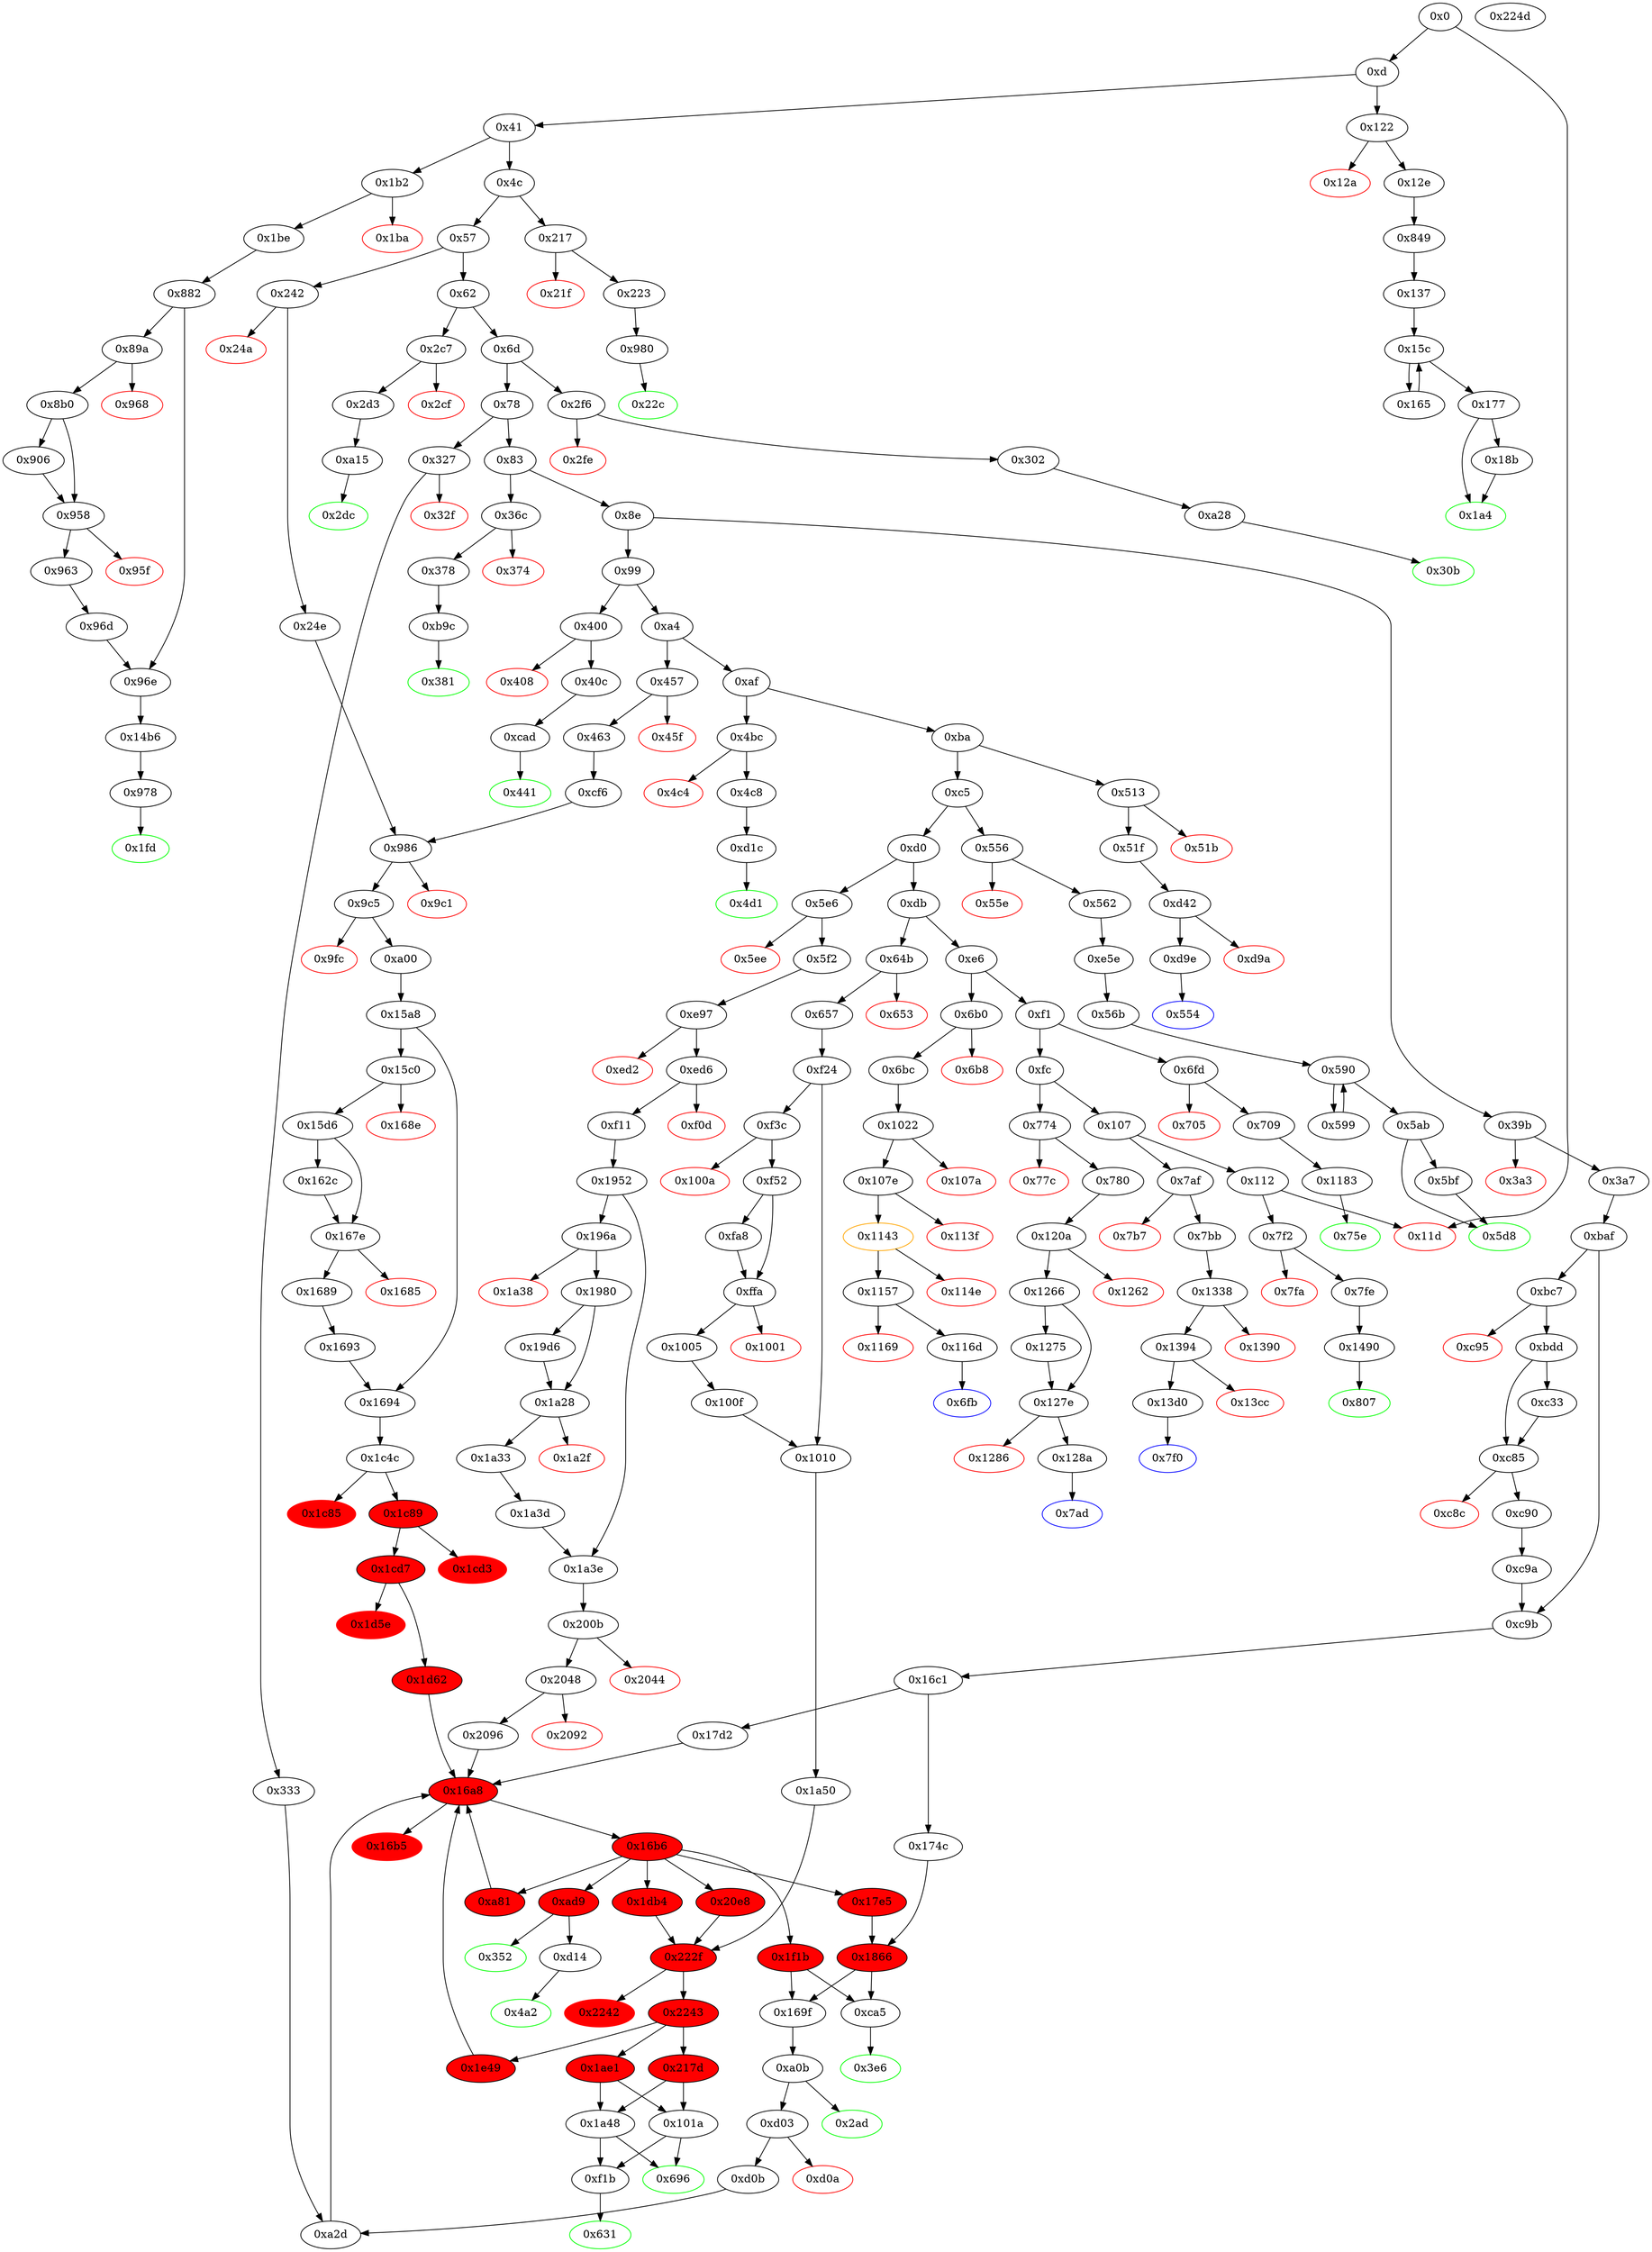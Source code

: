 strict digraph "" {
"0x2c7" [fillcolor=white, id="0x2c7", style=filled, tooltip="Block 0x2c7\n[0x2c7:0x2ce]\n---\nPredecessors: [0x62]\nSuccessors: [0x2cf, 0x2d3]\n---\n0x2c7 JUMPDEST\n0x2c8 CALLVALUE\n0x2c9 DUP1\n0x2ca ISZERO\n0x2cb PUSH2 0x2d3\n0x2ce JUMPI\n---\n0x2c7: JUMPDEST \n0x2c8: V199 = CALLVALUE\n0x2ca: V200 = ISZERO V199\n0x2cb: V201 = 0x2d3\n0x2ce: JUMPI 0x2d3 V200\n---\nEntry stack: [V11]\nStack pops: 0\nStack additions: [V199]\nExit stack: [V11, V199]\n\nDef sites:\nV11: {0xd.0x35}\n"];
"0x1183" [fillcolor=white, id="0x1183", style=filled, tooltip="Block 0x1183\n[0x1183:0x1209]\n---\nPredecessors: [0x709]\nSuccessors: [0x75e]\n---\n0x1183 JUMPDEST\n0x1184 PUSH1 0x0\n0x1186 PUSH1 0x2\n0x1188 PUSH1 0x0\n0x118a DUP5\n0x118b PUSH20 0xffffffffffffffffffffffffffffffffffffffff\n0x11a0 AND\n0x11a1 PUSH20 0xffffffffffffffffffffffffffffffffffffffff\n0x11b6 AND\n0x11b7 DUP2\n0x11b8 MSTORE\n0x11b9 PUSH1 0x20\n0x11bb ADD\n0x11bc SWAP1\n0x11bd DUP2\n0x11be MSTORE\n0x11bf PUSH1 0x20\n0x11c1 ADD\n0x11c2 PUSH1 0x0\n0x11c4 SHA3\n0x11c5 PUSH1 0x0\n0x11c7 DUP4\n0x11c8 PUSH20 0xffffffffffffffffffffffffffffffffffffffff\n0x11dd AND\n0x11de PUSH20 0xffffffffffffffffffffffffffffffffffffffff\n0x11f3 AND\n0x11f4 DUP2\n0x11f5 MSTORE\n0x11f6 PUSH1 0x20\n0x11f8 ADD\n0x11f9 SWAP1\n0x11fa DUP2\n0x11fb MSTORE\n0x11fc PUSH1 0x20\n0x11fe ADD\n0x11ff PUSH1 0x0\n0x1201 SHA3\n0x1202 SLOAD\n0x1203 SWAP1\n0x1204 POP\n0x1205 SWAP3\n0x1206 SWAP2\n0x1207 POP\n0x1208 POP\n0x1209 JUMP\n---\n0x1183: JUMPDEST \n0x1184: V1071 = 0x0\n0x1186: V1072 = 0x2\n0x1188: V1073 = 0x0\n0x118b: V1074 = 0xffffffffffffffffffffffffffffffffffffffff\n0x11a0: V1075 = AND 0xffffffffffffffffffffffffffffffffffffffff V520\n0x11a1: V1076 = 0xffffffffffffffffffffffffffffffffffffffff\n0x11b6: V1077 = AND 0xffffffffffffffffffffffffffffffffffffffff V1075\n0x11b8: M[0x0] = V1077\n0x11b9: V1078 = 0x20\n0x11bb: V1079 = ADD 0x20 0x0\n0x11be: M[0x20] = 0x2\n0x11bf: V1080 = 0x20\n0x11c1: V1081 = ADD 0x20 0x20\n0x11c2: V1082 = 0x0\n0x11c4: V1083 = SHA3 0x0 0x40\n0x11c5: V1084 = 0x0\n0x11c8: V1085 = 0xffffffffffffffffffffffffffffffffffffffff\n0x11dd: V1086 = AND 0xffffffffffffffffffffffffffffffffffffffff V525\n0x11de: V1087 = 0xffffffffffffffffffffffffffffffffffffffff\n0x11f3: V1088 = AND 0xffffffffffffffffffffffffffffffffffffffff V1086\n0x11f5: M[0x0] = V1088\n0x11f6: V1089 = 0x20\n0x11f8: V1090 = ADD 0x20 0x0\n0x11fb: M[0x20] = V1083\n0x11fc: V1091 = 0x20\n0x11fe: V1092 = ADD 0x20 0x20\n0x11ff: V1093 = 0x0\n0x1201: V1094 = SHA3 0x0 0x40\n0x1202: V1095 = S[V1094]\n0x1209: JUMP 0x75e\n---\nEntry stack: [V11, 0x75e, V520, V525]\nStack pops: 3\nStack additions: [V1095]\nExit stack: [V11, V1095]\n\nDef sites:\nV11: {0xd.0x35}\n0x75e: {0x709.0x70b}\nV520: {0x709.0x72e}\nV525: {0x709.0x74e}\n"];
"0x5d8" [color=green, fillcolor=white, id="0x5d8", style=filled, tooltip="Block 0x5d8\n[0x5d8:0x5e5]\n---\nPredecessors: [0x5ab, 0x5bf]\nSuccessors: []\n---\n0x5d8 JUMPDEST\n0x5d9 POP\n0x5da SWAP3\n0x5db POP\n0x5dc POP\n0x5dd POP\n0x5de PUSH1 0x40\n0x5e0 MLOAD\n0x5e1 DUP1\n0x5e2 SWAP2\n0x5e3 SUB\n0x5e4 SWAP1\n0x5e5 RETURN\n---\n0x5d8: JUMPDEST \n0x5de: V430 = 0x40\n0x5e0: V431 = M[0x40]\n0x5e3: V432 = SUB S1 V431\n0x5e5: RETURN V431 V432\n---\nEntry stack: [V11, 0x56b, V904, V393, V393, S1, V415]\nStack pops: 5\nStack additions: []\nExit stack: [V11, 0x56b]\n\nDef sites:\nV11: {0xd.0x35}\n0x56b: {0x562.0x564}\nV904: {0xe5e.0xe62}\nV393: {0x56b.0x56e}\nV393: {0x56b.0x56e}\nS1: {0x5ab.0x5b4, 0x5bf.0x5d5}\nV415: {0x5ab.0x5b8}\n"];
"0x2048" [fillcolor=white, id="0x2048", style=filled, tooltip="Block 0x2048\n[0x2048:0x2091]\n---\nPredecessors: [0x200b]\nSuccessors: [0x2092, 0x2096]\n---\n0x2048 JUMPDEST\n0x2049 PUSH1 0x1\n0x204b PUSH1 0x0\n0x204d CALLER\n0x204e PUSH20 0xffffffffffffffffffffffffffffffffffffffff\n0x2063 AND\n0x2064 PUSH20 0xffffffffffffffffffffffffffffffffffffffff\n0x2079 AND\n0x207a DUP2\n0x207b MSTORE\n0x207c PUSH1 0x20\n0x207e ADD\n0x207f SWAP1\n0x2080 DUP2\n0x2081 MSTORE\n0x2082 PUSH1 0x20\n0x2084 ADD\n0x2085 PUSH1 0x0\n0x2087 SHA3\n0x2088 SLOAD\n0x2089 DUP3\n0x208a GT\n0x208b ISZERO\n0x208c ISZERO\n0x208d ISZERO\n0x208e PUSH2 0x2096\n0x2091 JUMPI\n---\n0x2048: JUMPDEST \n0x2049: V1826 = 0x1\n0x204b: V1827 = 0x0\n0x204d: V1828 = CALLER\n0x204e: V1829 = 0xffffffffffffffffffffffffffffffffffffffff\n0x2063: V1830 = AND 0xffffffffffffffffffffffffffffffffffffffff V1828\n0x2064: V1831 = 0xffffffffffffffffffffffffffffffffffffffff\n0x2079: V1832 = AND 0xffffffffffffffffffffffffffffffffffffffff V1830\n0x207b: M[0x0] = V1832\n0x207c: V1833 = 0x20\n0x207e: V1834 = ADD 0x20 0x0\n0x2081: M[0x20] = 0x1\n0x2082: V1835 = 0x20\n0x2084: V1836 = ADD 0x20 0x20\n0x2085: V1837 = 0x0\n0x2087: V1838 = SHA3 0x0 0x40\n0x2088: V1839 = S[V1838]\n0x208a: V1840 = GT V447 V1839\n0x208b: V1841 = ISZERO V1840\n0x208c: V1842 = ISZERO V1841\n0x208d: V1843 = ISZERO V1842\n0x208e: V1844 = 0x2096\n0x2091: JUMPI 0x2096 V1843\n---\nEntry stack: [V11, 0x631, V444, V447, 0x0, V444, 0xf1b, V444, V447, 0x0, 0x1a48, V444, V447, 0x0]\nStack pops: 2\nStack additions: [S1, S0]\nExit stack: [V11, 0x631, V444, V447, 0x0, V444, 0xf1b, V444, V447, 0x0, 0x1a48, V444, V447, 0x0]\n\nDef sites:\nV11: {0xd.0x35}\n0x631: {0x5f2.0x5f4}\nV444: {0x5f2.0x617}\nV447: {0x5f2.0x621}\n0x0: {0xe97.0xe98}\nV444: {0x5f2.0x617}\n0xf1b: {0xf11.0xf12}\nV444: {0x5f2.0x617}\nV447: {0x5f2.0x621}\n0x0: {0x1952.0x1953}\n0x1a48: {0x1a3e.0x1a3f}\nV444: {0x5f2.0x617}\nV447: {0x5f2.0x621}\n0x0: {0x200b.0x200c}\n"];
"0x45f" [color=red, fillcolor=white, id="0x45f", style=filled, tooltip="Block 0x45f\n[0x45f:0x462]\n---\nPredecessors: [0x457]\nSuccessors: []\n---\n0x45f PUSH1 0x0\n0x461 DUP1\n0x462 REVERT\n---\n0x45f: V328 = 0x0\n0x462: REVERT 0x0 0x0\n---\nEntry stack: [V11, V325]\nStack pops: 0\nStack additions: []\nExit stack: [V11, V325]\n\nDef sites:\nV11: {0xd.0x35}\nV325: {0x457.0x458}\n"];
"0x5e6" [fillcolor=white, id="0x5e6", style=filled, tooltip="Block 0x5e6\n[0x5e6:0x5ed]\n---\nPredecessors: [0xd0]\nSuccessors: [0x5ee, 0x5f2]\n---\n0x5e6 JUMPDEST\n0x5e7 CALLVALUE\n0x5e8 DUP1\n0x5e9 ISZERO\n0x5ea PUSH2 0x5f2\n0x5ed JUMPI\n---\n0x5e6: JUMPDEST \n0x5e7: V433 = CALLVALUE\n0x5e9: V434 = ISZERO V433\n0x5ea: V435 = 0x5f2\n0x5ed: JUMPI 0x5f2 V434\n---\nEntry stack: [V11]\nStack pops: 0\nStack additions: [V433]\nExit stack: [V11, V433]\n\nDef sites:\nV11: {0xd.0x35}\n"];
"0x7fe" [fillcolor=white, id="0x7fe", style=filled, tooltip="Block 0x7fe\n[0x7fe:0x806]\n---\nPredecessors: [0x7f2]\nSuccessors: [0x1490]\n---\n0x7fe JUMPDEST\n0x7ff POP\n0x800 PUSH2 0x807\n0x803 PUSH2 0x1490\n0x806 JUMP\n---\n0x7fe: JUMPDEST \n0x800: V575 = 0x807\n0x803: V576 = 0x1490\n0x806: JUMP 0x1490\n---\nEntry stack: [V11, V571]\nStack pops: 1\nStack additions: [0x807]\nExit stack: [V11, 0x807]\n\nDef sites:\nV11: {0xd.0x35}\nV571: {0x7f2.0x7f3}\n"];
"0x128a" [fillcolor=white, id="0x128a", style=filled, tooltip="Block 0x128a\n[0x128a:0x1337]\n---\nPredecessors: [0x127e]\nSuccessors: [0x7ad]\n---\n0x128a JUMPDEST\n0x128b DUP2\n0x128c PUSH1 0x3\n0x128e PUSH1 0x14\n0x1290 PUSH2 0x100\n0x1293 EXP\n0x1294 DUP2\n0x1295 SLOAD\n0x1296 DUP2\n0x1297 PUSH1 0xff\n0x1299 MUL\n0x129a NOT\n0x129b AND\n0x129c SWAP1\n0x129d DUP4\n0x129e ISZERO\n0x129f ISZERO\n0x12a0 MUL\n0x12a1 OR\n0x12a2 SWAP1\n0x12a3 SSTORE\n0x12a4 POP\n0x12a5 DUP1\n0x12a6 PUSH1 0x3\n0x12a8 PUSH1 0x15\n0x12aa PUSH2 0x100\n0x12ad EXP\n0x12ae DUP2\n0x12af SLOAD\n0x12b0 DUP2\n0x12b1 PUSH1 0xff\n0x12b3 MUL\n0x12b4 NOT\n0x12b5 AND\n0x12b6 SWAP1\n0x12b7 DUP4\n0x12b8 ISZERO\n0x12b9 ISZERO\n0x12ba MUL\n0x12bb OR\n0x12bc SWAP1\n0x12bd SSTORE\n0x12be POP\n0x12bf PUSH32 0xa14d191ca4f53bfcf003c65d429362010a2d3d68bc0c50cce4bdc0fccf661fb0\n0x12e0 DUP3\n0x12e1 PUSH1 0x40\n0x12e3 MLOAD\n0x12e4 DUP1\n0x12e5 DUP3\n0x12e6 ISZERO\n0x12e7 ISZERO\n0x12e8 ISZERO\n0x12e9 ISZERO\n0x12ea DUP2\n0x12eb MSTORE\n0x12ec PUSH1 0x20\n0x12ee ADD\n0x12ef SWAP2\n0x12f0 POP\n0x12f1 POP\n0x12f2 PUSH1 0x40\n0x12f4 MLOAD\n0x12f5 DUP1\n0x12f6 SWAP2\n0x12f7 SUB\n0x12f8 SWAP1\n0x12f9 LOG1\n0x12fa PUSH32 0xc77636fc4a62a1fa193ef538c0b7993a1313a0d9c0a9173058cebcd3239ef7b5\n0x131b DUP2\n0x131c PUSH1 0x40\n0x131e MLOAD\n0x131f DUP1\n0x1320 DUP3\n0x1321 ISZERO\n0x1322 ISZERO\n0x1323 ISZERO\n0x1324 ISZERO\n0x1325 DUP2\n0x1326 MSTORE\n0x1327 PUSH1 0x20\n0x1329 ADD\n0x132a SWAP2\n0x132b POP\n0x132c POP\n0x132d PUSH1 0x40\n0x132f MLOAD\n0x1330 DUP1\n0x1331 SWAP2\n0x1332 SUB\n0x1333 SWAP1\n0x1334 LOG1\n0x1335 POP\n0x1336 POP\n0x1337 JUMP\n---\n0x128a: JUMPDEST \n0x128c: V1133 = 0x3\n0x128e: V1134 = 0x14\n0x1290: V1135 = 0x100\n0x1293: V1136 = EXP 0x100 0x14\n0x1295: V1137 = S[0x3]\n0x1297: V1138 = 0xff\n0x1299: V1139 = MUL 0xff 0x10000000000000000000000000000000000000000\n0x129a: V1140 = NOT 0xff0000000000000000000000000000000000000000\n0x129b: V1141 = AND 0xffffffffffffffffffffff00ffffffffffffffffffffffffffffffffffffffff V1137\n0x129e: V1142 = ISZERO V547\n0x129f: V1143 = ISZERO V1142\n0x12a0: V1144 = MUL V1143 0x10000000000000000000000000000000000000000\n0x12a1: V1145 = OR V1144 V1141\n0x12a3: S[0x3] = V1145\n0x12a6: V1146 = 0x3\n0x12a8: V1147 = 0x15\n0x12aa: V1148 = 0x100\n0x12ad: V1149 = EXP 0x100 0x15\n0x12af: V1150 = S[0x3]\n0x12b1: V1151 = 0xff\n0x12b3: V1152 = MUL 0xff 0x1000000000000000000000000000000000000000000\n0x12b4: V1153 = NOT 0xff000000000000000000000000000000000000000000\n0x12b5: V1154 = AND 0xffffffffffffffffffff00ffffffffffffffffffffffffffffffffffffffffff V1150\n0x12b8: V1155 = ISZERO V552\n0x12b9: V1156 = ISZERO V1155\n0x12ba: V1157 = MUL V1156 0x1000000000000000000000000000000000000000000\n0x12bb: V1158 = OR V1157 V1154\n0x12bd: S[0x3] = V1158\n0x12bf: V1159 = 0xa14d191ca4f53bfcf003c65d429362010a2d3d68bc0c50cce4bdc0fccf661fb0\n0x12e1: V1160 = 0x40\n0x12e3: V1161 = M[0x40]\n0x12e6: V1162 = ISZERO V547\n0x12e7: V1163 = ISZERO V1162\n0x12e8: V1164 = ISZERO V1163\n0x12e9: V1165 = ISZERO V1164\n0x12eb: M[V1161] = V1165\n0x12ec: V1166 = 0x20\n0x12ee: V1167 = ADD 0x20 V1161\n0x12f2: V1168 = 0x40\n0x12f4: V1169 = M[0x40]\n0x12f7: V1170 = SUB V1167 V1169\n0x12f9: LOG V1169 V1170 0xa14d191ca4f53bfcf003c65d429362010a2d3d68bc0c50cce4bdc0fccf661fb0\n0x12fa: V1171 = 0xc77636fc4a62a1fa193ef538c0b7993a1313a0d9c0a9173058cebcd3239ef7b5\n0x131c: V1172 = 0x40\n0x131e: V1173 = M[0x40]\n0x1321: V1174 = ISZERO V552\n0x1322: V1175 = ISZERO V1174\n0x1323: V1176 = ISZERO V1175\n0x1324: V1177 = ISZERO V1176\n0x1326: M[V1173] = V1177\n0x1327: V1178 = 0x20\n0x1329: V1179 = ADD 0x20 V1173\n0x132d: V1180 = 0x40\n0x132f: V1181 = M[0x40]\n0x1332: V1182 = SUB V1179 V1181\n0x1334: LOG V1181 V1182 0xc77636fc4a62a1fa193ef538c0b7993a1313a0d9c0a9173058cebcd3239ef7b5\n0x1337: JUMP 0x7ad\n---\nEntry stack: [V11, 0x7ad, V547, V552]\nStack pops: 3\nStack additions: []\nExit stack: [V11]\n\nDef sites:\nV11: {0xd.0x35}\n0x7ad: {0x780.0x782}\nV547: {0x780.0x791}\nV552: {0x780.0x79d}\n"];
"0x57" [fillcolor=white, id="0x57", style=filled, tooltip="Block 0x57\n[0x57:0x61]\n---\nPredecessors: [0x4c]\nSuccessors: [0x62, 0x242]\n---\n0x57 DUP1\n0x58 PUSH4 0x23b872dd\n0x5d EQ\n0x5e PUSH2 0x242\n0x61 JUMPI\n---\n0x58: V21 = 0x23b872dd\n0x5d: V22 = EQ 0x23b872dd V11\n0x5e: V23 = 0x242\n0x61: JUMPI 0x242 V22\n---\nEntry stack: [V11]\nStack pops: 1\nStack additions: [S0]\nExit stack: [V11]\n\nDef sites:\nV11: {0xd.0x35}\n"];
"0x242" [fillcolor=white, id="0x242", style=filled, tooltip="Block 0x242\n[0x242:0x249]\n---\nPredecessors: [0x57]\nSuccessors: [0x24a, 0x24e]\n---\n0x242 JUMPDEST\n0x243 CALLVALUE\n0x244 DUP1\n0x245 ISZERO\n0x246 PUSH2 0x24e\n0x249 JUMPI\n---\n0x242: JUMPDEST \n0x243: V165 = CALLVALUE\n0x245: V166 = ISZERO V165\n0x246: V167 = 0x24e\n0x249: JUMPI 0x24e V166\n---\nEntry stack: [V11]\nStack pops: 0\nStack additions: [V165]\nExit stack: [V11, V165]\n\nDef sites:\nV11: {0xd.0x35}\n"];
"0x1001" [color=red, fillcolor=white, id="0x1001", style=filled, tooltip="Block 0x1001\n[0x1001:0x1004]\n---\nPredecessors: [0xffa]\nSuccessors: []\n---\n0x1001 PUSH1 0x0\n0x1003 DUP1\n0x1004 REVERT\n---\n0x1001: V990 = 0x0\n0x1004: REVERT 0x0 0x0\n---\nEntry stack: [V11, 0x696, V473, V476, 0x0]\nStack pops: 0\nStack additions: []\nExit stack: [V11, 0x696, V473, V476, 0x0]\n\nDef sites:\nV11: {0xd.0x35}\n0x696: {0x657.0x659}\nV473: {0x657.0x67c}\nV476: {0x657.0x686}\n0x0: {0xf24.0xf25}\n"];
"0x302" [fillcolor=white, id="0x302", style=filled, tooltip="Block 0x302\n[0x302:0x30a]\n---\nPredecessors: [0x2f6]\nSuccessors: [0xa28]\n---\n0x302 JUMPDEST\n0x303 POP\n0x304 PUSH2 0x30b\n0x307 PUSH2 0xa28\n0x30a JUMP\n---\n0x302: JUMPDEST \n0x304: V220 = 0x30b\n0x307: V221 = 0xa28\n0x30a: JUMP 0xa28\n---\nEntry stack: [V11, V216]\nStack pops: 1\nStack additions: [0x30b]\nExit stack: [V11, 0x30b]\n\nDef sites:\nV11: {0xd.0x35}\nV216: {0x2f6.0x2f7}\n"];
"0x1693" [fillcolor=white, id="0x1693", style=filled, tooltip="Block 0x1693\n[0x1693:0x1693]\n---\nPredecessors: [0x1689]\nSuccessors: [0x1694]\n---\n0x1693 JUMPDEST\n---\n0x1693: JUMPDEST \n---\nEntry stack: [V11, 0x4a2, V336, V339, S11, {0x2ad, 0xd03}, S9, S8, S7, 0x0, S5, 0xa0b, S3, S2, S1, 0x0]\nStack pops: 0\nStack additions: []\nExit stack: [V11, 0x4a2, V336, V339, S11, {0x2ad, 0xd03}, S9, S8, S7, 0x0, S5, 0xa0b, S3, S2, S1, 0x0]\n\nDef sites:\nV11: {0xd.0x35}\n0x4a2: {0x463.0x465}\nV336: {0x463.0x488}\nV339: {0x463.0x492}\nS11: {0xd.0x35, 0xcf6.0xcf7}\n{0x2ad, 0xd03}: {0xcf6.0xcf9, 0x24e.0x250}\nS9: {0x463.0x488, 0x24e.0x273}\nS8: {0xcf6.0xcfd, 0x24e.0x293}\nS7: {0x463.0x492, 0x24e.0x29d}\n0x0: {0x986_0xcf6.0x987, 0x986_0x24e.0x987}\nS5: {0xcf6.0xcfd, 0x24e.0x293}\n0xa0b: {0xa00_0x24e.0xa01, 0xa00_0xcf6.0xa01}\nS3: {0x463.0x488, 0x24e.0x273}\nS2: {0xcf6.0xcfd, 0x24e.0x293}\nS1: {0x463.0x492, 0x24e.0x29d}\n0x0: {0x15a8_0x24e.0x15a9, 0x15a8_0xcf6.0x15a9}\n"];
"0x78" [fillcolor=white, id="0x78", style=filled, tooltip="Block 0x78\n[0x78:0x82]\n---\nPredecessors: [0x6d]\nSuccessors: [0x83, 0x327]\n---\n0x78 DUP1\n0x79 PUSH4 0x42966c68\n0x7e EQ\n0x7f PUSH2 0x327\n0x82 JUMPI\n---\n0x79: V30 = 0x42966c68\n0x7e: V31 = EQ 0x42966c68 V11\n0x7f: V32 = 0x327\n0x82: JUMPI 0x327 V31\n---\nEntry stack: [V11]\nStack pops: 1\nStack additions: [S0]\nExit stack: [V11]\n\nDef sites:\nV11: {0xd.0x35}\n"];
"0x217" [fillcolor=white, id="0x217", style=filled, tooltip="Block 0x217\n[0x217:0x21e]\n---\nPredecessors: [0x4c]\nSuccessors: [0x21f, 0x223]\n---\n0x217 JUMPDEST\n0x218 CALLVALUE\n0x219 DUP1\n0x21a ISZERO\n0x21b PUSH2 0x223\n0x21e JUMPI\n---\n0x217: JUMPDEST \n0x218: V152 = CALLVALUE\n0x21a: V153 = ISZERO V152\n0x21b: V154 = 0x223\n0x21e: JUMPI 0x223 V153\n---\nEntry stack: [V11]\nStack pops: 0\nStack additions: [V152]\nExit stack: [V11, V152]\n\nDef sites:\nV11: {0xd.0x35}\n"];
"0x107e" [fillcolor=white, id="0x107e", style=filled, tooltip="Block 0x107e\n[0x107e:0x113e]\n---\nPredecessors: [0x1022]\nSuccessors: [0x113f, 0x1143]\n---\n0x107e JUMPDEST\n0x107f DUP2\n0x1080 PUSH20 0xffffffffffffffffffffffffffffffffffffffff\n0x1095 AND\n0x1096 PUSH4 0xa9059cbb\n0x109b PUSH1 0x3\n0x109d PUSH1 0x0\n0x109f SWAP1\n0x10a0 SLOAD\n0x10a1 SWAP1\n0x10a2 PUSH2 0x100\n0x10a5 EXP\n0x10a6 SWAP1\n0x10a7 DIV\n0x10a8 PUSH20 0xffffffffffffffffffffffffffffffffffffffff\n0x10bd AND\n0x10be DUP4\n0x10bf PUSH1 0x40\n0x10c1 MLOAD\n0x10c2 DUP4\n0x10c3 PUSH4 0xffffffff\n0x10c8 AND\n0x10c9 PUSH29 0x100000000000000000000000000000000000000000000000000000000\n0x10e7 MUL\n0x10e8 DUP2\n0x10e9 MSTORE\n0x10ea PUSH1 0x4\n0x10ec ADD\n0x10ed DUP1\n0x10ee DUP4\n0x10ef PUSH20 0xffffffffffffffffffffffffffffffffffffffff\n0x1104 AND\n0x1105 PUSH20 0xffffffffffffffffffffffffffffffffffffffff\n0x111a AND\n0x111b DUP2\n0x111c MSTORE\n0x111d PUSH1 0x20\n0x111f ADD\n0x1120 DUP3\n0x1121 DUP2\n0x1122 MSTORE\n0x1123 PUSH1 0x20\n0x1125 ADD\n0x1126 SWAP3\n0x1127 POP\n0x1128 POP\n0x1129 POP\n0x112a PUSH1 0x20\n0x112c PUSH1 0x40\n0x112e MLOAD\n0x112f DUP1\n0x1130 DUP4\n0x1131 SUB\n0x1132 DUP2\n0x1133 PUSH1 0x0\n0x1135 DUP8\n0x1136 DUP1\n0x1137 EXTCODESIZE\n0x1138 ISZERO\n0x1139 DUP1\n0x113a ISZERO\n0x113b PUSH2 0x1143\n0x113e JUMPI\n---\n0x107e: JUMPDEST \n0x1080: V1013 = 0xffffffffffffffffffffffffffffffffffffffff\n0x1095: V1014 = AND 0xffffffffffffffffffffffffffffffffffffffff V502\n0x1096: V1015 = 0xa9059cbb\n0x109b: V1016 = 0x3\n0x109d: V1017 = 0x0\n0x10a0: V1018 = S[0x3]\n0x10a2: V1019 = 0x100\n0x10a5: V1020 = EXP 0x100 0x0\n0x10a7: V1021 = DIV V1018 0x1\n0x10a8: V1022 = 0xffffffffffffffffffffffffffffffffffffffff\n0x10bd: V1023 = AND 0xffffffffffffffffffffffffffffffffffffffff V1021\n0x10bf: V1024 = 0x40\n0x10c1: V1025 = M[0x40]\n0x10c3: V1026 = 0xffffffff\n0x10c8: V1027 = AND 0xffffffff 0xa9059cbb\n0x10c9: V1028 = 0x100000000000000000000000000000000000000000000000000000000\n0x10e7: V1029 = MUL 0x100000000000000000000000000000000000000000000000000000000 0xa9059cbb\n0x10e9: M[V1025] = 0xa9059cbb00000000000000000000000000000000000000000000000000000000\n0x10ea: V1030 = 0x4\n0x10ec: V1031 = ADD 0x4 V1025\n0x10ef: V1032 = 0xffffffffffffffffffffffffffffffffffffffff\n0x1104: V1033 = AND 0xffffffffffffffffffffffffffffffffffffffff V1023\n0x1105: V1034 = 0xffffffffffffffffffffffffffffffffffffffff\n0x111a: V1035 = AND 0xffffffffffffffffffffffffffffffffffffffff V1033\n0x111c: M[V1031] = V1035\n0x111d: V1036 = 0x20\n0x111f: V1037 = ADD 0x20 V1031\n0x1122: M[V1037] = V505\n0x1123: V1038 = 0x20\n0x1125: V1039 = ADD 0x20 V1037\n0x112a: V1040 = 0x20\n0x112c: V1041 = 0x40\n0x112e: V1042 = M[0x40]\n0x1131: V1043 = SUB V1039 V1042\n0x1133: V1044 = 0x0\n0x1137: V1045 = EXTCODESIZE V1014\n0x1138: V1046 = ISZERO V1045\n0x113a: V1047 = ISZERO V1046\n0x113b: V1048 = 0x1143\n0x113e: JUMPI 0x1143 V1047\n---\nEntry stack: [V11, 0x6fb, V502, V505]\nStack pops: 2\nStack additions: [S1, S0, V1014, 0xa9059cbb, V1039, 0x20, V1042, V1043, V1042, 0x0, V1014, V1046]\nExit stack: [V11, 0x6fb, V502, V505, V1014, 0xa9059cbb, V1039, 0x20, V1042, V1043, V1042, 0x0, V1014, V1046]\n\nDef sites:\nV11: {0xd.0x35}\n0x6fb: {0x6bc.0x6be}\nV502: {0x6bc.0x6e1}\nV505: {0x6bc.0x6eb}\n"];
"0x5ee" [color=red, fillcolor=white, id="0x5ee", style=filled, tooltip="Block 0x5ee\n[0x5ee:0x5f1]\n---\nPredecessors: [0x5e6]\nSuccessors: []\n---\n0x5ee PUSH1 0x0\n0x5f0 DUP1\n0x5f1 REVERT\n---\n0x5ee: V436 = 0x0\n0x5f1: REVERT 0x0 0x0\n---\nEntry stack: [V11, V433]\nStack pops: 0\nStack additions: []\nExit stack: [V11, V433]\n\nDef sites:\nV11: {0xd.0x35}\nV433: {0x5e6.0x5e7}\n"];
"0xfc" [fillcolor=white, id="0xfc", style=filled, tooltip="Block 0xfc\n[0xfc:0x106]\n---\nPredecessors: [0xf1]\nSuccessors: [0x107, 0x774]\n---\n0xfc DUP1\n0xfd PUSH4 0xddeb5094\n0x102 EQ\n0x103 PUSH2 0x774\n0x106 JUMPI\n---\n0xfd: V66 = 0xddeb5094\n0x102: V67 = EQ 0xddeb5094 V11\n0x103: V68 = 0x774\n0x106: JUMPI 0x774 V67\n---\nEntry stack: [V11]\nStack pops: 1\nStack additions: [S0]\nExit stack: [V11]\n\nDef sites:\nV11: {0xd.0x35}\n"];
"0xe5e" [fillcolor=white, id="0xe5e", style=filled, tooltip="Block 0xe5e\n[0xe5e:0xe96]\n---\nPredecessors: [0x562]\nSuccessors: [0x56b]\n---\n0xe5e JUMPDEST\n0xe5f PUSH1 0x40\n0xe61 DUP1\n0xe62 MLOAD\n0xe63 SWAP1\n0xe64 DUP2\n0xe65 ADD\n0xe66 PUSH1 0x40\n0xe68 MSTORE\n0xe69 DUP1\n0xe6a PUSH1 0x5\n0xe6c DUP2\n0xe6d MSTORE\n0xe6e PUSH1 0x20\n0xe70 ADD\n0xe71 PUSH32 0x4c69627261000000000000000000000000000000000000000000000000000000\n0xe92 DUP2\n0xe93 MSTORE\n0xe94 POP\n0xe95 DUP2\n0xe96 JUMP\n---\n0xe5e: JUMPDEST \n0xe5f: V903 = 0x40\n0xe62: V904 = M[0x40]\n0xe65: V905 = ADD V904 0x40\n0xe66: V906 = 0x40\n0xe68: M[0x40] = V905\n0xe6a: V907 = 0x5\n0xe6d: M[V904] = 0x5\n0xe6e: V908 = 0x20\n0xe70: V909 = ADD 0x20 V904\n0xe71: V910 = 0x4c69627261000000000000000000000000000000000000000000000000000000\n0xe93: M[V909] = 0x4c69627261000000000000000000000000000000000000000000000000000000\n0xe96: JUMP 0x56b\n---\nEntry stack: [V11, 0x56b]\nStack pops: 1\nStack additions: [S0, V904]\nExit stack: [V11, 0x56b, V904]\n\nDef sites:\nV11: {0xd.0x35}\n0x56b: {0x562.0x564}\n"];
"0x709" [fillcolor=white, id="0x709", style=filled, tooltip="Block 0x709\n[0x709:0x75d]\n---\nPredecessors: [0x6fd]\nSuccessors: [0x1183]\n---\n0x709 JUMPDEST\n0x70a POP\n0x70b PUSH2 0x75e\n0x70e PUSH1 0x4\n0x710 DUP1\n0x711 CALLDATASIZE\n0x712 SUB\n0x713 DUP2\n0x714 ADD\n0x715 SWAP1\n0x716 DUP1\n0x717 DUP1\n0x718 CALLDATALOAD\n0x719 PUSH20 0xffffffffffffffffffffffffffffffffffffffff\n0x72e AND\n0x72f SWAP1\n0x730 PUSH1 0x20\n0x732 ADD\n0x733 SWAP1\n0x734 SWAP3\n0x735 SWAP2\n0x736 SWAP1\n0x737 DUP1\n0x738 CALLDATALOAD\n0x739 PUSH20 0xffffffffffffffffffffffffffffffffffffffff\n0x74e AND\n0x74f SWAP1\n0x750 PUSH1 0x20\n0x752 ADD\n0x753 SWAP1\n0x754 SWAP3\n0x755 SWAP2\n0x756 SWAP1\n0x757 POP\n0x758 POP\n0x759 POP\n0x75a PUSH2 0x1183\n0x75d JUMP\n---\n0x709: JUMPDEST \n0x70b: V513 = 0x75e\n0x70e: V514 = 0x4\n0x711: V515 = CALLDATASIZE\n0x712: V516 = SUB V515 0x4\n0x714: V517 = ADD 0x4 V516\n0x718: V518 = CALLDATALOAD 0x4\n0x719: V519 = 0xffffffffffffffffffffffffffffffffffffffff\n0x72e: V520 = AND 0xffffffffffffffffffffffffffffffffffffffff V518\n0x730: V521 = 0x20\n0x732: V522 = ADD 0x20 0x4\n0x738: V523 = CALLDATALOAD 0x24\n0x739: V524 = 0xffffffffffffffffffffffffffffffffffffffff\n0x74e: V525 = AND 0xffffffffffffffffffffffffffffffffffffffff V523\n0x750: V526 = 0x20\n0x752: V527 = ADD 0x20 0x24\n0x75a: V528 = 0x1183\n0x75d: JUMP 0x1183\n---\nEntry stack: [V11, V509]\nStack pops: 1\nStack additions: [0x75e, V520, V525]\nExit stack: [V11, 0x75e, V520, V525]\n\nDef sites:\nV11: {0xd.0x35}\nV509: {0x6fd.0x6fe}\n"];
"0x4bc" [fillcolor=white, id="0x4bc", style=filled, tooltip="Block 0x4bc\n[0x4bc:0x4c3]\n---\nPredecessors: [0xaf]\nSuccessors: [0x4c4, 0x4c8]\n---\n0x4bc JUMPDEST\n0x4bd CALLVALUE\n0x4be DUP1\n0x4bf ISZERO\n0x4c0 PUSH2 0x4c8\n0x4c3 JUMPI\n---\n0x4bc: JUMPDEST \n0x4bd: V354 = CALLVALUE\n0x4bf: V355 = ISZERO V354\n0x4c0: V356 = 0x4c8\n0x4c3: JUMPI 0x4c8 V355\n---\nEntry stack: [V11]\nStack pops: 0\nStack additions: [V354]\nExit stack: [V11, V354]\n\nDef sites:\nV11: {0xd.0x35}\n"];
"0x653" [color=red, fillcolor=white, id="0x653", style=filled, tooltip="Block 0x653\n[0x653:0x656]\n---\nPredecessors: [0x64b]\nSuccessors: []\n---\n0x653 PUSH1 0x0\n0x655 DUP1\n0x656 REVERT\n---\n0x653: V465 = 0x0\n0x656: REVERT 0x0 0x0\n---\nEntry stack: [V11, V462]\nStack pops: 0\nStack additions: []\nExit stack: [V11, V462]\n\nDef sites:\nV11: {0xd.0x35}\nV462: {0x64b.0x64c}\n"];
"0x1262" [color=red, fillcolor=white, id="0x1262", style=filled, tooltip="Block 0x1262\n[0x1262:0x1265]\n---\nPredecessors: [0x120a]\nSuccessors: []\n---\n0x1262 PUSH1 0x0\n0x1264 DUP1\n0x1265 REVERT\n---\n0x1262: V1113 = 0x0\n0x1265: REVERT 0x0 0x0\n---\nEntry stack: [V11, 0x7ad, V547, V552]\nStack pops: 0\nStack additions: []\nExit stack: [V11, 0x7ad, V547, V552]\n\nDef sites:\nV11: {0xd.0x35}\n0x7ad: {0x780.0x782}\nV547: {0x780.0x791}\nV552: {0x780.0x79d}\n"];
"0x807" [color=green, fillcolor=white, id="0x807", style=filled, tooltip="Block 0x807\n[0x807:0x848]\n---\nPredecessors: [0x1490]\nSuccessors: []\n---\n0x807 JUMPDEST\n0x808 PUSH1 0x40\n0x80a MLOAD\n0x80b DUP1\n0x80c DUP3\n0x80d PUSH20 0xffffffffffffffffffffffffffffffffffffffff\n0x822 AND\n0x823 PUSH20 0xffffffffffffffffffffffffffffffffffffffff\n0x838 AND\n0x839 DUP2\n0x83a MSTORE\n0x83b PUSH1 0x20\n0x83d ADD\n0x83e SWAP2\n0x83f POP\n0x840 POP\n0x841 PUSH1 0x40\n0x843 MLOAD\n0x844 DUP1\n0x845 SWAP2\n0x846 SUB\n0x847 SWAP1\n0x848 RETURN\n---\n0x807: JUMPDEST \n0x808: V577 = 0x40\n0x80a: V578 = M[0x40]\n0x80d: V579 = 0xffffffffffffffffffffffffffffffffffffffff\n0x822: V580 = AND 0xffffffffffffffffffffffffffffffffffffffff V1250\n0x823: V581 = 0xffffffffffffffffffffffffffffffffffffffff\n0x838: V582 = AND 0xffffffffffffffffffffffffffffffffffffffff V580\n0x83a: M[V578] = V582\n0x83b: V583 = 0x20\n0x83d: V584 = ADD 0x20 V578\n0x841: V585 = 0x40\n0x843: V586 = M[0x40]\n0x846: V587 = SUB V584 V586\n0x848: RETURN V586 V587\n---\nEntry stack: [V11, 0x807, V1250]\nStack pops: 1\nStack additions: []\nExit stack: [V11, 0x807]\n\nDef sites:\nV11: {0xd.0x35}\n0x807: {0x7fe.0x800}\nV1250: {0x1490.0x14b3}\n"];
"0x1e49" [fillcolor=red, id="0x1e49", style=filled, tooltip="Block 0x1e49\n[0x1e49:0x1f1a]\n---\nPredecessors: [0x2243]\nSuccessors: [0x16a8]\n---\n0x1e49 JUMPDEST\n0x1e4a PUSH1 0x1\n0x1e4c PUSH1 0x0\n0x1e4e DUP6\n0x1e4f PUSH20 0xffffffffffffffffffffffffffffffffffffffff\n0x1e64 AND\n0x1e65 PUSH20 0xffffffffffffffffffffffffffffffffffffffff\n0x1e7a AND\n0x1e7b DUP2\n0x1e7c MSTORE\n0x1e7d PUSH1 0x20\n0x1e7f ADD\n0x1e80 SWAP1\n0x1e81 DUP2\n0x1e82 MSTORE\n0x1e83 PUSH1 0x20\n0x1e85 ADD\n0x1e86 PUSH1 0x0\n0x1e88 SHA3\n0x1e89 DUP2\n0x1e8a SWAP1\n0x1e8b SSTORE\n0x1e8c POP\n0x1e8d PUSH2 0x1f1b\n0x1e90 DUP3\n0x1e91 PUSH1 0x2\n0x1e93 PUSH1 0x0\n0x1e95 DUP8\n0x1e96 PUSH20 0xffffffffffffffffffffffffffffffffffffffff\n0x1eab AND\n0x1eac PUSH20 0xffffffffffffffffffffffffffffffffffffffff\n0x1ec1 AND\n0x1ec2 DUP2\n0x1ec3 MSTORE\n0x1ec4 PUSH1 0x20\n0x1ec6 ADD\n0x1ec7 SWAP1\n0x1ec8 DUP2\n0x1ec9 MSTORE\n0x1eca PUSH1 0x20\n0x1ecc ADD\n0x1ecd PUSH1 0x0\n0x1ecf SHA3\n0x1ed0 PUSH1 0x0\n0x1ed2 CALLER\n0x1ed3 PUSH20 0xffffffffffffffffffffffffffffffffffffffff\n0x1ee8 AND\n0x1ee9 PUSH20 0xffffffffffffffffffffffffffffffffffffffff\n0x1efe AND\n0x1eff DUP2\n0x1f00 MSTORE\n0x1f01 PUSH1 0x20\n0x1f03 ADD\n0x1f04 SWAP1\n0x1f05 DUP2\n0x1f06 MSTORE\n0x1f07 PUSH1 0x20\n0x1f09 ADD\n0x1f0a PUSH1 0x0\n0x1f0c SHA3\n0x1f0d SLOAD\n0x1f0e PUSH2 0x16a8\n0x1f11 SWAP1\n0x1f12 SWAP2\n0x1f13 SWAP1\n0x1f14 PUSH4 0xffffffff\n0x1f19 AND\n0x1f1a JUMP\n---\n0x1e49: JUMPDEST \n0x1e4a: V1737 = 0x1\n0x1e4c: V1738 = 0x0\n0x1e4f: V1739 = 0xffffffffffffffffffffffffffffffffffffffff\n0x1e64: V1740 = AND 0xffffffffffffffffffffffffffffffffffffffff S3\n0x1e65: V1741 = 0xffffffffffffffffffffffffffffffffffffffff\n0x1e7a: V1742 = AND 0xffffffffffffffffffffffffffffffffffffffff V1740\n0x1e7c: M[0x0] = V1742\n0x1e7d: V1743 = 0x20\n0x1e7f: V1744 = ADD 0x20 0x0\n0x1e82: M[0x20] = 0x1\n0x1e83: V1745 = 0x20\n0x1e85: V1746 = ADD 0x20 0x20\n0x1e86: V1747 = 0x0\n0x1e88: V1748 = SHA3 0x0 0x40\n0x1e8b: S[V1748] = V1921\n0x1e8d: V1749 = 0x1f1b\n0x1e91: V1750 = 0x2\n0x1e93: V1751 = 0x0\n0x1e96: V1752 = 0xffffffffffffffffffffffffffffffffffffffff\n0x1eab: V1753 = AND 0xffffffffffffffffffffffffffffffffffffffff S4\n0x1eac: V1754 = 0xffffffffffffffffffffffffffffffffffffffff\n0x1ec1: V1755 = AND 0xffffffffffffffffffffffffffffffffffffffff V1753\n0x1ec3: M[0x0] = V1755\n0x1ec4: V1756 = 0x20\n0x1ec6: V1757 = ADD 0x20 0x0\n0x1ec9: M[0x20] = 0x2\n0x1eca: V1758 = 0x20\n0x1ecc: V1759 = ADD 0x20 0x20\n0x1ecd: V1760 = 0x0\n0x1ecf: V1761 = SHA3 0x0 0x40\n0x1ed0: V1762 = 0x0\n0x1ed2: V1763 = CALLER\n0x1ed3: V1764 = 0xffffffffffffffffffffffffffffffffffffffff\n0x1ee8: V1765 = AND 0xffffffffffffffffffffffffffffffffffffffff V1763\n0x1ee9: V1766 = 0xffffffffffffffffffffffffffffffffffffffff\n0x1efe: V1767 = AND 0xffffffffffffffffffffffffffffffffffffffff V1765\n0x1f00: M[0x0] = V1767\n0x1f01: V1768 = 0x20\n0x1f03: V1769 = ADD 0x20 0x0\n0x1f06: M[0x20] = V1761\n0x1f07: V1770 = 0x20\n0x1f09: V1771 = ADD 0x20 0x20\n0x1f0a: V1772 = 0x0\n0x1f0c: V1773 = SHA3 0x0 0x40\n0x1f0d: V1774 = S[V1773]\n0x1f0e: V1775 = 0x16a8\n0x1f14: V1776 = 0xffffffff\n0x1f19: V1777 = AND 0xffffffff 0x16a8\n0x1f1a: JUMP 0x16a8\n---\nEntry stack: [V11, 0x4a2, V336, V339, S17, {0x2ad, 0xd03}, S15, S14, S13, S12, S11, S10, S9, S8, S7, S6, S5, S4, S3, S2, S1, V1921]\nStack pops: 5\nStack additions: [S4, S3, S2, S1, 0x1f1b, V1774, S2]\nExit stack: [V11, 0x4a2, V336, V339, S17, {0x2ad, 0xd03}, S15, S14, S13, S12, S11, S10, S9, S8, S7, S6, S5, S4, S3, S2, S1, 0x1f1b, V1774, S2]\n\nDef sites:\nV11: {0xd.0x35}\n0x4a2: {0x463.0x465}\nV336: {0x463.0x488}\nV339: {0x463.0x492}\nS17: {0xd.0x35, 0xcf6.0xcf7}\n{0x2ad, 0xd03}: {0xcf6.0xcf9, 0x24e.0x250}\nS15: {0x463.0x488, 0x24e.0x273}\nS14: {0xd.0x35, 0xcf6.0xcfd, 0x24e.0x293}\nS13: {0x463.0x492, 0x5f2.0x5f4, 0x24e.0x29d}\nS12: {0x986_0xcf6.0x987, 0x986_0x24e.0x987, 0x5f2.0x617}\nS11: {0x5f2.0x621, 0xcf6.0xcfd, 0x24e.0x293}\nS10: {0xa00_0x24e.0xa01, 0xd.0x35, 0xe97.0xe98, 0xa00_0xcf6.0xa01}\nS9: {0x463.0x488, 0x5f2.0x617, 0xd.0x35, 0x3a7.0x3a9, 0x24e.0x273}\nS8: {0x3a7.0x3cc, 0xd.0x35, 0x24e.0x293, 0xf11.0xf12, 0x657.0x659, 0xcf6.0xcfd}\nS7: {0x3a7.0x3d6, 0x24e.0x29d, 0x463.0x465, 0x463.0x492, 0x5f2.0x617, 0x657.0x67c}\nS6: {0x15a8_0x24e.0x15a9, 0xbaf.0xbb0, 0x15a8_0xcf6.0x15a9, 0x463.0x488, 0x5f2.0x621, 0x657.0x686}\nS5: {0xc9b.0xc9c, 0x1694_0x15a8_0xcf6.0x1695, 0x1694_0x15a8_0x24e.0x1695, 0x1952.0x1953, 0x1694_0x1693_0x15d6.0x1695, 0x1694_0x1693_0x162c.0x1695, 0x463.0x492, 0xf24.0xf25}\nS4: {0xd.0x35, 0x1a3e.0x1a3f, 0x24e.0x273, 0x1010.0x1011, 0x463.0x488, 0x3a7.0x3cc, 0xcf6.0xcf7}\nS3: {0xd0b.0xd0c, 0x3a7.0x3d6, 0x24e.0x293, 0x333.0x335, 0x5f2.0x617, 0x657.0x67c, 0xcf6.0xcfd}\nS2: {0x24e.0x29d, 0x16c1.0x16c2, 0x333.0x342, 0x5f2.0x621, 0x657.0x686, 0x463.0x492}\nS1: {0x1c4c_0x1693_0x162c.0x1c4d, 0x1c4c_0x1693_0x15d6.0x1c4d, 0x1a50.0x1a51, 0xa2d_0x333.0xa2e, 0xa2d_0xd0b.0xa2e, 0x200b.0x200c, 0x1c4c_0x15a8_0x24e.0x1c4d, 0x1c4c_0x15a8_0xcf6.0x1c4d, 0x16c1.0x1741}\nV1921: {0x222f.0x2235}\n"];
"0x1a2f" [color=red, fillcolor=white, id="0x1a2f", style=filled, tooltip="Block 0x1a2f\n[0x1a2f:0x1a32]\n---\nPredecessors: [0x1a28]\nSuccessors: []\n---\n0x1a2f PUSH1 0x0\n0x1a31 DUP1\n0x1a32 REVERT\n---\n0x1a2f: V1532 = 0x0\n0x1a32: REVERT 0x0 0x0\n---\nEntry stack: [V11, 0x631, V444, V447, 0x0, V444, 0xf1b, V444, V447, 0x0]\nStack pops: 0\nStack additions: []\nExit stack: [V11, 0x631, V444, V447, 0x0, V444, 0xf1b, V444, V447, 0x0]\n\nDef sites:\nV11: {0xd.0x35}\n0x631: {0x5f2.0x5f4}\nV444: {0x5f2.0x617}\nV447: {0x5f2.0x621}\n0x0: {0xe97.0xe98}\nV444: {0x5f2.0x617}\n0xf1b: {0xf11.0xf12}\nV444: {0x5f2.0x617}\nV447: {0x5f2.0x621}\n0x0: {0x1952.0x1953}\n"];
"0x333" [fillcolor=white, id="0x333", style=filled, tooltip="Block 0x333\n[0x333:0x351]\n---\nPredecessors: [0x327]\nSuccessors: [0xa2d]\n---\n0x333 JUMPDEST\n0x334 POP\n0x335 PUSH2 0x352\n0x338 PUSH1 0x4\n0x33a DUP1\n0x33b CALLDATASIZE\n0x33c SUB\n0x33d DUP2\n0x33e ADD\n0x33f SWAP1\n0x340 DUP1\n0x341 DUP1\n0x342 CALLDATALOAD\n0x343 SWAP1\n0x344 PUSH1 0x20\n0x346 ADD\n0x347 SWAP1\n0x348 SWAP3\n0x349 SWAP2\n0x34a SWAP1\n0x34b POP\n0x34c POP\n0x34d POP\n0x34e PUSH2 0xa2d\n0x351 JUMP\n---\n0x333: JUMPDEST \n0x335: V237 = 0x352\n0x338: V238 = 0x4\n0x33b: V239 = CALLDATASIZE\n0x33c: V240 = SUB V239 0x4\n0x33e: V241 = ADD 0x4 V240\n0x342: V242 = CALLDATALOAD 0x4\n0x344: V243 = 0x20\n0x346: V244 = ADD 0x20 0x4\n0x34e: V245 = 0xa2d\n0x351: JUMP 0xa2d\n---\nEntry stack: [V11, V233]\nStack pops: 1\nStack additions: [0x352, V242]\nExit stack: [V11, 0x352, V242]\n\nDef sites:\nV11: {0xd.0x35}\nV233: {0x327.0x328}\n"];
"0x51f" [fillcolor=white, id="0x51f", style=filled, tooltip="Block 0x51f\n[0x51f:0x553]\n---\nPredecessors: [0x513]\nSuccessors: [0xd42]\n---\n0x51f JUMPDEST\n0x520 POP\n0x521 PUSH2 0x554\n0x524 PUSH1 0x4\n0x526 DUP1\n0x527 CALLDATASIZE\n0x528 SUB\n0x529 DUP2\n0x52a ADD\n0x52b SWAP1\n0x52c DUP1\n0x52d DUP1\n0x52e CALLDATALOAD\n0x52f PUSH20 0xffffffffffffffffffffffffffffffffffffffff\n0x544 AND\n0x545 SWAP1\n0x546 PUSH1 0x20\n0x548 ADD\n0x549 SWAP1\n0x54a SWAP3\n0x54b SWAP2\n0x54c SWAP1\n0x54d POP\n0x54e POP\n0x54f POP\n0x550 PUSH2 0xd42\n0x553 JUMP\n---\n0x51f: JUMPDEST \n0x521: V375 = 0x554\n0x524: V376 = 0x4\n0x527: V377 = CALLDATASIZE\n0x528: V378 = SUB V377 0x4\n0x52a: V379 = ADD 0x4 V378\n0x52e: V380 = CALLDATALOAD 0x4\n0x52f: V381 = 0xffffffffffffffffffffffffffffffffffffffff\n0x544: V382 = AND 0xffffffffffffffffffffffffffffffffffffffff V380\n0x546: V383 = 0x20\n0x548: V384 = ADD 0x20 0x4\n0x550: V385 = 0xd42\n0x553: JUMP 0xd42\n---\nEntry stack: [V11, V371]\nStack pops: 1\nStack additions: [0x554, V382]\nExit stack: [V11, 0x554, V382]\n\nDef sites:\nV11: {0xd.0x35}\nV371: {0x513.0x514}\n"];
"0x89a" [fillcolor=white, id="0x89a", style=filled, tooltip="Block 0x89a\n[0x89a:0x8af]\n---\nPredecessors: [0x882]\nSuccessors: [0x8b0, 0x968]\n---\n0x89a PUSH1 0x3\n0x89c PUSH1 0x15\n0x89e SWAP1\n0x89f SLOAD\n0x8a0 SWAP1\n0x8a1 PUSH2 0x100\n0x8a4 EXP\n0x8a5 SWAP1\n0x8a6 DIV\n0x8a7 PUSH1 0xff\n0x8a9 AND\n0x8aa ISZERO\n0x8ab ISZERO\n0x8ac PUSH2 0x968\n0x8af JUMPI\n---\n0x89a: V607 = 0x3\n0x89c: V608 = 0x15\n0x89f: V609 = S[0x3]\n0x8a1: V610 = 0x100\n0x8a4: V611 = EXP 0x100 0x15\n0x8a6: V612 = DIV V609 0x1000000000000000000000000000000000000000000\n0x8a7: V613 = 0xff\n0x8a9: V614 = AND 0xff V612\n0x8aa: V615 = ISZERO V614\n0x8ab: V616 = ISZERO V615\n0x8ac: V617 = 0x968\n0x8af: JUMPI 0x968 V616\n---\nEntry stack: [V11, 0x1fd, V134, V137, 0x0]\nStack pops: 0\nStack additions: []\nExit stack: [V11, 0x1fd, V134, V137, 0x0]\n\nDef sites:\nV11: {0xd.0x35}\n0x1fd: {0x1be.0x1c0}\nV134: {0x1be.0x1e3}\nV137: {0x1be.0x1ed}\n0x0: {0x882.0x883}\n"];
"0x1490" [fillcolor=white, id="0x1490", style=filled, tooltip="Block 0x1490\n[0x1490:0x14b5]\n---\nPredecessors: [0x7fe]\nSuccessors: [0x807]\n---\n0x1490 JUMPDEST\n0x1491 PUSH1 0x4\n0x1493 PUSH1 0x0\n0x1495 SWAP1\n0x1496 SLOAD\n0x1497 SWAP1\n0x1498 PUSH2 0x100\n0x149b EXP\n0x149c SWAP1\n0x149d DIV\n0x149e PUSH20 0xffffffffffffffffffffffffffffffffffffffff\n0x14b3 AND\n0x14b4 DUP2\n0x14b5 JUMP\n---\n0x1490: JUMPDEST \n0x1491: V1243 = 0x4\n0x1493: V1244 = 0x0\n0x1496: V1245 = S[0x4]\n0x1498: V1246 = 0x100\n0x149b: V1247 = EXP 0x100 0x0\n0x149d: V1248 = DIV V1245 0x1\n0x149e: V1249 = 0xffffffffffffffffffffffffffffffffffffffff\n0x14b3: V1250 = AND 0xffffffffffffffffffffffffffffffffffffffff V1248\n0x14b5: JUMP 0x807\n---\nEntry stack: [V11, 0x807]\nStack pops: 1\nStack additions: [S0, V1250]\nExit stack: [V11, 0x807, V1250]\n\nDef sites:\nV11: {0xd.0x35}\n0x807: {0x7fe.0x800}\n"];
"0x2ad" [color=green, fillcolor=white, id="0x2ad", style=filled, tooltip="Block 0x2ad\n[0x2ad:0x2c6]\n---\nPredecessors: [0xa0b]\nSuccessors: []\n---\n0x2ad JUMPDEST\n0x2ae PUSH1 0x40\n0x2b0 MLOAD\n0x2b1 DUP1\n0x2b2 DUP3\n0x2b3 ISZERO\n0x2b4 ISZERO\n0x2b5 ISZERO\n0x2b6 ISZERO\n0x2b7 DUP2\n0x2b8 MSTORE\n0x2b9 PUSH1 0x20\n0x2bb ADD\n0x2bc SWAP2\n0x2bd POP\n0x2be POP\n0x2bf PUSH1 0x40\n0x2c1 MLOAD\n0x2c2 DUP1\n0x2c3 SWAP2\n0x2c4 SUB\n0x2c5 SWAP1\n0x2c6 RETURN\n---\n0x2ad: JUMPDEST \n0x2ae: V188 = 0x40\n0x2b0: V189 = M[0x40]\n0x2b3: V190 = ISZERO 0x1\n0x2b4: V191 = ISZERO 0x0\n0x2b5: V192 = ISZERO 0x1\n0x2b6: V193 = ISZERO 0x0\n0x2b8: M[V189] = 0x1\n0x2b9: V194 = 0x20\n0x2bb: V195 = ADD 0x20 V189\n0x2bf: V196 = 0x40\n0x2c1: V197 = M[0x40]\n0x2c4: V198 = SUB V195 V197\n0x2c6: RETURN V197 V198\n---\nEntry stack: [V11, 0x4a2, V336, V339, S1, 0x1]\nStack pops: 1\nStack additions: []\nExit stack: [V11, 0x4a2, V336, V339, S1]\n\nDef sites:\nV11: {0xd.0x35}\n0x4a2: {0x463.0x465}\nV336: {0x463.0x488}\nV339: {0x463.0x492}\nS1: {0xd.0x35, 0xcf6.0xcf7}\n0x1: {0x1f1b_0x15a8_0x24e.0x2001, 0x1f1b_0x1693_0x15d6.0x2001, 0x1f1b_0x1693_0x162c.0x2001, 0x1f1b_0x15a8_0xcf6.0x2001}\n"];
"0x200b" [fillcolor=white, id="0x200b", style=filled, tooltip="Block 0x200b\n[0x200b:0x2043]\n---\nPredecessors: [0x1a3e]\nSuccessors: [0x2044, 0x2048]\n---\n0x200b JUMPDEST\n0x200c PUSH1 0x0\n0x200e DUP1\n0x200f PUSH20 0xffffffffffffffffffffffffffffffffffffffff\n0x2024 AND\n0x2025 DUP4\n0x2026 PUSH20 0xffffffffffffffffffffffffffffffffffffffff\n0x203b AND\n0x203c EQ\n0x203d ISZERO\n0x203e ISZERO\n0x203f ISZERO\n0x2040 PUSH2 0x2048\n0x2043 JUMPI\n---\n0x200b: JUMPDEST \n0x200c: V1815 = 0x0\n0x200f: V1816 = 0xffffffffffffffffffffffffffffffffffffffff\n0x2024: V1817 = AND 0xffffffffffffffffffffffffffffffffffffffff 0x0\n0x2026: V1818 = 0xffffffffffffffffffffffffffffffffffffffff\n0x203b: V1819 = AND 0xffffffffffffffffffffffffffffffffffffffff V444\n0x203c: V1820 = EQ V1819 0x0\n0x203d: V1821 = ISZERO V1820\n0x203e: V1822 = ISZERO V1821\n0x203f: V1823 = ISZERO V1822\n0x2040: V1824 = 0x2048\n0x2043: JUMPI 0x2048 V1823\n---\nEntry stack: [V11, 0x631, V444, V447, 0x0, V444, 0xf1b, V444, V447, 0x0, 0x1a48, V444, V447]\nStack pops: 2\nStack additions: [S1, S0, 0x0]\nExit stack: [V11, 0x631, V444, V447, 0x0, V444, 0xf1b, V444, V447, 0x0, 0x1a48, V444, V447, 0x0]\n\nDef sites:\nV11: {0xd.0x35}\n0x631: {0x5f2.0x5f4}\nV444: {0x5f2.0x617}\nV447: {0x5f2.0x621}\n0x0: {0xe97.0xe98}\nV444: {0x5f2.0x617}\n0xf1b: {0xf11.0xf12}\nV444: {0x5f2.0x617}\nV447: {0x5f2.0x621}\n0x0: {0x1952.0x1953}\n0x1a48: {0x1a3e.0x1a3f}\nV444: {0x5f2.0x617}\nV447: {0x5f2.0x621}\n"];
"0x7f0" [color=blue, fillcolor=white, id="0x7f0", style=filled, tooltip="Block 0x7f0\n[0x7f0:0x7f1]\n---\nPredecessors: [0x13d0]\nSuccessors: []\n---\n0x7f0 JUMPDEST\n0x7f1 STOP\n---\n0x7f0: JUMPDEST \n0x7f1: STOP \n---\nEntry stack: [V11]\nStack pops: 0\nStack additions: []\nExit stack: [V11]\n\nDef sites:\nV11: {0xd.0x35}\n"];
"0x3e6" [color=green, fillcolor=white, id="0x3e6", style=filled, tooltip="Block 0x3e6\n[0x3e6:0x3ff]\n---\nPredecessors: [0xca5]\nSuccessors: []\n---\n0x3e6 JUMPDEST\n0x3e7 PUSH1 0x40\n0x3e9 MLOAD\n0x3ea DUP1\n0x3eb DUP3\n0x3ec ISZERO\n0x3ed ISZERO\n0x3ee ISZERO\n0x3ef ISZERO\n0x3f0 DUP2\n0x3f1 MSTORE\n0x3f2 PUSH1 0x20\n0x3f4 ADD\n0x3f5 SWAP2\n0x3f6 POP\n0x3f7 POP\n0x3f8 PUSH1 0x40\n0x3fa MLOAD\n0x3fb DUP1\n0x3fc SWAP2\n0x3fd SUB\n0x3fe SWAP1\n0x3ff RETURN\n---\n0x3e6: JUMPDEST \n0x3e7: V292 = 0x40\n0x3e9: V293 = M[0x40]\n0x3ec: V294 = ISZERO 0x1\n0x3ed: V295 = ISZERO 0x0\n0x3ee: V296 = ISZERO 0x1\n0x3ef: V297 = ISZERO 0x0\n0x3f1: M[V293] = 0x1\n0x3f2: V298 = 0x20\n0x3f4: V299 = ADD 0x20 V293\n0x3f8: V300 = 0x40\n0x3fa: V301 = M[0x40]\n0x3fd: V302 = SUB V299 V301\n0x3ff: RETURN V301 V302\n---\nEntry stack: [V11, 0x1]\nStack pops: 1\nStack additions: []\nExit stack: [V11]\n\nDef sites:\nV11: {0xd.0x35}\n0x1: {0x1866_0x174c.0x1948, 0x1866_0x17e5.0x1948}\n"];
"0xbc7" [fillcolor=white, id="0xbc7", style=filled, tooltip="Block 0xbc7\n[0xbc7:0xbdc]\n---\nPredecessors: [0xbaf]\nSuccessors: [0xbdd, 0xc95]\n---\n0xbc7 PUSH1 0x3\n0xbc9 PUSH1 0x15\n0xbcb SWAP1\n0xbcc SLOAD\n0xbcd SWAP1\n0xbce PUSH2 0x100\n0xbd1 EXP\n0xbd2 SWAP1\n0xbd3 DIV\n0xbd4 PUSH1 0xff\n0xbd6 AND\n0xbd7 ISZERO\n0xbd8 ISZERO\n0xbd9 PUSH2 0xc95\n0xbdc JUMPI\n---\n0xbc7: V775 = 0x3\n0xbc9: V776 = 0x15\n0xbcc: V777 = S[0x3]\n0xbce: V778 = 0x100\n0xbd1: V779 = EXP 0x100 0x15\n0xbd3: V780 = DIV V777 0x1000000000000000000000000000000000000000000\n0xbd4: V781 = 0xff\n0xbd6: V782 = AND 0xff V780\n0xbd7: V783 = ISZERO V782\n0xbd8: V784 = ISZERO V783\n0xbd9: V785 = 0xc95\n0xbdc: JUMPI 0xc95 V784\n---\nEntry stack: [V11, 0x3e6, V285, V288, 0x0]\nStack pops: 0\nStack additions: []\nExit stack: [V11, 0x3e6, V285, V288, 0x0]\n\nDef sites:\nV11: {0xd.0x35}\n0x3e6: {0x3a7.0x3a9}\nV285: {0x3a7.0x3cc}\nV288: {0x3a7.0x3d6}\n0x0: {0xbaf.0xbb0}\n"];
"0x1cd7" [fillcolor=red, id="0x1cd7", style=filled, tooltip="Block 0x1cd7\n[0x1cd7:0x1d5d]\n---\nPredecessors: [0x1c89]\nSuccessors: [0x1d5e, 0x1d62]\n---\n0x1cd7 JUMPDEST\n0x1cd8 PUSH1 0x2\n0x1cda PUSH1 0x0\n0x1cdc DUP6\n0x1cdd PUSH20 0xffffffffffffffffffffffffffffffffffffffff\n0x1cf2 AND\n0x1cf3 PUSH20 0xffffffffffffffffffffffffffffffffffffffff\n0x1d08 AND\n0x1d09 DUP2\n0x1d0a MSTORE\n0x1d0b PUSH1 0x20\n0x1d0d ADD\n0x1d0e SWAP1\n0x1d0f DUP2\n0x1d10 MSTORE\n0x1d11 PUSH1 0x20\n0x1d13 ADD\n0x1d14 PUSH1 0x0\n0x1d16 SHA3\n0x1d17 PUSH1 0x0\n0x1d19 CALLER\n0x1d1a PUSH20 0xffffffffffffffffffffffffffffffffffffffff\n0x1d2f AND\n0x1d30 PUSH20 0xffffffffffffffffffffffffffffffffffffffff\n0x1d45 AND\n0x1d46 DUP2\n0x1d47 MSTORE\n0x1d48 PUSH1 0x20\n0x1d4a ADD\n0x1d4b SWAP1\n0x1d4c DUP2\n0x1d4d MSTORE\n0x1d4e PUSH1 0x20\n0x1d50 ADD\n0x1d51 PUSH1 0x0\n0x1d53 SHA3\n0x1d54 SLOAD\n0x1d55 DUP3\n0x1d56 GT\n0x1d57 ISZERO\n0x1d58 ISZERO\n0x1d59 ISZERO\n0x1d5a PUSH2 0x1d62\n0x1d5d JUMPI\n---\n0x1cd7: JUMPDEST \n0x1cd8: V1660 = 0x2\n0x1cda: V1661 = 0x0\n0x1cdd: V1662 = 0xffffffffffffffffffffffffffffffffffffffff\n0x1cf2: V1663 = AND 0xffffffffffffffffffffffffffffffffffffffff S3\n0x1cf3: V1664 = 0xffffffffffffffffffffffffffffffffffffffff\n0x1d08: V1665 = AND 0xffffffffffffffffffffffffffffffffffffffff V1663\n0x1d0a: M[0x0] = V1665\n0x1d0b: V1666 = 0x20\n0x1d0d: V1667 = ADD 0x20 0x0\n0x1d10: M[0x20] = 0x2\n0x1d11: V1668 = 0x20\n0x1d13: V1669 = ADD 0x20 0x20\n0x1d14: V1670 = 0x0\n0x1d16: V1671 = SHA3 0x0 0x40\n0x1d17: V1672 = 0x0\n0x1d19: V1673 = CALLER\n0x1d1a: V1674 = 0xffffffffffffffffffffffffffffffffffffffff\n0x1d2f: V1675 = AND 0xffffffffffffffffffffffffffffffffffffffff V1673\n0x1d30: V1676 = 0xffffffffffffffffffffffffffffffffffffffff\n0x1d45: V1677 = AND 0xffffffffffffffffffffffffffffffffffffffff V1675\n0x1d47: M[0x0] = V1677\n0x1d48: V1678 = 0x20\n0x1d4a: V1679 = ADD 0x20 0x0\n0x1d4d: M[0x20] = V1671\n0x1d4e: V1680 = 0x20\n0x1d50: V1681 = ADD 0x20 0x20\n0x1d51: V1682 = 0x0\n0x1d53: V1683 = SHA3 0x0 0x40\n0x1d54: V1684 = S[V1683]\n0x1d56: V1685 = GT S1 V1684\n0x1d57: V1686 = ISZERO V1685\n0x1d58: V1687 = ISZERO V1686\n0x1d59: V1688 = ISZERO V1687\n0x1d5a: V1689 = 0x1d62\n0x1d5d: JUMPI 0x1d62 V1688\n---\nEntry stack: [V11, 0x4a2, V336, V339, S16, {0x2ad, 0xd03}, S14, S13, S12, 0x0, S10, 0xa0b, S8, S7, S6, 0x0, 0x169f, S3, S2, S1, 0x0]\nStack pops: 4\nStack additions: [S3, S2, S1, S0]\nExit stack: [V11, 0x4a2, V336, V339, S16, {0x2ad, 0xd03}, S14, S13, S12, 0x0, S10, 0xa0b, S8, S7, S6, 0x0, 0x169f, S3, S2, S1, 0x0]\n\nDef sites:\nV11: {0xd.0x35}\n0x4a2: {0x463.0x465}\nV336: {0x463.0x488}\nV339: {0x463.0x492}\nS16: {0xd.0x35, 0xcf6.0xcf7}\n{0x2ad, 0xd03}: {0xcf6.0xcf9, 0x24e.0x250}\nS14: {0x463.0x488, 0x24e.0x273}\nS13: {0xcf6.0xcfd, 0x24e.0x293}\nS12: {0x463.0x492, 0x24e.0x29d}\n0x0: {0x986_0xcf6.0x987, 0x986_0x24e.0x987}\nS10: {0xcf6.0xcfd, 0x24e.0x293}\n0xa0b: {0xa00_0x24e.0xa01, 0xa00_0xcf6.0xa01}\nS8: {0x463.0x488, 0x24e.0x273}\nS7: {0xcf6.0xcfd, 0x24e.0x293}\nS6: {0x463.0x492, 0x24e.0x29d}\n0x0: {0x15a8_0x24e.0x15a9, 0x15a8_0xcf6.0x15a9}\n0x169f: {0x1694_0x15a8_0x24e.0x1695, 0x1694_0x15a8_0xcf6.0x1695, 0x1694_0x1693_0x162c.0x1695, 0x1694_0x1693_0x15d6.0x1695}\nS3: {0x463.0x488, 0x24e.0x273}\nS2: {0xcf6.0xcfd, 0x24e.0x293}\nS1: {0x463.0x492, 0x24e.0x29d}\n0x0: {0x1c4c_0x1693_0x162c.0x1c4d, 0x1c4c_0x15a8_0x24e.0x1c4d, 0x1c4c_0x15a8_0xcf6.0x1c4d, 0x1c4c_0x1693_0x15d6.0x1c4d}\n"];
"0x0" [fillcolor=white, id="0x0", style=filled, tooltip="Block 0x0\n[0x0:0xc]\n---\nPredecessors: []\nSuccessors: [0xd, 0x11d]\n---\n0x0 PUSH1 0x80\n0x2 PUSH1 0x40\n0x4 MSTORE\n0x5 PUSH1 0x4\n0x7 CALLDATASIZE\n0x8 LT\n0x9 PUSH2 0x11d\n0xc JUMPI\n---\n0x0: V0 = 0x80\n0x2: V1 = 0x40\n0x4: M[0x40] = 0x80\n0x5: V2 = 0x4\n0x7: V3 = CALLDATASIZE\n0x8: V4 = LT V3 0x4\n0x9: V5 = 0x11d\n0xc: JUMPI 0x11d V4\n---\nEntry stack: []\nStack pops: 0\nStack additions: []\nExit stack: []\n\nDef sites:\n"];
"0x96d" [fillcolor=white, id="0x96d", style=filled, tooltip="Block 0x96d\n[0x96d:0x96d]\n---\nPredecessors: [0x963]\nSuccessors: [0x96e]\n---\n0x96d JUMPDEST\n---\n0x96d: JUMPDEST \n---\nEntry stack: [V11, 0x1fd, V134, V137, 0x0]\nStack pops: 0\nStack additions: []\nExit stack: [V11, 0x1fd, V134, V137, 0x0]\n\nDef sites:\nV11: {0xd.0x35}\n0x1fd: {0x1be.0x1c0}\nV134: {0x1be.0x1e3}\nV137: {0x1be.0x1ed}\n0x0: {0x882.0x883}\n"];
"0x441" [color=green, fillcolor=white, id="0x441", style=filled, tooltip="Block 0x441\n[0x441:0x456]\n---\nPredecessors: [0xcad]\nSuccessors: []\n---\n0x441 JUMPDEST\n0x442 PUSH1 0x40\n0x444 MLOAD\n0x445 DUP1\n0x446 DUP3\n0x447 DUP2\n0x448 MSTORE\n0x449 PUSH1 0x20\n0x44b ADD\n0x44c SWAP2\n0x44d POP\n0x44e POP\n0x44f PUSH1 0x40\n0x451 MLOAD\n0x452 DUP1\n0x453 SWAP2\n0x454 SUB\n0x455 SWAP1\n0x456 RETURN\n---\n0x441: JUMPDEST \n0x442: V318 = 0x40\n0x444: V319 = M[0x40]\n0x448: M[V319] = V836\n0x449: V320 = 0x20\n0x44b: V321 = ADD 0x20 V319\n0x44f: V322 = 0x40\n0x451: V323 = M[0x40]\n0x454: V324 = SUB V321 V323\n0x456: RETURN V323 V324\n---\nEntry stack: [V11, V836]\nStack pops: 1\nStack additions: []\nExit stack: [V11]\n\nDef sites:\nV11: {0xd.0x35}\nV836: {0xcad.0xcef}\n"];
"0x2044" [color=red, fillcolor=white, id="0x2044", style=filled, tooltip="Block 0x2044\n[0x2044:0x2047]\n---\nPredecessors: [0x200b]\nSuccessors: []\n---\n0x2044 PUSH1 0x0\n0x2046 DUP1\n0x2047 REVERT\n---\n0x2044: V1825 = 0x0\n0x2047: REVERT 0x0 0x0\n---\nEntry stack: [V11, 0x631, V444, V447, 0x0, V444, 0xf1b, V444, V447, 0x0, 0x1a48, V444, V447, 0x0]\nStack pops: 0\nStack additions: []\nExit stack: [V11, 0x631, V444, V447, 0x0, V444, 0xf1b, V444, V447, 0x0, 0x1a48, V444, V447, 0x0]\n\nDef sites:\nV11: {0xd.0x35}\n0x631: {0x5f2.0x5f4}\nV444: {0x5f2.0x617}\nV447: {0x5f2.0x621}\n0x0: {0xe97.0xe98}\nV444: {0x5f2.0x617}\n0xf1b: {0xf11.0xf12}\nV444: {0x5f2.0x617}\nV447: {0x5f2.0x621}\n0x0: {0x1952.0x1953}\n0x1a48: {0x1a3e.0x1a3f}\nV444: {0x5f2.0x617}\nV447: {0x5f2.0x621}\n0x0: {0x200b.0x200c}\n"];
"0x1be" [fillcolor=white, id="0x1be", style=filled, tooltip="Block 0x1be\n[0x1be:0x1fc]\n---\nPredecessors: [0x1b2]\nSuccessors: [0x882]\n---\n0x1be JUMPDEST\n0x1bf POP\n0x1c0 PUSH2 0x1fd\n0x1c3 PUSH1 0x4\n0x1c5 DUP1\n0x1c6 CALLDATASIZE\n0x1c7 SUB\n0x1c8 DUP2\n0x1c9 ADD\n0x1ca SWAP1\n0x1cb DUP1\n0x1cc DUP1\n0x1cd CALLDATALOAD\n0x1ce PUSH20 0xffffffffffffffffffffffffffffffffffffffff\n0x1e3 AND\n0x1e4 SWAP1\n0x1e5 PUSH1 0x20\n0x1e7 ADD\n0x1e8 SWAP1\n0x1e9 SWAP3\n0x1ea SWAP2\n0x1eb SWAP1\n0x1ec DUP1\n0x1ed CALLDATALOAD\n0x1ee SWAP1\n0x1ef PUSH1 0x20\n0x1f1 ADD\n0x1f2 SWAP1\n0x1f3 SWAP3\n0x1f4 SWAP2\n0x1f5 SWAP1\n0x1f6 POP\n0x1f7 POP\n0x1f8 POP\n0x1f9 PUSH2 0x882\n0x1fc JUMP\n---\n0x1be: JUMPDEST \n0x1c0: V127 = 0x1fd\n0x1c3: V128 = 0x4\n0x1c6: V129 = CALLDATASIZE\n0x1c7: V130 = SUB V129 0x4\n0x1c9: V131 = ADD 0x4 V130\n0x1cd: V132 = CALLDATALOAD 0x4\n0x1ce: V133 = 0xffffffffffffffffffffffffffffffffffffffff\n0x1e3: V134 = AND 0xffffffffffffffffffffffffffffffffffffffff V132\n0x1e5: V135 = 0x20\n0x1e7: V136 = ADD 0x20 0x4\n0x1ed: V137 = CALLDATALOAD 0x24\n0x1ef: V138 = 0x20\n0x1f1: V139 = ADD 0x20 0x24\n0x1f9: V140 = 0x882\n0x1fc: JUMP 0x882\n---\nEntry stack: [V11, V123]\nStack pops: 1\nStack additions: [0x1fd, V134, V137]\nExit stack: [V11, 0x1fd, V134, V137]\n\nDef sites:\nV11: {0xd.0x35}\nV123: {0x1b2.0x1b3}\n"];
"0x223" [fillcolor=white, id="0x223", style=filled, tooltip="Block 0x223\n[0x223:0x22b]\n---\nPredecessors: [0x217]\nSuccessors: [0x980]\n---\n0x223 JUMPDEST\n0x224 POP\n0x225 PUSH2 0x22c\n0x228 PUSH2 0x980\n0x22b JUMP\n---\n0x223: JUMPDEST \n0x225: V156 = 0x22c\n0x228: V157 = 0x980\n0x22b: JUMP 0x980\n---\nEntry stack: [V11, V152]\nStack pops: 1\nStack additions: [0x22c]\nExit stack: [V11, 0x22c]\n\nDef sites:\nV11: {0xd.0x35}\nV152: {0x217.0x218}\n"];
"0x99" [fillcolor=white, id="0x99", style=filled, tooltip="Block 0x99\n[0x99:0xa3]\n---\nPredecessors: [0x8e]\nSuccessors: [0xa4, 0x400]\n---\n0x99 DUP1\n0x9a PUSH4 0x70a08231\n0x9f EQ\n0xa0 PUSH2 0x400\n0xa3 JUMPI\n---\n0x9a: V39 = 0x70a08231\n0x9f: V40 = EQ 0x70a08231 V11\n0xa0: V41 = 0x400\n0xa3: JUMPI 0x400 V40\n---\nEntry stack: [V11]\nStack pops: 1\nStack additions: [S0]\nExit stack: [V11]\n\nDef sites:\nV11: {0xd.0x35}\n"];
"0x9fc" [color=red, fillcolor=white, id="0x9fc", style=filled, tooltip="Block 0x9fc\n[0x9fc:0x9ff]\n---\nPredecessors: [0x9c5]\nSuccessors: []\n---\n0x9fc PUSH1 0x0\n0x9fe DUP1\n0x9ff REVERT\n---\n0x9fc: V679 = 0x0\n0x9ff: REVERT 0x0 0x0\n---\nEntry stack: [V11, 0x4a2, V336, V339, S6, {0x2ad, 0xd03}, S4, S3, S2, 0x0, S0]\nStack pops: 0\nStack additions: []\nExit stack: [V11, 0x4a2, V336, V339, S6, {0x2ad, 0xd03}, S4, S3, S2, 0x0, S0]\n\nDef sites:\nV11: {0xd.0x35}\n0x4a2: {0x463.0x465}\nV336: {0x463.0x488}\nV339: {0x463.0x492}\nS6: {0xd.0x35, 0xcf6.0xcf7}\n{0x2ad, 0xd03}: {0xcf6.0xcf9, 0x24e.0x250}\nS4: {0x463.0x488, 0x24e.0x273}\nS3: {0xcf6.0xcfd, 0x24e.0x293}\nS2: {0x463.0x492, 0x24e.0x29d}\n0x0: {0x986_0xcf6.0x987, 0x986_0x24e.0x987}\nS0: {0xcf6.0xcfd, 0x24e.0x293}\n"];
"0x352" [color=green, fillcolor=white, id="0x352", style=filled, tooltip="Block 0x352\n[0x352:0x36b]\n---\nPredecessors: [0xad9]\nSuccessors: []\n---\n0x352 JUMPDEST\n0x353 PUSH1 0x40\n0x355 MLOAD\n0x356 DUP1\n0x357 DUP3\n0x358 ISZERO\n0x359 ISZERO\n0x35a ISZERO\n0x35b ISZERO\n0x35c DUP2\n0x35d MSTORE\n0x35e PUSH1 0x20\n0x360 ADD\n0x361 SWAP2\n0x362 POP\n0x363 POP\n0x364 PUSH1 0x40\n0x366 MLOAD\n0x367 DUP1\n0x368 SWAP2\n0x369 SUB\n0x36a SWAP1\n0x36b RETURN\n---\n0x352: JUMPDEST \n0x353: V246 = 0x40\n0x355: V247 = M[0x40]\n0x358: V248 = ISZERO 0x1\n0x359: V249 = ISZERO 0x0\n0x35a: V250 = ISZERO 0x1\n0x35b: V251 = ISZERO 0x0\n0x35d: M[V247] = 0x1\n0x35e: V252 = 0x20\n0x360: V253 = ADD 0x20 V247\n0x364: V254 = 0x40\n0x366: V255 = M[0x40]\n0x369: V256 = SUB V253 V255\n0x36b: RETURN V255 V256\n---\nEntry stack: [V11, 0x4a2, V336, V339, S14, {0x2ad, 0xd03}, S12, S11, S10, S9, S8, S7, S6, S5, S4, S3, S2, S1, 0x1]\nStack pops: 1\nStack additions: []\nExit stack: [V11, 0x4a2, V336, V339, S14, {0x2ad, 0xd03}, S12, S11, S10, S9, S8, S7, S6, S5, S4, S3, S2, S1]\n\nDef sites:\nV11: {0xd.0x35}\n0x4a2: {0x463.0x465}\nV336: {0x463.0x488}\nV339: {0x463.0x492}\nS14: {0xd.0x35, 0xcf6.0xcf7}\n{0x2ad, 0xd03}: {0xcf6.0xcf9, 0x24e.0x250}\nS12: {0x463.0x488, 0x24e.0x273}\nS11: {0xd.0x35, 0xcf6.0xcfd, 0x24e.0x293}\nS10: {0x463.0x492, 0x5f2.0x5f4, 0x24e.0x29d}\nS9: {0x986_0xcf6.0x987, 0x986_0x24e.0x987, 0x5f2.0x617}\nS8: {0x5f2.0x621, 0xcf6.0xcfd, 0x24e.0x293}\nS7: {0xa00_0x24e.0xa01, 0xd.0x35, 0xe97.0xe98, 0xa00_0xcf6.0xa01}\nS6: {0x463.0x488, 0x5f2.0x617, 0x3a7.0x3a9, 0x24e.0x273}\nS5: {0xf11.0xf12, 0xd.0x35, 0xcf6.0xcfd, 0x3a7.0x3cc, 0x24e.0x293}\nS4: {0x463.0x492, 0x463.0x465, 0x5f2.0x617, 0x3a7.0x3d6, 0x24e.0x29d}\nS3: {0x15a8_0xcf6.0x15a9, 0x5f2.0x621, 0x15a8_0x24e.0x15a9, 0x463.0x488, 0xbaf.0xbb0}\nS2: {0xc9b.0xc9c, 0x1694_0x15a8_0xcf6.0x1695, 0x1694_0x15a8_0x24e.0x1695, 0x1694_0x1693_0x15d6.0x1695, 0x1694_0x1693_0x162c.0x1695, 0x463.0x492, 0x1952.0x1953}\nS1: {0xd.0x35, 0x1a3e.0x1a3f, 0x24e.0x273, 0x463.0x488, 0x3a7.0x3cc, 0xcf6.0xcf7}\n0x1: {0xad9.0xb94}\n"];
"0x1390" [color=red, fillcolor=white, id="0x1390", style=filled, tooltip="Block 0x1390\n[0x1390:0x1393]\n---\nPredecessors: [0x1338]\nSuccessors: []\n---\n0x1390 PUSH1 0x0\n0x1392 DUP1\n0x1393 REVERT\n---\n0x1390: V1200 = 0x0\n0x1393: REVERT 0x0 0x0\n---\nEntry stack: [V11, 0x7f0, V567]\nStack pops: 0\nStack additions: []\nExit stack: [V11, 0x7f0, V567]\n\nDef sites:\nV11: {0xd.0x35}\n0x7f0: {0x7bb.0x7bd}\nV567: {0x7bb.0x7e0}\n"];
"0x20e8" [fillcolor=red, id="0x20e8", style=filled, tooltip="Block 0x20e8\n[0x20e8:0x217c]\n---\nPredecessors: [0x16b6]\nSuccessors: [0x222f]\n---\n0x20e8 JUMPDEST\n0x20e9 PUSH1 0x1\n0x20eb PUSH1 0x0\n0x20ed CALLER\n0x20ee PUSH20 0xffffffffffffffffffffffffffffffffffffffff\n0x2103 AND\n0x2104 PUSH20 0xffffffffffffffffffffffffffffffffffffffff\n0x2119 AND\n0x211a DUP2\n0x211b MSTORE\n0x211c PUSH1 0x20\n0x211e ADD\n0x211f SWAP1\n0x2120 DUP2\n0x2121 MSTORE\n0x2122 PUSH1 0x20\n0x2124 ADD\n0x2125 PUSH1 0x0\n0x2127 SHA3\n0x2128 DUP2\n0x2129 SWAP1\n0x212a SSTORE\n0x212b POP\n0x212c PUSH2 0x217d\n0x212f DUP3\n0x2130 PUSH1 0x1\n0x2132 PUSH1 0x0\n0x2134 DUP7\n0x2135 PUSH20 0xffffffffffffffffffffffffffffffffffffffff\n0x214a AND\n0x214b PUSH20 0xffffffffffffffffffffffffffffffffffffffff\n0x2160 AND\n0x2161 DUP2\n0x2162 MSTORE\n0x2163 PUSH1 0x20\n0x2165 ADD\n0x2166 SWAP1\n0x2167 DUP2\n0x2168 MSTORE\n0x2169 PUSH1 0x20\n0x216b ADD\n0x216c PUSH1 0x0\n0x216e SHA3\n0x216f SLOAD\n0x2170 PUSH2 0x222f\n0x2173 SWAP1\n0x2174 SWAP2\n0x2175 SWAP1\n0x2176 PUSH4 0xffffffff\n0x217b AND\n0x217c JUMP\n---\n0x20e8: JUMPDEST \n0x20e9: V1864 = 0x1\n0x20eb: V1865 = 0x0\n0x20ed: V1866 = CALLER\n0x20ee: V1867 = 0xffffffffffffffffffffffffffffffffffffffff\n0x2103: V1868 = AND 0xffffffffffffffffffffffffffffffffffffffff V1866\n0x2104: V1869 = 0xffffffffffffffffffffffffffffffffffffffff\n0x2119: V1870 = AND 0xffffffffffffffffffffffffffffffffffffffff V1868\n0x211b: M[0x0] = V1870\n0x211c: V1871 = 0x20\n0x211e: V1872 = ADD 0x20 0x0\n0x2121: M[0x20] = 0x1\n0x2122: V1873 = 0x20\n0x2124: V1874 = ADD 0x20 0x20\n0x2125: V1875 = 0x0\n0x2127: V1876 = SHA3 0x0 0x40\n0x212a: S[V1876] = V1355\n0x212c: V1877 = 0x217d\n0x2130: V1878 = 0x1\n0x2132: V1879 = 0x0\n0x2135: V1880 = 0xffffffffffffffffffffffffffffffffffffffff\n0x214a: V1881 = AND 0xffffffffffffffffffffffffffffffffffffffff S3\n0x214b: V1882 = 0xffffffffffffffffffffffffffffffffffffffff\n0x2160: V1883 = AND 0xffffffffffffffffffffffffffffffffffffffff V1881\n0x2162: M[0x0] = V1883\n0x2163: V1884 = 0x20\n0x2165: V1885 = ADD 0x20 0x0\n0x2168: M[0x20] = 0x1\n0x2169: V1886 = 0x20\n0x216b: V1887 = ADD 0x20 0x20\n0x216c: V1888 = 0x0\n0x216e: V1889 = SHA3 0x0 0x40\n0x216f: V1890 = S[V1889]\n0x2170: V1891 = 0x222f\n0x2176: V1892 = 0xffffffff\n0x217b: V1893 = AND 0xffffffff 0x222f\n0x217c: JUMP 0x222f\n---\nEntry stack: [V11, 0x4a2, V336, V339, S17, {0x2ad, 0xd03}, S15, S14, S13, S12, S11, S10, S9, S8, S7, S6, S5, S4, S3, S2, S1, V1355]\nStack pops: 4\nStack additions: [S3, S2, S1, 0x217d, V1890, S2]\nExit stack: [V11, 0x4a2, V336, V339, S17, {0x2ad, 0xd03}, S15, S14, S13, S12, S11, S10, S9, S8, S7, S6, S5, S4, S3, S2, S1, 0x217d, V1890, S2]\n\nDef sites:\nV11: {0xd.0x35}\n0x4a2: {0x463.0x465}\nV336: {0x463.0x488}\nV339: {0x463.0x492}\nS17: {0xd.0x35, 0xcf6.0xcf7}\n{0x2ad, 0xd03}: {0xcf6.0xcf9, 0x24e.0x250}\nS15: {0x463.0x488, 0x24e.0x273}\nS14: {0xd.0x35, 0xcf6.0xcfd, 0x24e.0x293}\nS13: {0x463.0x492, 0x5f2.0x5f4, 0x24e.0x29d}\nS12: {0x986_0xcf6.0x987, 0x986_0x24e.0x987, 0x5f2.0x617}\nS11: {0x5f2.0x621, 0xcf6.0xcfd, 0x24e.0x293}\nS10: {0xa00_0x24e.0xa01, 0xd.0x35, 0xe97.0xe98, 0xa00_0xcf6.0xa01}\nS9: {0x463.0x488, 0x5f2.0x617, 0x3a7.0x3a9, 0x24e.0x273}\nS8: {0xf11.0xf12, 0xd.0x35, 0xcf6.0xcfd, 0x3a7.0x3cc, 0x24e.0x293}\nS7: {0x463.0x492, 0x463.0x465, 0x5f2.0x617, 0x3a7.0x3d6, 0x24e.0x29d}\nS6: {0x15a8_0xcf6.0x15a9, 0x5f2.0x621, 0x15a8_0x24e.0x15a9, 0x463.0x488, 0xbaf.0xbb0}\nS5: {0xc9b.0xc9c, 0x1694_0x15a8_0xcf6.0x1695, 0x1694_0x15a8_0x24e.0x1695, 0x1694_0x1693_0x15d6.0x1695, 0x1694_0x1693_0x162c.0x1695, 0x463.0x492, 0x1952.0x1953}\nS4: {0xd.0x35, 0x1a3e.0x1a3f, 0x24e.0x273, 0x463.0x488, 0x3a7.0x3cc, 0xcf6.0xcf7}\nS3: {0xd0b.0xd0c, 0x24e.0x293, 0x333.0x335, 0x5f2.0x617, 0x3a7.0x3d6, 0xcf6.0xcfd}\nS2: {0x16c1.0x16c2, 0x333.0x342, 0x5f2.0x621, 0x463.0x492, 0x24e.0x29d}\nS1: {0x1c4c_0x1693_0x162c.0x1c4d, 0x1c4c_0x1693_0x15d6.0x1c4d, 0xa2d_0x333.0xa2e, 0xa2d_0xd0b.0xa2e, 0x200b.0x200c, 0x1c4c_0x15a8_0x24e.0x1c4d, 0x1c4c_0x15a8_0xcf6.0x1c4d, 0x16c1.0x1741}\nV1355: {0x16b6.0x16b9}\n"];
"0x169f" [fillcolor=white, id="0x169f", style=filled, tooltip="Block 0x169f\n[0x169f:0x16a7]\n---\nPredecessors: [0x1866, 0x1f1b]\nSuccessors: [0xa0b]\n---\n0x169f JUMPDEST\n0x16a0 SWAP1\n0x16a1 POP\n0x16a2 SWAP4\n0x16a3 SWAP3\n0x16a4 POP\n0x16a5 POP\n0x16a6 POP\n0x16a7 JUMP\n---\n0x169f: JUMPDEST \n0x16a7: JUMP S5\n---\nEntry stack: [V11, 0x4a2, V336, V339, S12, {0x2ad, 0xd03}, S10, S9, S8, S7, S6, S5, S4, S3, S2, S1, 0x1]\nStack pops: 6\nStack additions: [S0]\nExit stack: [V11, 0x4a2, V336, V339, S12, {0x2ad, 0xd03}, S10, S9, S8, S7, S6, 0x1]\n\nDef sites:\nV11: {0xd.0x35}\n0x4a2: {0x463.0x465}\nV336: {0x463.0x488}\nV339: {0x463.0x492}\nS12: {0xd.0x35, 0xcf6.0xcf7}\n{0x2ad, 0xd03}: {0xcf6.0xcf9, 0x24e.0x250}\nS10: {0x463.0x488, 0x24e.0x273}\nS9: {0xd.0x35, 0xcf6.0xcfd, 0x24e.0x293}\nS8: {0x463.0x492, 0x5f2.0x5f4, 0x24e.0x29d}\nS7: {0x986_0xcf6.0x987, 0x986_0x24e.0x987, 0x5f2.0x617}\nS6: {0x5f2.0x621, 0xcf6.0xcfd, 0x24e.0x293}\nS5: {0xa00_0x24e.0xa01, 0xd.0x35, 0xe97.0xe98, 0xa00_0xcf6.0xa01}\nS4: {0x463.0x488, 0x5f2.0x617, 0x3a7.0x3a9, 0x24e.0x273}\nS3: {0xf11.0xf12, 0xd.0x35, 0xcf6.0xcfd, 0x3a7.0x3cc, 0x24e.0x293}\nS2: {0x463.0x492, 0x463.0x465, 0x5f2.0x617, 0x3a7.0x3d6, 0x24e.0x29d}\nS1: {0x15a8_0xcf6.0x15a9, 0x5f2.0x621, 0x15a8_0x24e.0x15a9, 0x463.0x488, 0xbaf.0xbb0}\n0x1: {0x1f1b.0x2001}\n"];
"0x7ad" [color=blue, fillcolor=white, id="0x7ad", style=filled, tooltip="Block 0x7ad\n[0x7ad:0x7ae]\n---\nPredecessors: [0x128a]\nSuccessors: []\n---\n0x7ad JUMPDEST\n0x7ae STOP\n---\n0x7ad: JUMPDEST \n0x7ae: STOP \n---\nEntry stack: [V11]\nStack pops: 0\nStack additions: []\nExit stack: [V11]\n\nDef sites:\nV11: {0xd.0x35}\n"];
"0x1f1b" [fillcolor=red, id="0x1f1b", style=filled, tooltip="Block 0x1f1b\n[0x1f1b:0x200a]\n---\nPredecessors: [0x16b6]\nSuccessors: [0xca5, 0x169f]\n---\n0x1f1b JUMPDEST\n0x1f1c PUSH1 0x2\n0x1f1e PUSH1 0x0\n0x1f20 DUP7\n0x1f21 PUSH20 0xffffffffffffffffffffffffffffffffffffffff\n0x1f36 AND\n0x1f37 PUSH20 0xffffffffffffffffffffffffffffffffffffffff\n0x1f4c AND\n0x1f4d DUP2\n0x1f4e MSTORE\n0x1f4f PUSH1 0x20\n0x1f51 ADD\n0x1f52 SWAP1\n0x1f53 DUP2\n0x1f54 MSTORE\n0x1f55 PUSH1 0x20\n0x1f57 ADD\n0x1f58 PUSH1 0x0\n0x1f5a SHA3\n0x1f5b PUSH1 0x0\n0x1f5d CALLER\n0x1f5e PUSH20 0xffffffffffffffffffffffffffffffffffffffff\n0x1f73 AND\n0x1f74 PUSH20 0xffffffffffffffffffffffffffffffffffffffff\n0x1f89 AND\n0x1f8a DUP2\n0x1f8b MSTORE\n0x1f8c PUSH1 0x20\n0x1f8e ADD\n0x1f8f SWAP1\n0x1f90 DUP2\n0x1f91 MSTORE\n0x1f92 PUSH1 0x20\n0x1f94 ADD\n0x1f95 PUSH1 0x0\n0x1f97 SHA3\n0x1f98 DUP2\n0x1f99 SWAP1\n0x1f9a SSTORE\n0x1f9b POP\n0x1f9c DUP3\n0x1f9d PUSH20 0xffffffffffffffffffffffffffffffffffffffff\n0x1fb2 AND\n0x1fb3 DUP5\n0x1fb4 PUSH20 0xffffffffffffffffffffffffffffffffffffffff\n0x1fc9 AND\n0x1fca PUSH32 0xddf252ad1be2c89b69c2b068fc378daa952ba7f163c4a11628f55a4df523b3ef\n0x1feb DUP5\n0x1fec PUSH1 0x40\n0x1fee MLOAD\n0x1fef DUP1\n0x1ff0 DUP3\n0x1ff1 DUP2\n0x1ff2 MSTORE\n0x1ff3 PUSH1 0x20\n0x1ff5 ADD\n0x1ff6 SWAP2\n0x1ff7 POP\n0x1ff8 POP\n0x1ff9 PUSH1 0x40\n0x1ffb MLOAD\n0x1ffc DUP1\n0x1ffd SWAP2\n0x1ffe SUB\n0x1fff SWAP1\n0x2000 LOG3\n0x2001 PUSH1 0x1\n0x2003 SWAP1\n0x2004 POP\n0x2005 SWAP4\n0x2006 SWAP3\n0x2007 POP\n0x2008 POP\n0x2009 POP\n0x200a JUMP\n---\n0x1f1b: JUMPDEST \n0x1f1c: V1778 = 0x2\n0x1f1e: V1779 = 0x0\n0x1f21: V1780 = 0xffffffffffffffffffffffffffffffffffffffff\n0x1f36: V1781 = AND 0xffffffffffffffffffffffffffffffffffffffff S4\n0x1f37: V1782 = 0xffffffffffffffffffffffffffffffffffffffff\n0x1f4c: V1783 = AND 0xffffffffffffffffffffffffffffffffffffffff V1781\n0x1f4e: M[0x0] = V1783\n0x1f4f: V1784 = 0x20\n0x1f51: V1785 = ADD 0x20 0x0\n0x1f54: M[0x20] = 0x2\n0x1f55: V1786 = 0x20\n0x1f57: V1787 = ADD 0x20 0x20\n0x1f58: V1788 = 0x0\n0x1f5a: V1789 = SHA3 0x0 0x40\n0x1f5b: V1790 = 0x0\n0x1f5d: V1791 = CALLER\n0x1f5e: V1792 = 0xffffffffffffffffffffffffffffffffffffffff\n0x1f73: V1793 = AND 0xffffffffffffffffffffffffffffffffffffffff V1791\n0x1f74: V1794 = 0xffffffffffffffffffffffffffffffffffffffff\n0x1f89: V1795 = AND 0xffffffffffffffffffffffffffffffffffffffff V1793\n0x1f8b: M[0x0] = V1795\n0x1f8c: V1796 = 0x20\n0x1f8e: V1797 = ADD 0x20 0x0\n0x1f91: M[0x20] = V1789\n0x1f92: V1798 = 0x20\n0x1f94: V1799 = ADD 0x20 0x20\n0x1f95: V1800 = 0x0\n0x1f97: V1801 = SHA3 0x0 0x40\n0x1f9a: S[V1801] = V1355\n0x1f9d: V1802 = 0xffffffffffffffffffffffffffffffffffffffff\n0x1fb2: V1803 = AND 0xffffffffffffffffffffffffffffffffffffffff S3\n0x1fb4: V1804 = 0xffffffffffffffffffffffffffffffffffffffff\n0x1fc9: V1805 = AND 0xffffffffffffffffffffffffffffffffffffffff S4\n0x1fca: V1806 = 0xddf252ad1be2c89b69c2b068fc378daa952ba7f163c4a11628f55a4df523b3ef\n0x1fec: V1807 = 0x40\n0x1fee: V1808 = M[0x40]\n0x1ff2: M[V1808] = S2\n0x1ff3: V1809 = 0x20\n0x1ff5: V1810 = ADD 0x20 V1808\n0x1ff9: V1811 = 0x40\n0x1ffb: V1812 = M[0x40]\n0x1ffe: V1813 = SUB V1810 V1812\n0x2000: LOG V1812 V1813 0xddf252ad1be2c89b69c2b068fc378daa952ba7f163c4a11628f55a4df523b3ef V1805 V1803\n0x2001: V1814 = 0x1\n0x200a: JUMP S5\n---\nEntry stack: [V11, 0x4a2, V336, V339, S17, {0x2ad, 0xd03}, S15, S14, S13, S12, S11, S10, S9, S8, S7, S6, S5, S4, S3, S2, S1, V1355]\nStack pops: 6\nStack additions: [0x1]\nExit stack: [V11, 0x4a2, V336, V339, S17, {0x2ad, 0xd03}, S15, S14, S13, S12, S11, S10, S9, S8, S7, S6, 0x1]\n\nDef sites:\nV11: {0xd.0x35}\n0x4a2: {0x463.0x465}\nV336: {0x463.0x488}\nV339: {0x463.0x492}\nS17: {0xd.0x35, 0xcf6.0xcf7}\n{0x2ad, 0xd03}: {0xcf6.0xcf9, 0x24e.0x250}\nS15: {0x463.0x488, 0x24e.0x273}\nS14: {0x24e.0x293, 0xd.0x35, 0xcf6.0xcfd}\nS13: {0x463.0x492, 0x5f2.0x5f4, 0x24e.0x29d}\nS12: {0x986_0x24e.0x987, 0x986_0xcf6.0x987, 0x5f2.0x617}\nS11: {0x24e.0x293, 0x5f2.0x621, 0xcf6.0xcfd}\nS10: {0xa00_0x24e.0xa01, 0xd.0x35, 0xe97.0xe98, 0xa00_0xcf6.0xa01}\nS9: {0x463.0x488, 0x5f2.0x617, 0x3a7.0x3a9, 0x24e.0x273}\nS8: {0xf11.0xf12, 0xd.0x35, 0xcf6.0xcfd, 0x3a7.0x3cc, 0x24e.0x293}\nS7: {0x463.0x492, 0x463.0x465, 0x5f2.0x617, 0x3a7.0x3d6, 0x24e.0x29d}\nS6: {0x15a8_0xcf6.0x15a9, 0x5f2.0x621, 0x15a8_0x24e.0x15a9, 0x463.0x488, 0xbaf.0xbb0}\nS5: {0xc9b.0xc9c, 0x1694_0x15a8_0x24e.0x1695, 0x1694_0x15a8_0xcf6.0x1695, 0x1694_0x1693_0x162c.0x1695, 0x1694_0x1693_0x15d6.0x1695, 0x463.0x492, 0x1952.0x1953}\nS4: {0xd.0x35, 0x1a3e.0x1a3f, 0x24e.0x273, 0x463.0x488, 0x3a7.0x3cc, 0xcf6.0xcf7}\nS3: {0xd0b.0xd0c, 0x24e.0x293, 0x333.0x335, 0x5f2.0x617, 0x3a7.0x3d6, 0xcf6.0xcfd}\nS2: {0x16c1.0x16c2, 0x333.0x342, 0x5f2.0x621, 0x463.0x492, 0x24e.0x29d}\nS1: {0x1c4c_0x1693_0x162c.0x1c4d, 0x1c4c_0x1693_0x15d6.0x1c4d, 0xa2d_0xd0b.0xa2e, 0xa2d_0x333.0xa2e, 0x200b.0x200c, 0x1c4c_0x15a8_0x24e.0x1c4d, 0x1c4c_0x15a8_0xcf6.0x1c4d, 0x16c1.0x1741}\nV1355: {0x16b6.0x16b9}\n"];
"0x174c" [fillcolor=white, id="0x174c", style=filled, tooltip="Block 0x174c\n[0x174c:0x17d1]\n---\nPredecessors: [0x16c1]\nSuccessors: [0x1866]\n---\n0x174c PUSH1 0x0\n0x174e PUSH1 0x2\n0x1750 PUSH1 0x0\n0x1752 CALLER\n0x1753 PUSH20 0xffffffffffffffffffffffffffffffffffffffff\n0x1768 AND\n0x1769 PUSH20 0xffffffffffffffffffffffffffffffffffffffff\n0x177e AND\n0x177f DUP2\n0x1780 MSTORE\n0x1781 PUSH1 0x20\n0x1783 ADD\n0x1784 SWAP1\n0x1785 DUP2\n0x1786 MSTORE\n0x1787 PUSH1 0x20\n0x1789 ADD\n0x178a PUSH1 0x0\n0x178c SHA3\n0x178d PUSH1 0x0\n0x178f DUP7\n0x1790 PUSH20 0xffffffffffffffffffffffffffffffffffffffff\n0x17a5 AND\n0x17a6 PUSH20 0xffffffffffffffffffffffffffffffffffffffff\n0x17bb AND\n0x17bc DUP2\n0x17bd MSTORE\n0x17be PUSH1 0x20\n0x17c0 ADD\n0x17c1 SWAP1\n0x17c2 DUP2\n0x17c3 MSTORE\n0x17c4 PUSH1 0x20\n0x17c6 ADD\n0x17c7 PUSH1 0x0\n0x17c9 SHA3\n0x17ca DUP2\n0x17cb SWAP1\n0x17cc SSTORE\n0x17cd POP\n0x17ce PUSH2 0x1866\n0x17d1 JUMP\n---\n0x174c: V1385 = 0x0\n0x174e: V1386 = 0x2\n0x1750: V1387 = 0x0\n0x1752: V1388 = CALLER\n0x1753: V1389 = 0xffffffffffffffffffffffffffffffffffffffff\n0x1768: V1390 = AND 0xffffffffffffffffffffffffffffffffffffffff V1388\n0x1769: V1391 = 0xffffffffffffffffffffffffffffffffffffffff\n0x177e: V1392 = AND 0xffffffffffffffffffffffffffffffffffffffff V1390\n0x1780: M[0x0] = V1392\n0x1781: V1393 = 0x20\n0x1783: V1394 = ADD 0x20 0x0\n0x1786: M[0x20] = 0x2\n0x1787: V1395 = 0x20\n0x1789: V1396 = ADD 0x20 0x20\n0x178a: V1397 = 0x0\n0x178c: V1398 = SHA3 0x0 0x40\n0x178d: V1399 = 0x0\n0x1790: V1400 = 0xffffffffffffffffffffffffffffffffffffffff\n0x17a5: V1401 = AND 0xffffffffffffffffffffffffffffffffffffffff V285\n0x17a6: V1402 = 0xffffffffffffffffffffffffffffffffffffffff\n0x17bb: V1403 = AND 0xffffffffffffffffffffffffffffffffffffffff V1401\n0x17bd: M[0x0] = V1403\n0x17be: V1404 = 0x20\n0x17c0: V1405 = ADD 0x20 0x0\n0x17c3: M[0x20] = V1398\n0x17c4: V1406 = 0x20\n0x17c6: V1407 = ADD 0x20 0x20\n0x17c7: V1408 = 0x0\n0x17c9: V1409 = SHA3 0x0 0x40\n0x17cc: S[V1409] = 0x0\n0x17ce: V1410 = 0x1866\n0x17d1: JUMP 0x1866\n---\nEntry stack: [V11, 0x3e6, V285, V288, 0x0, 0xca5, V285, V288, 0x0, V1381]\nStack pops: 4\nStack additions: [S3, S2, S1, S0]\nExit stack: [V11, 0x3e6, V285, V288, 0x0, 0xca5, V285, V288, 0x0, V1381]\n\nDef sites:\nV11: {0xd.0x35}\n0x3e6: {0x3a7.0x3a9}\nV285: {0x3a7.0x3cc}\nV288: {0x3a7.0x3d6}\n0x0: {0xbaf.0xbb0}\n0xca5: {0xc9b.0xc9c}\nV285: {0x3a7.0x3cc}\nV288: {0x3a7.0x3d6}\n0x0: {0x16c1.0x16c2}\nV1381: {0x16c1.0x1741}\n"];
"0xa4" [fillcolor=white, id="0xa4", style=filled, tooltip="Block 0xa4\n[0xa4:0xae]\n---\nPredecessors: [0x99]\nSuccessors: [0xaf, 0x457]\n---\n0xa4 DUP1\n0xa5 PUSH4 0x79cc6790\n0xaa EQ\n0xab PUSH2 0x457\n0xae JUMPI\n---\n0xa5: V42 = 0x79cc6790\n0xaa: V43 = EQ 0x79cc6790 V11\n0xab: V44 = 0x457\n0xae: JUMPI 0x457 V43\n---\nEntry stack: [V11]\nStack pops: 1\nStack additions: [S0]\nExit stack: [V11]\n\nDef sites:\nV11: {0xd.0x35}\n"];
"0x631" [color=green, fillcolor=white, id="0x631", style=filled, tooltip="Block 0x631\n[0x631:0x64a]\n---\nPredecessors: [0xf1b]\nSuccessors: []\n---\n0x631 JUMPDEST\n0x632 PUSH1 0x40\n0x634 MLOAD\n0x635 DUP1\n0x636 DUP3\n0x637 ISZERO\n0x638 ISZERO\n0x639 ISZERO\n0x63a ISZERO\n0x63b DUP2\n0x63c MSTORE\n0x63d PUSH1 0x20\n0x63f ADD\n0x640 SWAP2\n0x641 POP\n0x642 POP\n0x643 PUSH1 0x40\n0x645 MLOAD\n0x646 DUP1\n0x647 SWAP2\n0x648 SUB\n0x649 SWAP1\n0x64a RETURN\n---\n0x631: JUMPDEST \n0x632: V451 = 0x40\n0x634: V452 = M[0x40]\n0x637: V453 = ISZERO 0x1\n0x638: V454 = ISZERO 0x0\n0x639: V455 = ISZERO 0x1\n0x63a: V456 = ISZERO 0x0\n0x63c: M[V452] = 0x1\n0x63d: V457 = 0x20\n0x63f: V458 = ADD 0x20 V452\n0x643: V459 = 0x40\n0x645: V460 = M[0x40]\n0x648: V461 = SUB V458 V460\n0x64a: RETURN V460 V461\n---\nEntry stack: [V11, 0x1]\nStack pops: 1\nStack additions: []\nExit stack: [V11]\n\nDef sites:\nV11: {0xd.0x35}\n0x1: {0x217d.0x2226, 0x1ae1_0x1db4_0x2243_0x20e8.0x1c43, 0x1ae1_0x20e8.0x1c43}\n"];
"0x1a4" [color=green, fillcolor=white, id="0x1a4", style=filled, tooltip="Block 0x1a4\n[0x1a4:0x1b1]\n---\nPredecessors: [0x177, 0x18b]\nSuccessors: []\n---\n0x1a4 JUMPDEST\n0x1a5 POP\n0x1a6 SWAP3\n0x1a7 POP\n0x1a8 POP\n0x1a9 POP\n0x1aa PUSH1 0x40\n0x1ac MLOAD\n0x1ad DUP1\n0x1ae SWAP2\n0x1af SUB\n0x1b0 SWAP1\n0x1b1 RETURN\n---\n0x1a4: JUMPDEST \n0x1aa: V120 = 0x40\n0x1ac: V121 = M[0x40]\n0x1af: V122 = SUB S1 V121\n0x1b1: RETURN V121 V122\n---\nEntry stack: [V11, 0x137, V589, V83, V83, S1, V105]\nStack pops: 5\nStack additions: []\nExit stack: [V11, 0x137]\n\nDef sites:\nV11: {0xd.0x35}\n0x137: {0x12e.0x130}\nV589: {0x849.0x84d}\nV83: {0x137.0x13a}\nV83: {0x137.0x13a}\nS1: {0x18b.0x1a1, 0x177.0x180}\nV105: {0x177.0x184}\n"];
"0x55e" [color=red, fillcolor=white, id="0x55e", style=filled, tooltip="Block 0x55e\n[0x55e:0x561]\n---\nPredecessors: [0x556]\nSuccessors: []\n---\n0x55e PUSH1 0x0\n0x560 DUP1\n0x561 REVERT\n---\n0x55e: V389 = 0x0\n0x561: REVERT 0x0 0x0\n---\nEntry stack: [V11, V386]\nStack pops: 0\nStack additions: []\nExit stack: [V11, V386]\n\nDef sites:\nV11: {0xd.0x35}\nV386: {0x556.0x557}\n"];
"0xc9a" [fillcolor=white, id="0xc9a", style=filled, tooltip="Block 0xc9a\n[0xc9a:0xc9a]\n---\nPredecessors: [0xc90]\nSuccessors: [0xc9b]\n---\n0xc9a JUMPDEST\n---\n0xc9a: JUMPDEST \n---\nEntry stack: [V11, 0x3e6, V285, V288, 0x0]\nStack pops: 0\nStack additions: []\nExit stack: [V11, 0x3e6, V285, V288, 0x0]\n\nDef sites:\nV11: {0xd.0x35}\n0x3e6: {0x3a7.0x3a9}\nV285: {0x3a7.0x3cc}\nV288: {0x3a7.0x3d6}\n0x0: {0xbaf.0xbb0}\n"];
"0xc8c" [color=red, fillcolor=white, id="0xc8c", style=filled, tooltip="Block 0xc8c\n[0xc8c:0xc8f]\n---\nPredecessors: [0xc85]\nSuccessors: []\n---\n0xc8c PUSH1 0x0\n0xc8e DUP1\n0xc8f REVERT\n---\n0xc8c: V818 = 0x0\n0xc8f: REVERT 0x0 0x0\n---\nEntry stack: [V11, 0x3e6, V285, V288, 0x0]\nStack pops: 0\nStack additions: []\nExit stack: [V11, 0x3e6, V285, V288, 0x0]\n\nDef sites:\nV11: {0xd.0x35}\n0x3e6: {0x3a7.0x3a9}\nV285: {0x3a7.0x3cc}\nV288: {0x3a7.0x3d6}\n0x0: {0xbaf.0xbb0}\n"];
"0x36c" [fillcolor=white, id="0x36c", style=filled, tooltip="Block 0x36c\n[0x36c:0x373]\n---\nPredecessors: [0x83]\nSuccessors: [0x374, 0x378]\n---\n0x36c JUMPDEST\n0x36d CALLVALUE\n0x36e DUP1\n0x36f ISZERO\n0x370 PUSH2 0x378\n0x373 JUMPI\n---\n0x36c: JUMPDEST \n0x36d: V257 = CALLVALUE\n0x36f: V258 = ISZERO V257\n0x370: V259 = 0x378\n0x373: JUMPI 0x378 V258\n---\nEntry stack: [V11]\nStack pops: 0\nStack additions: [V257]\nExit stack: [V11, V257]\n\nDef sites:\nV11: {0xd.0x35}\n"];
"0x18b" [fillcolor=white, id="0x18b", style=filled, tooltip="Block 0x18b\n[0x18b:0x1a3]\n---\nPredecessors: [0x177]\nSuccessors: [0x1a4]\n---\n0x18b DUP1\n0x18c DUP3\n0x18d SUB\n0x18e DUP1\n0x18f MLOAD\n0x190 PUSH1 0x1\n0x192 DUP4\n0x193 PUSH1 0x20\n0x195 SUB\n0x196 PUSH2 0x100\n0x199 EXP\n0x19a SUB\n0x19b NOT\n0x19c AND\n0x19d DUP2\n0x19e MSTORE\n0x19f PUSH1 0x20\n0x1a1 ADD\n0x1a2 SWAP2\n0x1a3 POP\n---\n0x18d: V108 = SUB V103 V105\n0x18f: V109 = M[V108]\n0x190: V110 = 0x1\n0x193: V111 = 0x20\n0x195: V112 = SUB 0x20 V105\n0x196: V113 = 0x100\n0x199: V114 = EXP 0x100 V112\n0x19a: V115 = SUB V114 0x1\n0x19b: V116 = NOT V115\n0x19c: V117 = AND V116 V109\n0x19e: M[V108] = V117\n0x19f: V118 = 0x20\n0x1a1: V119 = ADD 0x20 V108\n---\nEntry stack: [V11, 0x137, V589, V83, V83, V103, V105]\nStack pops: 2\nStack additions: [V119, S0]\nExit stack: [V11, 0x137, V589, V83, V83, V119, V105]\n\nDef sites:\nV11: {0xd.0x35}\n0x137: {0x12e.0x130}\nV589: {0x849.0x84d}\nV83: {0x137.0x13a}\nV83: {0x137.0x13a}\nV103: {0x177.0x180}\nV105: {0x177.0x184}\n"];
"0x1d62" [fillcolor=red, id="0x1d62", style=filled, tooltip="Block 0x1d62\n[0x1d62:0x1db3]\n---\nPredecessors: [0x1cd7]\nSuccessors: [0x16a8]\n---\n0x1d62 JUMPDEST\n0x1d63 PUSH2 0x1db4\n0x1d66 DUP3\n0x1d67 PUSH1 0x1\n0x1d69 PUSH1 0x0\n0x1d6b DUP8\n0x1d6c PUSH20 0xffffffffffffffffffffffffffffffffffffffff\n0x1d81 AND\n0x1d82 PUSH20 0xffffffffffffffffffffffffffffffffffffffff\n0x1d97 AND\n0x1d98 DUP2\n0x1d99 MSTORE\n0x1d9a PUSH1 0x20\n0x1d9c ADD\n0x1d9d SWAP1\n0x1d9e DUP2\n0x1d9f MSTORE\n0x1da0 PUSH1 0x20\n0x1da2 ADD\n0x1da3 PUSH1 0x0\n0x1da5 SHA3\n0x1da6 SLOAD\n0x1da7 PUSH2 0x16a8\n0x1daa SWAP1\n0x1dab SWAP2\n0x1dac SWAP1\n0x1dad PUSH4 0xffffffff\n0x1db2 AND\n0x1db3 JUMP\n---\n0x1d62: JUMPDEST \n0x1d63: V1691 = 0x1db4\n0x1d67: V1692 = 0x1\n0x1d69: V1693 = 0x0\n0x1d6c: V1694 = 0xffffffffffffffffffffffffffffffffffffffff\n0x1d81: V1695 = AND 0xffffffffffffffffffffffffffffffffffffffff S3\n0x1d82: V1696 = 0xffffffffffffffffffffffffffffffffffffffff\n0x1d97: V1697 = AND 0xffffffffffffffffffffffffffffffffffffffff V1695\n0x1d99: M[0x0] = V1697\n0x1d9a: V1698 = 0x20\n0x1d9c: V1699 = ADD 0x20 0x0\n0x1d9f: M[0x20] = 0x1\n0x1da0: V1700 = 0x20\n0x1da2: V1701 = ADD 0x20 0x20\n0x1da3: V1702 = 0x0\n0x1da5: V1703 = SHA3 0x0 0x40\n0x1da6: V1704 = S[V1703]\n0x1da7: V1705 = 0x16a8\n0x1dad: V1706 = 0xffffffff\n0x1db2: V1707 = AND 0xffffffff 0x16a8\n0x1db3: JUMP 0x16a8\n---\nEntry stack: [V11, 0x4a2, V336, V339, S16, {0x2ad, 0xd03}, S14, S13, S12, 0x0, S10, 0xa0b, S8, S7, S6, 0x0, 0x169f, S3, S2, S1, 0x0]\nStack pops: 4\nStack additions: [S3, S2, S1, S0, 0x1db4, V1704, S1]\nExit stack: [V11, 0x4a2, V336, V339, S16, {0x2ad, 0xd03}, S14, S13, S12, 0x0, S10, 0xa0b, S8, S7, S6, 0x0, 0x169f, S3, S2, S1, 0x0, 0x1db4, V1704, S1]\n\nDef sites:\nV11: {0xd.0x35}\n0x4a2: {0x463.0x465}\nV336: {0x463.0x488}\nV339: {0x463.0x492}\nS16: {0xd.0x35, 0xcf6.0xcf7}\n{0x2ad, 0xd03}: {0xcf6.0xcf9, 0x24e.0x250}\nS14: {0x463.0x488, 0x24e.0x273}\nS13: {0xcf6.0xcfd, 0x24e.0x293}\nS12: {0x463.0x492, 0x24e.0x29d}\n0x0: {0x986_0xcf6.0x987, 0x986_0x24e.0x987}\nS10: {0xcf6.0xcfd, 0x24e.0x293}\n0xa0b: {0xa00_0x24e.0xa01, 0xa00_0xcf6.0xa01}\nS8: {0x463.0x488, 0x24e.0x273}\nS7: {0xcf6.0xcfd, 0x24e.0x293}\nS6: {0x463.0x492, 0x24e.0x29d}\n0x0: {0x15a8_0x24e.0x15a9, 0x15a8_0xcf6.0x15a9}\n0x169f: {0x1694_0x15a8_0x24e.0x1695, 0x1694_0x15a8_0xcf6.0x1695, 0x1694_0x1693_0x162c.0x1695, 0x1694_0x1693_0x15d6.0x1695}\nS3: {0x463.0x488, 0x24e.0x273}\nS2: {0xcf6.0xcfd, 0x24e.0x293}\nS1: {0x463.0x492, 0x24e.0x29d}\n0x0: {0x1c4c_0x1693_0x162c.0x1c4d, 0x1c4c_0x15a8_0x24e.0x1c4d, 0x1c4c_0x15a8_0xcf6.0x1c4d, 0x1c4c_0x1693_0x15d6.0x1c4d}\n"];
"0x2f6" [fillcolor=white, id="0x2f6", style=filled, tooltip="Block 0x2f6\n[0x2f6:0x2fd]\n---\nPredecessors: [0x6d]\nSuccessors: [0x2fe, 0x302]\n---\n0x2f6 JUMPDEST\n0x2f7 CALLVALUE\n0x2f8 DUP1\n0x2f9 ISZERO\n0x2fa PUSH2 0x302\n0x2fd JUMPI\n---\n0x2f6: JUMPDEST \n0x2f7: V216 = CALLVALUE\n0x2f9: V217 = ISZERO V216\n0x2fa: V218 = 0x302\n0x2fd: JUMPI 0x302 V217\n---\nEntry stack: [V11]\nStack pops: 0\nStack additions: [V216]\nExit stack: [V11, V216]\n\nDef sites:\nV11: {0xd.0x35}\n"];
"0x95f" [color=red, fillcolor=white, id="0x95f", style=filled, tooltip="Block 0x95f\n[0x95f:0x962]\n---\nPredecessors: [0x958]\nSuccessors: []\n---\n0x95f PUSH1 0x0\n0x961 DUP1\n0x962 REVERT\n---\n0x95f: V650 = 0x0\n0x962: REVERT 0x0 0x0\n---\nEntry stack: [V11, 0x1fd, V134, V137, 0x0]\nStack pops: 0\nStack additions: []\nExit stack: [V11, 0x1fd, V134, V137, 0x0]\n\nDef sites:\nV11: {0xd.0x35}\n0x1fd: {0x1be.0x1c0}\nV134: {0x1be.0x1e3}\nV137: {0x1be.0x1ed}\n0x0: {0x882.0x883}\n"];
"0x780" [fillcolor=white, id="0x780", style=filled, tooltip="Block 0x780\n[0x780:0x7ac]\n---\nPredecessors: [0x774]\nSuccessors: [0x120a]\n---\n0x780 JUMPDEST\n0x781 POP\n0x782 PUSH2 0x7ad\n0x785 PUSH1 0x4\n0x787 DUP1\n0x788 CALLDATASIZE\n0x789 SUB\n0x78a DUP2\n0x78b ADD\n0x78c SWAP1\n0x78d DUP1\n0x78e DUP1\n0x78f CALLDATALOAD\n0x790 ISZERO\n0x791 ISZERO\n0x792 SWAP1\n0x793 PUSH1 0x20\n0x795 ADD\n0x796 SWAP1\n0x797 SWAP3\n0x798 SWAP2\n0x799 SWAP1\n0x79a DUP1\n0x79b CALLDATALOAD\n0x79c ISZERO\n0x79d ISZERO\n0x79e SWAP1\n0x79f PUSH1 0x20\n0x7a1 ADD\n0x7a2 SWAP1\n0x7a3 SWAP3\n0x7a4 SWAP2\n0x7a5 SWAP1\n0x7a6 POP\n0x7a7 POP\n0x7a8 POP\n0x7a9 PUSH2 0x120a\n0x7ac JUMP\n---\n0x780: JUMPDEST \n0x782: V540 = 0x7ad\n0x785: V541 = 0x4\n0x788: V542 = CALLDATASIZE\n0x789: V543 = SUB V542 0x4\n0x78b: V544 = ADD 0x4 V543\n0x78f: V545 = CALLDATALOAD 0x4\n0x790: V546 = ISZERO V545\n0x791: V547 = ISZERO V546\n0x793: V548 = 0x20\n0x795: V549 = ADD 0x20 0x4\n0x79b: V550 = CALLDATALOAD 0x24\n0x79c: V551 = ISZERO V550\n0x79d: V552 = ISZERO V551\n0x79f: V553 = 0x20\n0x7a1: V554 = ADD 0x20 0x24\n0x7a9: V555 = 0x120a\n0x7ac: JUMP 0x120a\n---\nEntry stack: [V11, V536]\nStack pops: 1\nStack additions: [0x7ad, V547, V552]\nExit stack: [V11, 0x7ad, V547, V552]\n\nDef sites:\nV11: {0xd.0x35}\nV536: {0x774.0x775}\n"];
"0x906" [fillcolor=white, id="0x906", style=filled, tooltip="Block 0x906\n[0x906:0x957]\n---\nPredecessors: [0x8b0]\nSuccessors: [0x958]\n---\n0x906 POP\n0x907 PUSH1 0x3\n0x909 PUSH1 0x0\n0x90b SWAP1\n0x90c SLOAD\n0x90d SWAP1\n0x90e PUSH2 0x100\n0x911 EXP\n0x912 SWAP1\n0x913 DIV\n0x914 PUSH20 0xffffffffffffffffffffffffffffffffffffffff\n0x929 AND\n0x92a PUSH20 0xffffffffffffffffffffffffffffffffffffffff\n0x93f AND\n0x940 CALLER\n0x941 PUSH20 0xffffffffffffffffffffffffffffffffffffffff\n0x956 AND\n0x957 EQ\n---\n0x907: V633 = 0x3\n0x909: V634 = 0x0\n0x90c: V635 = S[0x3]\n0x90e: V636 = 0x100\n0x911: V637 = EXP 0x100 0x0\n0x913: V638 = DIV V635 0x1\n0x914: V639 = 0xffffffffffffffffffffffffffffffffffffffff\n0x929: V640 = AND 0xffffffffffffffffffffffffffffffffffffffff V638\n0x92a: V641 = 0xffffffffffffffffffffffffffffffffffffffff\n0x93f: V642 = AND 0xffffffffffffffffffffffffffffffffffffffff V640\n0x940: V643 = CALLER\n0x941: V644 = 0xffffffffffffffffffffffffffffffffffffffff\n0x956: V645 = AND 0xffffffffffffffffffffffffffffffffffffffff V643\n0x957: V646 = EQ V645 V642\n---\nEntry stack: [V11, 0x1fd, V134, V137, 0x0, V631]\nStack pops: 1\nStack additions: [V646]\nExit stack: [V11, 0x1fd, V134, V137, 0x0, V646]\n\nDef sites:\nV11: {0xd.0x35}\n0x1fd: {0x1be.0x1c0}\nV134: {0x1be.0x1e3}\nV137: {0x1be.0x1ed}\n0x0: {0x882.0x883}\nV631: {0x8b0.0x900}\n"];
"0x2096" [fillcolor=white, id="0x2096", style=filled, tooltip="Block 0x2096\n[0x2096:0x20e7]\n---\nPredecessors: [0x2048]\nSuccessors: [0x16a8]\n---\n0x2096 JUMPDEST\n0x2097 PUSH2 0x20e8\n0x209a DUP3\n0x209b PUSH1 0x1\n0x209d PUSH1 0x0\n0x209f CALLER\n0x20a0 PUSH20 0xffffffffffffffffffffffffffffffffffffffff\n0x20b5 AND\n0x20b6 PUSH20 0xffffffffffffffffffffffffffffffffffffffff\n0x20cb AND\n0x20cc DUP2\n0x20cd MSTORE\n0x20ce PUSH1 0x20\n0x20d0 ADD\n0x20d1 SWAP1\n0x20d2 DUP2\n0x20d3 MSTORE\n0x20d4 PUSH1 0x20\n0x20d6 ADD\n0x20d7 PUSH1 0x0\n0x20d9 SHA3\n0x20da SLOAD\n0x20db PUSH2 0x16a8\n0x20de SWAP1\n0x20df SWAP2\n0x20e0 SWAP1\n0x20e1 PUSH4 0xffffffff\n0x20e6 AND\n0x20e7 JUMP\n---\n0x2096: JUMPDEST \n0x2097: V1846 = 0x20e8\n0x209b: V1847 = 0x1\n0x209d: V1848 = 0x0\n0x209f: V1849 = CALLER\n0x20a0: V1850 = 0xffffffffffffffffffffffffffffffffffffffff\n0x20b5: V1851 = AND 0xffffffffffffffffffffffffffffffffffffffff V1849\n0x20b6: V1852 = 0xffffffffffffffffffffffffffffffffffffffff\n0x20cb: V1853 = AND 0xffffffffffffffffffffffffffffffffffffffff V1851\n0x20cd: M[0x0] = V1853\n0x20ce: V1854 = 0x20\n0x20d0: V1855 = ADD 0x20 0x0\n0x20d3: M[0x20] = 0x1\n0x20d4: V1856 = 0x20\n0x20d6: V1857 = ADD 0x20 0x20\n0x20d7: V1858 = 0x0\n0x20d9: V1859 = SHA3 0x0 0x40\n0x20da: V1860 = S[V1859]\n0x20db: V1861 = 0x16a8\n0x20e1: V1862 = 0xffffffff\n0x20e6: V1863 = AND 0xffffffff 0x16a8\n0x20e7: JUMP 0x16a8\n---\nEntry stack: [V11, 0x631, V444, V447, 0x0, V444, 0xf1b, V444, V447, 0x0, 0x1a48, V444, V447, 0x0]\nStack pops: 2\nStack additions: [S1, S0, 0x20e8, V1860, S1]\nExit stack: [V11, 0x631, V444, V447, 0x0, V444, 0xf1b, V444, V447, 0x0, 0x1a48, V444, V447, 0x0, 0x20e8, V1860, V447]\n\nDef sites:\nV11: {0xd.0x35}\n0x631: {0x5f2.0x5f4}\nV444: {0x5f2.0x617}\nV447: {0x5f2.0x621}\n0x0: {0xe97.0xe98}\nV444: {0x5f2.0x617}\n0xf1b: {0xf11.0xf12}\nV444: {0x5f2.0x617}\nV447: {0x5f2.0x621}\n0x0: {0x1952.0x1953}\n0x1a48: {0x1a3e.0x1a3f}\nV444: {0x5f2.0x617}\nV447: {0x5f2.0x621}\n0x0: {0x200b.0x200c}\n"];
"0x1db4" [fillcolor=red, id="0x1db4", style=filled, tooltip="Block 0x1db4\n[0x1db4:0x1e48]\n---\nPredecessors: [0x16b6]\nSuccessors: [0x222f]\n---\n0x1db4 JUMPDEST\n0x1db5 PUSH1 0x1\n0x1db7 PUSH1 0x0\n0x1db9 DUP7\n0x1dba PUSH20 0xffffffffffffffffffffffffffffffffffffffff\n0x1dcf AND\n0x1dd0 PUSH20 0xffffffffffffffffffffffffffffffffffffffff\n0x1de5 AND\n0x1de6 DUP2\n0x1de7 MSTORE\n0x1de8 PUSH1 0x20\n0x1dea ADD\n0x1deb SWAP1\n0x1dec DUP2\n0x1ded MSTORE\n0x1dee PUSH1 0x20\n0x1df0 ADD\n0x1df1 PUSH1 0x0\n0x1df3 SHA3\n0x1df4 DUP2\n0x1df5 SWAP1\n0x1df6 SSTORE\n0x1df7 POP\n0x1df8 PUSH2 0x1e49\n0x1dfb DUP3\n0x1dfc PUSH1 0x1\n0x1dfe PUSH1 0x0\n0x1e00 DUP7\n0x1e01 PUSH20 0xffffffffffffffffffffffffffffffffffffffff\n0x1e16 AND\n0x1e17 PUSH20 0xffffffffffffffffffffffffffffffffffffffff\n0x1e2c AND\n0x1e2d DUP2\n0x1e2e MSTORE\n0x1e2f PUSH1 0x20\n0x1e31 ADD\n0x1e32 SWAP1\n0x1e33 DUP2\n0x1e34 MSTORE\n0x1e35 PUSH1 0x20\n0x1e37 ADD\n0x1e38 PUSH1 0x0\n0x1e3a SHA3\n0x1e3b SLOAD\n0x1e3c PUSH2 0x222f\n0x1e3f SWAP1\n0x1e40 SWAP2\n0x1e41 SWAP1\n0x1e42 PUSH4 0xffffffff\n0x1e47 AND\n0x1e48 JUMP\n---\n0x1db4: JUMPDEST \n0x1db5: V1708 = 0x1\n0x1db7: V1709 = 0x0\n0x1dba: V1710 = 0xffffffffffffffffffffffffffffffffffffffff\n0x1dcf: V1711 = AND 0xffffffffffffffffffffffffffffffffffffffff S4\n0x1dd0: V1712 = 0xffffffffffffffffffffffffffffffffffffffff\n0x1de5: V1713 = AND 0xffffffffffffffffffffffffffffffffffffffff V1711\n0x1de7: M[0x0] = V1713\n0x1de8: V1714 = 0x20\n0x1dea: V1715 = ADD 0x20 0x0\n0x1ded: M[0x20] = 0x1\n0x1dee: V1716 = 0x20\n0x1df0: V1717 = ADD 0x20 0x20\n0x1df1: V1718 = 0x0\n0x1df3: V1719 = SHA3 0x0 0x40\n0x1df6: S[V1719] = V1355\n0x1df8: V1720 = 0x1e49\n0x1dfc: V1721 = 0x1\n0x1dfe: V1722 = 0x0\n0x1e01: V1723 = 0xffffffffffffffffffffffffffffffffffffffff\n0x1e16: V1724 = AND 0xffffffffffffffffffffffffffffffffffffffff S3\n0x1e17: V1725 = 0xffffffffffffffffffffffffffffffffffffffff\n0x1e2c: V1726 = AND 0xffffffffffffffffffffffffffffffffffffffff V1724\n0x1e2e: M[0x0] = V1726\n0x1e2f: V1727 = 0x20\n0x1e31: V1728 = ADD 0x20 0x0\n0x1e34: M[0x20] = 0x1\n0x1e35: V1729 = 0x20\n0x1e37: V1730 = ADD 0x20 0x20\n0x1e38: V1731 = 0x0\n0x1e3a: V1732 = SHA3 0x0 0x40\n0x1e3b: V1733 = S[V1732]\n0x1e3c: V1734 = 0x222f\n0x1e42: V1735 = 0xffffffff\n0x1e47: V1736 = AND 0xffffffff 0x222f\n0x1e48: JUMP 0x222f\n---\nEntry stack: [V11, 0x4a2, V336, V339, S17, {0x2ad, 0xd03}, S15, S14, S13, S12, S11, S10, S9, S8, S7, S6, S5, S4, S3, S2, S1, V1355]\nStack pops: 5\nStack additions: [S4, S3, S2, S1, 0x1e49, V1733, S2]\nExit stack: [V11, 0x4a2, V336, V339, S17, {0x2ad, 0xd03}, S15, S14, S13, S12, S11, S10, S9, S8, S7, S6, S5, S4, S3, S2, S1, 0x1e49, V1733, S2]\n\nDef sites:\nV11: {0xd.0x35}\n0x4a2: {0x463.0x465}\nV336: {0x463.0x488}\nV339: {0x463.0x492}\nS17: {0xd.0x35, 0xcf6.0xcf7}\n{0x2ad, 0xd03}: {0xcf6.0xcf9, 0x24e.0x250}\nS15: {0x463.0x488, 0x24e.0x273}\nS14: {0x24e.0x293, 0xd.0x35, 0xcf6.0xcfd}\nS13: {0x463.0x492, 0x5f2.0x5f4, 0x24e.0x29d}\nS12: {0x986_0x24e.0x987, 0x986_0xcf6.0x987, 0x5f2.0x617}\nS11: {0x24e.0x293, 0x5f2.0x621, 0xcf6.0xcfd}\nS10: {0xa00_0x24e.0xa01, 0xd.0x35, 0xe97.0xe98, 0xa00_0xcf6.0xa01}\nS9: {0x463.0x488, 0x5f2.0x617, 0x3a7.0x3a9, 0x24e.0x273}\nS8: {0xf11.0xf12, 0xd.0x35, 0xcf6.0xcfd, 0x3a7.0x3cc, 0x24e.0x293}\nS7: {0x463.0x492, 0x463.0x465, 0x5f2.0x617, 0x3a7.0x3d6, 0x24e.0x29d}\nS6: {0x15a8_0xcf6.0x15a9, 0x5f2.0x621, 0x15a8_0x24e.0x15a9, 0x463.0x488, 0xbaf.0xbb0}\nS5: {0xc9b.0xc9c, 0x1694_0x15a8_0x24e.0x1695, 0x1694_0x15a8_0xcf6.0x1695, 0x1694_0x1693_0x162c.0x1695, 0x1694_0x1693_0x15d6.0x1695, 0x463.0x492, 0x1952.0x1953}\nS4: {0xd.0x35, 0x1a3e.0x1a3f, 0x24e.0x273, 0x463.0x488, 0x3a7.0x3cc, 0xcf6.0xcf7}\nS3: {0xd0b.0xd0c, 0x24e.0x293, 0x333.0x335, 0x5f2.0x617, 0x3a7.0x3d6, 0xcf6.0xcfd}\nS2: {0x16c1.0x16c2, 0x333.0x342, 0x5f2.0x621, 0x463.0x492, 0x24e.0x29d}\nS1: {0x1c4c_0x1693_0x162c.0x1c4d, 0x1c4c_0x1693_0x15d6.0x1c4d, 0xa2d_0xd0b.0xa2e, 0xa2d_0x333.0xa2e, 0x200b.0x200c, 0x1c4c_0x15a8_0x24e.0x1c4d, 0x1c4c_0x15a8_0xcf6.0x1c4d, 0x16c1.0x1741}\nV1355: {0x16b6.0x16b9}\n"];
"0x1a28" [fillcolor=white, id="0x1a28", style=filled, tooltip="Block 0x1a28\n[0x1a28:0x1a2e]\n---\nPredecessors: [0x1980, 0x19d6]\nSuccessors: [0x1a2f, 0x1a33]\n---\n0x1a28 JUMPDEST\n0x1a29 ISZERO\n0x1a2a ISZERO\n0x1a2b PUSH2 0x1a33\n0x1a2e JUMPI\n---\n0x1a28: JUMPDEST \n0x1a29: V1529 = ISZERO S0\n0x1a2a: V1530 = ISZERO V1529\n0x1a2b: V1531 = 0x1a33\n0x1a2e: JUMPI 0x1a33 V1530\n---\nEntry stack: [V11, 0x631, V444, V447, 0x0, V444, 0xf1b, V444, V447, 0x0, S0]\nStack pops: 1\nStack additions: []\nExit stack: [V11, 0x631, V444, V447, 0x0, V444, 0xf1b, V444, V447, 0x0]\n\nDef sites:\nV11: {0xd.0x35}\n0x631: {0x5f2.0x5f4}\nV444: {0x5f2.0x617}\nV447: {0x5f2.0x621}\n0x0: {0xe97.0xe98}\nV444: {0x5f2.0x617}\n0xf1b: {0xf11.0xf12}\nV444: {0x5f2.0x617}\nV447: {0x5f2.0x621}\n0x0: {0x1952.0x1953}\nS0: {0x1980.0x19d0, 0x19d6.0x1a27}\n"];
"0x1a3d" [fillcolor=white, id="0x1a3d", style=filled, tooltip="Block 0x1a3d\n[0x1a3d:0x1a3d]\n---\nPredecessors: [0x1a33]\nSuccessors: [0x1a3e]\n---\n0x1a3d JUMPDEST\n---\n0x1a3d: JUMPDEST \n---\nEntry stack: [V11, 0x631, V444, V447, 0x0, V444, 0xf1b, V444, V447, 0x0]\nStack pops: 0\nStack additions: []\nExit stack: [V11, 0x631, V444, V447, 0x0, V444, 0xf1b, V444, V447, 0x0]\n\nDef sites:\nV11: {0xd.0x35}\n0x631: {0x5f2.0x5f4}\nV444: {0x5f2.0x617}\nV447: {0x5f2.0x621}\n0x0: {0xe97.0xe98}\nV444: {0x5f2.0x617}\n0xf1b: {0xf11.0xf12}\nV444: {0x5f2.0x617}\nV447: {0x5f2.0x621}\n0x0: {0x1952.0x1953}\n"];
"0xd9a" [color=red, fillcolor=white, id="0xd9a", style=filled, tooltip="Block 0xd9a\n[0xd9a:0xd9d]\n---\nPredecessors: [0xd42]\nSuccessors: []\n---\n0xd9a PUSH1 0x0\n0xd9c DUP1\n0xd9d REVERT\n---\n0xd9a: V871 = 0x0\n0xd9d: REVERT 0x0 0x0\n---\nEntry stack: [V11, 0x554, V382]\nStack pops: 0\nStack additions: []\nExit stack: [V11, 0x554, V382]\n\nDef sites:\nV11: {0xd.0x35}\n0x554: {0x51f.0x521}\nV382: {0x51f.0x544}\n"];
"0x3a7" [fillcolor=white, id="0x3a7", style=filled, tooltip="Block 0x3a7\n[0x3a7:0x3e5]\n---\nPredecessors: [0x39b]\nSuccessors: [0xbaf]\n---\n0x3a7 JUMPDEST\n0x3a8 POP\n0x3a9 PUSH2 0x3e6\n0x3ac PUSH1 0x4\n0x3ae DUP1\n0x3af CALLDATASIZE\n0x3b0 SUB\n0x3b1 DUP2\n0x3b2 ADD\n0x3b3 SWAP1\n0x3b4 DUP1\n0x3b5 DUP1\n0x3b6 CALLDATALOAD\n0x3b7 PUSH20 0xffffffffffffffffffffffffffffffffffffffff\n0x3cc AND\n0x3cd SWAP1\n0x3ce PUSH1 0x20\n0x3d0 ADD\n0x3d1 SWAP1\n0x3d2 SWAP3\n0x3d3 SWAP2\n0x3d4 SWAP1\n0x3d5 DUP1\n0x3d6 CALLDATALOAD\n0x3d7 SWAP1\n0x3d8 PUSH1 0x20\n0x3da ADD\n0x3db SWAP1\n0x3dc SWAP3\n0x3dd SWAP2\n0x3de SWAP1\n0x3df POP\n0x3e0 POP\n0x3e1 POP\n0x3e2 PUSH2 0xbaf\n0x3e5 JUMP\n---\n0x3a7: JUMPDEST \n0x3a9: V278 = 0x3e6\n0x3ac: V279 = 0x4\n0x3af: V280 = CALLDATASIZE\n0x3b0: V281 = SUB V280 0x4\n0x3b2: V282 = ADD 0x4 V281\n0x3b6: V283 = CALLDATALOAD 0x4\n0x3b7: V284 = 0xffffffffffffffffffffffffffffffffffffffff\n0x3cc: V285 = AND 0xffffffffffffffffffffffffffffffffffffffff V283\n0x3ce: V286 = 0x20\n0x3d0: V287 = ADD 0x20 0x4\n0x3d6: V288 = CALLDATALOAD 0x24\n0x3d8: V289 = 0x20\n0x3da: V290 = ADD 0x20 0x24\n0x3e2: V291 = 0xbaf\n0x3e5: JUMP 0xbaf\n---\nEntry stack: [V11, V274]\nStack pops: 1\nStack additions: [0x3e6, V285, V288]\nExit stack: [V11, 0x3e6, V285, V288]\n\nDef sites:\nV11: {0xd.0x35}\nV274: {0x39b.0x39c}\n"];
"0x11d" [color=red, fillcolor=white, id="0x11d", style=filled, tooltip="Block 0x11d\n[0x11d:0x121]\n---\nPredecessors: [0x0, 0x112]\nSuccessors: []\n---\n0x11d JUMPDEST\n0x11e PUSH1 0x0\n0x120 DUP1\n0x121 REVERT\n---\n0x11d: JUMPDEST \n0x11e: V75 = 0x0\n0x121: REVERT 0x0 0x0\n---\nEntry stack: [V11]\nStack pops: 0\nStack additions: []\nExit stack: [V11]\n\nDef sites:\nV11: {0xd.0x35}\n"];
"0x696" [color=green, fillcolor=white, id="0x696", style=filled, tooltip="Block 0x696\n[0x696:0x6af]\n---\nPredecessors: [0x101a, 0x1a48]\nSuccessors: []\n---\n0x696 JUMPDEST\n0x697 PUSH1 0x40\n0x699 MLOAD\n0x69a DUP1\n0x69b DUP3\n0x69c ISZERO\n0x69d ISZERO\n0x69e ISZERO\n0x69f ISZERO\n0x6a0 DUP2\n0x6a1 MSTORE\n0x6a2 PUSH1 0x20\n0x6a4 ADD\n0x6a5 SWAP2\n0x6a6 POP\n0x6a7 POP\n0x6a8 PUSH1 0x40\n0x6aa MLOAD\n0x6ab DUP1\n0x6ac SWAP2\n0x6ad SUB\n0x6ae SWAP1\n0x6af RETURN\n---\n0x696: JUMPDEST \n0x697: V480 = 0x40\n0x699: V481 = M[0x40]\n0x69c: V482 = ISZERO 0x1\n0x69d: V483 = ISZERO 0x0\n0x69e: V484 = ISZERO 0x1\n0x69f: V485 = ISZERO 0x0\n0x6a1: M[V481] = 0x1\n0x6a2: V486 = 0x20\n0x6a4: V487 = ADD 0x20 V481\n0x6a8: V488 = 0x40\n0x6aa: V489 = M[0x40]\n0x6ad: V490 = SUB V487 V489\n0x6af: RETURN V489 V490\n---\nEntry stack: [V11, 0x631, V444, V447, 0x0, S1, 0x1]\nStack pops: 1\nStack additions: []\nExit stack: [V11, 0x631, V444, V447, 0x0, S1]\n\nDef sites:\nV11: {0xd.0x35}\n0x631: {0x5f2.0x5f4}\nV444: {0x5f2.0x617}\nV447: {0x5f2.0x621}\n0x0: {0xe97.0xe98}\nS1: {0x5f2.0x617, 0xd.0x35}\n0x1: {0x217d.0x2226, 0x1ae1_0x1db4_0x2243_0x20e8.0x1c43, 0x1ae1_0x1db4_0x2243_0x1db4_0x15a8.0x1c43, 0x1ae1_0x1db4_0x2243_0x1a50.0x1c43, 0x1ae1_0x1db4_0x2243_0x1db4_0x1693.0x1c43, 0x1ae1_0x20e8.0x1c43, 0x1ae1_0x1a50.0x1c43}\n"];
"0x374" [color=red, fillcolor=white, id="0x374", style=filled, tooltip="Block 0x374\n[0x374:0x377]\n---\nPredecessors: [0x36c]\nSuccessors: []\n---\n0x374 PUSH1 0x0\n0x376 DUP1\n0x377 REVERT\n---\n0x374: V260 = 0x0\n0x377: REVERT 0x0 0x0\n---\nEntry stack: [V11, V257]\nStack pops: 0\nStack additions: []\nExit stack: [V11, V257]\n\nDef sites:\nV11: {0xd.0x35}\nV257: {0x36c.0x36d}\n"];
"0x408" [color=red, fillcolor=white, id="0x408", style=filled, tooltip="Block 0x408\n[0x408:0x40b]\n---\nPredecessors: [0x400]\nSuccessors: []\n---\n0x408 PUSH1 0x0\n0x40a DUP1\n0x40b REVERT\n---\n0x408: V306 = 0x0\n0x40b: REVERT 0x0 0x0\n---\nEntry stack: [V11, V303]\nStack pops: 0\nStack additions: []\nExit stack: [V11, V303]\n\nDef sites:\nV11: {0xd.0x35}\nV303: {0x400.0x401}\n"];
"0x107" [fillcolor=white, id="0x107", style=filled, tooltip="Block 0x107\n[0x107:0x111]\n---\nPredecessors: [0xfc]\nSuccessors: [0x112, 0x7af]\n---\n0x107 DUP1\n0x108 PUSH4 0xf2fde38b\n0x10d EQ\n0x10e PUSH2 0x7af\n0x111 JUMPI\n---\n0x108: V69 = 0xf2fde38b\n0x10d: V70 = EQ 0xf2fde38b V11\n0x10e: V71 = 0x7af\n0x111: JUMPI 0x7af V70\n---\nEntry stack: [V11]\nStack pops: 1\nStack additions: [S0]\nExit stack: [V11]\n\nDef sites:\nV11: {0xd.0x35}\n"];
"0x1a3e" [fillcolor=white, id="0x1a3e", style=filled, tooltip="Block 0x1a3e\n[0x1a3e:0x1a47]\n---\nPredecessors: [0x1952, 0x1a3d]\nSuccessors: [0x200b]\n---\n0x1a3e JUMPDEST\n0x1a3f PUSH2 0x1a48\n0x1a42 DUP4\n0x1a43 DUP4\n0x1a44 PUSH2 0x200b\n0x1a47 JUMP\n---\n0x1a3e: JUMPDEST \n0x1a3f: V1535 = 0x1a48\n0x1a44: V1536 = 0x200b\n0x1a47: JUMP 0x200b\n---\nEntry stack: [V11, 0x631, V444, V447, 0x0, V444, 0xf1b, V444, V447, 0x0]\nStack pops: 3\nStack additions: [S2, S1, S0, 0x1a48, S2, S1]\nExit stack: [V11, 0x631, V444, V447, 0x0, V444, 0xf1b, V444, V447, 0x0, 0x1a48, V444, V447]\n\nDef sites:\nV11: {0xd.0x35}\n0x631: {0x5f2.0x5f4}\nV444: {0x5f2.0x617}\nV447: {0x5f2.0x621}\n0x0: {0xe97.0xe98}\nV444: {0x5f2.0x617}\n0xf1b: {0xf11.0xf12}\nV444: {0x5f2.0x617}\nV447: {0x5f2.0x621}\n0x0: {0x1952.0x1953}\n"];
"0xd9e" [fillcolor=white, id="0xd9e", style=filled, tooltip="Block 0xd9e\n[0xd9e:0xe5d]\n---\nPredecessors: [0xd42]\nSuccessors: [0x554]\n---\n0xd9e JUMPDEST\n0xd9f DUP1\n0xda0 PUSH20 0xffffffffffffffffffffffffffffffffffffffff\n0xdb5 AND\n0xdb6 PUSH1 0x4\n0xdb8 PUSH1 0x0\n0xdba SWAP1\n0xdbb SLOAD\n0xdbc SWAP1\n0xdbd PUSH2 0x100\n0xdc0 EXP\n0xdc1 SWAP1\n0xdc2 DIV\n0xdc3 PUSH20 0xffffffffffffffffffffffffffffffffffffffff\n0xdd8 AND\n0xdd9 PUSH20 0xffffffffffffffffffffffffffffffffffffffff\n0xdee AND\n0xdef PUSH32 0xf8ccb027dfcd135e000e9d45e6cc2d662578a8825d4c45b5e32e0adf67e79ec6\n0xe10 PUSH1 0x40\n0xe12 MLOAD\n0xe13 PUSH1 0x40\n0xe15 MLOAD\n0xe16 DUP1\n0xe17 SWAP2\n0xe18 SUB\n0xe19 SWAP1\n0xe1a LOG3\n0xe1b DUP1\n0xe1c PUSH1 0x4\n0xe1e PUSH1 0x0\n0xe20 PUSH2 0x100\n0xe23 EXP\n0xe24 DUP2\n0xe25 SLOAD\n0xe26 DUP2\n0xe27 PUSH20 0xffffffffffffffffffffffffffffffffffffffff\n0xe3c MUL\n0xe3d NOT\n0xe3e AND\n0xe3f SWAP1\n0xe40 DUP4\n0xe41 PUSH20 0xffffffffffffffffffffffffffffffffffffffff\n0xe56 AND\n0xe57 MUL\n0xe58 OR\n0xe59 SWAP1\n0xe5a SSTORE\n0xe5b POP\n0xe5c POP\n0xe5d JUMP\n---\n0xd9e: JUMPDEST \n0xda0: V872 = 0xffffffffffffffffffffffffffffffffffffffff\n0xdb5: V873 = AND 0xffffffffffffffffffffffffffffffffffffffff V382\n0xdb6: V874 = 0x4\n0xdb8: V875 = 0x0\n0xdbb: V876 = S[0x4]\n0xdbd: V877 = 0x100\n0xdc0: V878 = EXP 0x100 0x0\n0xdc2: V879 = DIV V876 0x1\n0xdc3: V880 = 0xffffffffffffffffffffffffffffffffffffffff\n0xdd8: V881 = AND 0xffffffffffffffffffffffffffffffffffffffff V879\n0xdd9: V882 = 0xffffffffffffffffffffffffffffffffffffffff\n0xdee: V883 = AND 0xffffffffffffffffffffffffffffffffffffffff V881\n0xdef: V884 = 0xf8ccb027dfcd135e000e9d45e6cc2d662578a8825d4c45b5e32e0adf67e79ec6\n0xe10: V885 = 0x40\n0xe12: V886 = M[0x40]\n0xe13: V887 = 0x40\n0xe15: V888 = M[0x40]\n0xe18: V889 = SUB V886 V888\n0xe1a: LOG V888 V889 0xf8ccb027dfcd135e000e9d45e6cc2d662578a8825d4c45b5e32e0adf67e79ec6 V883 V873\n0xe1c: V890 = 0x4\n0xe1e: V891 = 0x0\n0xe20: V892 = 0x100\n0xe23: V893 = EXP 0x100 0x0\n0xe25: V894 = S[0x4]\n0xe27: V895 = 0xffffffffffffffffffffffffffffffffffffffff\n0xe3c: V896 = MUL 0xffffffffffffffffffffffffffffffffffffffff 0x1\n0xe3d: V897 = NOT 0xffffffffffffffffffffffffffffffffffffffff\n0xe3e: V898 = AND 0xffffffffffffffffffffffff0000000000000000000000000000000000000000 V894\n0xe41: V899 = 0xffffffffffffffffffffffffffffffffffffffff\n0xe56: V900 = AND 0xffffffffffffffffffffffffffffffffffffffff V382\n0xe57: V901 = MUL V900 0x1\n0xe58: V902 = OR V901 V898\n0xe5a: S[0x4] = V902\n0xe5d: JUMP 0x554\n---\nEntry stack: [V11, 0x554, V382]\nStack pops: 2\nStack additions: []\nExit stack: [V11]\n\nDef sites:\nV11: {0xd.0x35}\n0x554: {0x51f.0x521}\nV382: {0x51f.0x544}\n"];
"0x1ba" [color=red, fillcolor=white, id="0x1ba", style=filled, tooltip="Block 0x1ba\n[0x1ba:0x1bd]\n---\nPredecessors: [0x1b2]\nSuccessors: []\n---\n0x1ba PUSH1 0x0\n0x1bc DUP1\n0x1bd REVERT\n---\n0x1ba: V126 = 0x0\n0x1bd: REVERT 0x0 0x0\n---\nEntry stack: [V11, V123]\nStack pops: 0\nStack additions: []\nExit stack: [V11, V123]\n\nDef sites:\nV11: {0xd.0x35}\nV123: {0x1b2.0x1b3}\n"];
"0x7f2" [fillcolor=white, id="0x7f2", style=filled, tooltip="Block 0x7f2\n[0x7f2:0x7f9]\n---\nPredecessors: [0x112]\nSuccessors: [0x7fa, 0x7fe]\n---\n0x7f2 JUMPDEST\n0x7f3 CALLVALUE\n0x7f4 DUP1\n0x7f5 ISZERO\n0x7f6 PUSH2 0x7fe\n0x7f9 JUMPI\n---\n0x7f2: JUMPDEST \n0x7f3: V571 = CALLVALUE\n0x7f5: V572 = ISZERO V571\n0x7f6: V573 = 0x7fe\n0x7f9: JUMPI 0x7fe V572\n---\nEntry stack: [V11]\nStack pops: 0\nStack additions: [V571]\nExit stack: [V11, V571]\n\nDef sites:\nV11: {0xd.0x35}\n"];
"0x168e" [color=red, fillcolor=white, id="0x168e", style=filled, tooltip="Block 0x168e\n[0x168e:0x1692]\n---\nPredecessors: [0x15c0]\nSuccessors: []\n---\n0x168e JUMPDEST\n0x168f PUSH1 0x0\n0x1691 DUP1\n0x1692 REVERT\n---\n0x168e: JUMPDEST \n0x168f: V1346 = 0x0\n0x1692: REVERT 0x0 0x0\n---\nEntry stack: [V11, 0x4a2, V336, V339, S11, {0x2ad, 0xd03}, S9, S8, S7, 0x0, S5, 0xa0b, S3, S2, S1, 0x0]\nStack pops: 0\nStack additions: []\nExit stack: [V11, 0x4a2, V336, V339, S11, {0x2ad, 0xd03}, S9, S8, S7, 0x0, S5, 0xa0b, S3, S2, S1, 0x0]\n\nDef sites:\nV11: {0xd.0x35}\n0x4a2: {0x463.0x465}\nV336: {0x463.0x488}\nV339: {0x463.0x492}\nS11: {0xd.0x35, 0xcf6.0xcf7}\n{0x2ad, 0xd03}: {0xcf6.0xcf9, 0x24e.0x250}\nS9: {0x463.0x488, 0x24e.0x273}\nS8: {0xcf6.0xcfd, 0x24e.0x293}\nS7: {0x463.0x492, 0x24e.0x29d}\n0x0: {0x986_0xcf6.0x987, 0x986_0x24e.0x987}\nS5: {0xcf6.0xcfd, 0x24e.0x293}\n0xa0b: {0xa00_0x24e.0xa01, 0xa00_0xcf6.0xa01}\nS3: {0x463.0x488, 0x24e.0x273}\nS2: {0xcf6.0xcfd, 0x24e.0x293}\nS1: {0x463.0x492, 0x24e.0x29d}\n0x0: {0x15a8.0x15a9}\n"];
"0x1157" [fillcolor=white, id="0x1157", style=filled, tooltip="Block 0x1157\n[0x1157:0x1168]\n---\nPredecessors: [0x1143]\nSuccessors: [0x1169, 0x116d]\n---\n0x1157 JUMPDEST\n0x1158 POP\n0x1159 POP\n0x115a POP\n0x115b POP\n0x115c PUSH1 0x40\n0x115e MLOAD\n0x115f RETURNDATASIZE\n0x1160 PUSH1 0x20\n0x1162 DUP2\n0x1163 LT\n0x1164 ISZERO\n0x1165 PUSH2 0x116d\n0x1168 JUMPI\n---\n0x1157: JUMPDEST \n0x115c: V1059 = 0x40\n0x115e: V1060 = M[0x40]\n0x115f: V1061 = RETURNDATASIZE\n0x1160: V1062 = 0x20\n0x1163: V1063 = LT V1061 0x20\n0x1164: V1064 = ISZERO V1063\n0x1165: V1065 = 0x116d\n0x1168: JUMPI 0x116d V1064\n---\nEntry stack: [V11, 0x6fb, V502, V505, V1014, 0xa9059cbb, V1039, V1052]\nStack pops: 4\nStack additions: [V1060, V1061]\nExit stack: [V11, 0x6fb, V502, V505, V1060, V1061]\n\nDef sites:\nV11: {0xd.0x35}\n0x6fb: {0x6bc.0x6be}\nV502: {0x6bc.0x6e1}\nV505: {0x6bc.0x6eb}\nV1014: {0x107e.0x1095}\n0xa9059cbb: {0x107e.0x1096}\nV1039: {0x107e.0x1125}\nV1052: {0x1143.0x1147}\n"];
"0x1a33" [fillcolor=white, id="0x1a33", style=filled, tooltip="Block 0x1a33\n[0x1a33:0x1a37]\n---\nPredecessors: [0x1a28]\nSuccessors: [0x1a3d]\n---\n0x1a33 JUMPDEST\n0x1a34 PUSH2 0x1a3d\n0x1a37 JUMP\n---\n0x1a33: JUMPDEST \n0x1a34: V1533 = 0x1a3d\n0x1a37: JUMP 0x1a3d\n---\nEntry stack: [V11, 0x631, V444, V447, 0x0, V444, 0xf1b, V444, V447, 0x0]\nStack pops: 0\nStack additions: []\nExit stack: [V11, 0x631, V444, V447, 0x0, V444, 0xf1b, V444, V447, 0x0]\n\nDef sites:\nV11: {0xd.0x35}\n0x631: {0x5f2.0x5f4}\nV444: {0x5f2.0x617}\nV447: {0x5f2.0x621}\n0x0: {0xe97.0xe98}\nV444: {0x5f2.0x617}\n0xf1b: {0xf11.0xf12}\nV444: {0x5f2.0x617}\nV447: {0x5f2.0x621}\n0x0: {0x1952.0x1953}\n"];
"0xbaf" [fillcolor=white, id="0xbaf", style=filled, tooltip="Block 0xbaf\n[0xbaf:0xbc6]\n---\nPredecessors: [0x3a7]\nSuccessors: [0xbc7, 0xc9b]\n---\n0xbaf JUMPDEST\n0xbb0 PUSH1 0x0\n0xbb2 PUSH1 0x3\n0xbb4 PUSH1 0x14\n0xbb6 SWAP1\n0xbb7 SLOAD\n0xbb8 SWAP1\n0xbb9 PUSH2 0x100\n0xbbc EXP\n0xbbd SWAP1\n0xbbe DIV\n0xbbf PUSH1 0xff\n0xbc1 AND\n0xbc2 ISZERO\n0xbc3 PUSH2 0xc9b\n0xbc6 JUMPI\n---\n0xbaf: JUMPDEST \n0xbb0: V764 = 0x0\n0xbb2: V765 = 0x3\n0xbb4: V766 = 0x14\n0xbb7: V767 = S[0x3]\n0xbb9: V768 = 0x100\n0xbbc: V769 = EXP 0x100 0x14\n0xbbe: V770 = DIV V767 0x10000000000000000000000000000000000000000\n0xbbf: V771 = 0xff\n0xbc1: V772 = AND 0xff V770\n0xbc2: V773 = ISZERO V772\n0xbc3: V774 = 0xc9b\n0xbc6: JUMPI 0xc9b V773\n---\nEntry stack: [V11, 0x3e6, V285, V288]\nStack pops: 0\nStack additions: [0x0]\nExit stack: [V11, 0x3e6, V285, V288, 0x0]\n\nDef sites:\nV11: {0xd.0x35}\n0x3e6: {0x3a7.0x3a9}\nV285: {0x3a7.0x3cc}\nV288: {0x3a7.0x3d6}\n"];
"0x1266" [fillcolor=white, id="0x1266", style=filled, tooltip="Block 0x1266\n[0x1266:0x1274]\n---\nPredecessors: [0x120a]\nSuccessors: [0x1275, 0x127e]\n---\n0x1266 JUMPDEST\n0x1267 PUSH1 0x0\n0x1269 ISZERO\n0x126a ISZERO\n0x126b DUP3\n0x126c ISZERO\n0x126d ISZERO\n0x126e EQ\n0x126f DUP1\n0x1270 ISZERO\n0x1271 PUSH2 0x127e\n0x1274 JUMPI\n---\n0x1266: JUMPDEST \n0x1267: V1114 = 0x0\n0x1269: V1115 = ISZERO 0x0\n0x126a: V1116 = ISZERO 0x1\n0x126c: V1117 = ISZERO V547\n0x126d: V1118 = ISZERO V1117\n0x126e: V1119 = EQ V1118 0x0\n0x1270: V1120 = ISZERO V1119\n0x1271: V1121 = 0x127e\n0x1274: JUMPI 0x127e V1120\n---\nEntry stack: [V11, 0x7ad, V547, V552]\nStack pops: 2\nStack additions: [S1, S0, V1119]\nExit stack: [V11, 0x7ad, V547, V552, V1119]\n\nDef sites:\nV11: {0xd.0x35}\n0x7ad: {0x780.0x782}\nV547: {0x780.0x791}\nV552: {0x780.0x79d}\n"];
"0x4c4" [color=red, fillcolor=white, id="0x4c4", style=filled, tooltip="Block 0x4c4\n[0x4c4:0x4c7]\n---\nPredecessors: [0x4bc]\nSuccessors: []\n---\n0x4c4 PUSH1 0x0\n0x4c6 DUP1\n0x4c7 REVERT\n---\n0x4c4: V357 = 0x0\n0x4c7: REVERT 0x0 0x0\n---\nEntry stack: [V11, V354]\nStack pops: 0\nStack additions: []\nExit stack: [V11, V354]\n\nDef sites:\nV11: {0xd.0x35}\nV354: {0x4bc.0x4bd}\n"];
"0x7b7" [color=red, fillcolor=white, id="0x7b7", style=filled, tooltip="Block 0x7b7\n[0x7b7:0x7ba]\n---\nPredecessors: [0x7af]\nSuccessors: []\n---\n0x7b7 PUSH1 0x0\n0x7b9 DUP1\n0x7ba REVERT\n---\n0x7b7: V559 = 0x0\n0x7ba: REVERT 0x0 0x0\n---\nEntry stack: [V11, V556]\nStack pops: 0\nStack additions: []\nExit stack: [V11, V556]\n\nDef sites:\nV11: {0xd.0x35}\nV556: {0x7af.0x7b0}\n"];
"0xf3c" [fillcolor=white, id="0xf3c", style=filled, tooltip="Block 0xf3c\n[0xf3c:0xf51]\n---\nPredecessors: [0xf24]\nSuccessors: [0xf52, 0x100a]\n---\n0xf3c PUSH1 0x3\n0xf3e PUSH1 0x15\n0xf40 SWAP1\n0xf41 SLOAD\n0xf42 SWAP1\n0xf43 PUSH2 0x100\n0xf46 EXP\n0xf47 SWAP1\n0xf48 DIV\n0xf49 PUSH1 0xff\n0xf4b AND\n0xf4c ISZERO\n0xf4d ISZERO\n0xf4e PUSH2 0x100a\n0xf51 JUMPI\n---\n0xf3c: V947 = 0x3\n0xf3e: V948 = 0x15\n0xf41: V949 = S[0x3]\n0xf43: V950 = 0x100\n0xf46: V951 = EXP 0x100 0x15\n0xf48: V952 = DIV V949 0x1000000000000000000000000000000000000000000\n0xf49: V953 = 0xff\n0xf4b: V954 = AND 0xff V952\n0xf4c: V955 = ISZERO V954\n0xf4d: V956 = ISZERO V955\n0xf4e: V957 = 0x100a\n0xf51: JUMPI 0x100a V956\n---\nEntry stack: [V11, 0x696, V473, V476, 0x0]\nStack pops: 0\nStack additions: []\nExit stack: [V11, 0x696, V473, V476, 0x0]\n\nDef sites:\nV11: {0xd.0x35}\n0x696: {0x657.0x659}\nV473: {0x657.0x67c}\nV476: {0x657.0x686}\n0x0: {0xf24.0xf25}\n"];
"0xd0" [fillcolor=white, id="0xd0", style=filled, tooltip="Block 0xd0\n[0xd0:0xda]\n---\nPredecessors: [0xc5]\nSuccessors: [0xdb, 0x5e6]\n---\n0xd0 DUP1\n0xd1 PUSH4 0xa9059cbb\n0xd6 EQ\n0xd7 PUSH2 0x5e6\n0xda JUMPI\n---\n0xd1: V54 = 0xa9059cbb\n0xd6: V55 = EQ 0xa9059cbb V11\n0xd7: V56 = 0x5e6\n0xda: JUMPI 0x5e6 V55\n---\nEntry stack: [V11]\nStack pops: 1\nStack additions: [S0]\nExit stack: [V11]\n\nDef sites:\nV11: {0xd.0x35}\n"];
"0x1866" [fillcolor=red, id="0x1866", style=filled, tooltip="Block 0x1866\n[0x1866:0x1951]\n---\nPredecessors: [0x174c, 0x17e5]\nSuccessors: [0xca5, 0x169f]\n---\n0x1866 JUMPDEST\n0x1867 DUP4\n0x1868 PUSH20 0xffffffffffffffffffffffffffffffffffffffff\n0x187d AND\n0x187e CALLER\n0x187f PUSH20 0xffffffffffffffffffffffffffffffffffffffff\n0x1894 AND\n0x1895 PUSH32 0x8c5be1e5ebec7d5bd14f71427d1e84f3dd0314c0f7b2291e5b200ac8c7c3b925\n0x18b6 PUSH1 0x2\n0x18b8 PUSH1 0x0\n0x18ba CALLER\n0x18bb PUSH20 0xffffffffffffffffffffffffffffffffffffffff\n0x18d0 AND\n0x18d1 PUSH20 0xffffffffffffffffffffffffffffffffffffffff\n0x18e6 AND\n0x18e7 DUP2\n0x18e8 MSTORE\n0x18e9 PUSH1 0x20\n0x18eb ADD\n0x18ec SWAP1\n0x18ed DUP2\n0x18ee MSTORE\n0x18ef PUSH1 0x20\n0x18f1 ADD\n0x18f2 PUSH1 0x0\n0x18f4 SHA3\n0x18f5 PUSH1 0x0\n0x18f7 DUP9\n0x18f8 PUSH20 0xffffffffffffffffffffffffffffffffffffffff\n0x190d AND\n0x190e PUSH20 0xffffffffffffffffffffffffffffffffffffffff\n0x1923 AND\n0x1924 DUP2\n0x1925 MSTORE\n0x1926 PUSH1 0x20\n0x1928 ADD\n0x1929 SWAP1\n0x192a DUP2\n0x192b MSTORE\n0x192c PUSH1 0x20\n0x192e ADD\n0x192f PUSH1 0x0\n0x1931 SHA3\n0x1932 SLOAD\n0x1933 PUSH1 0x40\n0x1935 MLOAD\n0x1936 DUP1\n0x1937 DUP3\n0x1938 DUP2\n0x1939 MSTORE\n0x193a PUSH1 0x20\n0x193c ADD\n0x193d SWAP2\n0x193e POP\n0x193f POP\n0x1940 PUSH1 0x40\n0x1942 MLOAD\n0x1943 DUP1\n0x1944 SWAP2\n0x1945 SUB\n0x1946 SWAP1\n0x1947 LOG3\n0x1948 PUSH1 0x1\n0x194a SWAP2\n0x194b POP\n0x194c POP\n0x194d SWAP3\n0x194e SWAP2\n0x194f POP\n0x1950 POP\n0x1951 JUMP\n---\n0x1866: JUMPDEST \n0x1868: V1439 = 0xffffffffffffffffffffffffffffffffffffffff\n0x187d: V1440 = AND 0xffffffffffffffffffffffffffffffffffffffff S3\n0x187e: V1441 = CALLER\n0x187f: V1442 = 0xffffffffffffffffffffffffffffffffffffffff\n0x1894: V1443 = AND 0xffffffffffffffffffffffffffffffffffffffff V1441\n0x1895: V1444 = 0x8c5be1e5ebec7d5bd14f71427d1e84f3dd0314c0f7b2291e5b200ac8c7c3b925\n0x18b6: V1445 = 0x2\n0x18b8: V1446 = 0x0\n0x18ba: V1447 = CALLER\n0x18bb: V1448 = 0xffffffffffffffffffffffffffffffffffffffff\n0x18d0: V1449 = AND 0xffffffffffffffffffffffffffffffffffffffff V1447\n0x18d1: V1450 = 0xffffffffffffffffffffffffffffffffffffffff\n0x18e6: V1451 = AND 0xffffffffffffffffffffffffffffffffffffffff V1449\n0x18e8: M[0x0] = V1451\n0x18e9: V1452 = 0x20\n0x18eb: V1453 = ADD 0x20 0x0\n0x18ee: M[0x20] = 0x2\n0x18ef: V1454 = 0x20\n0x18f1: V1455 = ADD 0x20 0x20\n0x18f2: V1456 = 0x0\n0x18f4: V1457 = SHA3 0x0 0x40\n0x18f5: V1458 = 0x0\n0x18f8: V1459 = 0xffffffffffffffffffffffffffffffffffffffff\n0x190d: V1460 = AND 0xffffffffffffffffffffffffffffffffffffffff S3\n0x190e: V1461 = 0xffffffffffffffffffffffffffffffffffffffff\n0x1923: V1462 = AND 0xffffffffffffffffffffffffffffffffffffffff V1460\n0x1925: M[0x0] = V1462\n0x1926: V1463 = 0x20\n0x1928: V1464 = ADD 0x20 0x0\n0x192b: M[0x20] = V1457\n0x192c: V1465 = 0x20\n0x192e: V1466 = ADD 0x20 0x20\n0x192f: V1467 = 0x0\n0x1931: V1468 = SHA3 0x0 0x40\n0x1932: V1469 = S[V1468]\n0x1933: V1470 = 0x40\n0x1935: V1471 = M[0x40]\n0x1939: M[V1471] = V1469\n0x193a: V1472 = 0x20\n0x193c: V1473 = ADD 0x20 V1471\n0x1940: V1474 = 0x40\n0x1942: V1475 = M[0x40]\n0x1945: V1476 = SUB V1473 V1475\n0x1947: LOG V1475 V1476 0x8c5be1e5ebec7d5bd14f71427d1e84f3dd0314c0f7b2291e5b200ac8c7c3b925 V1443 V1440\n0x1948: V1477 = 0x1\n0x1951: JUMP S4\n---\nEntry stack: [V11, 0x4a2, V336, V339, S16, {0x2ad, 0xd03}, S14, S13, S12, S11, S10, S9, S8, S7, S6, S5, S4, S3, S2, S1, S0]\nStack pops: 5\nStack additions: [0x1]\nExit stack: [V11, 0x4a2, V336, V339, S16, {0x2ad, 0xd03}, S14, S13, S12, S11, S10, S9, S8, S7, S6, S5, 0x1]\n\nDef sites:\nV11: {0xd.0x35}\n0x4a2: {0x463.0x465}\nV336: {0x463.0x488}\nV339: {0x463.0x492}\nS16: {0xd.0x35, 0xcf6.0xcf7}\n{0x2ad, 0xd03}: {0xcf6.0xcf9, 0x24e.0x250}\nS14: {0x463.0x488, 0x24e.0x273}\nS13: {0xd.0x35, 0xcf6.0xcfd, 0x24e.0x293}\nS12: {0x463.0x492, 0x5f2.0x5f4, 0x24e.0x29d}\nS11: {0x986_0xcf6.0x987, 0x986_0x24e.0x987, 0x5f2.0x617}\nS10: {0x5f2.0x621, 0xcf6.0xcfd, 0x24e.0x293}\nS9: {0xa00_0x24e.0xa01, 0xd.0x35, 0xe97.0xe98, 0xa00_0xcf6.0xa01}\nS8: {0x463.0x488, 0x5f2.0x617, 0x3a7.0x3a9, 0x24e.0x273}\nS7: {0xf11.0xf12, 0xd.0x35, 0xcf6.0xcfd, 0x3a7.0x3cc, 0x24e.0x293}\nS6: {0x463.0x492, 0x463.0x465, 0x5f2.0x617, 0x3a7.0x3d6, 0x24e.0x29d}\nS5: {0x15a8_0x24e.0x15a9, 0x5f2.0x621, 0x15a8_0xcf6.0x15a9, 0x463.0x488, 0xbaf.0xbb0}\nS4: {0xc9b.0xc9c, 0x1694_0x15a8_0xcf6.0x1695, 0x1694_0x15a8_0x24e.0x1695, 0x1694_0x1693_0x15d6.0x1695, 0x1694_0x1693_0x162c.0x1695, 0x463.0x492, 0x1952.0x1953}\nS3: {0xd.0x35, 0x1a3e.0x1a3f, 0x24e.0x273, 0x463.0x488, 0x3a7.0x3cc, 0xcf6.0xcf7}\nS2: {0xd0b.0xd0c, 0x24e.0x293, 0x333.0x335, 0x5f2.0x617, 0x3a7.0x3d6, 0xcf6.0xcfd}\nS1: {0x16c1.0x16c2, 0x333.0x342, 0x5f2.0x621, 0x463.0x492, 0x24e.0x29d}\nS0: {0x1c4c_0x1693_0x162c.0x1c4d, 0x1c4c_0x1693_0x15d6.0x1c4d, 0xa2d_0x333.0xa2e, 0xa2d_0xd0b.0xa2e, 0x200b.0x200c, 0x1c4c_0x15a8_0x24e.0x1c4d, 0x1c4c_0x15a8_0xcf6.0x1c4d, 0x16c1.0x1741}\n"];
"0x6fd" [fillcolor=white, id="0x6fd", style=filled, tooltip="Block 0x6fd\n[0x6fd:0x704]\n---\nPredecessors: [0xf1]\nSuccessors: [0x705, 0x709]\n---\n0x6fd JUMPDEST\n0x6fe CALLVALUE\n0x6ff DUP1\n0x700 ISZERO\n0x701 PUSH2 0x709\n0x704 JUMPI\n---\n0x6fd: JUMPDEST \n0x6fe: V509 = CALLVALUE\n0x700: V510 = ISZERO V509\n0x701: V511 = 0x709\n0x704: JUMPI 0x709 V510\n---\nEntry stack: [V11]\nStack pops: 0\nStack additions: [V509]\nExit stack: [V11, V509]\n\nDef sites:\nV11: {0xd.0x35}\n"];
"0x51b" [color=red, fillcolor=white, id="0x51b", style=filled, tooltip="Block 0x51b\n[0x51b:0x51e]\n---\nPredecessors: [0x513]\nSuccessors: []\n---\n0x51b PUSH1 0x0\n0x51d DUP1\n0x51e REVERT\n---\n0x51b: V374 = 0x0\n0x51e: REVERT 0x0 0x0\n---\nEntry stack: [V11, V371]\nStack pops: 0\nStack additions: []\nExit stack: [V11, V371]\n\nDef sites:\nV11: {0xd.0x35}\nV371: {0x513.0x514}\n"];
"0x980" [fillcolor=white, id="0x980", style=filled, tooltip="Block 0x980\n[0x980:0x985]\n---\nPredecessors: [0x223]\nSuccessors: [0x22c]\n---\n0x980 JUMPDEST\n0x981 PUSH1 0x0\n0x983 SLOAD\n0x984 DUP2\n0x985 JUMP\n---\n0x980: JUMPDEST \n0x981: V655 = 0x0\n0x983: V656 = S[0x0]\n0x985: JUMP 0x22c\n---\nEntry stack: [V11, 0x22c]\nStack pops: 1\nStack additions: [S0, V656]\nExit stack: [V11, 0x22c, V656]\n\nDef sites:\nV11: {0xd.0x35}\n0x22c: {0x223.0x225}\n"];
"0x1b2" [fillcolor=white, id="0x1b2", style=filled, tooltip="Block 0x1b2\n[0x1b2:0x1b9]\n---\nPredecessors: [0x41]\nSuccessors: [0x1ba, 0x1be]\n---\n0x1b2 JUMPDEST\n0x1b3 CALLVALUE\n0x1b4 DUP1\n0x1b5 ISZERO\n0x1b6 PUSH2 0x1be\n0x1b9 JUMPI\n---\n0x1b2: JUMPDEST \n0x1b3: V123 = CALLVALUE\n0x1b5: V124 = ISZERO V123\n0x1b6: V125 = 0x1be\n0x1b9: JUMPI 0x1be V124\n---\nEntry stack: [V11]\nStack pops: 0\nStack additions: [V123]\nExit stack: [V11, V123]\n\nDef sites:\nV11: {0xd.0x35}\n"];
"0x705" [color=red, fillcolor=white, id="0x705", style=filled, tooltip="Block 0x705\n[0x705:0x708]\n---\nPredecessors: [0x6fd]\nSuccessors: []\n---\n0x705 PUSH1 0x0\n0x707 DUP1\n0x708 REVERT\n---\n0x705: V512 = 0x0\n0x708: REVERT 0x0 0x0\n---\nEntry stack: [V11, V509]\nStack pops: 0\nStack additions: []\nExit stack: [V11, V509]\n\nDef sites:\nV11: {0xd.0x35}\nV509: {0x6fd.0x6fe}\n"];
"0x1a48" [fillcolor=white, id="0x1a48", style=filled, tooltip="Block 0x1a48\n[0x1a48:0x1a4f]\n---\nPredecessors: [0x1ae1, 0x217d]\nSuccessors: [0x696, 0xf1b]\n---\n0x1a48 JUMPDEST\n0x1a49 SWAP1\n0x1a4a POP\n0x1a4b SWAP3\n0x1a4c SWAP2\n0x1a4d POP\n0x1a4e POP\n0x1a4f JUMP\n---\n0x1a48: JUMPDEST \n0x1a4f: JUMP S4\n---\nEntry stack: [V11, 0x4a2, V336, V339, S13, {0x2ad, 0xd03}, S11, S10, S9, S8, S7, {0x0, 0xa0b}, S5, S4, S3, S2, {0x0, 0x169f}, 0x1]\nStack pops: 5\nStack additions: [S0]\nExit stack: [V11, 0x4a2, V336, V339, S13, {0x2ad, 0xd03}, S11, S10, S9, S8, S7, {0x0, 0xa0b}, S5, 0x1]\n\nDef sites:\nV11: {0xd.0x35}\n0x4a2: {0x463.0x465}\nV336: {0x463.0x488}\nV339: {0x463.0x492}\nS13: {0xd.0x35, 0xcf6.0xcf7}\n{0x2ad, 0xd03}: {0xcf6.0xcf9, 0x24e.0x250}\nS11: {0x463.0x488, 0x24e.0x273}\nS10: {0xd.0x35, 0xcf6.0xcfd, 0x24e.0x293}\nS9: {0x463.0x492, 0x5f2.0x5f4, 0x24e.0x29d}\nS8: {0x986_0x24e.0x987, 0x986_0xcf6.0x987, 0x5f2.0x617}\nS7: {0x5f2.0x621, 0xcf6.0xcfd, 0x24e.0x293}\n{0x0, 0xa0b}: {0xa00_0x24e.0xa01, 0xe97.0xe98, 0xa00_0xcf6.0xa01}\nS5: {0x463.0x488, 0x5f2.0x617, 0xd.0x35, 0x24e.0x273}\nS4: {0xf11.0xf12, 0x24e.0x293, 0x657.0x659, 0xcf6.0xcfd}\nS3: {0x463.0x492, 0x5f2.0x617, 0x657.0x67c, 0x24e.0x29d}\nS2: {0x15a8_0xcf6.0x15a9, 0x15a8_0x24e.0x15a9, 0x5f2.0x621, 0x657.0x686}\n{0x0, 0x169f}: {0x1694_0x15a8_0x24e.0x1695, 0x1694_0x15a8_0xcf6.0x1695, 0x1694_0x1693_0x15d6.0x1695, 0x1694_0x1693_0x162c.0x1695, 0x1952.0x1953, 0xf24.0xf25}\n0x1: {0x1ae1.0x1c43, 0x217d.0x2226}\n"];
"0xa00" [fillcolor=white, id="0xa00", style=filled, tooltip="Block 0xa00\n[0xa00:0xa0a]\n---\nPredecessors: [0x9c5]\nSuccessors: [0x15a8]\n---\n0xa00 JUMPDEST\n0xa01 PUSH2 0xa0b\n0xa04 DUP6\n0xa05 DUP6\n0xa06 DUP6\n0xa07 PUSH2 0x15a8\n0xa0a JUMP\n---\n0xa00: JUMPDEST \n0xa01: V680 = 0xa0b\n0xa07: V681 = 0x15a8\n0xa0a: JUMP 0x15a8\n---\nEntry stack: [V11, 0x4a2, V336, V339, S6, {0x2ad, 0xd03}, S4, S3, S2, 0x0, S0]\nStack pops: 5\nStack additions: [S4, S3, S2, S1, S0, 0xa0b, S4, S3, S2]\nExit stack: [V11, 0x4a2, V336, V339, S6, {0x2ad, 0xd03}, S4, S3, S2, 0x0, S0, 0xa0b, S4, S3, S2]\n\nDef sites:\nV11: {0xd.0x35}\n0x4a2: {0x463.0x465}\nV336: {0x463.0x488}\nV339: {0x463.0x492}\nS6: {0xd.0x35, 0xcf6.0xcf7}\n{0x2ad, 0xd03}: {0xcf6.0xcf9, 0x24e.0x250}\nS4: {0x463.0x488, 0x24e.0x273}\nS3: {0xcf6.0xcfd, 0x24e.0x293}\nS2: {0x463.0x492, 0x24e.0x29d}\n0x0: {0x986_0xcf6.0x987, 0x986_0x24e.0x987}\nS0: {0xcf6.0xcfd, 0x24e.0x293}\n"];
"0x1143" [color=orange, fillcolor=white, id="0x1143", style=filled, tooltip="Block 0x1143\n[0x1143:0x114d]\n---\nPredecessors: [0x107e]\nSuccessors: [0x114e, 0x1157]\n---\n0x1143 JUMPDEST\n0x1144 POP\n0x1145 GAS\n0x1146 CALL\n0x1147 ISZERO\n0x1148 DUP1\n0x1149 ISZERO\n0x114a PUSH2 0x1157\n0x114d JUMPI\n---\n0x1143: JUMPDEST \n0x1145: V1050 = GAS\n0x1146: V1051 = CALL V1050 V1014 0x0 V1042 V1043 V1042 0x20\n0x1147: V1052 = ISZERO V1051\n0x1149: V1053 = ISZERO V1052\n0x114a: V1054 = 0x1157\n0x114d: JUMPI 0x1157 V1053\n---\nEntry stack: [V11, 0x6fb, V502, V505, V1014, 0xa9059cbb, V1039, 0x20, V1042, V1043, V1042, 0x0, V1014, V1046]\nStack pops: 7\nStack additions: [V1052]\nExit stack: [V11, 0x6fb, V502, V505, V1014, 0xa9059cbb, V1039, V1052]\n\nDef sites:\nV11: {0xd.0x35}\n0x6fb: {0x6bc.0x6be}\nV502: {0x6bc.0x6e1}\nV505: {0x6bc.0x6eb}\nV1014: {0x107e.0x1095}\n0xa9059cbb: {0x107e.0x1096}\nV1039: {0x107e.0x1125}\n0x20: {0x107e.0x112a}\nV1042: {0x107e.0x112e}\nV1043: {0x107e.0x1131}\nV1042: {0x107e.0x112e}\n0x0: {0x107e.0x1133}\nV1014: {0x107e.0x1095}\nV1046: {0x107e.0x1138}\n"];
"0x16b6" [fillcolor=red, id="0x16b6", style=filled, tooltip="Block 0x16b6\n[0x16b6:0x16c0]\n---\nPredecessors: [0x16a8]\nSuccessors: [0xa81, 0xad9, 0x17e5, 0x1db4, 0x1f1b, 0x20e8]\n---\n0x16b6 JUMPDEST\n0x16b7 DUP2\n0x16b8 DUP4\n0x16b9 SUB\n0x16ba SWAP1\n0x16bb POP\n0x16bc SWAP3\n0x16bd SWAP2\n0x16be POP\n0x16bf POP\n0x16c0 JUMP\n---\n0x16b6: JUMPDEST \n0x16b9: V1355 = SUB S2 S1\n0x16c0: JUMP {0xa81, 0xad9, 0x17e5, 0x1db4, 0x1f1b, 0x20e8}\n---\nEntry stack: [V11, 0x4a2, V336, V339, S20, {0x2ad, 0xd03}, S18, S17, S16, S15, S14, S13, S12, S11, S10, S9, S8, S7, S6, S5, S4, {0xa81, 0xad9, 0x17e5, 0x1db4, 0x1f1b, 0x20e8}, S2, S1, 0x0]\nStack pops: 4\nStack additions: [V1355]\nExit stack: [V11, 0x4a2, V336, V339, S20, {0x2ad, 0xd03}, S18, S17, S16, S15, S14, S13, S12, S11, S10, S9, S8, S7, S6, S5, S4, V1355]\n\nDef sites:\nV11: {0xd.0x35}\n0x4a2: {0x463.0x465}\nV336: {0x463.0x488}\nV339: {0x463.0x492}\nS20: {0xd.0x35, 0xcf6.0xcf7}\n{0x2ad, 0xd03}: {0xcf6.0xcf9, 0x24e.0x250}\nS18: {0x463.0x488, 0x24e.0x273}\nS17: {0x24e.0x293, 0xd.0x35, 0xcf6.0xcfd}\nS16: {0x463.0x492, 0x5f2.0x5f4, 0x24e.0x29d}\nS15: {0x986_0x24e.0x987, 0x986_0xcf6.0x987, 0x5f2.0x617}\nS14: {0x24e.0x293, 0x5f2.0x621, 0xcf6.0xcfd}\nS13: {0xa00_0x24e.0xa01, 0xd.0x35, 0xe97.0xe98, 0xa00_0xcf6.0xa01}\nS12: {0x463.0x488, 0x5f2.0x617, 0x3a7.0x3a9, 0x24e.0x273}\nS11: {0xf11.0xf12, 0xd.0x35, 0xcf6.0xcfd, 0x3a7.0x3cc, 0x24e.0x293}\nS10: {0x463.0x492, 0x463.0x465, 0x5f2.0x617, 0x3a7.0x3d6, 0x24e.0x29d}\nS9: {0x15a8_0xcf6.0x15a9, 0x5f2.0x621, 0x15a8_0x24e.0x15a9, 0x463.0x488, 0xbaf.0xbb0}\nS8: {0xc9b.0xc9c, 0x1694_0x15a8_0x24e.0x1695, 0x1694_0x15a8_0xcf6.0x1695, 0x1694_0x1693_0x162c.0x1695, 0x1694_0x1693_0x15d6.0x1695, 0x463.0x492, 0x1952.0x1953}\nS7: {0xd.0x35, 0x1a3e.0x1a3f, 0x24e.0x273, 0x463.0x488, 0x3a7.0x3cc, 0xcf6.0xcf7}\nS6: {0xd0b.0xd0c, 0x24e.0x293, 0x333.0x335, 0x5f2.0x617, 0x3a7.0x3d6, 0xcf6.0xcfd}\nS5: {0x16c1.0x16c2, 0x333.0x342, 0x5f2.0x621, 0x463.0x492, 0x24e.0x29d}\nS4: {0x1c4c_0x1693_0x162c.0x1c4d, 0x1c4c_0x1693_0x15d6.0x1c4d, 0xa2d_0xd0b.0xa2e, 0xa2d_0x333.0xa2e, 0x200b.0x200c, 0x1c4c_0x15a8_0x24e.0x1c4d, 0x1c4c_0x15a8_0xcf6.0x1c4d, 0x16c1.0x1741}\n{0xa81, 0xad9, 0x17e5, 0x1db4, 0x1f1b, 0x20e8}: {0x1e49_0x15a8_0x24e.0x1e8d, 0x1e49_0x1693_0x162c.0x1e8d, 0x1e49_0x1693_0x15d6.0x1e8d, 0xa81_0x16b6_0xa2d_0xd0b.0xac5, 0x1e49_0x15a8_0xcf6.0x1e8d, 0x17d2.0x17d3, 0xa81_0x16b6_0xa2d_0x333.0xac5, 0x2096.0x2097, 0xa2d_0x333.0xa30, 0xa2d_0xd0b.0xa30, 0x1d62_0x1693_0x162c.0x1d63, 0x1d62_0x1693_0x15d6.0x1d63, 0x1d62_0x15a8_0x24e.0x1d63, 0x1d62_0x15a8_0xcf6.0x1d63}\nS2: {0xa81_0x16b6_0xa2d_0xd0b.0xacb, 0xa81_0x16b6_0xa2d_0x333.0xacb, 0x1e49_0x15a8_0x24e.0x1f0d, 0x1e49_0x1693_0x15d6.0x1f0d, 0x1e49_0x1693_0x162c.0x1f0d, 0x1e49_0x15a8_0xcf6.0x1f0d, 0x2096.0x20da, 0x1d62_0x1693_0x15d6.0x1da6, 0x1d62_0x15a8_0xcf6.0x1da6, 0x1d62_0x1693_0x162c.0x1da6, 0xa2d_0x333.0xa73, 0xa2d_0xd0b.0xa73, 0x16c1.0x1741, 0x1d62_0x15a8_0x24e.0x1da6}\nS1: {0x463.0x492, 0x333.0x342, 0x5f2.0x621, 0x3a7.0x3d6, 0x24e.0x29d}\n0x0: {0x16a8.0x16a9}\n"];
"0x1286" [color=red, fillcolor=white, id="0x1286", style=filled, tooltip="Block 0x1286\n[0x1286:0x1289]\n---\nPredecessors: [0x127e]\nSuccessors: []\n---\n0x1286 PUSH1 0x0\n0x1288 DUP1\n0x1289 REVERT\n---\n0x1286: V1132 = 0x0\n0x1289: REVERT 0x0 0x0\n---\nEntry stack: [V11, 0x7ad, V547, V552]\nStack pops: 0\nStack additions: []\nExit stack: [V11, 0x7ad, V547, V552]\n\nDef sites:\nV11: {0xd.0x35}\n0x7ad: {0x780.0x782}\nV547: {0x780.0x791}\nV552: {0x780.0x79d}\n"];
"0xa15" [fillcolor=white, id="0xa15", style=filled, tooltip="Block 0xa15\n[0xa15:0xa27]\n---\nPredecessors: [0x2d3]\nSuccessors: [0x2dc]\n---\n0xa15 JUMPDEST\n0xa16 PUSH1 0x3\n0xa18 PUSH1 0x14\n0xa1a SWAP1\n0xa1b SLOAD\n0xa1c SWAP1\n0xa1d PUSH2 0x100\n0xa20 EXP\n0xa21 SWAP1\n0xa22 DIV\n0xa23 PUSH1 0xff\n0xa25 AND\n0xa26 DUP2\n0xa27 JUMP\n---\n0xa15: JUMPDEST \n0xa16: V682 = 0x3\n0xa18: V683 = 0x14\n0xa1b: V684 = S[0x3]\n0xa1d: V685 = 0x100\n0xa20: V686 = EXP 0x100 0x14\n0xa22: V687 = DIV V684 0x10000000000000000000000000000000000000000\n0xa23: V688 = 0xff\n0xa25: V689 = AND 0xff V687\n0xa27: JUMP 0x2dc\n---\nEntry stack: [V11, 0x2dc]\nStack pops: 1\nStack additions: [S0, V689]\nExit stack: [V11, 0x2dc, V689]\n\nDef sites:\nV11: {0xd.0x35}\n0x2dc: {0x2d3.0x2d5}\n"];
"0x96e" [fillcolor=white, id="0x96e", style=filled, tooltip="Block 0x96e\n[0x96e:0x977]\n---\nPredecessors: [0x882, 0x96d]\nSuccessors: [0x14b6]\n---\n0x96e JUMPDEST\n0x96f PUSH2 0x978\n0x972 DUP4\n0x973 DUP4\n0x974 PUSH2 0x14b6\n0x977 JUMP\n---\n0x96e: JUMPDEST \n0x96f: V653 = 0x978\n0x974: V654 = 0x14b6\n0x977: JUMP 0x14b6\n---\nEntry stack: [V11, 0x1fd, V134, V137, 0x0]\nStack pops: 3\nStack additions: [S2, S1, S0, 0x978, S2, S1]\nExit stack: [V11, 0x1fd, V134, V137, 0x0, 0x978, V134, V137]\n\nDef sites:\nV11: {0xd.0x35}\n0x1fd: {0x1be.0x1c0}\nV134: {0x1be.0x1e3}\nV137: {0x1be.0x1ed}\n0x0: {0x882.0x883}\n"];
"0x41" [fillcolor=white, id="0x41", style=filled, tooltip="Block 0x41\n[0x41:0x4b]\n---\nPredecessors: [0xd]\nSuccessors: [0x4c, 0x1b2]\n---\n0x41 DUP1\n0x42 PUSH4 0x95ea7b3\n0x47 EQ\n0x48 PUSH2 0x1b2\n0x4b JUMPI\n---\n0x42: V15 = 0x95ea7b3\n0x47: V16 = EQ 0x95ea7b3 V11\n0x48: V17 = 0x1b2\n0x4b: JUMPI 0x1b2 V16\n---\nEntry stack: [V11]\nStack pops: 1\nStack additions: [S0]\nExit stack: [V11]\n\nDef sites:\nV11: {0xd.0x35}\n"];
"0x381" [color=green, fillcolor=white, id="0x381", style=filled, tooltip="Block 0x381\n[0x381:0x39a]\n---\nPredecessors: [0xb9c]\nSuccessors: []\n---\n0x381 JUMPDEST\n0x382 PUSH1 0x40\n0x384 MLOAD\n0x385 DUP1\n0x386 DUP3\n0x387 ISZERO\n0x388 ISZERO\n0x389 ISZERO\n0x38a ISZERO\n0x38b DUP2\n0x38c MSTORE\n0x38d PUSH1 0x20\n0x38f ADD\n0x390 SWAP2\n0x391 POP\n0x392 POP\n0x393 PUSH1 0x40\n0x395 MLOAD\n0x396 DUP1\n0x397 SWAP2\n0x398 SUB\n0x399 SWAP1\n0x39a RETURN\n---\n0x381: JUMPDEST \n0x382: V263 = 0x40\n0x384: V264 = M[0x40]\n0x387: V265 = ISZERO V763\n0x388: V266 = ISZERO V265\n0x389: V267 = ISZERO V266\n0x38a: V268 = ISZERO V267\n0x38c: M[V264] = V268\n0x38d: V269 = 0x20\n0x38f: V270 = ADD 0x20 V264\n0x393: V271 = 0x40\n0x395: V272 = M[0x40]\n0x398: V273 = SUB V270 V272\n0x39a: RETURN V272 V273\n---\nEntry stack: [V11, 0x381, V763]\nStack pops: 1\nStack additions: []\nExit stack: [V11, 0x381]\n\nDef sites:\nV11: {0xd.0x35}\n0x381: {0x378.0x37a}\nV763: {0xb9c.0xbac}\n"];
"0xba" [fillcolor=white, id="0xba", style=filled, tooltip="Block 0xba\n[0xba:0xc4]\n---\nPredecessors: [0xaf]\nSuccessors: [0xc5, 0x513]\n---\n0xba DUP1\n0xbb PUSH4 0x8f283970\n0xc0 EQ\n0xc1 PUSH2 0x513\n0xc4 JUMPI\n---\n0xbb: V48 = 0x8f283970\n0xc0: V49 = EQ 0x8f283970 V11\n0xc1: V50 = 0x513\n0xc4: JUMPI 0x513 V49\n---\nEntry stack: [V11]\nStack pops: 1\nStack additions: [S0]\nExit stack: [V11]\n\nDef sites:\nV11: {0xd.0x35}\n"];
"0x162c" [fillcolor=white, id="0x162c", style=filled, tooltip="Block 0x162c\n[0x162c:0x167d]\n---\nPredecessors: [0x15d6]\nSuccessors: [0x167e]\n---\n0x162c POP\n0x162d PUSH1 0x3\n0x162f PUSH1 0x0\n0x1631 SWAP1\n0x1632 SLOAD\n0x1633 SWAP1\n0x1634 PUSH2 0x100\n0x1637 EXP\n0x1638 SWAP1\n0x1639 DIV\n0x163a PUSH20 0xffffffffffffffffffffffffffffffffffffffff\n0x164f AND\n0x1650 PUSH20 0xffffffffffffffffffffffffffffffffffffffff\n0x1665 AND\n0x1666 CALLER\n0x1667 PUSH20 0xffffffffffffffffffffffffffffffffffffffff\n0x167c AND\n0x167d EQ\n---\n0x162d: V1327 = 0x3\n0x162f: V1328 = 0x0\n0x1632: V1329 = S[0x3]\n0x1634: V1330 = 0x100\n0x1637: V1331 = EXP 0x100 0x0\n0x1639: V1332 = DIV V1329 0x1\n0x163a: V1333 = 0xffffffffffffffffffffffffffffffffffffffff\n0x164f: V1334 = AND 0xffffffffffffffffffffffffffffffffffffffff V1332\n0x1650: V1335 = 0xffffffffffffffffffffffffffffffffffffffff\n0x1665: V1336 = AND 0xffffffffffffffffffffffffffffffffffffffff V1334\n0x1666: V1337 = CALLER\n0x1667: V1338 = 0xffffffffffffffffffffffffffffffffffffffff\n0x167c: V1339 = AND 0xffffffffffffffffffffffffffffffffffffffff V1337\n0x167d: V1340 = EQ V1339 V1336\n---\nEntry stack: [V11, 0x4a2, V336, V339, S12, {0x2ad, 0xd03}, S10, S9, S8, 0x0, S6, 0xa0b, S4, S3, S2, 0x0, V1325]\nStack pops: 1\nStack additions: [V1340]\nExit stack: [V11, 0x4a2, V336, V339, S12, {0x2ad, 0xd03}, S10, S9, S8, 0x0, S6, 0xa0b, S4, S3, S2, 0x0, V1340]\n\nDef sites:\nV11: {0xd.0x35}\n0x4a2: {0x463.0x465}\nV336: {0x463.0x488}\nV339: {0x463.0x492}\nS12: {0xd.0x35, 0xcf6.0xcf7}\n{0x2ad, 0xd03}: {0xcf6.0xcf9, 0x24e.0x250}\nS10: {0x463.0x488, 0x24e.0x273}\nS9: {0xcf6.0xcfd, 0x24e.0x293}\nS8: {0x463.0x492, 0x24e.0x29d}\n0x0: {0x986_0xcf6.0x987, 0x986_0x24e.0x987}\nS6: {0xcf6.0xcfd, 0x24e.0x293}\n0xa0b: {0xa00_0x24e.0xa01, 0xa00_0xcf6.0xa01}\nS4: {0x463.0x488, 0x24e.0x273}\nS3: {0xcf6.0xcfd, 0x24e.0x293}\nS2: {0x463.0x492, 0x24e.0x29d}\n0x0: {0x15a8.0x15a9}\nV1325: {0x15d6.0x1626}\n"];
"0x196a" [fillcolor=white, id="0x196a", style=filled, tooltip="Block 0x196a\n[0x196a:0x197f]\n---\nPredecessors: [0x1952]\nSuccessors: [0x1980, 0x1a38]\n---\n0x196a PUSH1 0x3\n0x196c PUSH1 0x15\n0x196e SWAP1\n0x196f SLOAD\n0x1970 SWAP1\n0x1971 PUSH2 0x100\n0x1974 EXP\n0x1975 SWAP1\n0x1976 DIV\n0x1977 PUSH1 0xff\n0x1979 AND\n0x197a ISZERO\n0x197b ISZERO\n0x197c PUSH2 0x1a38\n0x197f JUMPI\n---\n0x196a: V1489 = 0x3\n0x196c: V1490 = 0x15\n0x196f: V1491 = S[0x3]\n0x1971: V1492 = 0x100\n0x1974: V1493 = EXP 0x100 0x15\n0x1976: V1494 = DIV V1491 0x1000000000000000000000000000000000000000000\n0x1977: V1495 = 0xff\n0x1979: V1496 = AND 0xff V1494\n0x197a: V1497 = ISZERO V1496\n0x197b: V1498 = ISZERO V1497\n0x197c: V1499 = 0x1a38\n0x197f: JUMPI 0x1a38 V1498\n---\nEntry stack: [V11, 0x631, V444, V447, 0x0, V444, 0xf1b, V444, V447, 0x0]\nStack pops: 0\nStack additions: []\nExit stack: [V11, 0x631, V444, V447, 0x0, V444, 0xf1b, V444, V447, 0x0]\n\nDef sites:\nV11: {0xd.0x35}\n0x631: {0x5f2.0x5f4}\nV444: {0x5f2.0x617}\nV447: {0x5f2.0x621}\n0x0: {0xe97.0xe98}\nV444: {0x5f2.0x617}\n0xf1b: {0xf11.0xf12}\nV444: {0x5f2.0x617}\nV447: {0x5f2.0x621}\n0x0: {0x1952.0x1953}\n"];
"0x562" [fillcolor=white, id="0x562", style=filled, tooltip="Block 0x562\n[0x562:0x56a]\n---\nPredecessors: [0x556]\nSuccessors: [0xe5e]\n---\n0x562 JUMPDEST\n0x563 POP\n0x564 PUSH2 0x56b\n0x567 PUSH2 0xe5e\n0x56a JUMP\n---\n0x562: JUMPDEST \n0x564: V390 = 0x56b\n0x567: V391 = 0xe5e\n0x56a: JUMP 0xe5e\n---\nEntry stack: [V11, V386]\nStack pops: 1\nStack additions: [0x56b]\nExit stack: [V11, 0x56b]\n\nDef sites:\nV11: {0xd.0x35}\nV386: {0x556.0x557}\n"];
"0x4c" [fillcolor=white, id="0x4c", style=filled, tooltip="Block 0x4c\n[0x4c:0x56]\n---\nPredecessors: [0x41]\nSuccessors: [0x57, 0x217]\n---\n0x4c DUP1\n0x4d PUSH4 0x18160ddd\n0x52 EQ\n0x53 PUSH2 0x217\n0x56 JUMPI\n---\n0x4d: V18 = 0x18160ddd\n0x52: V19 = EQ 0x18160ddd V11\n0x53: V20 = 0x217\n0x56: JUMPI 0x217 V19\n---\nEntry stack: [V11]\nStack pops: 1\nStack additions: [S0]\nExit stack: [V11]\n\nDef sites:\nV11: {0xd.0x35}\n"];
"0x101a" [fillcolor=white, id="0x101a", style=filled, tooltip="Block 0x101a\n[0x101a:0x1021]\n---\nPredecessors: [0x1ae1, 0x217d]\nSuccessors: [0x696, 0xf1b]\n---\n0x101a JUMPDEST\n0x101b SWAP1\n0x101c POP\n0x101d SWAP3\n0x101e SWAP2\n0x101f POP\n0x1020 POP\n0x1021 JUMP\n---\n0x101a: JUMPDEST \n0x1021: JUMP S4\n---\nEntry stack: [V11, 0x4a2, V336, V339, S13, {0x2ad, 0xd03}, S11, S10, S9, S8, S7, {0x0, 0xa0b}, S5, S4, S3, S2, {0x0, 0x169f}, 0x1]\nStack pops: 5\nStack additions: [S0]\nExit stack: [V11, 0x4a2, V336, V339, S13, {0x2ad, 0xd03}, S11, S10, S9, S8, S7, {0x0, 0xa0b}, S5, 0x1]\n\nDef sites:\nV11: {0xd.0x35}\n0x4a2: {0x463.0x465}\nV336: {0x463.0x488}\nV339: {0x463.0x492}\nS13: {0xd.0x35, 0xcf6.0xcf7}\n{0x2ad, 0xd03}: {0xcf6.0xcf9, 0x24e.0x250}\nS11: {0x463.0x488, 0x24e.0x273}\nS10: {0xd.0x35, 0xcf6.0xcfd, 0x24e.0x293}\nS9: {0x463.0x492, 0x5f2.0x5f4, 0x24e.0x29d}\nS8: {0x986_0xcf6.0x987, 0x986_0x24e.0x987, 0x5f2.0x617}\nS7: {0x5f2.0x621, 0xcf6.0xcfd, 0x24e.0x293}\n{0x0, 0xa0b}: {0xa00_0x24e.0xa01, 0xe97.0xe98, 0xa00_0xcf6.0xa01}\nS5: {0x463.0x488, 0x5f2.0x617, 0xd.0x35, 0x24e.0x273}\nS4: {0xf11.0xf12, 0xcf6.0xcfd, 0x657.0x659, 0x24e.0x293}\nS3: {0x463.0x492, 0x5f2.0x617, 0x657.0x67c, 0x24e.0x29d}\nS2: {0x15a8_0x24e.0x15a9, 0x15a8_0xcf6.0x15a9, 0x5f2.0x621, 0x657.0x686}\n{0x0, 0x169f}: {0x1694_0x15a8_0x24e.0x1695, 0x1694_0x15a8_0xcf6.0x1695, 0x1694_0x1693_0x15d6.0x1695, 0x1694_0x1693_0x162c.0x1695, 0x1952.0x1953, 0xf24.0xf25}\n0x1: {0x1ae1.0x1c43}\n"];
"0xf1" [fillcolor=white, id="0xf1", style=filled, tooltip="Block 0xf1\n[0xf1:0xfb]\n---\nPredecessors: [0xe6]\nSuccessors: [0xfc, 0x6fd]\n---\n0xf1 DUP1\n0xf2 PUSH4 0xdd62ed3e\n0xf7 EQ\n0xf8 PUSH2 0x6fd\n0xfb JUMPI\n---\n0xf2: V63 = 0xdd62ed3e\n0xf7: V64 = EQ 0xdd62ed3e V11\n0xf8: V65 = 0x6fd\n0xfb: JUMPI 0x6fd V64\n---\nEntry stack: [V11]\nStack pops: 1\nStack additions: [S0]\nExit stack: [V11]\n\nDef sites:\nV11: {0xd.0x35}\n"];
"0xb9c" [fillcolor=white, id="0xb9c", style=filled, tooltip="Block 0xb9c\n[0xb9c:0xbae]\n---\nPredecessors: [0x378]\nSuccessors: [0x381]\n---\n0xb9c JUMPDEST\n0xb9d PUSH1 0x3\n0xb9f PUSH1 0x15\n0xba1 SWAP1\n0xba2 SLOAD\n0xba3 SWAP1\n0xba4 PUSH2 0x100\n0xba7 EXP\n0xba8 SWAP1\n0xba9 DIV\n0xbaa PUSH1 0xff\n0xbac AND\n0xbad DUP2\n0xbae JUMP\n---\n0xb9c: JUMPDEST \n0xb9d: V756 = 0x3\n0xb9f: V757 = 0x15\n0xba2: V758 = S[0x3]\n0xba4: V759 = 0x100\n0xba7: V760 = EXP 0x100 0x15\n0xba9: V761 = DIV V758 0x1000000000000000000000000000000000000000000\n0xbaa: V762 = 0xff\n0xbac: V763 = AND 0xff V761\n0xbae: JUMP 0x381\n---\nEntry stack: [V11, 0x381]\nStack pops: 1\nStack additions: [S0, V763]\nExit stack: [V11, 0x381, V763]\n\nDef sites:\nV11: {0xd.0x35}\n0x381: {0x378.0x37a}\n"];
"0x1394" [fillcolor=white, id="0x1394", style=filled, tooltip="Block 0x1394\n[0x1394:0x13cb]\n---\nPredecessors: [0x1338]\nSuccessors: [0x13cc, 0x13d0]\n---\n0x1394 JUMPDEST\n0x1395 PUSH1 0x0\n0x1397 PUSH20 0xffffffffffffffffffffffffffffffffffffffff\n0x13ac AND\n0x13ad DUP2\n0x13ae PUSH20 0xffffffffffffffffffffffffffffffffffffffff\n0x13c3 AND\n0x13c4 EQ\n0x13c5 ISZERO\n0x13c6 ISZERO\n0x13c7 ISZERO\n0x13c8 PUSH2 0x13d0\n0x13cb JUMPI\n---\n0x1394: JUMPDEST \n0x1395: V1201 = 0x0\n0x1397: V1202 = 0xffffffffffffffffffffffffffffffffffffffff\n0x13ac: V1203 = AND 0xffffffffffffffffffffffffffffffffffffffff 0x0\n0x13ae: V1204 = 0xffffffffffffffffffffffffffffffffffffffff\n0x13c3: V1205 = AND 0xffffffffffffffffffffffffffffffffffffffff V567\n0x13c4: V1206 = EQ V1205 0x0\n0x13c5: V1207 = ISZERO V1206\n0x13c6: V1208 = ISZERO V1207\n0x13c7: V1209 = ISZERO V1208\n0x13c8: V1210 = 0x13d0\n0x13cb: JUMPI 0x13d0 V1209\n---\nEntry stack: [V11, 0x7f0, V567]\nStack pops: 1\nStack additions: [S0]\nExit stack: [V11, 0x7f0, V567]\n\nDef sites:\nV11: {0xd.0x35}\n0x7f0: {0x7bb.0x7bd}\nV567: {0x7bb.0x7e0}\n"];
"0xc33" [fillcolor=white, id="0xc33", style=filled, tooltip="Block 0xc33\n[0xc33:0xc84]\n---\nPredecessors: [0xbdd]\nSuccessors: [0xc85]\n---\n0xc33 POP\n0xc34 PUSH1 0x3\n0xc36 PUSH1 0x0\n0xc38 SWAP1\n0xc39 SLOAD\n0xc3a SWAP1\n0xc3b PUSH2 0x100\n0xc3e EXP\n0xc3f SWAP1\n0xc40 DIV\n0xc41 PUSH20 0xffffffffffffffffffffffffffffffffffffffff\n0xc56 AND\n0xc57 PUSH20 0xffffffffffffffffffffffffffffffffffffffff\n0xc6c AND\n0xc6d CALLER\n0xc6e PUSH20 0xffffffffffffffffffffffffffffffffffffffff\n0xc83 AND\n0xc84 EQ\n---\n0xc34: V801 = 0x3\n0xc36: V802 = 0x0\n0xc39: V803 = S[0x3]\n0xc3b: V804 = 0x100\n0xc3e: V805 = EXP 0x100 0x0\n0xc40: V806 = DIV V803 0x1\n0xc41: V807 = 0xffffffffffffffffffffffffffffffffffffffff\n0xc56: V808 = AND 0xffffffffffffffffffffffffffffffffffffffff V806\n0xc57: V809 = 0xffffffffffffffffffffffffffffffffffffffff\n0xc6c: V810 = AND 0xffffffffffffffffffffffffffffffffffffffff V808\n0xc6d: V811 = CALLER\n0xc6e: V812 = 0xffffffffffffffffffffffffffffffffffffffff\n0xc83: V813 = AND 0xffffffffffffffffffffffffffffffffffffffff V811\n0xc84: V814 = EQ V813 V810\n---\nEntry stack: [V11, 0x3e6, V285, V288, 0x0, V799]\nStack pops: 1\nStack additions: [V814]\nExit stack: [V11, 0x3e6, V285, V288, 0x0, V814]\n\nDef sites:\nV11: {0xd.0x35}\n0x3e6: {0x3a7.0x3a9}\nV285: {0x3a7.0x3cc}\nV288: {0x3a7.0x3d6}\n0x0: {0xbaf.0xbb0}\nV799: {0xbdd.0xc2d}\n"];
"0x1c89" [fillcolor=red, id="0x1c89", style=filled, tooltip="Block 0x1c89\n[0x1c89:0x1cd2]\n---\nPredecessors: [0x1c4c]\nSuccessors: [0x1cd3, 0x1cd7]\n---\n0x1c89 JUMPDEST\n0x1c8a PUSH1 0x1\n0x1c8c PUSH1 0x0\n0x1c8e DUP6\n0x1c8f PUSH20 0xffffffffffffffffffffffffffffffffffffffff\n0x1ca4 AND\n0x1ca5 PUSH20 0xffffffffffffffffffffffffffffffffffffffff\n0x1cba AND\n0x1cbb DUP2\n0x1cbc MSTORE\n0x1cbd PUSH1 0x20\n0x1cbf ADD\n0x1cc0 SWAP1\n0x1cc1 DUP2\n0x1cc2 MSTORE\n0x1cc3 PUSH1 0x20\n0x1cc5 ADD\n0x1cc6 PUSH1 0x0\n0x1cc8 SHA3\n0x1cc9 SLOAD\n0x1cca DUP3\n0x1ccb GT\n0x1ccc ISZERO\n0x1ccd ISZERO\n0x1cce ISZERO\n0x1ccf PUSH2 0x1cd7\n0x1cd2 JUMPI\n---\n0x1c89: JUMPDEST \n0x1c8a: V1641 = 0x1\n0x1c8c: V1642 = 0x0\n0x1c8f: V1643 = 0xffffffffffffffffffffffffffffffffffffffff\n0x1ca4: V1644 = AND 0xffffffffffffffffffffffffffffffffffffffff S3\n0x1ca5: V1645 = 0xffffffffffffffffffffffffffffffffffffffff\n0x1cba: V1646 = AND 0xffffffffffffffffffffffffffffffffffffffff V1644\n0x1cbc: M[0x0] = V1646\n0x1cbd: V1647 = 0x20\n0x1cbf: V1648 = ADD 0x20 0x0\n0x1cc2: M[0x20] = 0x1\n0x1cc3: V1649 = 0x20\n0x1cc5: V1650 = ADD 0x20 0x20\n0x1cc6: V1651 = 0x0\n0x1cc8: V1652 = SHA3 0x0 0x40\n0x1cc9: V1653 = S[V1652]\n0x1ccb: V1654 = GT S1 V1653\n0x1ccc: V1655 = ISZERO V1654\n0x1ccd: V1656 = ISZERO V1655\n0x1cce: V1657 = ISZERO V1656\n0x1ccf: V1658 = 0x1cd7\n0x1cd2: JUMPI 0x1cd7 V1657\n---\nEntry stack: [V11, 0x4a2, V336, V339, S16, {0x2ad, 0xd03}, S14, S13, S12, 0x0, S10, 0xa0b, S8, S7, S6, 0x0, 0x169f, S3, S2, S1, 0x0]\nStack pops: 4\nStack additions: [S3, S2, S1, S0]\nExit stack: [V11, 0x4a2, V336, V339, S16, {0x2ad, 0xd03}, S14, S13, S12, 0x0, S10, 0xa0b, S8, S7, S6, 0x0, 0x169f, S3, S2, S1, 0x0]\n\nDef sites:\nV11: {0xd.0x35}\n0x4a2: {0x463.0x465}\nV336: {0x463.0x488}\nV339: {0x463.0x492}\nS16: {0xd.0x35, 0xcf6.0xcf7}\n{0x2ad, 0xd03}: {0xcf6.0xcf9, 0x24e.0x250}\nS14: {0x463.0x488, 0x24e.0x273}\nS13: {0xcf6.0xcfd, 0x24e.0x293}\nS12: {0x463.0x492, 0x24e.0x29d}\n0x0: {0x986_0xcf6.0x987, 0x986_0x24e.0x987}\nS10: {0xcf6.0xcfd, 0x24e.0x293}\n0xa0b: {0xa00_0x24e.0xa01, 0xa00_0xcf6.0xa01}\nS8: {0x463.0x488, 0x24e.0x273}\nS7: {0xcf6.0xcfd, 0x24e.0x293}\nS6: {0x463.0x492, 0x24e.0x29d}\n0x0: {0x15a8_0x24e.0x15a9, 0x15a8_0xcf6.0x15a9}\n0x169f: {0x1694_0x15a8_0x24e.0x1695, 0x1694_0x15a8_0xcf6.0x1695, 0x1694_0x1693_0x162c.0x1695, 0x1694_0x1693_0x15d6.0x1695}\nS3: {0x463.0x488, 0x24e.0x273}\nS2: {0xcf6.0xcfd, 0x24e.0x293}\nS1: {0x463.0x492, 0x24e.0x29d}\n0x0: {0x1c4c.0x1c4d}\n"];
"0x100f" [fillcolor=white, id="0x100f", style=filled, tooltip="Block 0x100f\n[0x100f:0x100f]\n---\nPredecessors: [0x1005]\nSuccessors: [0x1010]\n---\n0x100f JUMPDEST\n---\n0x100f: JUMPDEST \n---\nEntry stack: [V11, 0x696, V473, V476, 0x0]\nStack pops: 0\nStack additions: []\nExit stack: [V11, 0x696, V473, V476, 0x0]\n\nDef sites:\nV11: {0xd.0x35}\n0x696: {0x657.0x659}\nV473: {0x657.0x67c}\nV476: {0x657.0x686}\n0x0: {0xf24.0xf25}\n"];
"0x122" [fillcolor=white, id="0x122", style=filled, tooltip="Block 0x122\n[0x122:0x129]\n---\nPredecessors: [0xd]\nSuccessors: [0x12a, 0x12e]\n---\n0x122 JUMPDEST\n0x123 CALLVALUE\n0x124 DUP1\n0x125 ISZERO\n0x126 PUSH2 0x12e\n0x129 JUMPI\n---\n0x122: JUMPDEST \n0x123: V76 = CALLVALUE\n0x125: V77 = ISZERO V76\n0x126: V78 = 0x12e\n0x129: JUMPI 0x12e V77\n---\nEntry stack: [V11]\nStack pops: 0\nStack additions: [V76]\nExit stack: [V11, V76]\n\nDef sites:\nV11: {0xd.0x35}\n"];
"0x24a" [color=red, fillcolor=white, id="0x24a", style=filled, tooltip="Block 0x24a\n[0x24a:0x24d]\n---\nPredecessors: [0x242]\nSuccessors: []\n---\n0x24a PUSH1 0x0\n0x24c DUP1\n0x24d REVERT\n---\n0x24a: V168 = 0x0\n0x24d: REVERT 0x0 0x0\n---\nEntry stack: [V11, V165]\nStack pops: 0\nStack additions: []\nExit stack: [V11, V165]\n\nDef sites:\nV11: {0xd.0x35}\nV165: {0x242.0x243}\n"];
"0xd0a" [color=red, fillcolor=white, id="0xd0a", style=filled, tooltip="Block 0xd0a\n[0xd0a:0xd0a]\n---\nPredecessors: [0xd03]\nSuccessors: []\n---\n0xd0a INVALID\n---\n0xd0a: INVALID \n---\nEntry stack: [V11, 0x4a2, V336, V339, S0]\nStack pops: 0\nStack additions: []\nExit stack: [V11, 0x4a2, V336, V339, S0]\n\nDef sites:\nV11: {0xd.0x35}\n0x4a2: {0x463.0x465}\nV336: {0x463.0x488}\nV339: {0x463.0x492}\nS0: {0xd.0x35, 0xcf6.0xcf7}\n"];
"0x463" [fillcolor=white, id="0x463", style=filled, tooltip="Block 0x463\n[0x463:0x4a1]\n---\nPredecessors: [0x457]\nSuccessors: [0xcf6]\n---\n0x463 JUMPDEST\n0x464 POP\n0x465 PUSH2 0x4a2\n0x468 PUSH1 0x4\n0x46a DUP1\n0x46b CALLDATASIZE\n0x46c SUB\n0x46d DUP2\n0x46e ADD\n0x46f SWAP1\n0x470 DUP1\n0x471 DUP1\n0x472 CALLDATALOAD\n0x473 PUSH20 0xffffffffffffffffffffffffffffffffffffffff\n0x488 AND\n0x489 SWAP1\n0x48a PUSH1 0x20\n0x48c ADD\n0x48d SWAP1\n0x48e SWAP3\n0x48f SWAP2\n0x490 SWAP1\n0x491 DUP1\n0x492 CALLDATALOAD\n0x493 SWAP1\n0x494 PUSH1 0x20\n0x496 ADD\n0x497 SWAP1\n0x498 SWAP3\n0x499 SWAP2\n0x49a SWAP1\n0x49b POP\n0x49c POP\n0x49d POP\n0x49e PUSH2 0xcf6\n0x4a1 JUMP\n---\n0x463: JUMPDEST \n0x465: V329 = 0x4a2\n0x468: V330 = 0x4\n0x46b: V331 = CALLDATASIZE\n0x46c: V332 = SUB V331 0x4\n0x46e: V333 = ADD 0x4 V332\n0x472: V334 = CALLDATALOAD 0x4\n0x473: V335 = 0xffffffffffffffffffffffffffffffffffffffff\n0x488: V336 = AND 0xffffffffffffffffffffffffffffffffffffffff V334\n0x48a: V337 = 0x20\n0x48c: V338 = ADD 0x20 0x4\n0x492: V339 = CALLDATALOAD 0x24\n0x494: V340 = 0x20\n0x496: V341 = ADD 0x20 0x24\n0x49e: V342 = 0xcf6\n0x4a1: JUMP 0xcf6\n---\nEntry stack: [V11, V325]\nStack pops: 1\nStack additions: [0x4a2, V336, V339]\nExit stack: [V11, 0x4a2, V336, V339]\n\nDef sites:\nV11: {0xd.0x35}\nV325: {0x457.0x458}\n"];
"0x21f" [color=red, fillcolor=white, id="0x21f", style=filled, tooltip="Block 0x21f\n[0x21f:0x222]\n---\nPredecessors: [0x217]\nSuccessors: []\n---\n0x21f PUSH1 0x0\n0x221 DUP1\n0x222 REVERT\n---\n0x21f: V155 = 0x0\n0x222: REVERT 0x0 0x0\n---\nEntry stack: [V11, V152]\nStack pops: 0\nStack additions: []\nExit stack: [V11, V152]\n\nDef sites:\nV11: {0xd.0x35}\nV152: {0x217.0x218}\n"];
"0x1022" [fillcolor=white, id="0x1022", style=filled, tooltip="Block 0x1022\n[0x1022:0x1079]\n---\nPredecessors: [0x6bc]\nSuccessors: [0x107a, 0x107e]\n---\n0x1022 JUMPDEST\n0x1023 PUSH1 0x3\n0x1025 PUSH1 0x0\n0x1027 SWAP1\n0x1028 SLOAD\n0x1029 SWAP1\n0x102a PUSH2 0x100\n0x102d EXP\n0x102e SWAP1\n0x102f DIV\n0x1030 PUSH20 0xffffffffffffffffffffffffffffffffffffffff\n0x1045 AND\n0x1046 PUSH20 0xffffffffffffffffffffffffffffffffffffffff\n0x105b AND\n0x105c CALLER\n0x105d PUSH20 0xffffffffffffffffffffffffffffffffffffffff\n0x1072 AND\n0x1073 EQ\n0x1074 ISZERO\n0x1075 ISZERO\n0x1076 PUSH2 0x107e\n0x1079 JUMPI\n---\n0x1022: JUMPDEST \n0x1023: V995 = 0x3\n0x1025: V996 = 0x0\n0x1028: V997 = S[0x3]\n0x102a: V998 = 0x100\n0x102d: V999 = EXP 0x100 0x0\n0x102f: V1000 = DIV V997 0x1\n0x1030: V1001 = 0xffffffffffffffffffffffffffffffffffffffff\n0x1045: V1002 = AND 0xffffffffffffffffffffffffffffffffffffffff V1000\n0x1046: V1003 = 0xffffffffffffffffffffffffffffffffffffffff\n0x105b: V1004 = AND 0xffffffffffffffffffffffffffffffffffffffff V1002\n0x105c: V1005 = CALLER\n0x105d: V1006 = 0xffffffffffffffffffffffffffffffffffffffff\n0x1072: V1007 = AND 0xffffffffffffffffffffffffffffffffffffffff V1005\n0x1073: V1008 = EQ V1007 V1004\n0x1074: V1009 = ISZERO V1008\n0x1075: V1010 = ISZERO V1009\n0x1076: V1011 = 0x107e\n0x1079: JUMPI 0x107e V1010\n---\nEntry stack: [V11, 0x6fb, V502, V505]\nStack pops: 0\nStack additions: []\nExit stack: [V11, 0x6fb, V502, V505]\n\nDef sites:\nV11: {0xd.0x35}\n0x6fb: {0x6bc.0x6be}\nV502: {0x6bc.0x6e1}\nV505: {0x6bc.0x6eb}\n"];
"0x64b" [fillcolor=white, id="0x64b", style=filled, tooltip="Block 0x64b\n[0x64b:0x652]\n---\nPredecessors: [0xdb]\nSuccessors: [0x653, 0x657]\n---\n0x64b JUMPDEST\n0x64c CALLVALUE\n0x64d DUP1\n0x64e ISZERO\n0x64f PUSH2 0x657\n0x652 JUMPI\n---\n0x64b: JUMPDEST \n0x64c: V462 = CALLVALUE\n0x64e: V463 = ISZERO V462\n0x64f: V464 = 0x657\n0x652: JUMPI 0x657 V463\n---\nEntry stack: [V11]\nStack pops: 0\nStack additions: [V462]\nExit stack: [V11, V462]\n\nDef sites:\nV11: {0xd.0x35}\n"];
"0xad9" [fillcolor=red, id="0xad9", style=filled, tooltip="Block 0xad9\n[0xad9:0xb9b]\n---\nPredecessors: [0x16b6]\nSuccessors: [0x352, 0xd14]\n---\n0xad9 JUMPDEST\n0xada PUSH1 0x0\n0xadc DUP2\n0xadd SWAP1\n0xade SSTORE\n0xadf POP\n0xae0 CALLER\n0xae1 PUSH20 0xffffffffffffffffffffffffffffffffffffffff\n0xaf6 AND\n0xaf7 PUSH32 0xcc16f5dbb4873280815c1ee09dbd06736cffcc184412cf7a71a0fdb75d397ca5\n0xb18 DUP4\n0xb19 PUSH1 0x40\n0xb1b MLOAD\n0xb1c DUP1\n0xb1d DUP3\n0xb1e DUP2\n0xb1f MSTORE\n0xb20 PUSH1 0x20\n0xb22 ADD\n0xb23 SWAP2\n0xb24 POP\n0xb25 POP\n0xb26 PUSH1 0x40\n0xb28 MLOAD\n0xb29 DUP1\n0xb2a SWAP2\n0xb2b SUB\n0xb2c SWAP1\n0xb2d LOG2\n0xb2e PUSH1 0x0\n0xb30 PUSH20 0xffffffffffffffffffffffffffffffffffffffff\n0xb45 AND\n0xb46 CALLER\n0xb47 PUSH20 0xffffffffffffffffffffffffffffffffffffffff\n0xb5c AND\n0xb5d PUSH32 0xddf252ad1be2c89b69c2b068fc378daa952ba7f163c4a11628f55a4df523b3ef\n0xb7e DUP5\n0xb7f PUSH1 0x40\n0xb81 MLOAD\n0xb82 DUP1\n0xb83 DUP3\n0xb84 DUP2\n0xb85 MSTORE\n0xb86 PUSH1 0x20\n0xb88 ADD\n0xb89 SWAP2\n0xb8a POP\n0xb8b POP\n0xb8c PUSH1 0x40\n0xb8e MLOAD\n0xb8f DUP1\n0xb90 SWAP2\n0xb91 SUB\n0xb92 SWAP1\n0xb93 LOG3\n0xb94 PUSH1 0x1\n0xb96 SWAP1\n0xb97 POP\n0xb98 SWAP2\n0xb99 SWAP1\n0xb9a POP\n0xb9b JUMP\n---\n0xad9: JUMPDEST \n0xada: V729 = 0x0\n0xade: S[0x0] = V1355\n0xae0: V730 = CALLER\n0xae1: V731 = 0xffffffffffffffffffffffffffffffffffffffff\n0xaf6: V732 = AND 0xffffffffffffffffffffffffffffffffffffffff V730\n0xaf7: V733 = 0xcc16f5dbb4873280815c1ee09dbd06736cffcc184412cf7a71a0fdb75d397ca5\n0xb19: V734 = 0x40\n0xb1b: V735 = M[0x40]\n0xb1f: M[V735] = S2\n0xb20: V736 = 0x20\n0xb22: V737 = ADD 0x20 V735\n0xb26: V738 = 0x40\n0xb28: V739 = M[0x40]\n0xb2b: V740 = SUB V737 V739\n0xb2d: LOG V739 V740 0xcc16f5dbb4873280815c1ee09dbd06736cffcc184412cf7a71a0fdb75d397ca5 V732\n0xb2e: V741 = 0x0\n0xb30: V742 = 0xffffffffffffffffffffffffffffffffffffffff\n0xb45: V743 = AND 0xffffffffffffffffffffffffffffffffffffffff 0x0\n0xb46: V744 = CALLER\n0xb47: V745 = 0xffffffffffffffffffffffffffffffffffffffff\n0xb5c: V746 = AND 0xffffffffffffffffffffffffffffffffffffffff V744\n0xb5d: V747 = 0xddf252ad1be2c89b69c2b068fc378daa952ba7f163c4a11628f55a4df523b3ef\n0xb7f: V748 = 0x40\n0xb81: V749 = M[0x40]\n0xb85: M[V749] = S2\n0xb86: V750 = 0x20\n0xb88: V751 = ADD 0x20 V749\n0xb8c: V752 = 0x40\n0xb8e: V753 = M[0x40]\n0xb91: V754 = SUB V751 V753\n0xb93: LOG V753 V754 0xddf252ad1be2c89b69c2b068fc378daa952ba7f163c4a11628f55a4df523b3ef V746 0x0\n0xb94: V755 = 0x1\n0xb9b: JUMP S3\n---\nEntry stack: [V11, 0x4a2, V336, V339, S17, {0x2ad, 0xd03}, S15, S14, S13, S12, S11, S10, S9, S8, S7, S6, S5, S4, S3, S2, S1, V1355]\nStack pops: 4\nStack additions: [0x1]\nExit stack: [V11, 0x4a2, V336, V339, S17, {0x2ad, 0xd03}, S15, S14, S13, S12, S11, S10, S9, S8, S7, S6, S5, S4, 0x1]\n\nDef sites:\nV11: {0xd.0x35}\n0x4a2: {0x463.0x465}\nV336: {0x463.0x488}\nV339: {0x463.0x492}\nS17: {0xd.0x35, 0xcf6.0xcf7}\n{0x2ad, 0xd03}: {0xcf6.0xcf9, 0x24e.0x250}\nS15: {0x463.0x488, 0x24e.0x273}\nS14: {0xd.0x35, 0xcf6.0xcfd, 0x24e.0x293}\nS13: {0x463.0x492, 0x5f2.0x5f4, 0x24e.0x29d}\nS12: {0x986_0xcf6.0x987, 0x986_0x24e.0x987, 0x5f2.0x617}\nS11: {0x5f2.0x621, 0xcf6.0xcfd, 0x24e.0x293}\nS10: {0xa00_0x24e.0xa01, 0xd.0x35, 0xe97.0xe98, 0xa00_0xcf6.0xa01}\nS9: {0x463.0x488, 0x5f2.0x617, 0x3a7.0x3a9, 0x24e.0x273}\nS8: {0xf11.0xf12, 0xd.0x35, 0xcf6.0xcfd, 0x3a7.0x3cc, 0x24e.0x293}\nS7: {0x463.0x492, 0x463.0x465, 0x5f2.0x617, 0x3a7.0x3d6, 0x24e.0x29d}\nS6: {0x15a8_0xcf6.0x15a9, 0x5f2.0x621, 0x15a8_0x24e.0x15a9, 0x463.0x488, 0xbaf.0xbb0}\nS5: {0xc9b.0xc9c, 0x1694_0x15a8_0xcf6.0x1695, 0x1694_0x15a8_0x24e.0x1695, 0x1694_0x1693_0x15d6.0x1695, 0x1694_0x1693_0x162c.0x1695, 0x463.0x492, 0x1952.0x1953}\nS4: {0xd.0x35, 0x1a3e.0x1a3f, 0x24e.0x273, 0x463.0x488, 0x3a7.0x3cc, 0xcf6.0xcf7}\nS3: {0xd0b.0xd0c, 0x24e.0x293, 0x333.0x335, 0x5f2.0x617, 0x3a7.0x3d6, 0xcf6.0xcfd}\nS2: {0x16c1.0x16c2, 0x333.0x342, 0x5f2.0x621, 0x463.0x492, 0x24e.0x29d}\nS1: {0x1c4c_0x1693_0x162c.0x1c4d, 0x1c4c_0x1693_0x15d6.0x1c4d, 0xa2d_0x333.0xa2e, 0xa2d_0xd0b.0xa2e, 0x200b.0x200c, 0x1c4c_0x15a8_0x24e.0x1c4d, 0x1c4c_0x15a8_0xcf6.0x1c4d, 0x16c1.0x1741}\nV1355: {0x16b6.0x16b9}\n"];
"0x1a38" [color=red, fillcolor=white, id="0x1a38", style=filled, tooltip="Block 0x1a38\n[0x1a38:0x1a3c]\n---\nPredecessors: [0x196a]\nSuccessors: []\n---\n0x1a38 JUMPDEST\n0x1a39 PUSH1 0x0\n0x1a3b DUP1\n0x1a3c REVERT\n---\n0x1a38: JUMPDEST \n0x1a39: V1534 = 0x0\n0x1a3c: REVERT 0x0 0x0\n---\nEntry stack: [V11, 0x631, V444, V447, 0x0, V444, 0xf1b, V444, V447, 0x0]\nStack pops: 0\nStack additions: []\nExit stack: [V11, 0x631, V444, V447, 0x0, V444, 0xf1b, V444, V447, 0x0]\n\nDef sites:\nV11: {0xd.0x35}\n0x631: {0x5f2.0x5f4}\nV444: {0x5f2.0x617}\nV447: {0x5f2.0x621}\n0x0: {0xe97.0xe98}\nV444: {0x5f2.0x617}\n0xf1b: {0xf11.0xf12}\nV444: {0x5f2.0x617}\nV447: {0x5f2.0x621}\n0x0: {0x1952.0x1953}\n"];
"0x6d" [fillcolor=white, id="0x6d", style=filled, tooltip="Block 0x6d\n[0x6d:0x77]\n---\nPredecessors: [0x62]\nSuccessors: [0x78, 0x2f6]\n---\n0x6d DUP1\n0x6e PUSH4 0x313ce567\n0x73 EQ\n0x74 PUSH2 0x2f6\n0x77 JUMPI\n---\n0x6e: V27 = 0x313ce567\n0x73: V28 = EQ 0x313ce567 V11\n0x74: V29 = 0x2f6\n0x77: JUMPI 0x2f6 V28\n---\nEntry stack: [V11]\nStack pops: 1\nStack additions: [S0]\nExit stack: [V11]\n\nDef sites:\nV11: {0xd.0x35}\n"];
"0xed2" [color=red, fillcolor=white, id="0xed2", style=filled, tooltip="Block 0xed2\n[0xed2:0xed5]\n---\nPredecessors: [0xe97]\nSuccessors: []\n---\n0xed2 PUSH1 0x0\n0xed4 DUP1\n0xed5 REVERT\n---\n0xed2: V922 = 0x0\n0xed5: REVERT 0x0 0x0\n---\nEntry stack: [V11, 0x631, V444, V447, 0x0, V444]\nStack pops: 0\nStack additions: []\nExit stack: [V11, 0x631, V444, V447, 0x0, V444]\n\nDef sites:\nV11: {0xd.0x35}\n0x631: {0x5f2.0x5f4}\nV444: {0x5f2.0x617}\nV447: {0x5f2.0x621}\n0x0: {0xe97.0xe98}\nV444: {0x5f2.0x617}\n"];
"0x1952" [fillcolor=white, id="0x1952", style=filled, tooltip="Block 0x1952\n[0x1952:0x1969]\n---\nPredecessors: [0xf11]\nSuccessors: [0x196a, 0x1a3e]\n---\n0x1952 JUMPDEST\n0x1953 PUSH1 0x0\n0x1955 PUSH1 0x3\n0x1957 PUSH1 0x14\n0x1959 SWAP1\n0x195a SLOAD\n0x195b SWAP1\n0x195c PUSH2 0x100\n0x195f EXP\n0x1960 SWAP1\n0x1961 DIV\n0x1962 PUSH1 0xff\n0x1964 AND\n0x1965 ISZERO\n0x1966 PUSH2 0x1a3e\n0x1969 JUMPI\n---\n0x1952: JUMPDEST \n0x1953: V1478 = 0x0\n0x1955: V1479 = 0x3\n0x1957: V1480 = 0x14\n0x195a: V1481 = S[0x3]\n0x195c: V1482 = 0x100\n0x195f: V1483 = EXP 0x100 0x14\n0x1961: V1484 = DIV V1481 0x10000000000000000000000000000000000000000\n0x1962: V1485 = 0xff\n0x1964: V1486 = AND 0xff V1484\n0x1965: V1487 = ISZERO V1486\n0x1966: V1488 = 0x1a3e\n0x1969: JUMPI 0x1a3e V1487\n---\nEntry stack: [V11, 0x631, V444, V447, 0x0, V444, 0xf1b, V444, V447]\nStack pops: 0\nStack additions: [0x0]\nExit stack: [V11, 0x631, V444, V447, 0x0, V444, 0xf1b, V444, V447, 0x0]\n\nDef sites:\nV11: {0xd.0x35}\n0x631: {0x5f2.0x5f4}\nV444: {0x5f2.0x617}\nV447: {0x5f2.0x621}\n0x0: {0xe97.0xe98}\nV444: {0x5f2.0x617}\n0xf1b: {0xf11.0xf12}\nV444: {0x5f2.0x617}\nV447: {0x5f2.0x621}\n"];
"0x24e" [fillcolor=white, id="0x24e", style=filled, tooltip="Block 0x24e\n[0x24e:0x2ac]\n---\nPredecessors: [0x242]\nSuccessors: [0x986]\n---\n0x24e JUMPDEST\n0x24f POP\n0x250 PUSH2 0x2ad\n0x253 PUSH1 0x4\n0x255 DUP1\n0x256 CALLDATASIZE\n0x257 SUB\n0x258 DUP2\n0x259 ADD\n0x25a SWAP1\n0x25b DUP1\n0x25c DUP1\n0x25d CALLDATALOAD\n0x25e PUSH20 0xffffffffffffffffffffffffffffffffffffffff\n0x273 AND\n0x274 SWAP1\n0x275 PUSH1 0x20\n0x277 ADD\n0x278 SWAP1\n0x279 SWAP3\n0x27a SWAP2\n0x27b SWAP1\n0x27c DUP1\n0x27d CALLDATALOAD\n0x27e PUSH20 0xffffffffffffffffffffffffffffffffffffffff\n0x293 AND\n0x294 SWAP1\n0x295 PUSH1 0x20\n0x297 ADD\n0x298 SWAP1\n0x299 SWAP3\n0x29a SWAP2\n0x29b SWAP1\n0x29c DUP1\n0x29d CALLDATALOAD\n0x29e SWAP1\n0x29f PUSH1 0x20\n0x2a1 ADD\n0x2a2 SWAP1\n0x2a3 SWAP3\n0x2a4 SWAP2\n0x2a5 SWAP1\n0x2a6 POP\n0x2a7 POP\n0x2a8 POP\n0x2a9 PUSH2 0x986\n0x2ac JUMP\n---\n0x24e: JUMPDEST \n0x250: V169 = 0x2ad\n0x253: V170 = 0x4\n0x256: V171 = CALLDATASIZE\n0x257: V172 = SUB V171 0x4\n0x259: V173 = ADD 0x4 V172\n0x25d: V174 = CALLDATALOAD 0x4\n0x25e: V175 = 0xffffffffffffffffffffffffffffffffffffffff\n0x273: V176 = AND 0xffffffffffffffffffffffffffffffffffffffff V174\n0x275: V177 = 0x20\n0x277: V178 = ADD 0x20 0x4\n0x27d: V179 = CALLDATALOAD 0x24\n0x27e: V180 = 0xffffffffffffffffffffffffffffffffffffffff\n0x293: V181 = AND 0xffffffffffffffffffffffffffffffffffffffff V179\n0x295: V182 = 0x20\n0x297: V183 = ADD 0x20 0x24\n0x29d: V184 = CALLDATALOAD 0x44\n0x29f: V185 = 0x20\n0x2a1: V186 = ADD 0x20 0x44\n0x2a9: V187 = 0x986\n0x2ac: JUMP 0x986\n---\nEntry stack: [V11, V165]\nStack pops: 1\nStack additions: [0x2ad, V176, V181, V184]\nExit stack: [V11, 0x2ad, V176, V181, V184]\n\nDef sites:\nV11: {0xd.0x35}\nV165: {0x242.0x243}\n"];
"0x113f" [color=red, fillcolor=white, id="0x113f", style=filled, tooltip="Block 0x113f\n[0x113f:0x1142]\n---\nPredecessors: [0x107e]\nSuccessors: []\n---\n0x113f PUSH1 0x0\n0x1141 DUP1\n0x1142 REVERT\n---\n0x113f: V1049 = 0x0\n0x1142: REVERT 0x0 0x0\n---\nEntry stack: [V11, 0x6fb, V502, V505, V1014, 0xa9059cbb, V1039, 0x20, V1042, V1043, V1042, 0x0, V1014, V1046]\nStack pops: 0\nStack additions: []\nExit stack: [V11, 0x6fb, V502, V505, V1014, 0xa9059cbb, V1039, 0x20, V1042, V1043, V1042, 0x0, V1014, V1046]\n\nDef sites:\nV11: {0xd.0x35}\n0x6fb: {0x6bc.0x6be}\nV502: {0x6bc.0x6e1}\nV505: {0x6bc.0x6eb}\nV1014: {0x107e.0x1095}\n0xa9059cbb: {0x107e.0x1096}\nV1039: {0x107e.0x1125}\n0x20: {0x107e.0x112a}\nV1042: {0x107e.0x112e}\nV1043: {0x107e.0x1131}\nV1042: {0x107e.0x112e}\n0x0: {0x107e.0x1133}\nV1014: {0x107e.0x1095}\nV1046: {0x107e.0x1138}\n"];
"0x6b0" [fillcolor=white, id="0x6b0", style=filled, tooltip="Block 0x6b0\n[0x6b0:0x6b7]\n---\nPredecessors: [0xe6]\nSuccessors: [0x6b8, 0x6bc]\n---\n0x6b0 JUMPDEST\n0x6b1 CALLVALUE\n0x6b2 DUP1\n0x6b3 ISZERO\n0x6b4 PUSH2 0x6bc\n0x6b7 JUMPI\n---\n0x6b0: JUMPDEST \n0x6b1: V491 = CALLVALUE\n0x6b3: V492 = ISZERO V491\n0x6b4: V493 = 0x6bc\n0x6b7: JUMPI 0x6bc V492\n---\nEntry stack: [V11]\nStack pops: 0\nStack additions: [V491]\nExit stack: [V11, V491]\n\nDef sites:\nV11: {0xd.0x35}\n"];
"0x1685" [color=red, fillcolor=white, id="0x1685", style=filled, tooltip="Block 0x1685\n[0x1685:0x1688]\n---\nPredecessors: [0x167e]\nSuccessors: []\n---\n0x1685 PUSH1 0x0\n0x1687 DUP1\n0x1688 REVERT\n---\n0x1685: V1344 = 0x0\n0x1688: REVERT 0x0 0x0\n---\nEntry stack: [V11, 0x4a2, V336, V339, S11, {0x2ad, 0xd03}, S9, S8, S7, 0x0, S5, 0xa0b, S3, S2, S1, 0x0]\nStack pops: 0\nStack additions: []\nExit stack: [V11, 0x4a2, V336, V339, S11, {0x2ad, 0xd03}, S9, S8, S7, 0x0, S5, 0xa0b, S3, S2, S1, 0x0]\n\nDef sites:\nV11: {0xd.0x35}\n0x4a2: {0x463.0x465}\nV336: {0x463.0x488}\nV339: {0x463.0x492}\nS11: {0xd.0x35, 0xcf6.0xcf7}\n{0x2ad, 0xd03}: {0xcf6.0xcf9, 0x24e.0x250}\nS9: {0x463.0x488, 0x24e.0x273}\nS8: {0xcf6.0xcfd, 0x24e.0x293}\nS7: {0x463.0x492, 0x24e.0x29d}\n0x0: {0x986_0xcf6.0x987, 0x986_0x24e.0x987}\nS5: {0xcf6.0xcfd, 0x24e.0x293}\n0xa0b: {0xa00_0x24e.0xa01, 0xa00_0xcf6.0xa01}\nS3: {0x463.0x488, 0x24e.0x273}\nS2: {0xcf6.0xcfd, 0x24e.0x293}\nS1: {0x463.0x492, 0x24e.0x29d}\n0x0: {0x15a8_0x24e.0x15a9, 0x15a8_0xcf6.0x15a9}\n"];
"0xd0b" [fillcolor=white, id="0xd0b", style=filled, tooltip="Block 0xd0b\n[0xd0b:0xd13]\n---\nPredecessors: [0xd03]\nSuccessors: [0xa2d]\n---\n0xd0b JUMPDEST\n0xd0c PUSH2 0xd14\n0xd0f DUP3\n0xd10 PUSH2 0xa2d\n0xd13 JUMP\n---\n0xd0b: JUMPDEST \n0xd0c: V844 = 0xd14\n0xd10: V845 = 0xa2d\n0xd13: JUMP 0xa2d\n---\nEntry stack: [V11, 0x4a2, V336, V339, S0]\nStack pops: 2\nStack additions: [S1, S0, 0xd14, S1]\nExit stack: [V11, 0x4a2, V336, V339, S0, 0xd14, V339]\n\nDef sites:\nV11: {0xd.0x35}\n0x4a2: {0x463.0x465}\nV336: {0x463.0x488}\nV339: {0x463.0x492}\nS0: {0xd.0x35, 0xcf6.0xcf7}\n"];
"0x4a2" [color=green, fillcolor=white, id="0x4a2", style=filled, tooltip="Block 0x4a2\n[0x4a2:0x4bb]\n---\nPredecessors: [0xd14]\nSuccessors: []\n---\n0x4a2 JUMPDEST\n0x4a3 PUSH1 0x40\n0x4a5 MLOAD\n0x4a6 DUP1\n0x4a7 DUP3\n0x4a8 ISZERO\n0x4a9 ISZERO\n0x4aa ISZERO\n0x4ab ISZERO\n0x4ac DUP2\n0x4ad MSTORE\n0x4ae PUSH1 0x20\n0x4b0 ADD\n0x4b1 SWAP2\n0x4b2 POP\n0x4b3 POP\n0x4b4 PUSH1 0x40\n0x4b6 MLOAD\n0x4b7 DUP1\n0x4b8 SWAP2\n0x4b9 SUB\n0x4ba SWAP1\n0x4bb RETURN\n---\n0x4a2: JUMPDEST \n0x4a3: V343 = 0x40\n0x4a5: V344 = M[0x40]\n0x4a8: V345 = ISZERO 0x1\n0x4a9: V346 = ISZERO 0x0\n0x4aa: V347 = ISZERO 0x1\n0x4ab: V348 = ISZERO 0x0\n0x4ad: M[V344] = 0x1\n0x4ae: V349 = 0x20\n0x4b0: V350 = ADD 0x20 V344\n0x4b4: V351 = 0x40\n0x4b6: V352 = M[0x40]\n0x4b9: V353 = SUB V350 V352\n0x4bb: RETURN V352 V353\n---\nEntry stack: [V11, 0x631, V444, V447, S3, S2, S1, 0x1]\nStack pops: 1\nStack additions: []\nExit stack: [V11, 0x631, V444, V447, S3, S2, S1]\n\nDef sites:\nV11: {0xd.0x35}\n0x631: {0x5f2.0x5f4}\nV444: {0x5f2.0x617}\nV447: {0x5f2.0x621}\nS3: {0xd.0x35, 0xe97.0xe98}\nS2: {0x5f2.0x617, 0x3a7.0x3a9}\nS1: {0xf11.0xf12, 0xd.0x35, 0x3a7.0x3cc}\n0x1: {0xad9_0x1e49_0x16b6_0x17d2.0xb94, 0xad9_0x1e49_0x16b6_0x2096.0xb94, 0xad9_0x1e49_0x16b6_0x1e49_0x1693.0xb94, 0xad9_0x1e49_0x16b6_0x1d62_0x1693.0xb94, 0xad9_0x1e49_0x16b6_0xa2d_0x333.0xb94, 0xad9_0x1e49_0x16b6_0xa2d_0xd0b.0xb94, 0xad9_0x2096.0xb94, 0xad9_0x17d2.0xb94, 0xad9_0x1d62_0x16b6_0x2096.0xb94, 0xad9_0x1d62_0x16b6_0x1e49_0x15a8.0xb94, 0xad9_0x1d62_0x16b6_0x1d62_0x15a8.0xb94, 0xad9_0x1d62_0x16b6_0x1e49_0x1693.0xb94, 0xad9_0x1d62_0x16b6_0x1d62_0x1693.0xb94, 0xad9_0x1d62_0x16b6_0xa2d_0x333.0xb94, 0xad9_0x1d62_0x16b6_0xa2d_0xd0b.0xb94, 0xad9_0xa81_0x16b6_0xa2d_0xd0b.0xb94, 0xad9_0x1d62_0x16b6_0x17d2.0xb94, 0xad9_0xa81_0x16b6_0xa2d_0x333.0xb94, 0xad9_0xa2d_0x333.0xb94, 0xad9_0xa2d_0xd0b.0xb94}\n"];
"0x75e" [color=green, fillcolor=white, id="0x75e", style=filled, tooltip="Block 0x75e\n[0x75e:0x773]\n---\nPredecessors: [0x1183]\nSuccessors: []\n---\n0x75e JUMPDEST\n0x75f PUSH1 0x40\n0x761 MLOAD\n0x762 DUP1\n0x763 DUP3\n0x764 DUP2\n0x765 MSTORE\n0x766 PUSH1 0x20\n0x768 ADD\n0x769 SWAP2\n0x76a POP\n0x76b POP\n0x76c PUSH1 0x40\n0x76e MLOAD\n0x76f DUP1\n0x770 SWAP2\n0x771 SUB\n0x772 SWAP1\n0x773 RETURN\n---\n0x75e: JUMPDEST \n0x75f: V529 = 0x40\n0x761: V530 = M[0x40]\n0x765: M[V530] = V1095\n0x766: V531 = 0x20\n0x768: V532 = ADD 0x20 V530\n0x76c: V533 = 0x40\n0x76e: V534 = M[0x40]\n0x771: V535 = SUB V532 V534\n0x773: RETURN V534 V535\n---\nEntry stack: [V11, V1095]\nStack pops: 1\nStack additions: []\nExit stack: [V11]\n\nDef sites:\nV11: {0xd.0x35}\nV1095: {0x1183.0x1202}\n"];
"0x83" [fillcolor=white, id="0x83", style=filled, tooltip="Block 0x83\n[0x83:0x8d]\n---\nPredecessors: [0x78]\nSuccessors: [0x8e, 0x36c]\n---\n0x83 DUP1\n0x84 PUSH4 0x64779ad7\n0x89 EQ\n0x8a PUSH2 0x36c\n0x8d JUMPI\n---\n0x84: V33 = 0x64779ad7\n0x89: V34 = EQ 0x64779ad7 V11\n0x8a: V35 = 0x36c\n0x8d: JUMPI 0x36c V34\n---\nEntry stack: [V11]\nStack pops: 1\nStack additions: [S0]\nExit stack: [V11]\n\nDef sites:\nV11: {0xd.0x35}\n"];
"0x222f" [fillcolor=red, id="0x222f", style=filled, tooltip="Block 0x222f\n[0x222f:0x2241]\n---\nPredecessors: [0x1a50, 0x1db4, 0x20e8]\nSuccessors: [0x2242, 0x2243]\n---\n0x222f JUMPDEST\n0x2230 PUSH1 0x0\n0x2232 DUP1\n0x2233 DUP3\n0x2234 DUP5\n0x2235 ADD\n0x2236 SWAP1\n0x2237 POP\n0x2238 DUP4\n0x2239 DUP2\n0x223a LT\n0x223b ISZERO\n0x223c ISZERO\n0x223d ISZERO\n0x223e PUSH2 0x2243\n0x2241 JUMPI\n---\n0x222f: JUMPDEST \n0x2230: V1920 = 0x0\n0x2235: V1921 = ADD S1 S0\n0x223a: V1922 = LT V1921 S1\n0x223b: V1923 = ISZERO V1922\n0x223c: V1924 = ISZERO V1923\n0x223d: V1925 = ISZERO V1924\n0x223e: V1926 = 0x2243\n0x2241: JUMPI 0x2243 V1925\n---\nEntry stack: [V11, 0x4a2, V336, V339, S19, {0x2ad, 0xd03}, S17, S16, S15, S14, S13, S12, S11, S10, S9, S8, S7, S6, S5, S4, S3, {0x1ae1, 0x1e49, 0x217d}, S1, S0]\nStack pops: 2\nStack additions: [S1, S0, 0x0, V1921]\nExit stack: [V11, 0x4a2, V336, V339, S19, {0x2ad, 0xd03}, S17, S16, S15, S14, S13, S12, S11, S10, S9, S8, S7, S6, S5, S4, S3, {0x1ae1, 0x1e49, 0x217d}, S1, S0, 0x0, V1921]\n\nDef sites:\nV11: {0xd.0x35}\n0x4a2: {0x463.0x465}\nV336: {0x463.0x488}\nV339: {0x463.0x492}\nS19: {0xd.0x35, 0xcf6.0xcf7}\n{0x2ad, 0xd03}: {0xcf6.0xcf9, 0x24e.0x250}\nS17: {0x463.0x488, 0x24e.0x273}\nS16: {0xd.0x35, 0xcf6.0xcfd, 0x24e.0x293}\nS15: {0x463.0x492, 0x5f2.0x5f4, 0x24e.0x29d}\nS14: {0x986_0x24e.0x987, 0x986_0xcf6.0x987, 0x5f2.0x617}\nS13: {0x5f2.0x621, 0xcf6.0xcfd, 0x24e.0x293}\nS12: {0xa00_0x24e.0xa01, 0xd.0x35, 0xe97.0xe98, 0xa00_0xcf6.0xa01}\nS11: {0x463.0x488, 0x5f2.0x617, 0xd.0x35, 0x3a7.0x3a9, 0x24e.0x273}\nS10: {0x3a7.0x3cc, 0xd.0x35, 0x24e.0x293, 0xf11.0xf12, 0x657.0x659, 0xcf6.0xcfd}\nS9: {0x3a7.0x3d6, 0x24e.0x29d, 0x463.0x465, 0x463.0x492, 0x5f2.0x617, 0x657.0x67c}\nS8: {0x15a8_0x24e.0x15a9, 0xbaf.0xbb0, 0x15a8_0xcf6.0x15a9, 0x463.0x488, 0x5f2.0x621, 0x657.0x686}\nS7: {0xc9b.0xc9c, 0x1694_0x15a8_0xcf6.0x1695, 0x1694_0x15a8_0x24e.0x1695, 0x1952.0x1953, 0x1694_0x1693_0x15d6.0x1695, 0x1694_0x1693_0x162c.0x1695, 0x463.0x492, 0xf24.0xf25}\nS6: {0xd.0x35, 0x1a3e.0x1a3f, 0x24e.0x273, 0x1010.0x1011, 0x463.0x488, 0x3a7.0x3cc, 0xcf6.0xcf7}\nS5: {0xd0b.0xd0c, 0x3a7.0x3d6, 0x24e.0x293, 0x333.0x335, 0x5f2.0x617, 0x657.0x67c, 0xcf6.0xcfd}\nS4: {0x24e.0x29d, 0x16c1.0x16c2, 0x333.0x342, 0x5f2.0x621, 0x657.0x686, 0x463.0x492}\nS3: {0x1c4c_0x1693_0x162c.0x1c4d, 0x1c4c_0x1693_0x15d6.0x1c4d, 0x1a50.0x1a51, 0xa2d_0x333.0xa2e, 0xa2d_0xd0b.0xa2e, 0x200b.0x200c, 0x1c4c_0x15a8_0x24e.0x1c4d, 0x1c4c_0x15a8_0xcf6.0x1c4d, 0x16c1.0x1741}\n{0x1ae1, 0x1e49, 0x217d}: {0x1a50.0x1a53, 0x1db4.0x1df8, 0x20e8.0x212c}\nS1: {0x1a50.0x1ad3, 0x1db4.0x1e3b, 0x20e8.0x216f}\nS0: {0x24e.0x29d, 0x16c1.0x16c2, 0x333.0x342, 0x5f2.0x621, 0x657.0x686, 0x463.0x492}\n"];
"0xcf6" [fillcolor=white, id="0xcf6", style=filled, tooltip="Block 0xcf6\n[0xcf6:0xd02]\n---\nPredecessors: [0x463]\nSuccessors: [0x986]\n---\n0xcf6 JUMPDEST\n0xcf7 PUSH1 0x0\n0xcf9 PUSH2 0xd03\n0xcfc DUP4\n0xcfd CALLER\n0xcfe DUP5\n0xcff PUSH2 0x986\n0xd02 JUMP\n---\n0xcf6: JUMPDEST \n0xcf7: V837 = 0x0\n0xcf9: V838 = 0xd03\n0xcfd: V839 = CALLER\n0xcff: V840 = 0x986\n0xd02: JUMP 0x986\n---\nEntry stack: [V11, 0x4a2, V336, V339]\nStack pops: 2\nStack additions: [S1, S0, 0x0, 0xd03, S1, V839, S0]\nExit stack: [V11, 0x4a2, V336, V339, 0x0, 0xd03, V336, V839, V339]\n\nDef sites:\nV11: {0xd.0x35}\n0x4a2: {0x463.0x465}\nV336: {0x463.0x488}\nV339: {0x463.0x492}\n"];
"0x13cc" [color=red, fillcolor=white, id="0x13cc", style=filled, tooltip="Block 0x13cc\n[0x13cc:0x13cf]\n---\nPredecessors: [0x1394]\nSuccessors: []\n---\n0x13cc PUSH1 0x0\n0x13ce DUP1\n0x13cf REVERT\n---\n0x13cc: V1211 = 0x0\n0x13cf: REVERT 0x0 0x0\n---\nEntry stack: [V11, 0x7f0, V567]\nStack pops: 0\nStack additions: []\nExit stack: [V11, 0x7f0, V567]\n\nDef sites:\nV11: {0xd.0x35}\n0x7f0: {0x7bb.0x7bd}\nV567: {0x7bb.0x7e0}\n"];
"0x15c0" [fillcolor=white, id="0x15c0", style=filled, tooltip="Block 0x15c0\n[0x15c0:0x15d5]\n---\nPredecessors: [0x15a8]\nSuccessors: [0x15d6, 0x168e]\n---\n0x15c0 PUSH1 0x3\n0x15c2 PUSH1 0x15\n0x15c4 SWAP1\n0x15c5 SLOAD\n0x15c6 SWAP1\n0x15c7 PUSH2 0x100\n0x15ca EXP\n0x15cb SWAP1\n0x15cc DIV\n0x15cd PUSH1 0xff\n0x15cf AND\n0x15d0 ISZERO\n0x15d1 ISZERO\n0x15d2 PUSH2 0x168e\n0x15d5 JUMPI\n---\n0x15c0: V1301 = 0x3\n0x15c2: V1302 = 0x15\n0x15c5: V1303 = S[0x3]\n0x15c7: V1304 = 0x100\n0x15ca: V1305 = EXP 0x100 0x15\n0x15cc: V1306 = DIV V1303 0x1000000000000000000000000000000000000000000\n0x15cd: V1307 = 0xff\n0x15cf: V1308 = AND 0xff V1306\n0x15d0: V1309 = ISZERO V1308\n0x15d1: V1310 = ISZERO V1309\n0x15d2: V1311 = 0x168e\n0x15d5: JUMPI 0x168e V1310\n---\nEntry stack: [V11, 0x4a2, V336, V339, S11, {0x2ad, 0xd03}, S9, S8, S7, 0x0, S5, 0xa0b, S3, S2, S1, 0x0]\nStack pops: 0\nStack additions: []\nExit stack: [V11, 0x4a2, V336, V339, S11, {0x2ad, 0xd03}, S9, S8, S7, 0x0, S5, 0xa0b, S3, S2, S1, 0x0]\n\nDef sites:\nV11: {0xd.0x35}\n0x4a2: {0x463.0x465}\nV336: {0x463.0x488}\nV339: {0x463.0x492}\nS11: {0xd.0x35, 0xcf6.0xcf7}\n{0x2ad, 0xd03}: {0xcf6.0xcf9, 0x24e.0x250}\nS9: {0x463.0x488, 0x24e.0x273}\nS8: {0xcf6.0xcfd, 0x24e.0x293}\nS7: {0x463.0x492, 0x24e.0x29d}\n0x0: {0x986_0xcf6.0x987, 0x986_0x24e.0x987}\nS5: {0xcf6.0xcfd, 0x24e.0x293}\n0xa0b: {0xa00_0x24e.0xa01, 0xa00_0xcf6.0xa01}\nS3: {0x463.0x488, 0x24e.0x273}\nS2: {0xcf6.0xcfd, 0x24e.0x293}\nS1: {0x463.0x492, 0x24e.0x29d}\n0x0: {0x15a8.0x15a9}\n"];
"0xc5" [fillcolor=white, id="0xc5", style=filled, tooltip="Block 0xc5\n[0xc5:0xcf]\n---\nPredecessors: [0xba]\nSuccessors: [0xd0, 0x556]\n---\n0xc5 DUP1\n0xc6 PUSH4 0x95d89b41\n0xcb EQ\n0xcc PUSH2 0x556\n0xcf JUMPI\n---\n0xc6: V51 = 0x95d89b41\n0xcb: V52 = EQ 0x95d89b41 V11\n0xcc: V53 = 0x556\n0xcf: JUMPI 0x556 V52\n---\nEntry stack: [V11]\nStack pops: 1\nStack additions: [S0]\nExit stack: [V11]\n\nDef sites:\nV11: {0xd.0x35}\n"];
"0x1338" [fillcolor=white, id="0x1338", style=filled, tooltip="Block 0x1338\n[0x1338:0x138f]\n---\nPredecessors: [0x7bb]\nSuccessors: [0x1390, 0x1394]\n---\n0x1338 JUMPDEST\n0x1339 PUSH1 0x3\n0x133b PUSH1 0x0\n0x133d SWAP1\n0x133e SLOAD\n0x133f SWAP1\n0x1340 PUSH2 0x100\n0x1343 EXP\n0x1344 SWAP1\n0x1345 DIV\n0x1346 PUSH20 0xffffffffffffffffffffffffffffffffffffffff\n0x135b AND\n0x135c PUSH20 0xffffffffffffffffffffffffffffffffffffffff\n0x1371 AND\n0x1372 CALLER\n0x1373 PUSH20 0xffffffffffffffffffffffffffffffffffffffff\n0x1388 AND\n0x1389 EQ\n0x138a ISZERO\n0x138b ISZERO\n0x138c PUSH2 0x1394\n0x138f JUMPI\n---\n0x1338: JUMPDEST \n0x1339: V1183 = 0x3\n0x133b: V1184 = 0x0\n0x133e: V1185 = S[0x3]\n0x1340: V1186 = 0x100\n0x1343: V1187 = EXP 0x100 0x0\n0x1345: V1188 = DIV V1185 0x1\n0x1346: V1189 = 0xffffffffffffffffffffffffffffffffffffffff\n0x135b: V1190 = AND 0xffffffffffffffffffffffffffffffffffffffff V1188\n0x135c: V1191 = 0xffffffffffffffffffffffffffffffffffffffff\n0x1371: V1192 = AND 0xffffffffffffffffffffffffffffffffffffffff V1190\n0x1372: V1193 = CALLER\n0x1373: V1194 = 0xffffffffffffffffffffffffffffffffffffffff\n0x1388: V1195 = AND 0xffffffffffffffffffffffffffffffffffffffff V1193\n0x1389: V1196 = EQ V1195 V1192\n0x138a: V1197 = ISZERO V1196\n0x138b: V1198 = ISZERO V1197\n0x138c: V1199 = 0x1394\n0x138f: JUMPI 0x1394 V1198\n---\nEntry stack: [V11, 0x7f0, V567]\nStack pops: 0\nStack additions: []\nExit stack: [V11, 0x7f0, V567]\n\nDef sites:\nV11: {0xd.0x35}\n0x7f0: {0x7bb.0x7bd}\nV567: {0x7bb.0x7e0}\n"];
"0x19d6" [fillcolor=white, id="0x19d6", style=filled, tooltip="Block 0x19d6\n[0x19d6:0x1a27]\n---\nPredecessors: [0x1980]\nSuccessors: [0x1a28]\n---\n0x19d6 POP\n0x19d7 PUSH1 0x3\n0x19d9 PUSH1 0x0\n0x19db SWAP1\n0x19dc SLOAD\n0x19dd SWAP1\n0x19de PUSH2 0x100\n0x19e1 EXP\n0x19e2 SWAP1\n0x19e3 DIV\n0x19e4 PUSH20 0xffffffffffffffffffffffffffffffffffffffff\n0x19f9 AND\n0x19fa PUSH20 0xffffffffffffffffffffffffffffffffffffffff\n0x1a0f AND\n0x1a10 CALLER\n0x1a11 PUSH20 0xffffffffffffffffffffffffffffffffffffffff\n0x1a26 AND\n0x1a27 EQ\n---\n0x19d7: V1515 = 0x3\n0x19d9: V1516 = 0x0\n0x19dc: V1517 = S[0x3]\n0x19de: V1518 = 0x100\n0x19e1: V1519 = EXP 0x100 0x0\n0x19e3: V1520 = DIV V1517 0x1\n0x19e4: V1521 = 0xffffffffffffffffffffffffffffffffffffffff\n0x19f9: V1522 = AND 0xffffffffffffffffffffffffffffffffffffffff V1520\n0x19fa: V1523 = 0xffffffffffffffffffffffffffffffffffffffff\n0x1a0f: V1524 = AND 0xffffffffffffffffffffffffffffffffffffffff V1522\n0x1a10: V1525 = CALLER\n0x1a11: V1526 = 0xffffffffffffffffffffffffffffffffffffffff\n0x1a26: V1527 = AND 0xffffffffffffffffffffffffffffffffffffffff V1525\n0x1a27: V1528 = EQ V1527 V1524\n---\nEntry stack: [V11, 0x631, V444, V447, 0x0, V444, 0xf1b, V444, V447, 0x0, V1513]\nStack pops: 1\nStack additions: [V1528]\nExit stack: [V11, 0x631, V444, V447, 0x0, V444, 0xf1b, V444, V447, 0x0, V1528]\n\nDef sites:\nV11: {0xd.0x35}\n0x631: {0x5f2.0x5f4}\nV444: {0x5f2.0x617}\nV447: {0x5f2.0x621}\n0x0: {0xe97.0xe98}\nV444: {0x5f2.0x617}\n0xf1b: {0xf11.0xf12}\nV444: {0x5f2.0x617}\nV447: {0x5f2.0x621}\n0x0: {0x1952.0x1953}\nV1513: {0x1980.0x19d0}\n"];
"0x32f" [color=red, fillcolor=white, id="0x32f", style=filled, tooltip="Block 0x32f\n[0x32f:0x332]\n---\nPredecessors: [0x327]\nSuccessors: []\n---\n0x32f PUSH1 0x0\n0x331 DUP1\n0x332 REVERT\n---\n0x32f: V236 = 0x0\n0x332: REVERT 0x0 0x0\n---\nEntry stack: [V11, V233]\nStack pops: 0\nStack additions: []\nExit stack: [V11, V233]\n\nDef sites:\nV11: {0xd.0x35}\nV233: {0x327.0x328}\n"];
"0x62" [fillcolor=white, id="0x62", style=filled, tooltip="Block 0x62\n[0x62:0x6c]\n---\nPredecessors: [0x57]\nSuccessors: [0x6d, 0x2c7]\n---\n0x62 DUP1\n0x63 PUSH4 0x24bb7c26\n0x68 EQ\n0x69 PUSH2 0x2c7\n0x6c JUMPI\n---\n0x63: V24 = 0x24bb7c26\n0x68: V25 = EQ 0x24bb7c26 V11\n0x69: V26 = 0x2c7\n0x6c: JUMPI 0x2c7 V25\n---\nEntry stack: [V11]\nStack pops: 1\nStack additions: [S0]\nExit stack: [V11]\n\nDef sites:\nV11: {0xd.0x35}\n"];
"0x39b" [fillcolor=white, id="0x39b", style=filled, tooltip="Block 0x39b\n[0x39b:0x3a2]\n---\nPredecessors: [0x8e]\nSuccessors: [0x3a3, 0x3a7]\n---\n0x39b JUMPDEST\n0x39c CALLVALUE\n0x39d DUP1\n0x39e ISZERO\n0x39f PUSH2 0x3a7\n0x3a2 JUMPI\n---\n0x39b: JUMPDEST \n0x39c: V274 = CALLVALUE\n0x39e: V275 = ISZERO V274\n0x39f: V276 = 0x3a7\n0x3a2: JUMPI 0x3a7 V275\n---\nEntry stack: [V11]\nStack pops: 0\nStack additions: [V274]\nExit stack: [V11, V274]\n\nDef sites:\nV11: {0xd.0x35}\n"];
"0xa0b" [fillcolor=white, id="0xa0b", style=filled, tooltip="Block 0xa0b\n[0xa0b:0xa14]\n---\nPredecessors: [0x169f]\nSuccessors: [0x2ad, 0xd03]\n---\n0xa0b JUMPDEST\n0xa0c SWAP2\n0xa0d POP\n0xa0e POP\n0xa0f SWAP4\n0xa10 SWAP3\n0xa11 POP\n0xa12 POP\n0xa13 POP\n0xa14 JUMP\n---\n0xa0b: JUMPDEST \n0xa14: JUMP {0x2ad, 0xd03}\n---\nEntry stack: [V11, 0x4a2, V336, V339, S7, {0x2ad, 0xd03}, S5, S4, S3, 0x0, S1, 0x1]\nStack pops: 7\nStack additions: [S0]\nExit stack: [V11, 0x4a2, V336, V339, S7, 0x1]\n\nDef sites:\nV11: {0xd.0x35}\n0x4a2: {0x463.0x465}\nV336: {0x463.0x488}\nV339: {0x463.0x492}\nS7: {0xd.0x35, 0xcf6.0xcf7}\n{0x2ad, 0xd03}: {0xcf6.0xcf9, 0x24e.0x250}\nS5: {0x463.0x488, 0x24e.0x273}\nS4: {0xcf6.0xcfd, 0x24e.0x293}\nS3: {0x463.0x492, 0x24e.0x29d}\n0x0: {0x986_0xcf6.0x987, 0x986_0x24e.0x987}\nS1: {0xcf6.0xcfd, 0x24e.0x293}\n0x1: {0x1f1b_0x15a8_0x24e.0x2001, 0x1f1b_0x1693_0x15d6.0x2001, 0x1f1b_0x1693_0x162c.0x2001, 0x1f1b_0x15a8_0xcf6.0x2001}\n"];
"0x17d2" [fillcolor=white, id="0x17d2", style=filled, tooltip="Block 0x17d2\n[0x17d2:0x17e4]\n---\nPredecessors: [0x16c1]\nSuccessors: [0x16a8]\n---\n0x17d2 JUMPDEST\n0x17d3 PUSH2 0x17e5\n0x17d6 DUP4\n0x17d7 DUP3\n0x17d8 PUSH2 0x16a8\n0x17db SWAP1\n0x17dc SWAP2\n0x17dd SWAP1\n0x17de PUSH4 0xffffffff\n0x17e3 AND\n0x17e4 JUMP\n---\n0x17d2: JUMPDEST \n0x17d3: V1411 = 0x17e5\n0x17d8: V1412 = 0x16a8\n0x17de: V1413 = 0xffffffff\n0x17e3: V1414 = AND 0xffffffff 0x16a8\n0x17e4: JUMP 0x16a8\n---\nEntry stack: [V11, 0x3e6, V285, V288, 0x0, 0xca5, V285, V288, 0x0, V1381]\nStack pops: 3\nStack additions: [S2, S1, S0, 0x17e5, S0, S2]\nExit stack: [V11, 0x3e6, V285, V288, 0x0, 0xca5, V285, V288, 0x0, V1381, 0x17e5, V1381, V288]\n\nDef sites:\nV11: {0xd.0x35}\n0x3e6: {0x3a7.0x3a9}\nV285: {0x3a7.0x3cc}\nV288: {0x3a7.0x3d6}\n0x0: {0xbaf.0xbb0}\n0xca5: {0xc9b.0xc9c}\nV285: {0x3a7.0x3cc}\nV288: {0x3a7.0x3d6}\n0x0: {0x16c1.0x16c2}\nV1381: {0x16c1.0x1741}\n"];
"0x5ab" [fillcolor=white, id="0x5ab", style=filled, tooltip="Block 0x5ab\n[0x5ab:0x5be]\n---\nPredecessors: [0x590]\nSuccessors: [0x5bf, 0x5d8]\n---\n0x5ab JUMPDEST\n0x5ac POP\n0x5ad POP\n0x5ae POP\n0x5af POP\n0x5b0 SWAP1\n0x5b1 POP\n0x5b2 SWAP1\n0x5b3 DUP2\n0x5b4 ADD\n0x5b5 SWAP1\n0x5b6 PUSH1 0x1f\n0x5b8 AND\n0x5b9 DUP1\n0x5ba ISZERO\n0x5bb PUSH2 0x5d8\n0x5be JUMPI\n---\n0x5ab: JUMPDEST \n0x5b4: V413 = ADD V400 V399\n0x5b6: V414 = 0x1f\n0x5b8: V415 = AND 0x1f V400\n0x5ba: V416 = ISZERO V415\n0x5bb: V417 = 0x5d8\n0x5be: JUMPI 0x5d8 V416\n---\nEntry stack: [V11, 0x56b, V904, V393, V393, V399, V402, V400, V400, V399, V402, S0]\nStack pops: 7\nStack additions: [V413, V415]\nExit stack: [V11, 0x56b, V904, V393, V393, V413, V415]\n\nDef sites:\nV11: {0xd.0x35}\n0x56b: {0x562.0x564}\nV904: {0xe5e.0xe62}\nV393: {0x56b.0x56e}\nV393: {0x56b.0x56e}\nV399: {0x56b.0x581}\nV402: {0x56b.0x589}\nV400: {0x56b.0x585}\nV400: {0x56b.0x585}\nV399: {0x56b.0x581}\nV402: {0x56b.0x589}\nS0: {0x599.0x5a4, 0x56b.0x58e}\n"];
"0xe97" [fillcolor=white, id="0xe97", style=filled, tooltip="Block 0xe97\n[0xe97:0xed1]\n---\nPredecessors: [0x5f2]\nSuccessors: [0xed2, 0xed6]\n---\n0xe97 JUMPDEST\n0xe98 PUSH1 0x0\n0xe9a DUP3\n0xe9b PUSH1 0x0\n0xe9d PUSH20 0xffffffffffffffffffffffffffffffffffffffff\n0xeb2 AND\n0xeb3 DUP2\n0xeb4 PUSH20 0xffffffffffffffffffffffffffffffffffffffff\n0xec9 AND\n0xeca EQ\n0xecb ISZERO\n0xecc ISZERO\n0xecd ISZERO\n0xece PUSH2 0xed6\n0xed1 JUMPI\n---\n0xe97: JUMPDEST \n0xe98: V911 = 0x0\n0xe9b: V912 = 0x0\n0xe9d: V913 = 0xffffffffffffffffffffffffffffffffffffffff\n0xeb2: V914 = AND 0xffffffffffffffffffffffffffffffffffffffff 0x0\n0xeb4: V915 = 0xffffffffffffffffffffffffffffffffffffffff\n0xec9: V916 = AND 0xffffffffffffffffffffffffffffffffffffffff V444\n0xeca: V917 = EQ V916 0x0\n0xecb: V918 = ISZERO V917\n0xecc: V919 = ISZERO V918\n0xecd: V920 = ISZERO V919\n0xece: V921 = 0xed6\n0xed1: JUMPI 0xed6 V920\n---\nEntry stack: [V11, 0x631, V444, V447]\nStack pops: 2\nStack additions: [S1, S0, 0x0, S1]\nExit stack: [V11, 0x631, V444, V447, 0x0, V444]\n\nDef sites:\nV11: {0xd.0x35}\n0x631: {0x5f2.0x5f4}\nV444: {0x5f2.0x617}\nV447: {0x5f2.0x621}\n"];
"0x2dc" [color=green, fillcolor=white, id="0x2dc", style=filled, tooltip="Block 0x2dc\n[0x2dc:0x2f5]\n---\nPredecessors: [0xa15]\nSuccessors: []\n---\n0x2dc JUMPDEST\n0x2dd PUSH1 0x40\n0x2df MLOAD\n0x2e0 DUP1\n0x2e1 DUP3\n0x2e2 ISZERO\n0x2e3 ISZERO\n0x2e4 ISZERO\n0x2e5 ISZERO\n0x2e6 DUP2\n0x2e7 MSTORE\n0x2e8 PUSH1 0x20\n0x2ea ADD\n0x2eb SWAP2\n0x2ec POP\n0x2ed POP\n0x2ee PUSH1 0x40\n0x2f0 MLOAD\n0x2f1 DUP1\n0x2f2 SWAP2\n0x2f3 SUB\n0x2f4 SWAP1\n0x2f5 RETURN\n---\n0x2dc: JUMPDEST \n0x2dd: V205 = 0x40\n0x2df: V206 = M[0x40]\n0x2e2: V207 = ISZERO V689\n0x2e3: V208 = ISZERO V207\n0x2e4: V209 = ISZERO V208\n0x2e5: V210 = ISZERO V209\n0x2e7: M[V206] = V210\n0x2e8: V211 = 0x20\n0x2ea: V212 = ADD 0x20 V206\n0x2ee: V213 = 0x40\n0x2f0: V214 = M[0x40]\n0x2f3: V215 = SUB V212 V214\n0x2f5: RETURN V214 V215\n---\nEntry stack: [V11, 0x2dc, V689]\nStack pops: 1\nStack additions: []\nExit stack: [V11, 0x2dc]\n\nDef sites:\nV11: {0xd.0x35}\n0x2dc: {0x2d3.0x2d5}\nV689: {0xa15.0xa25}\n"];
"0xffa" [fillcolor=white, id="0xffa", style=filled, tooltip="Block 0xffa\n[0xffa:0x1000]\n---\nPredecessors: [0xf52, 0xfa8]\nSuccessors: [0x1001, 0x1005]\n---\n0xffa JUMPDEST\n0xffb ISZERO\n0xffc ISZERO\n0xffd PUSH2 0x1005\n0x1000 JUMPI\n---\n0xffa: JUMPDEST \n0xffb: V987 = ISZERO S0\n0xffc: V988 = ISZERO V987\n0xffd: V989 = 0x1005\n0x1000: JUMPI 0x1005 V988\n---\nEntry stack: [V11, 0x696, V473, V476, 0x0, S0]\nStack pops: 1\nStack additions: []\nExit stack: [V11, 0x696, V473, V476, 0x0]\n\nDef sites:\nV11: {0xd.0x35}\n0x696: {0x657.0x659}\nV473: {0x657.0x67c}\nV476: {0x657.0x686}\n0x0: {0xf24.0xf25}\nS0: {0xfa8.0xff9, 0xf52.0xfa2}\n"];
"0x2fe" [color=red, fillcolor=white, id="0x2fe", style=filled, tooltip="Block 0x2fe\n[0x2fe:0x301]\n---\nPredecessors: [0x2f6]\nSuccessors: []\n---\n0x2fe PUSH1 0x0\n0x300 DUP1\n0x301 REVERT\n---\n0x2fe: V219 = 0x0\n0x301: REVERT 0x0 0x0\n---\nEntry stack: [V11, V216]\nStack pops: 0\nStack additions: []\nExit stack: [V11, V216]\n\nDef sites:\nV11: {0xd.0x35}\nV216: {0x2f6.0x2f7}\n"];
"0xca5" [fillcolor=white, id="0xca5", style=filled, tooltip="Block 0xca5\n[0xca5:0xcac]\n---\nPredecessors: [0x1866, 0x1f1b]\nSuccessors: [0x3e6]\n---\n0xca5 JUMPDEST\n0xca6 SWAP1\n0xca7 POP\n0xca8 SWAP3\n0xca9 SWAP2\n0xcaa POP\n0xcab POP\n0xcac JUMP\n---\n0xca5: JUMPDEST \n0xcac: JUMP S4\n---\nEntry stack: [V11, 0x4a2, V336, V339, S12, {0x2ad, 0xd03}, S10, S9, S8, S7, S6, S5, S4, S3, S2, S1, 0x1]\nStack pops: 5\nStack additions: [S0]\nExit stack: [V11, 0x4a2, V336, V339, S12, {0x2ad, 0xd03}, S10, S9, S8, S7, S6, S5, 0x1]\n\nDef sites:\nV11: {0xd.0x35}\n0x4a2: {0x463.0x465}\nV336: {0x463.0x488}\nV339: {0x463.0x492}\nS12: {0xd.0x35, 0xcf6.0xcf7}\n{0x2ad, 0xd03}: {0xcf6.0xcf9, 0x24e.0x250}\nS10: {0x463.0x488, 0x24e.0x273}\nS9: {0xd.0x35, 0xcf6.0xcfd, 0x24e.0x293}\nS8: {0x463.0x492, 0x5f2.0x5f4, 0x24e.0x29d}\nS7: {0x986_0xcf6.0x987, 0x986_0x24e.0x987, 0x5f2.0x617}\nS6: {0x5f2.0x621, 0xcf6.0xcfd, 0x24e.0x293}\nS5: {0xa00_0x24e.0xa01, 0xd.0x35, 0xe97.0xe98, 0xa00_0xcf6.0xa01}\nS4: {0x463.0x488, 0x5f2.0x617, 0x3a7.0x3a9, 0x24e.0x273}\nS3: {0xf11.0xf12, 0xd.0x35, 0xcf6.0xcfd, 0x3a7.0x3cc, 0x24e.0x293}\nS2: {0x463.0x492, 0x463.0x465, 0x5f2.0x617, 0x3a7.0x3d6, 0x24e.0x29d}\nS1: {0x15a8_0x24e.0x15a9, 0x5f2.0x621, 0x15a8_0xcf6.0x15a9, 0x463.0x488, 0xbaf.0xbb0}\n0x1: {0x1866.0x1948}\n"];
"0x2cf" [color=red, fillcolor=white, id="0x2cf", style=filled, tooltip="Block 0x2cf\n[0x2cf:0x2d2]\n---\nPredecessors: [0x2c7]\nSuccessors: []\n---\n0x2cf PUSH1 0x0\n0x2d1 DUP1\n0x2d2 REVERT\n---\n0x2cf: V202 = 0x0\n0x2d2: REVERT 0x0 0x0\n---\nEntry stack: [V11, V199]\nStack pops: 0\nStack additions: []\nExit stack: [V11, V199]\n\nDef sites:\nV11: {0xd.0x35}\nV199: {0x2c7.0x2c8}\n"];
"0x849" [fillcolor=white, id="0x849", style=filled, tooltip="Block 0x849\n[0x849:0x881]\n---\nPredecessors: [0x12e]\nSuccessors: [0x137]\n---\n0x849 JUMPDEST\n0x84a PUSH1 0x40\n0x84c DUP1\n0x84d MLOAD\n0x84e SWAP1\n0x84f DUP2\n0x850 ADD\n0x851 PUSH1 0x40\n0x853 MSTORE\n0x854 DUP1\n0x855 PUSH1 0xc\n0x857 DUP2\n0x858 MSTORE\n0x859 PUSH1 0x20\n0x85b ADD\n0x85c PUSH32 0x4c696272614e6574776f726b0000000000000000000000000000000000000000\n0x87d DUP2\n0x87e MSTORE\n0x87f POP\n0x880 DUP2\n0x881 JUMP\n---\n0x849: JUMPDEST \n0x84a: V588 = 0x40\n0x84d: V589 = M[0x40]\n0x850: V590 = ADD V589 0x40\n0x851: V591 = 0x40\n0x853: M[0x40] = V590\n0x855: V592 = 0xc\n0x858: M[V589] = 0xc\n0x859: V593 = 0x20\n0x85b: V594 = ADD 0x20 V589\n0x85c: V595 = 0x4c696272614e6574776f726b0000000000000000000000000000000000000000\n0x87e: M[V594] = 0x4c696272614e6574776f726b0000000000000000000000000000000000000000\n0x881: JUMP 0x137\n---\nEntry stack: [V11, 0x137]\nStack pops: 1\nStack additions: [S0, V589]\nExit stack: [V11, 0x137, V589]\n\nDef sites:\nV11: {0xd.0x35}\n0x137: {0x12e.0x130}\n"];
"0x400" [fillcolor=white, id="0x400", style=filled, tooltip="Block 0x400\n[0x400:0x407]\n---\nPredecessors: [0x99]\nSuccessors: [0x408, 0x40c]\n---\n0x400 JUMPDEST\n0x401 CALLVALUE\n0x402 DUP1\n0x403 ISZERO\n0x404 PUSH2 0x40c\n0x407 JUMPI\n---\n0x400: JUMPDEST \n0x401: V303 = CALLVALUE\n0x403: V304 = ISZERO V303\n0x404: V305 = 0x40c\n0x407: JUMPI 0x40c V304\n---\nEntry stack: [V11]\nStack pops: 0\nStack additions: [V303]\nExit stack: [V11, V303]\n\nDef sites:\nV11: {0xd.0x35}\n"];
"0x378" [fillcolor=white, id="0x378", style=filled, tooltip="Block 0x378\n[0x378:0x380]\n---\nPredecessors: [0x36c]\nSuccessors: [0xb9c]\n---\n0x378 JUMPDEST\n0x379 POP\n0x37a PUSH2 0x381\n0x37d PUSH2 0xb9c\n0x380 JUMP\n---\n0x378: JUMPDEST \n0x37a: V261 = 0x381\n0x37d: V262 = 0xb9c\n0x380: JUMP 0xb9c\n---\nEntry stack: [V11, V257]\nStack pops: 1\nStack additions: [0x381]\nExit stack: [V11, 0x381]\n\nDef sites:\nV11: {0xd.0x35}\nV257: {0x36c.0x36d}\n"];
"0x217d" [fillcolor=red, id="0x217d", style=filled, tooltip="Block 0x217d\n[0x217d:0x222e]\n---\nPredecessors: [0x2243]\nSuccessors: [0x101a, 0x1a48]\n---\n0x217d JUMPDEST\n0x217e PUSH1 0x1\n0x2180 PUSH1 0x0\n0x2182 DUP6\n0x2183 PUSH20 0xffffffffffffffffffffffffffffffffffffffff\n0x2198 AND\n0x2199 PUSH20 0xffffffffffffffffffffffffffffffffffffffff\n0x21ae AND\n0x21af DUP2\n0x21b0 MSTORE\n0x21b1 PUSH1 0x20\n0x21b3 ADD\n0x21b4 SWAP1\n0x21b5 DUP2\n0x21b6 MSTORE\n0x21b7 PUSH1 0x20\n0x21b9 ADD\n0x21ba PUSH1 0x0\n0x21bc SHA3\n0x21bd DUP2\n0x21be SWAP1\n0x21bf SSTORE\n0x21c0 POP\n0x21c1 DUP3\n0x21c2 PUSH20 0xffffffffffffffffffffffffffffffffffffffff\n0x21d7 AND\n0x21d8 CALLER\n0x21d9 PUSH20 0xffffffffffffffffffffffffffffffffffffffff\n0x21ee AND\n0x21ef PUSH32 0xddf252ad1be2c89b69c2b068fc378daa952ba7f163c4a11628f55a4df523b3ef\n0x2210 DUP5\n0x2211 PUSH1 0x40\n0x2213 MLOAD\n0x2214 DUP1\n0x2215 DUP3\n0x2216 DUP2\n0x2217 MSTORE\n0x2218 PUSH1 0x20\n0x221a ADD\n0x221b SWAP2\n0x221c POP\n0x221d POP\n0x221e PUSH1 0x40\n0x2220 MLOAD\n0x2221 DUP1\n0x2222 SWAP2\n0x2223 SUB\n0x2224 SWAP1\n0x2225 LOG3\n0x2226 PUSH1 0x1\n0x2228 SWAP1\n0x2229 POP\n0x222a SWAP3\n0x222b SWAP2\n0x222c POP\n0x222d POP\n0x222e JUMP\n---\n0x217d: JUMPDEST \n0x217e: V1894 = 0x1\n0x2180: V1895 = 0x0\n0x2183: V1896 = 0xffffffffffffffffffffffffffffffffffffffff\n0x2198: V1897 = AND 0xffffffffffffffffffffffffffffffffffffffff S3\n0x2199: V1898 = 0xffffffffffffffffffffffffffffffffffffffff\n0x21ae: V1899 = AND 0xffffffffffffffffffffffffffffffffffffffff V1897\n0x21b0: M[0x0] = V1899\n0x21b1: V1900 = 0x20\n0x21b3: V1901 = ADD 0x20 0x0\n0x21b6: M[0x20] = 0x1\n0x21b7: V1902 = 0x20\n0x21b9: V1903 = ADD 0x20 0x20\n0x21ba: V1904 = 0x0\n0x21bc: V1905 = SHA3 0x0 0x40\n0x21bf: S[V1905] = S0\n0x21c2: V1906 = 0xffffffffffffffffffffffffffffffffffffffff\n0x21d7: V1907 = AND 0xffffffffffffffffffffffffffffffffffffffff S3\n0x21d8: V1908 = CALLER\n0x21d9: V1909 = 0xffffffffffffffffffffffffffffffffffffffff\n0x21ee: V1910 = AND 0xffffffffffffffffffffffffffffffffffffffff V1908\n0x21ef: V1911 = 0xddf252ad1be2c89b69c2b068fc378daa952ba7f163c4a11628f55a4df523b3ef\n0x2211: V1912 = 0x40\n0x2213: V1913 = M[0x40]\n0x2217: M[V1913] = S2\n0x2218: V1914 = 0x20\n0x221a: V1915 = ADD 0x20 V1913\n0x221e: V1916 = 0x40\n0x2220: V1917 = M[0x40]\n0x2223: V1918 = SUB V1915 V1917\n0x2225: LOG V1917 V1918 0xddf252ad1be2c89b69c2b068fc378daa952ba7f163c4a11628f55a4df523b3ef V1910 V1907\n0x2226: V1919 = 0x1\n0x222e: JUMP S4\n---\nEntry stack: [V11, 0x4a2, V336, V339, S17, {0x2ad, 0xd03}, S15, S14, S13, S12, S11, {0x0, 0xa0b}, S9, S8, S7, S6, {0x0, 0x169f}, S4, S3, S2, 0x0, S0]\nStack pops: 5\nStack additions: [0x1]\nExit stack: [V11, 0x4a2, V336, V339, S17, {0x2ad, 0xd03}, S15, S14, S13, S12, S11, {0x0, 0xa0b}, S9, S8, S7, S6, {0x0, 0x169f}, 0x1]\n\nDef sites:\nV11: {0xd.0x35}\n0x4a2: {0x463.0x465}\nV336: {0x463.0x488}\nV339: {0x463.0x492}\nS17: {0xd.0x35, 0xcf6.0xcf7}\n{0x2ad, 0xd03}: {0xcf6.0xcf9, 0x24e.0x250}\nS15: {0x463.0x488, 0x24e.0x273}\nS14: {0xd.0x35, 0xcf6.0xcfd, 0x24e.0x293}\nS13: {0x463.0x492, 0x5f2.0x5f4, 0x24e.0x29d}\nS12: {0x986_0xcf6.0x987, 0x986_0x24e.0x987, 0x5f2.0x617}\nS11: {0x5f2.0x621, 0xcf6.0xcfd, 0x24e.0x293}\n{0x0, 0xa0b}: {0xa00_0x24e.0xa01, 0xe97.0xe98, 0xa00_0xcf6.0xa01}\nS9: {0x463.0x488, 0x5f2.0x617, 0xd.0x35, 0x24e.0x273}\nS8: {0xf11.0xf12, 0xcf6.0xcfd, 0x657.0x659, 0x24e.0x293}\nS7: {0x463.0x492, 0x5f2.0x617, 0x657.0x67c, 0x24e.0x29d}\nS6: {0x15a8_0x24e.0x15a9, 0x15a8_0xcf6.0x15a9, 0x5f2.0x621, 0x657.0x686}\n{0x0, 0x169f}: {0x1694_0x15a8_0x24e.0x1695, 0x1694_0x15a8_0xcf6.0x1695, 0x1694_0x1693_0x15d6.0x1695, 0x1694_0x1693_0x162c.0x1695, 0x1952.0x1953, 0xf24.0xf25}\nS4: {0x24e.0x273, 0x1010.0x1011, 0x463.0x488, 0x1a3e.0x1a3f}\nS3: {0x5f2.0x617, 0xcf6.0xcfd, 0x657.0x67c, 0x24e.0x293}\nS2: {0x463.0x492, 0x5f2.0x621, 0x657.0x686, 0x24e.0x29d}\n0x0: {0x200b.0x200c, 0x1c4c_0x15a8_0x24e.0x1c4d, 0x1c4c_0x15a8_0xcf6.0x1c4d, 0x1c4c_0x1693_0x162c.0x1c4d, 0x1c4c_0x1693_0x15d6.0x1c4d, 0x1a50.0x1a51}\nS0: {0x222f_0x1db4_0x1693_0x162c.0x2235, 0x222f_0x1db4_0x15a8_0x24e.0x2235, 0x222f_0x1a50.0x2235, 0x222f_0x20e8.0x2235, 0x222f_0x1db4_0x15a8_0xcf6.0x2235, 0x222f_0x1db4_0x1693_0x15d6.0x2235}\n"];
"0x116d" [fillcolor=white, id="0x116d", style=filled, tooltip="Block 0x116d\n[0x116d:0x1182]\n---\nPredecessors: [0x1157]\nSuccessors: [0x6fb]\n---\n0x116d JUMPDEST\n0x116e DUP2\n0x116f ADD\n0x1170 SWAP1\n0x1171 DUP1\n0x1172 DUP1\n0x1173 MLOAD\n0x1174 SWAP1\n0x1175 PUSH1 0x20\n0x1177 ADD\n0x1178 SWAP1\n0x1179 SWAP3\n0x117a SWAP2\n0x117b SWAP1\n0x117c POP\n0x117d POP\n0x117e POP\n0x117f POP\n0x1180 POP\n0x1181 POP\n0x1182 JUMP\n---\n0x116d: JUMPDEST \n0x116f: V1067 = ADD V1060 V1061\n0x1173: V1068 = M[V1060]\n0x1175: V1069 = 0x20\n0x1177: V1070 = ADD 0x20 V1060\n0x1182: JUMP 0x6fb\n---\nEntry stack: [V11, 0x6fb, V502, V505, V1060, V1061]\nStack pops: 5\nStack additions: []\nExit stack: [V11]\n\nDef sites:\nV11: {0xd.0x35}\n0x6fb: {0x6bc.0x6be}\nV502: {0x6bc.0x6e1}\nV505: {0x6bc.0x6eb}\nV1060: {0x1157.0x115e}\nV1061: {0x1157.0x115f}\n"];
"0x107a" [color=red, fillcolor=white, id="0x107a", style=filled, tooltip="Block 0x107a\n[0x107a:0x107d]\n---\nPredecessors: [0x1022]\nSuccessors: []\n---\n0x107a PUSH1 0x0\n0x107c DUP1\n0x107d REVERT\n---\n0x107a: V1012 = 0x0\n0x107d: REVERT 0x0 0x0\n---\nEntry stack: [V11, 0x6fb, V502, V505]\nStack pops: 0\nStack additions: []\nExit stack: [V11, 0x6fb, V502, V505]\n\nDef sites:\nV11: {0xd.0x35}\n0x6fb: {0x6bc.0x6be}\nV502: {0x6bc.0x6e1}\nV505: {0x6bc.0x6eb}\n"];
"0x590" [fillcolor=white, id="0x590", style=filled, tooltip="Block 0x590\n[0x590:0x598]\n---\nPredecessors: [0x56b, 0x599]\nSuccessors: [0x599, 0x5ab]\n---\n0x590 JUMPDEST\n0x591 DUP4\n0x592 DUP2\n0x593 LT\n0x594 ISZERO\n0x595 PUSH2 0x5ab\n0x598 JUMPI\n---\n0x590: JUMPDEST \n0x593: V404 = LT S0 V400\n0x594: V405 = ISZERO V404\n0x595: V406 = 0x5ab\n0x598: JUMPI 0x5ab V405\n---\nEntry stack: [V11, 0x56b, V904, V393, V393, V399, V402, V400, V400, V399, V402, S0]\nStack pops: 4\nStack additions: [S3, S2, S1, S0]\nExit stack: [V11, 0x56b, V904, V393, V393, V399, V402, V400, V400, V399, V402, S0]\n\nDef sites:\nV11: {0xd.0x35}\n0x56b: {0x562.0x564}\nV904: {0xe5e.0xe62}\nV393: {0x56b.0x56e}\nV393: {0x56b.0x56e}\nV399: {0x56b.0x581}\nV402: {0x56b.0x589}\nV400: {0x56b.0x585}\nV400: {0x56b.0x585}\nV399: {0x56b.0x581}\nV402: {0x56b.0x589}\nS0: {0x599.0x5a4, 0x56b.0x58e}\n"];
"0x30b" [color=green, fillcolor=white, id="0x30b", style=filled, tooltip="Block 0x30b\n[0x30b:0x326]\n---\nPredecessors: [0xa28]\nSuccessors: []\n---\n0x30b JUMPDEST\n0x30c PUSH1 0x40\n0x30e MLOAD\n0x30f DUP1\n0x310 DUP3\n0x311 PUSH1 0xff\n0x313 AND\n0x314 PUSH1 0xff\n0x316 AND\n0x317 DUP2\n0x318 MSTORE\n0x319 PUSH1 0x20\n0x31b ADD\n0x31c SWAP2\n0x31d POP\n0x31e POP\n0x31f PUSH1 0x40\n0x321 MLOAD\n0x322 DUP1\n0x323 SWAP2\n0x324 SUB\n0x325 SWAP1\n0x326 RETURN\n---\n0x30b: JUMPDEST \n0x30c: V222 = 0x40\n0x30e: V223 = M[0x40]\n0x311: V224 = 0xff\n0x313: V225 = AND 0xff 0x12\n0x314: V226 = 0xff\n0x316: V227 = AND 0xff 0x12\n0x318: M[V223] = 0x12\n0x319: V228 = 0x20\n0x31b: V229 = ADD 0x20 V223\n0x31f: V230 = 0x40\n0x321: V231 = M[0x40]\n0x324: V232 = SUB V229 V231\n0x326: RETURN V231 V232\n---\nEntry stack: [V11, 0x30b, 0x12]\nStack pops: 1\nStack additions: []\nExit stack: [V11, 0x30b]\n\nDef sites:\nV11: {0xd.0x35}\n0x30b: {0x302.0x304}\n0x12: {0xa28.0xa29}\n"];
"0x657" [fillcolor=white, id="0x657", style=filled, tooltip="Block 0x657\n[0x657:0x695]\n---\nPredecessors: [0x64b]\nSuccessors: [0xf24]\n---\n0x657 JUMPDEST\n0x658 POP\n0x659 PUSH2 0x696\n0x65c PUSH1 0x4\n0x65e DUP1\n0x65f CALLDATASIZE\n0x660 SUB\n0x661 DUP2\n0x662 ADD\n0x663 SWAP1\n0x664 DUP1\n0x665 DUP1\n0x666 CALLDATALOAD\n0x667 PUSH20 0xffffffffffffffffffffffffffffffffffffffff\n0x67c AND\n0x67d SWAP1\n0x67e PUSH1 0x20\n0x680 ADD\n0x681 SWAP1\n0x682 SWAP3\n0x683 SWAP2\n0x684 SWAP1\n0x685 DUP1\n0x686 CALLDATALOAD\n0x687 SWAP1\n0x688 PUSH1 0x20\n0x68a ADD\n0x68b SWAP1\n0x68c SWAP3\n0x68d SWAP2\n0x68e SWAP1\n0x68f POP\n0x690 POP\n0x691 POP\n0x692 PUSH2 0xf24\n0x695 JUMP\n---\n0x657: JUMPDEST \n0x659: V466 = 0x696\n0x65c: V467 = 0x4\n0x65f: V468 = CALLDATASIZE\n0x660: V469 = SUB V468 0x4\n0x662: V470 = ADD 0x4 V469\n0x666: V471 = CALLDATALOAD 0x4\n0x667: V472 = 0xffffffffffffffffffffffffffffffffffffffff\n0x67c: V473 = AND 0xffffffffffffffffffffffffffffffffffffffff V471\n0x67e: V474 = 0x20\n0x680: V475 = ADD 0x20 0x4\n0x686: V476 = CALLDATALOAD 0x24\n0x688: V477 = 0x20\n0x68a: V478 = ADD 0x20 0x24\n0x692: V479 = 0xf24\n0x695: JUMP 0xf24\n---\nEntry stack: [V11, V462]\nStack pops: 1\nStack additions: [0x696, V473, V476]\nExit stack: [V11, 0x696, V473, V476]\n\nDef sites:\nV11: {0xd.0x35}\nV462: {0x64b.0x64c}\n"];
"0x774" [fillcolor=white, id="0x774", style=filled, tooltip="Block 0x774\n[0x774:0x77b]\n---\nPredecessors: [0xfc]\nSuccessors: [0x77c, 0x780]\n---\n0x774 JUMPDEST\n0x775 CALLVALUE\n0x776 DUP1\n0x777 ISZERO\n0x778 PUSH2 0x780\n0x77b JUMPI\n---\n0x774: JUMPDEST \n0x775: V536 = CALLVALUE\n0x777: V537 = ISZERO V536\n0x778: V538 = 0x780\n0x77b: JUMPI 0x780 V537\n---\nEntry stack: [V11]\nStack pops: 0\nStack additions: [V536]\nExit stack: [V11, V536]\n\nDef sites:\nV11: {0xd.0x35}\n"];
"0x5f2" [fillcolor=white, id="0x5f2", style=filled, tooltip="Block 0x5f2\n[0x5f2:0x630]\n---\nPredecessors: [0x5e6]\nSuccessors: [0xe97]\n---\n0x5f2 JUMPDEST\n0x5f3 POP\n0x5f4 PUSH2 0x631\n0x5f7 PUSH1 0x4\n0x5f9 DUP1\n0x5fa CALLDATASIZE\n0x5fb SUB\n0x5fc DUP2\n0x5fd ADD\n0x5fe SWAP1\n0x5ff DUP1\n0x600 DUP1\n0x601 CALLDATALOAD\n0x602 PUSH20 0xffffffffffffffffffffffffffffffffffffffff\n0x617 AND\n0x618 SWAP1\n0x619 PUSH1 0x20\n0x61b ADD\n0x61c SWAP1\n0x61d SWAP3\n0x61e SWAP2\n0x61f SWAP1\n0x620 DUP1\n0x621 CALLDATALOAD\n0x622 SWAP1\n0x623 PUSH1 0x20\n0x625 ADD\n0x626 SWAP1\n0x627 SWAP3\n0x628 SWAP2\n0x629 SWAP1\n0x62a POP\n0x62b POP\n0x62c POP\n0x62d PUSH2 0xe97\n0x630 JUMP\n---\n0x5f2: JUMPDEST \n0x5f4: V437 = 0x631\n0x5f7: V438 = 0x4\n0x5fa: V439 = CALLDATASIZE\n0x5fb: V440 = SUB V439 0x4\n0x5fd: V441 = ADD 0x4 V440\n0x601: V442 = CALLDATALOAD 0x4\n0x602: V443 = 0xffffffffffffffffffffffffffffffffffffffff\n0x617: V444 = AND 0xffffffffffffffffffffffffffffffffffffffff V442\n0x619: V445 = 0x20\n0x61b: V446 = ADD 0x20 0x4\n0x621: V447 = CALLDATALOAD 0x24\n0x623: V448 = 0x20\n0x625: V449 = ADD 0x20 0x24\n0x62d: V450 = 0xe97\n0x630: JUMP 0xe97\n---\nEntry stack: [V11, V433]\nStack pops: 1\nStack additions: [0x631, V444, V447]\nExit stack: [V11, 0x631, V444, V447]\n\nDef sites:\nV11: {0xd.0x35}\nV433: {0x5e6.0x5e7}\n"];
"0x177" [fillcolor=white, id="0x177", style=filled, tooltip="Block 0x177\n[0x177:0x18a]\n---\nPredecessors: [0x15c]\nSuccessors: [0x18b, 0x1a4]\n---\n0x177 JUMPDEST\n0x178 POP\n0x179 POP\n0x17a POP\n0x17b POP\n0x17c SWAP1\n0x17d POP\n0x17e SWAP1\n0x17f DUP2\n0x180 ADD\n0x181 SWAP1\n0x182 PUSH1 0x1f\n0x184 AND\n0x185 DUP1\n0x186 ISZERO\n0x187 PUSH2 0x1a4\n0x18a JUMPI\n---\n0x177: JUMPDEST \n0x180: V103 = ADD V90 V89\n0x182: V104 = 0x1f\n0x184: V105 = AND 0x1f V90\n0x186: V106 = ISZERO V105\n0x187: V107 = 0x1a4\n0x18a: JUMPI 0x1a4 V106\n---\nEntry stack: [V11, 0x137, V589, V83, V83, V89, V92, V90, V90, V89, V92, S0]\nStack pops: 7\nStack additions: [V103, V105]\nExit stack: [V11, 0x137, V589, V83, V83, V103, V105]\n\nDef sites:\nV11: {0xd.0x35}\n0x137: {0x12e.0x130}\nV589: {0x849.0x84d}\nV83: {0x137.0x13a}\nV83: {0x137.0x13a}\nV89: {0x137.0x14d}\nV92: {0x137.0x155}\nV90: {0x137.0x151}\nV90: {0x137.0x151}\nV89: {0x137.0x14d}\nV92: {0x137.0x155}\nS0: {0x165.0x170, 0x137.0x15a}\n"];
"0x1980" [fillcolor=white, id="0x1980", style=filled, tooltip="Block 0x1980\n[0x1980:0x19d5]\n---\nPredecessors: [0x196a]\nSuccessors: [0x19d6, 0x1a28]\n---\n0x1980 PUSH1 0x4\n0x1982 PUSH1 0x0\n0x1984 SWAP1\n0x1985 SLOAD\n0x1986 SWAP1\n0x1987 PUSH2 0x100\n0x198a EXP\n0x198b SWAP1\n0x198c DIV\n0x198d PUSH20 0xffffffffffffffffffffffffffffffffffffffff\n0x19a2 AND\n0x19a3 PUSH20 0xffffffffffffffffffffffffffffffffffffffff\n0x19b8 AND\n0x19b9 CALLER\n0x19ba PUSH20 0xffffffffffffffffffffffffffffffffffffffff\n0x19cf AND\n0x19d0 EQ\n0x19d1 DUP1\n0x19d2 PUSH2 0x1a28\n0x19d5 JUMPI\n---\n0x1980: V1500 = 0x4\n0x1982: V1501 = 0x0\n0x1985: V1502 = S[0x4]\n0x1987: V1503 = 0x100\n0x198a: V1504 = EXP 0x100 0x0\n0x198c: V1505 = DIV V1502 0x1\n0x198d: V1506 = 0xffffffffffffffffffffffffffffffffffffffff\n0x19a2: V1507 = AND 0xffffffffffffffffffffffffffffffffffffffff V1505\n0x19a3: V1508 = 0xffffffffffffffffffffffffffffffffffffffff\n0x19b8: V1509 = AND 0xffffffffffffffffffffffffffffffffffffffff V1507\n0x19b9: V1510 = CALLER\n0x19ba: V1511 = 0xffffffffffffffffffffffffffffffffffffffff\n0x19cf: V1512 = AND 0xffffffffffffffffffffffffffffffffffffffff V1510\n0x19d0: V1513 = EQ V1512 V1509\n0x19d2: V1514 = 0x1a28\n0x19d5: JUMPI 0x1a28 V1513\n---\nEntry stack: [V11, 0x631, V444, V447, 0x0, V444, 0xf1b, V444, V447, 0x0]\nStack pops: 0\nStack additions: [V1513]\nExit stack: [V11, 0x631, V444, V447, 0x0, V444, 0xf1b, V444, V447, 0x0, V1513]\n\nDef sites:\nV11: {0xd.0x35}\n0x631: {0x5f2.0x5f4}\nV444: {0x5f2.0x617}\nV447: {0x5f2.0x621}\n0x0: {0xe97.0xe98}\nV444: {0x5f2.0x617}\n0xf1b: {0xf11.0xf12}\nV444: {0x5f2.0x617}\nV447: {0x5f2.0x621}\n0x0: {0x1952.0x1953}\n"];
"0x1169" [color=red, fillcolor=white, id="0x1169", style=filled, tooltip="Block 0x1169\n[0x1169:0x116c]\n---\nPredecessors: [0x1157]\nSuccessors: []\n---\n0x1169 PUSH1 0x0\n0x116b DUP1\n0x116c REVERT\n---\n0x1169: V1066 = 0x0\n0x116c: REVERT 0x0 0x0\n---\nEntry stack: [V11, 0x6fb, V502, V505, V1060, V1061]\nStack pops: 0\nStack additions: []\nExit stack: [V11, 0x6fb, V502, V505, V1060, V1061]\n\nDef sites:\nV11: {0xd.0x35}\n0x6fb: {0x6bc.0x6be}\nV502: {0x6bc.0x6e1}\nV505: {0x6bc.0x6eb}\nV1060: {0x1157.0x115e}\nV1061: {0x1157.0x115f}\n"];
"0xc90" [fillcolor=white, id="0xc90", style=filled, tooltip="Block 0xc90\n[0xc90:0xc94]\n---\nPredecessors: [0xc85]\nSuccessors: [0xc9a]\n---\n0xc90 JUMPDEST\n0xc91 PUSH2 0xc9a\n0xc94 JUMP\n---\n0xc90: JUMPDEST \n0xc91: V819 = 0xc9a\n0xc94: JUMP 0xc9a\n---\nEntry stack: [V11, 0x3e6, V285, V288, 0x0]\nStack pops: 0\nStack additions: []\nExit stack: [V11, 0x3e6, V285, V288, 0x0]\n\nDef sites:\nV11: {0xd.0x35}\n0x3e6: {0x3a7.0x3a9}\nV285: {0x3a7.0x3cc}\nV288: {0x3a7.0x3d6}\n0x0: {0xbaf.0xbb0}\n"];
"0x7af" [fillcolor=white, id="0x7af", style=filled, tooltip="Block 0x7af\n[0x7af:0x7b6]\n---\nPredecessors: [0x107]\nSuccessors: [0x7b7, 0x7bb]\n---\n0x7af JUMPDEST\n0x7b0 CALLVALUE\n0x7b1 DUP1\n0x7b2 ISZERO\n0x7b3 PUSH2 0x7bb\n0x7b6 JUMPI\n---\n0x7af: JUMPDEST \n0x7b0: V556 = CALLVALUE\n0x7b2: V557 = ISZERO V556\n0x7b3: V558 = 0x7bb\n0x7b6: JUMPI 0x7bb V557\n---\nEntry stack: [V11]\nStack pops: 0\nStack additions: [V556]\nExit stack: [V11, V556]\n\nDef sites:\nV11: {0xd.0x35}\n"];
"0x599" [fillcolor=white, id="0x599", style=filled, tooltip="Block 0x599\n[0x599:0x5aa]\n---\nPredecessors: [0x590]\nSuccessors: [0x590]\n---\n0x599 DUP1\n0x59a DUP3\n0x59b ADD\n0x59c MLOAD\n0x59d DUP2\n0x59e DUP5\n0x59f ADD\n0x5a0 MSTORE\n0x5a1 PUSH1 0x20\n0x5a3 DUP2\n0x5a4 ADD\n0x5a5 SWAP1\n0x5a6 POP\n0x5a7 PUSH2 0x590\n0x5aa JUMP\n---\n0x59b: V407 = ADD V402 S0\n0x59c: V408 = M[V407]\n0x59f: V409 = ADD V399 S0\n0x5a0: M[V409] = V408\n0x5a1: V410 = 0x20\n0x5a4: V411 = ADD S0 0x20\n0x5a7: V412 = 0x590\n0x5aa: JUMP 0x590\n---\nEntry stack: [V11, 0x56b, V904, V393, V393, V399, V402, V400, V400, V399, V402, S0]\nStack pops: 3\nStack additions: [S2, S1, V411]\nExit stack: [V11, 0x56b, V904, V393, V393, V399, V402, V400, V400, V399, V402, V411]\n\nDef sites:\nV11: {0xd.0x35}\n0x56b: {0x562.0x564}\nV904: {0xe5e.0xe62}\nV393: {0x56b.0x56e}\nV393: {0x56b.0x56e}\nV399: {0x56b.0x581}\nV402: {0x56b.0x589}\nV400: {0x56b.0x585}\nV400: {0x56b.0x585}\nV399: {0x56b.0x581}\nV402: {0x56b.0x589}\nS0: {0x599.0x5a4, 0x56b.0x58e}\n"];
"0x2243" [fillcolor=red, id="0x2243", style=filled, tooltip="Block 0x2243\n[0x2243:0x224c]\n---\nPredecessors: [0x222f]\nSuccessors: [0x1ae1, 0x1e49, 0x217d]\n---\n0x2243 JUMPDEST\n0x2244 DUP1\n0x2245 SWAP2\n0x2246 POP\n0x2247 POP\n0x2248 SWAP3\n0x2249 SWAP2\n0x224a POP\n0x224b POP\n0x224c JUMP\n---\n0x2243: JUMPDEST \n0x224c: JUMP {0x1ae1, 0x1e49, 0x217d}\n---\nEntry stack: [V11, 0x4a2, V336, V339, S21, {0x2ad, 0xd03}, S19, S18, S17, S16, S15, S14, S13, S12, S11, S10, S9, S8, S7, S6, S5, {0x1ae1, 0x1e49, 0x217d}, S3, S2, 0x0, V1921]\nStack pops: 5\nStack additions: [S0]\nExit stack: [V11, 0x4a2, V336, V339, S21, {0x2ad, 0xd03}, S19, S18, S17, S16, S15, S14, S13, S12, S11, S10, S9, S8, S7, S6, S5, V1921]\n\nDef sites:\nV11: {0xd.0x35}\n0x4a2: {0x463.0x465}\nV336: {0x463.0x488}\nV339: {0x463.0x492}\nS21: {0xd.0x35, 0xcf6.0xcf7}\n{0x2ad, 0xd03}: {0xcf6.0xcf9, 0x24e.0x250}\nS19: {0x463.0x488, 0x24e.0x273}\nS18: {0xd.0x35, 0xcf6.0xcfd, 0x24e.0x293}\nS17: {0x463.0x492, 0x5f2.0x5f4, 0x24e.0x29d}\nS16: {0x986_0xcf6.0x987, 0x986_0x24e.0x987, 0x5f2.0x617}\nS15: {0x5f2.0x621, 0xcf6.0xcfd, 0x24e.0x293}\nS14: {0xa00_0x24e.0xa01, 0xd.0x35, 0xe97.0xe98, 0xa00_0xcf6.0xa01}\nS13: {0x463.0x488, 0x5f2.0x617, 0xd.0x35, 0x3a7.0x3a9, 0x24e.0x273}\nS12: {0x3a7.0x3cc, 0xd.0x35, 0x24e.0x293, 0xf11.0xf12, 0x657.0x659, 0xcf6.0xcfd}\nS11: {0x3a7.0x3d6, 0x24e.0x29d, 0x463.0x465, 0x463.0x492, 0x5f2.0x617, 0x657.0x67c}\nS10: {0x15a8_0x24e.0x15a9, 0xbaf.0xbb0, 0x15a8_0xcf6.0x15a9, 0x463.0x488, 0x5f2.0x621, 0x657.0x686}\nS9: {0xc9b.0xc9c, 0x1694_0x15a8_0xcf6.0x1695, 0x1694_0x15a8_0x24e.0x1695, 0x1952.0x1953, 0x1694_0x1693_0x15d6.0x1695, 0x1694_0x1693_0x162c.0x1695, 0x463.0x492, 0xf24.0xf25}\nS8: {0xd.0x35, 0x1a3e.0x1a3f, 0x24e.0x273, 0x1010.0x1011, 0x463.0x488, 0x3a7.0x3cc, 0xcf6.0xcf7}\nS7: {0xd0b.0xd0c, 0x3a7.0x3d6, 0x24e.0x293, 0x333.0x335, 0x5f2.0x617, 0x657.0x67c, 0xcf6.0xcfd}\nS6: {0x24e.0x29d, 0x16c1.0x16c2, 0x333.0x342, 0x5f2.0x621, 0x657.0x686, 0x463.0x492}\nS5: {0x1c4c_0x1693_0x162c.0x1c4d, 0x1c4c_0x1693_0x15d6.0x1c4d, 0x1a50.0x1a51, 0xa2d_0x333.0xa2e, 0xa2d_0xd0b.0xa2e, 0x200b.0x200c, 0x1c4c_0x15a8_0x24e.0x1c4d, 0x1c4c_0x15a8_0xcf6.0x1c4d, 0x16c1.0x1741}\n{0x1ae1, 0x1e49, 0x217d}: {0x20e8.0x212c, 0x1db4_0x1693_0x15d6.0x1df8, 0x1db4_0x15a8_0xcf6.0x1df8, 0x1db4_0x1693_0x162c.0x1df8, 0x1a50.0x1a53, 0x1db4_0x15a8_0x24e.0x1df8}\nS3: {0x20e8.0x216f, 0x1db4_0x1693_0x15d6.0x1e3b, 0x1db4_0x1693_0x162c.0x1e3b, 0x1db4_0x15a8_0x24e.0x1e3b, 0x1a50.0x1ad3, 0x1db4_0x15a8_0xcf6.0x1e3b}\nS2: {0x24e.0x29d, 0x16c1.0x16c2, 0x333.0x342, 0x5f2.0x621, 0x657.0x686, 0x463.0x492}\n0x0: {0x222f.0x2230}\nV1921: {0x222f.0x2235}\n"];
"0x7fa" [color=red, fillcolor=white, id="0x7fa", style=filled, tooltip="Block 0x7fa\n[0x7fa:0x7fd]\n---\nPredecessors: [0x7f2]\nSuccessors: []\n---\n0x7fa PUSH1 0x0\n0x7fc DUP1\n0x7fd REVERT\n---\n0x7fa: V574 = 0x0\n0x7fd: REVERT 0x0 0x0\n---\nEntry stack: [V11, V571]\nStack pops: 0\nStack additions: []\nExit stack: [V11, V571]\n\nDef sites:\nV11: {0xd.0x35}\nV571: {0x7f2.0x7f3}\n"];
"0x1010" [fillcolor=white, id="0x1010", style=filled, tooltip="Block 0x1010\n[0x1010:0x1019]\n---\nPredecessors: [0xf24, 0x100f]\nSuccessors: [0x1a50]\n---\n0x1010 JUMPDEST\n0x1011 PUSH2 0x101a\n0x1014 DUP4\n0x1015 DUP4\n0x1016 PUSH2 0x1a50\n0x1019 JUMP\n---\n0x1010: JUMPDEST \n0x1011: V993 = 0x101a\n0x1016: V994 = 0x1a50\n0x1019: JUMP 0x1a50\n---\nEntry stack: [V11, 0x696, V473, V476, 0x0]\nStack pops: 3\nStack additions: [S2, S1, S0, 0x101a, S2, S1]\nExit stack: [V11, 0x696, V473, V476, 0x0, 0x101a, V473, V476]\n\nDef sites:\nV11: {0xd.0x35}\n0x696: {0x657.0x659}\nV473: {0x657.0x67c}\nV476: {0x657.0x686}\n0x0: {0xf24.0xf25}\n"];
"0x137" [fillcolor=white, id="0x137", style=filled, tooltip="Block 0x137\n[0x137:0x15b]\n---\nPredecessors: [0x849]\nSuccessors: [0x15c]\n---\n0x137 JUMPDEST\n0x138 PUSH1 0x40\n0x13a MLOAD\n0x13b DUP1\n0x13c DUP1\n0x13d PUSH1 0x20\n0x13f ADD\n0x140 DUP3\n0x141 DUP2\n0x142 SUB\n0x143 DUP3\n0x144 MSTORE\n0x145 DUP4\n0x146 DUP2\n0x147 DUP2\n0x148 MLOAD\n0x149 DUP2\n0x14a MSTORE\n0x14b PUSH1 0x20\n0x14d ADD\n0x14e SWAP2\n0x14f POP\n0x150 DUP1\n0x151 MLOAD\n0x152 SWAP1\n0x153 PUSH1 0x20\n0x155 ADD\n0x156 SWAP1\n0x157 DUP1\n0x158 DUP4\n0x159 DUP4\n0x15a PUSH1 0x0\n---\n0x137: JUMPDEST \n0x138: V82 = 0x40\n0x13a: V83 = M[0x40]\n0x13d: V84 = 0x20\n0x13f: V85 = ADD 0x20 V83\n0x142: V86 = SUB V85 V83\n0x144: M[V83] = V86\n0x148: V87 = M[V589]\n0x14a: M[V85] = V87\n0x14b: V88 = 0x20\n0x14d: V89 = ADD 0x20 V85\n0x151: V90 = M[V589]\n0x153: V91 = 0x20\n0x155: V92 = ADD 0x20 V589\n0x15a: V93 = 0x0\n---\nEntry stack: [V11, 0x137, V589]\nStack pops: 1\nStack additions: [S0, V83, V83, V89, V92, V90, V90, V89, V92, 0x0]\nExit stack: [V11, 0x137, V589, V83, V83, V89, V92, V90, V90, V89, V92, 0x0]\n\nDef sites:\nV11: {0xd.0x35}\n0x137: {0x12e.0x130}\nV589: {0x849.0x84d}\n"];
"0xc95" [color=red, fillcolor=white, id="0xc95", style=filled, tooltip="Block 0xc95\n[0xc95:0xc99]\n---\nPredecessors: [0xbc7]\nSuccessors: []\n---\n0xc95 JUMPDEST\n0xc96 PUSH1 0x0\n0xc98 DUP1\n0xc99 REVERT\n---\n0xc95: JUMPDEST \n0xc96: V820 = 0x0\n0xc99: REVERT 0x0 0x0\n---\nEntry stack: [V11, 0x3e6, V285, V288, 0x0]\nStack pops: 0\nStack additions: []\nExit stack: [V11, 0x3e6, V285, V288, 0x0]\n\nDef sites:\nV11: {0xd.0x35}\n0x3e6: {0x3a7.0x3a9}\nV285: {0x3a7.0x3cc}\nV288: {0x3a7.0x3d6}\n0x0: {0xbaf.0xbb0}\n"];
"0x1694" [fillcolor=white, id="0x1694", style=filled, tooltip="Block 0x1694\n[0x1694:0x169e]\n---\nPredecessors: [0x15a8, 0x1693]\nSuccessors: [0x1c4c]\n---\n0x1694 JUMPDEST\n0x1695 PUSH2 0x169f\n0x1698 DUP5\n0x1699 DUP5\n0x169a DUP5\n0x169b PUSH2 0x1c4c\n0x169e JUMP\n---\n0x1694: JUMPDEST \n0x1695: V1347 = 0x169f\n0x169b: V1348 = 0x1c4c\n0x169e: JUMP 0x1c4c\n---\nEntry stack: [V11, 0x4a2, V336, V339, S11, {0x2ad, 0xd03}, S9, S8, S7, 0x0, S5, 0xa0b, S3, S2, S1, 0x0]\nStack pops: 4\nStack additions: [S3, S2, S1, S0, 0x169f, S3, S2, S1]\nExit stack: [V11, 0x4a2, V336, V339, S11, {0x2ad, 0xd03}, S9, S8, S7, 0x0, S5, 0xa0b, S3, S2, S1, 0x0, 0x169f, S3, S2, S1]\n\nDef sites:\nV11: {0xd.0x35}\n0x4a2: {0x463.0x465}\nV336: {0x463.0x488}\nV339: {0x463.0x492}\nS11: {0xd.0x35, 0xcf6.0xcf7}\n{0x2ad, 0xd03}: {0xcf6.0xcf9, 0x24e.0x250}\nS9: {0x463.0x488, 0x24e.0x273}\nS8: {0xcf6.0xcfd, 0x24e.0x293}\nS7: {0x463.0x492, 0x24e.0x29d}\n0x0: {0x986_0xcf6.0x987, 0x986_0x24e.0x987}\nS5: {0xcf6.0xcfd, 0x24e.0x293}\n0xa0b: {0xa00_0x24e.0xa01, 0xa00_0xcf6.0xa01}\nS3: {0x463.0x488, 0x24e.0x273}\nS2: {0xcf6.0xcfd, 0x24e.0x293}\nS1: {0x463.0x492, 0x24e.0x29d}\n0x0: {0x15a8_0x24e.0x15a9, 0x15a8_0xcf6.0x15a9, 0x15a8.0x15a9}\n"];
"0xd03" [fillcolor=white, id="0xd03", style=filled, tooltip="Block 0xd03\n[0xd03:0xd09]\n---\nPredecessors: [0xa0b]\nSuccessors: [0xd0a, 0xd0b]\n---\n0xd03 JUMPDEST\n0xd04 ISZERO\n0xd05 ISZERO\n0xd06 PUSH2 0xd0b\n0xd09 JUMPI\n---\n0xd03: JUMPDEST \n0xd04: V841 = ISZERO 0x1\n0xd05: V842 = ISZERO 0x0\n0xd06: V843 = 0xd0b\n0xd09: JUMPI 0xd0b 0x1\n---\nEntry stack: [V11, 0x4a2, V336, V339, S1, 0x1]\nStack pops: 1\nStack additions: []\nExit stack: [V11, 0x4a2, V336, V339, S1]\n\nDef sites:\nV11: {0xd.0x35}\n0x4a2: {0x463.0x465}\nV336: {0x463.0x488}\nV339: {0x463.0x492}\nS1: {0xd.0x35, 0xcf6.0xcf7}\n0x1: {0x1f1b_0x15a8_0x24e.0x2001, 0x1f1b_0x1693_0x15d6.0x2001, 0x1f1b_0x1693_0x162c.0x2001, 0x1f1b_0x15a8_0xcf6.0x2001}\n"];
"0xaf" [fillcolor=white, id="0xaf", style=filled, tooltip="Block 0xaf\n[0xaf:0xb9]\n---\nPredecessors: [0xa4]\nSuccessors: [0xba, 0x4bc]\n---\n0xaf DUP1\n0xb0 PUSH4 0x8da5cb5b\n0xb5 EQ\n0xb6 PUSH2 0x4bc\n0xb9 JUMPI\n---\n0xb0: V45 = 0x8da5cb5b\n0xb5: V46 = EQ 0x8da5cb5b V11\n0xb6: V47 = 0x4bc\n0xb9: JUMPI 0x4bc V46\n---\nEntry stack: [V11]\nStack pops: 1\nStack additions: [S0]\nExit stack: [V11]\n\nDef sites:\nV11: {0xd.0x35}\n"];
"0x224d" [fillcolor=white, id="0x224d", style=filled, tooltip="Block 0x224d\n[0x224d:0x2289]\n---\nPredecessors: []\nSuccessors: []\n---\n0x224d STOP\n0x224e LOG1\n0x224f PUSH6 0x627a7a723058\n0x2256 SHA3\n0x2257 PUSH29 0x403133b8646646a14531561e53ae2a769fb6f79978198acdf9025ec8b3\n0x2275 RETURNDATACOPY\n0x2276 PUSH19 0x29\n---\n0x224d: STOP \n0x224e: LOG S0 S1 S2\n0x224f: V1927 = 0x627a7a723058\n0x2256: V1928 = SHA3 0x627a7a723058 S3\n0x2257: V1929 = 0x403133b8646646a14531561e53ae2a769fb6f79978198acdf9025ec8b3\n0x2275: RETURNDATACOPY 0x403133b8646646a14531561e53ae2a769fb6f79978198acdf9025ec8b3 V1928 S4\n0x2276: V1930 = 0x29\n---\nEntry stack: []\nStack pops: 0\nStack additions: [0x29]\nExit stack: []\n\nDef sites:\n"];
"0x327" [fillcolor=white, id="0x327", style=filled, tooltip="Block 0x327\n[0x327:0x32e]\n---\nPredecessors: [0x78]\nSuccessors: [0x32f, 0x333]\n---\n0x327 JUMPDEST\n0x328 CALLVALUE\n0x329 DUP1\n0x32a ISZERO\n0x32b PUSH2 0x333\n0x32e JUMPI\n---\n0x327: JUMPDEST \n0x328: V233 = CALLVALUE\n0x32a: V234 = ISZERO V233\n0x32b: V235 = 0x333\n0x32e: JUMPI 0x333 V234\n---\nEntry stack: [V11]\nStack pops: 0\nStack additions: [V233]\nExit stack: [V11, V233]\n\nDef sites:\nV11: {0xd.0x35}\n"];
"0x8e" [fillcolor=white, id="0x8e", style=filled, tooltip="Block 0x8e\n[0x8e:0x98]\n---\nPredecessors: [0x83]\nSuccessors: [0x99, 0x39b]\n---\n0x8e DUP1\n0x8f PUSH4 0x66188463\n0x94 EQ\n0x95 PUSH2 0x39b\n0x98 JUMPI\n---\n0x8f: V36 = 0x66188463\n0x94: V37 = EQ 0x66188463 V11\n0x95: V38 = 0x39b\n0x98: JUMPI 0x39b V37\n---\nEntry stack: [V11]\nStack pops: 1\nStack additions: [S0]\nExit stack: [V11]\n\nDef sites:\nV11: {0xd.0x35}\n"];
"0x17e5" [fillcolor=red, id="0x17e5", style=filled, tooltip="Block 0x17e5\n[0x17e5:0x1865]\n---\nPredecessors: [0x16b6]\nSuccessors: [0x1866]\n---\n0x17e5 JUMPDEST\n0x17e6 PUSH1 0x2\n0x17e8 PUSH1 0x0\n0x17ea CALLER\n0x17eb PUSH20 0xffffffffffffffffffffffffffffffffffffffff\n0x1800 AND\n0x1801 PUSH20 0xffffffffffffffffffffffffffffffffffffffff\n0x1816 AND\n0x1817 DUP2\n0x1818 MSTORE\n0x1819 PUSH1 0x20\n0x181b ADD\n0x181c SWAP1\n0x181d DUP2\n0x181e MSTORE\n0x181f PUSH1 0x20\n0x1821 ADD\n0x1822 PUSH1 0x0\n0x1824 SHA3\n0x1825 PUSH1 0x0\n0x1827 DUP7\n0x1828 PUSH20 0xffffffffffffffffffffffffffffffffffffffff\n0x183d AND\n0x183e PUSH20 0xffffffffffffffffffffffffffffffffffffffff\n0x1853 AND\n0x1854 DUP2\n0x1855 MSTORE\n0x1856 PUSH1 0x20\n0x1858 ADD\n0x1859 SWAP1\n0x185a DUP2\n0x185b MSTORE\n0x185c PUSH1 0x20\n0x185e ADD\n0x185f PUSH1 0x0\n0x1861 SHA3\n0x1862 DUP2\n0x1863 SWAP1\n0x1864 SSTORE\n0x1865 POP\n---\n0x17e5: JUMPDEST \n0x17e6: V1415 = 0x2\n0x17e8: V1416 = 0x0\n0x17ea: V1417 = CALLER\n0x17eb: V1418 = 0xffffffffffffffffffffffffffffffffffffffff\n0x1800: V1419 = AND 0xffffffffffffffffffffffffffffffffffffffff V1417\n0x1801: V1420 = 0xffffffffffffffffffffffffffffffffffffffff\n0x1816: V1421 = AND 0xffffffffffffffffffffffffffffffffffffffff V1419\n0x1818: M[0x0] = V1421\n0x1819: V1422 = 0x20\n0x181b: V1423 = ADD 0x20 0x0\n0x181e: M[0x20] = 0x2\n0x181f: V1424 = 0x20\n0x1821: V1425 = ADD 0x20 0x20\n0x1822: V1426 = 0x0\n0x1824: V1427 = SHA3 0x0 0x40\n0x1825: V1428 = 0x0\n0x1828: V1429 = 0xffffffffffffffffffffffffffffffffffffffff\n0x183d: V1430 = AND 0xffffffffffffffffffffffffffffffffffffffff S4\n0x183e: V1431 = 0xffffffffffffffffffffffffffffffffffffffff\n0x1853: V1432 = AND 0xffffffffffffffffffffffffffffffffffffffff V1430\n0x1855: M[0x0] = V1432\n0x1856: V1433 = 0x20\n0x1858: V1434 = ADD 0x20 0x0\n0x185b: M[0x20] = V1427\n0x185c: V1435 = 0x20\n0x185e: V1436 = ADD 0x20 0x20\n0x185f: V1437 = 0x0\n0x1861: V1438 = SHA3 0x0 0x40\n0x1864: S[V1438] = V1355\n---\nEntry stack: [V11, 0x4a2, V336, V339, S17, {0x2ad, 0xd03}, S15, S14, S13, S12, S11, S10, S9, S8, S7, S6, S5, S4, S3, S2, S1, V1355]\nStack pops: 5\nStack additions: [S4, S3, S2, S1]\nExit stack: [V11, 0x4a2, V336, V339, S17, {0x2ad, 0xd03}, S15, S14, S13, S12, S11, S10, S9, S8, S7, S6, S5, S4, S3, S2, S1]\n\nDef sites:\nV11: {0xd.0x35}\n0x4a2: {0x463.0x465}\nV336: {0x463.0x488}\nV339: {0x463.0x492}\nS17: {0xd.0x35, 0xcf6.0xcf7}\n{0x2ad, 0xd03}: {0xcf6.0xcf9, 0x24e.0x250}\nS15: {0x463.0x488, 0x24e.0x273}\nS14: {0xd.0x35, 0xcf6.0xcfd, 0x24e.0x293}\nS13: {0x463.0x492, 0x5f2.0x5f4, 0x24e.0x29d}\nS12: {0x986_0xcf6.0x987, 0x986_0x24e.0x987, 0x5f2.0x617}\nS11: {0x5f2.0x621, 0xcf6.0xcfd, 0x24e.0x293}\nS10: {0xa00_0x24e.0xa01, 0xd.0x35, 0xe97.0xe98, 0xa00_0xcf6.0xa01}\nS9: {0x463.0x488, 0x5f2.0x617, 0x3a7.0x3a9, 0x24e.0x273}\nS8: {0xf11.0xf12, 0xd.0x35, 0xcf6.0xcfd, 0x3a7.0x3cc, 0x24e.0x293}\nS7: {0x463.0x492, 0x463.0x465, 0x5f2.0x617, 0x3a7.0x3d6, 0x24e.0x29d}\nS6: {0x15a8_0xcf6.0x15a9, 0x5f2.0x621, 0x15a8_0x24e.0x15a9, 0x463.0x488, 0xbaf.0xbb0}\nS5: {0xc9b.0xc9c, 0x1694_0x15a8_0xcf6.0x1695, 0x1694_0x15a8_0x24e.0x1695, 0x1694_0x1693_0x15d6.0x1695, 0x1694_0x1693_0x162c.0x1695, 0x463.0x492, 0x1952.0x1953}\nS4: {0xd.0x35, 0x1a3e.0x1a3f, 0x24e.0x273, 0x463.0x488, 0x3a7.0x3cc, 0xcf6.0xcf7}\nS3: {0xd0b.0xd0c, 0x24e.0x293, 0x333.0x335, 0x5f2.0x617, 0x3a7.0x3d6, 0xcf6.0xcfd}\nS2: {0x16c1.0x16c2, 0x333.0x342, 0x5f2.0x621, 0x463.0x492, 0x24e.0x29d}\nS1: {0x1c4c_0x1693_0x162c.0x1c4d, 0x1c4c_0x1693_0x15d6.0x1c4d, 0xa2d_0x333.0xa2e, 0xa2d_0xd0b.0xa2e, 0x200b.0x200c, 0x1c4c_0x15a8_0x24e.0x1c4d, 0x1c4c_0x15a8_0xcf6.0x1c4d, 0x16c1.0x1741}\nV1355: {0x16b6.0x16b9}\n"];
"0x554" [color=blue, fillcolor=white, id="0x554", style=filled, tooltip="Block 0x554\n[0x554:0x555]\n---\nPredecessors: [0xd9e]\nSuccessors: []\n---\n0x554 JUMPDEST\n0x555 STOP\n---\n0x554: JUMPDEST \n0x555: STOP \n---\nEntry stack: [V11]\nStack pops: 0\nStack additions: []\nExit stack: [V11]\n\nDef sites:\nV11: {0xd.0x35}\n"];
"0x958" [fillcolor=white, id="0x958", style=filled, tooltip="Block 0x958\n[0x958:0x95e]\n---\nPredecessors: [0x8b0, 0x906]\nSuccessors: [0x95f, 0x963]\n---\n0x958 JUMPDEST\n0x959 ISZERO\n0x95a ISZERO\n0x95b PUSH2 0x963\n0x95e JUMPI\n---\n0x958: JUMPDEST \n0x959: V647 = ISZERO S0\n0x95a: V648 = ISZERO V647\n0x95b: V649 = 0x963\n0x95e: JUMPI 0x963 V648\n---\nEntry stack: [V11, 0x1fd, V134, V137, 0x0, S0]\nStack pops: 1\nStack additions: []\nExit stack: [V11, 0x1fd, V134, V137, 0x0]\n\nDef sites:\nV11: {0xd.0x35}\n0x1fd: {0x1be.0x1c0}\nV134: {0x1be.0x1e3}\nV137: {0x1be.0x1ed}\n0x0: {0x882.0x883}\nS0: {0x8b0.0x900, 0x906.0x957}\n"];
"0xf0d" [color=red, fillcolor=white, id="0xf0d", style=filled, tooltip="Block 0xf0d\n[0xf0d:0xf10]\n---\nPredecessors: [0xed6]\nSuccessors: []\n---\n0xf0d PUSH1 0x0\n0xf0f DUP1\n0xf10 REVERT\n---\n0xf0d: V933 = 0x0\n0xf10: REVERT 0x0 0x0\n---\nEntry stack: [V11, 0x631, V444, V447, 0x0, V444]\nStack pops: 0\nStack additions: []\nExit stack: [V11, 0x631, V444, V447, 0x0, V444]\n\nDef sites:\nV11: {0xd.0x35}\n0x631: {0x5f2.0x5f4}\nV444: {0x5f2.0x617}\nV447: {0x5f2.0x621}\n0x0: {0xe97.0xe98}\nV444: {0x5f2.0x617}\n"];
"0x15d6" [fillcolor=white, id="0x15d6", style=filled, tooltip="Block 0x15d6\n[0x15d6:0x162b]\n---\nPredecessors: [0x15c0]\nSuccessors: [0x162c, 0x167e]\n---\n0x15d6 PUSH1 0x4\n0x15d8 PUSH1 0x0\n0x15da SWAP1\n0x15db SLOAD\n0x15dc SWAP1\n0x15dd PUSH2 0x100\n0x15e0 EXP\n0x15e1 SWAP1\n0x15e2 DIV\n0x15e3 PUSH20 0xffffffffffffffffffffffffffffffffffffffff\n0x15f8 AND\n0x15f9 PUSH20 0xffffffffffffffffffffffffffffffffffffffff\n0x160e AND\n0x160f CALLER\n0x1610 PUSH20 0xffffffffffffffffffffffffffffffffffffffff\n0x1625 AND\n0x1626 EQ\n0x1627 DUP1\n0x1628 PUSH2 0x167e\n0x162b JUMPI\n---\n0x15d6: V1312 = 0x4\n0x15d8: V1313 = 0x0\n0x15db: V1314 = S[0x4]\n0x15dd: V1315 = 0x100\n0x15e0: V1316 = EXP 0x100 0x0\n0x15e2: V1317 = DIV V1314 0x1\n0x15e3: V1318 = 0xffffffffffffffffffffffffffffffffffffffff\n0x15f8: V1319 = AND 0xffffffffffffffffffffffffffffffffffffffff V1317\n0x15f9: V1320 = 0xffffffffffffffffffffffffffffffffffffffff\n0x160e: V1321 = AND 0xffffffffffffffffffffffffffffffffffffffff V1319\n0x160f: V1322 = CALLER\n0x1610: V1323 = 0xffffffffffffffffffffffffffffffffffffffff\n0x1625: V1324 = AND 0xffffffffffffffffffffffffffffffffffffffff V1322\n0x1626: V1325 = EQ V1324 V1321\n0x1628: V1326 = 0x167e\n0x162b: JUMPI 0x167e V1325\n---\nEntry stack: [V11, 0x4a2, V336, V339, S11, {0x2ad, 0xd03}, S9, S8, S7, 0x0, S5, 0xa0b, S3, S2, S1, 0x0]\nStack pops: 0\nStack additions: [V1325]\nExit stack: [V11, 0x4a2, V336, V339, S11, {0x2ad, 0xd03}, S9, S8, S7, 0x0, S5, 0xa0b, S3, S2, S1, 0x0, V1325]\n\nDef sites:\nV11: {0xd.0x35}\n0x4a2: {0x463.0x465}\nV336: {0x463.0x488}\nV339: {0x463.0x492}\nS11: {0xd.0x35, 0xcf6.0xcf7}\n{0x2ad, 0xd03}: {0xcf6.0xcf9, 0x24e.0x250}\nS9: {0x463.0x488, 0x24e.0x273}\nS8: {0xcf6.0xcfd, 0x24e.0x293}\nS7: {0x463.0x492, 0x24e.0x29d}\n0x0: {0x986_0xcf6.0x987, 0x986_0x24e.0x987}\nS5: {0xcf6.0xcfd, 0x24e.0x293}\n0xa0b: {0xa00_0x24e.0xa01, 0xa00_0xcf6.0xa01}\nS3: {0x463.0x488, 0x24e.0x273}\nS2: {0xcf6.0xcfd, 0x24e.0x293}\nS1: {0x463.0x492, 0x24e.0x29d}\n0x0: {0x15a8.0x15a9}\n"];
"0x1005" [fillcolor=white, id="0x1005", style=filled, tooltip="Block 0x1005\n[0x1005:0x1009]\n---\nPredecessors: [0xffa]\nSuccessors: [0x100f]\n---\n0x1005 JUMPDEST\n0x1006 PUSH2 0x100f\n0x1009 JUMP\n---\n0x1005: JUMPDEST \n0x1006: V991 = 0x100f\n0x1009: JUMP 0x100f\n---\nEntry stack: [V11, 0x696, V473, V476, 0x0]\nStack pops: 0\nStack additions: []\nExit stack: [V11, 0x696, V473, V476, 0x0]\n\nDef sites:\nV11: {0xd.0x35}\n0x696: {0x657.0x659}\nV473: {0x657.0x67c}\nV476: {0x657.0x686}\n0x0: {0xf24.0xf25}\n"];
"0x2d3" [fillcolor=white, id="0x2d3", style=filled, tooltip="Block 0x2d3\n[0x2d3:0x2db]\n---\nPredecessors: [0x2c7]\nSuccessors: [0xa15]\n---\n0x2d3 JUMPDEST\n0x2d4 POP\n0x2d5 PUSH2 0x2dc\n0x2d8 PUSH2 0xa15\n0x2db JUMP\n---\n0x2d3: JUMPDEST \n0x2d5: V203 = 0x2dc\n0x2d8: V204 = 0xa15\n0x2db: JUMP 0xa15\n---\nEntry stack: [V11, V199]\nStack pops: 1\nStack additions: [0x2dc]\nExit stack: [V11, 0x2dc]\n\nDef sites:\nV11: {0xd.0x35}\nV199: {0x2c7.0x2c8}\n"];
"0x1275" [fillcolor=white, id="0x1275", style=filled, tooltip="Block 0x1275\n[0x1275:0x127d]\n---\nPredecessors: [0x1266]\nSuccessors: [0x127e]\n---\n0x1275 POP\n0x1276 PUSH1 0x1\n0x1278 ISZERO\n0x1279 ISZERO\n0x127a DUP2\n0x127b ISZERO\n0x127c ISZERO\n0x127d EQ\n---\n0x1276: V1122 = 0x1\n0x1278: V1123 = ISZERO 0x1\n0x1279: V1124 = ISZERO 0x0\n0x127b: V1125 = ISZERO V552\n0x127c: V1126 = ISZERO V1125\n0x127d: V1127 = EQ V1126 0x1\n---\nEntry stack: [V11, 0x7ad, V547, V552, V1119]\nStack pops: 2\nStack additions: [S1, V1127]\nExit stack: [V11, 0x7ad, V547, V552, V1127]\n\nDef sites:\nV11: {0xd.0x35}\n0x7ad: {0x780.0x782}\nV547: {0x780.0x791}\nV552: {0x780.0x79d}\nV1119: {0x1266.0x126e}\n"];
"0x7bb" [fillcolor=white, id="0x7bb", style=filled, tooltip="Block 0x7bb\n[0x7bb:0x7ef]\n---\nPredecessors: [0x7af]\nSuccessors: [0x1338]\n---\n0x7bb JUMPDEST\n0x7bc POP\n0x7bd PUSH2 0x7f0\n0x7c0 PUSH1 0x4\n0x7c2 DUP1\n0x7c3 CALLDATASIZE\n0x7c4 SUB\n0x7c5 DUP2\n0x7c6 ADD\n0x7c7 SWAP1\n0x7c8 DUP1\n0x7c9 DUP1\n0x7ca CALLDATALOAD\n0x7cb PUSH20 0xffffffffffffffffffffffffffffffffffffffff\n0x7e0 AND\n0x7e1 SWAP1\n0x7e2 PUSH1 0x20\n0x7e4 ADD\n0x7e5 SWAP1\n0x7e6 SWAP3\n0x7e7 SWAP2\n0x7e8 SWAP1\n0x7e9 POP\n0x7ea POP\n0x7eb POP\n0x7ec PUSH2 0x1338\n0x7ef JUMP\n---\n0x7bb: JUMPDEST \n0x7bd: V560 = 0x7f0\n0x7c0: V561 = 0x4\n0x7c3: V562 = CALLDATASIZE\n0x7c4: V563 = SUB V562 0x4\n0x7c6: V564 = ADD 0x4 V563\n0x7ca: V565 = CALLDATALOAD 0x4\n0x7cb: V566 = 0xffffffffffffffffffffffffffffffffffffffff\n0x7e0: V567 = AND 0xffffffffffffffffffffffffffffffffffffffff V565\n0x7e2: V568 = 0x20\n0x7e4: V569 = ADD 0x20 0x4\n0x7ec: V570 = 0x1338\n0x7ef: JUMP 0x1338\n---\nEntry stack: [V11, V556]\nStack pops: 1\nStack additions: [0x7f0, V567]\nExit stack: [V11, 0x7f0, V567]\n\nDef sites:\nV11: {0xd.0x35}\nV556: {0x7af.0x7b0}\n"];
"0xc9b" [fillcolor=white, id="0xc9b", style=filled, tooltip="Block 0xc9b\n[0xc9b:0xca4]\n---\nPredecessors: [0xbaf, 0xc9a]\nSuccessors: [0x16c1]\n---\n0xc9b JUMPDEST\n0xc9c PUSH2 0xca5\n0xc9f DUP4\n0xca0 DUP4\n0xca1 PUSH2 0x16c1\n0xca4 JUMP\n---\n0xc9b: JUMPDEST \n0xc9c: V821 = 0xca5\n0xca1: V822 = 0x16c1\n0xca4: JUMP 0x16c1\n---\nEntry stack: [V11, 0x3e6, V285, V288, 0x0]\nStack pops: 3\nStack additions: [S2, S1, S0, 0xca5, S2, S1]\nExit stack: [V11, 0x3e6, V285, V288, 0x0, 0xca5, V285, V288]\n\nDef sites:\nV11: {0xd.0x35}\n0x3e6: {0x3a7.0x3a9}\nV285: {0x3a7.0x3cc}\nV288: {0x3a7.0x3d6}\n0x0: {0xbaf.0xbb0}\n"];
"0x4d1" [color=green, fillcolor=white, id="0x4d1", style=filled, tooltip="Block 0x4d1\n[0x4d1:0x512]\n---\nPredecessors: [0xd1c]\nSuccessors: []\n---\n0x4d1 JUMPDEST\n0x4d2 PUSH1 0x40\n0x4d4 MLOAD\n0x4d5 DUP1\n0x4d6 DUP3\n0x4d7 PUSH20 0xffffffffffffffffffffffffffffffffffffffff\n0x4ec AND\n0x4ed PUSH20 0xffffffffffffffffffffffffffffffffffffffff\n0x502 AND\n0x503 DUP2\n0x504 MSTORE\n0x505 PUSH1 0x20\n0x507 ADD\n0x508 SWAP2\n0x509 POP\n0x50a POP\n0x50b PUSH1 0x40\n0x50d MLOAD\n0x50e DUP1\n0x50f SWAP2\n0x510 SUB\n0x511 SWAP1\n0x512 RETURN\n---\n0x4d1: JUMPDEST \n0x4d2: V360 = 0x40\n0x4d4: V361 = M[0x40]\n0x4d7: V362 = 0xffffffffffffffffffffffffffffffffffffffff\n0x4ec: V363 = AND 0xffffffffffffffffffffffffffffffffffffffff V853\n0x4ed: V364 = 0xffffffffffffffffffffffffffffffffffffffff\n0x502: V365 = AND 0xffffffffffffffffffffffffffffffffffffffff V363\n0x504: M[V361] = V365\n0x505: V366 = 0x20\n0x507: V367 = ADD 0x20 V361\n0x50b: V368 = 0x40\n0x50d: V369 = M[0x40]\n0x510: V370 = SUB V367 V369\n0x512: RETURN V369 V370\n---\nEntry stack: [V11, 0x4d1, V853]\nStack pops: 1\nStack additions: []\nExit stack: [V11, 0x4d1]\n\nDef sites:\nV11: {0xd.0x35}\n0x4d1: {0x4c8.0x4ca}\nV853: {0xd1c.0xd3f}\n"];
"0x77c" [color=red, fillcolor=white, id="0x77c", style=filled, tooltip="Block 0x77c\n[0x77c:0x77f]\n---\nPredecessors: [0x774]\nSuccessors: []\n---\n0x77c PUSH1 0x0\n0x77e DUP1\n0x77f REVERT\n---\n0x77c: V539 = 0x0\n0x77f: REVERT 0x0 0x0\n---\nEntry stack: [V11, V536]\nStack pops: 0\nStack additions: []\nExit stack: [V11, V536]\n\nDef sites:\nV11: {0xd.0x35}\nV536: {0x774.0x775}\n"];
"0x457" [fillcolor=white, id="0x457", style=filled, tooltip="Block 0x457\n[0x457:0x45e]\n---\nPredecessors: [0xa4]\nSuccessors: [0x45f, 0x463]\n---\n0x457 JUMPDEST\n0x458 CALLVALUE\n0x459 DUP1\n0x45a ISZERO\n0x45b PUSH2 0x463\n0x45e JUMPI\n---\n0x457: JUMPDEST \n0x458: V325 = CALLVALUE\n0x45a: V326 = ISZERO V325\n0x45b: V327 = 0x463\n0x45e: JUMPI 0x463 V326\n---\nEntry stack: [V11]\nStack pops: 0\nStack additions: [V325]\nExit stack: [V11, V325]\n\nDef sites:\nV11: {0xd.0x35}\n"];
"0x22c" [color=green, fillcolor=white, id="0x22c", style=filled, tooltip="Block 0x22c\n[0x22c:0x241]\n---\nPredecessors: [0x980]\nSuccessors: []\n---\n0x22c JUMPDEST\n0x22d PUSH1 0x40\n0x22f MLOAD\n0x230 DUP1\n0x231 DUP3\n0x232 DUP2\n0x233 MSTORE\n0x234 PUSH1 0x20\n0x236 ADD\n0x237 SWAP2\n0x238 POP\n0x239 POP\n0x23a PUSH1 0x40\n0x23c MLOAD\n0x23d DUP1\n0x23e SWAP2\n0x23f SUB\n0x240 SWAP1\n0x241 RETURN\n---\n0x22c: JUMPDEST \n0x22d: V158 = 0x40\n0x22f: V159 = M[0x40]\n0x233: M[V159] = V656\n0x234: V160 = 0x20\n0x236: V161 = ADD 0x20 V159\n0x23a: V162 = 0x40\n0x23c: V163 = M[0x40]\n0x23f: V164 = SUB V161 V163\n0x241: RETURN V163 V164\n---\nEntry stack: [V11, 0x22c, V656]\nStack pops: 1\nStack additions: []\nExit stack: [V11, 0x22c]\n\nDef sites:\nV11: {0xd.0x35}\n0x22c: {0x223.0x225}\nV656: {0x980.0x983}\n"];
"0x986" [fillcolor=white, id="0x986", style=filled, tooltip="Block 0x986\n[0x986:0x9c0]\n---\nPredecessors: [0x24e, 0xcf6]\nSuccessors: [0x9c1, 0x9c5]\n---\n0x986 JUMPDEST\n0x987 PUSH1 0x0\n0x989 DUP3\n0x98a PUSH1 0x0\n0x98c PUSH20 0xffffffffffffffffffffffffffffffffffffffff\n0x9a1 AND\n0x9a2 DUP2\n0x9a3 PUSH20 0xffffffffffffffffffffffffffffffffffffffff\n0x9b8 AND\n0x9b9 EQ\n0x9ba ISZERO\n0x9bb ISZERO\n0x9bc ISZERO\n0x9bd PUSH2 0x9c5\n0x9c0 JUMPI\n---\n0x986: JUMPDEST \n0x987: V657 = 0x0\n0x98a: V658 = 0x0\n0x98c: V659 = 0xffffffffffffffffffffffffffffffffffffffff\n0x9a1: V660 = AND 0xffffffffffffffffffffffffffffffffffffffff 0x0\n0x9a3: V661 = 0xffffffffffffffffffffffffffffffffffffffff\n0x9b8: V662 = AND 0xffffffffffffffffffffffffffffffffffffffff S1\n0x9b9: V663 = EQ V662 0x0\n0x9ba: V664 = ISZERO V663\n0x9bb: V665 = ISZERO V664\n0x9bc: V666 = ISZERO V665\n0x9bd: V667 = 0x9c5\n0x9c0: JUMPI 0x9c5 V666\n---\nEntry stack: [V11, 0x4a2, V336, V339, S4, {0x2ad, 0xd03}, S2, S1, S0]\nStack pops: 2\nStack additions: [S1, S0, 0x0, S1]\nExit stack: [V11, 0x4a2, V336, V339, S4, {0x2ad, 0xd03}, S2, S1, S0, 0x0, S1]\n\nDef sites:\nV11: {0xd.0x35}\n0x4a2: {0x463.0x465}\nV336: {0x463.0x488}\nV339: {0x463.0x492}\nS4: {0xd.0x35, 0xcf6.0xcf7}\n{0x2ad, 0xd03}: {0xcf6.0xcf9, 0x24e.0x250}\nS2: {0x463.0x488, 0x24e.0x273}\nS1: {0xcf6.0xcfd, 0x24e.0x293}\nS0: {0x463.0x492, 0x24e.0x29d}\n"];
"0x968" [color=red, fillcolor=white, id="0x968", style=filled, tooltip="Block 0x968\n[0x968:0x96c]\n---\nPredecessors: [0x89a]\nSuccessors: []\n---\n0x968 JUMPDEST\n0x969 PUSH1 0x0\n0x96b DUP1\n0x96c REVERT\n---\n0x968: JUMPDEST \n0x969: V652 = 0x0\n0x96c: REVERT 0x0 0x0\n---\nEntry stack: [V11, 0x1fd, V134, V137, 0x0]\nStack pops: 0\nStack additions: []\nExit stack: [V11, 0x1fd, V134, V137, 0x0]\n\nDef sites:\nV11: {0xd.0x35}\n0x1fd: {0x1be.0x1c0}\nV134: {0x1be.0x1e3}\nV137: {0x1be.0x1ed}\n0x0: {0x882.0x883}\n"];
"0x1a50" [fillcolor=white, id="0x1a50", style=filled, tooltip="Block 0x1a50\n[0x1a50:0x1ae0]\n---\nPredecessors: [0x1010]\nSuccessors: [0x222f]\n---\n0x1a50 JUMPDEST\n0x1a51 PUSH1 0x0\n0x1a53 PUSH2 0x1ae1\n0x1a56 DUP3\n0x1a57 PUSH1 0x2\n0x1a59 PUSH1 0x0\n0x1a5b CALLER\n0x1a5c PUSH20 0xffffffffffffffffffffffffffffffffffffffff\n0x1a71 AND\n0x1a72 PUSH20 0xffffffffffffffffffffffffffffffffffffffff\n0x1a87 AND\n0x1a88 DUP2\n0x1a89 MSTORE\n0x1a8a PUSH1 0x20\n0x1a8c ADD\n0x1a8d SWAP1\n0x1a8e DUP2\n0x1a8f MSTORE\n0x1a90 PUSH1 0x20\n0x1a92 ADD\n0x1a93 PUSH1 0x0\n0x1a95 SHA3\n0x1a96 PUSH1 0x0\n0x1a98 DUP7\n0x1a99 PUSH20 0xffffffffffffffffffffffffffffffffffffffff\n0x1aae AND\n0x1aaf PUSH20 0xffffffffffffffffffffffffffffffffffffffff\n0x1ac4 AND\n0x1ac5 DUP2\n0x1ac6 MSTORE\n0x1ac7 PUSH1 0x20\n0x1ac9 ADD\n0x1aca SWAP1\n0x1acb DUP2\n0x1acc MSTORE\n0x1acd PUSH1 0x20\n0x1acf ADD\n0x1ad0 PUSH1 0x0\n0x1ad2 SHA3\n0x1ad3 SLOAD\n0x1ad4 PUSH2 0x222f\n0x1ad7 SWAP1\n0x1ad8 SWAP2\n0x1ad9 SWAP1\n0x1ada PUSH4 0xffffffff\n0x1adf AND\n0x1ae0 JUMP\n---\n0x1a50: JUMPDEST \n0x1a51: V1537 = 0x0\n0x1a53: V1538 = 0x1ae1\n0x1a57: V1539 = 0x2\n0x1a59: V1540 = 0x0\n0x1a5b: V1541 = CALLER\n0x1a5c: V1542 = 0xffffffffffffffffffffffffffffffffffffffff\n0x1a71: V1543 = AND 0xffffffffffffffffffffffffffffffffffffffff V1541\n0x1a72: V1544 = 0xffffffffffffffffffffffffffffffffffffffff\n0x1a87: V1545 = AND 0xffffffffffffffffffffffffffffffffffffffff V1543\n0x1a89: M[0x0] = V1545\n0x1a8a: V1546 = 0x20\n0x1a8c: V1547 = ADD 0x20 0x0\n0x1a8f: M[0x20] = 0x2\n0x1a90: V1548 = 0x20\n0x1a92: V1549 = ADD 0x20 0x20\n0x1a93: V1550 = 0x0\n0x1a95: V1551 = SHA3 0x0 0x40\n0x1a96: V1552 = 0x0\n0x1a99: V1553 = 0xffffffffffffffffffffffffffffffffffffffff\n0x1aae: V1554 = AND 0xffffffffffffffffffffffffffffffffffffffff V473\n0x1aaf: V1555 = 0xffffffffffffffffffffffffffffffffffffffff\n0x1ac4: V1556 = AND 0xffffffffffffffffffffffffffffffffffffffff V1554\n0x1ac6: M[0x0] = V1556\n0x1ac7: V1557 = 0x20\n0x1ac9: V1558 = ADD 0x20 0x0\n0x1acc: M[0x20] = V1551\n0x1acd: V1559 = 0x20\n0x1acf: V1560 = ADD 0x20 0x20\n0x1ad0: V1561 = 0x0\n0x1ad2: V1562 = SHA3 0x0 0x40\n0x1ad3: V1563 = S[V1562]\n0x1ad4: V1564 = 0x222f\n0x1ada: V1565 = 0xffffffff\n0x1adf: V1566 = AND 0xffffffff 0x222f\n0x1ae0: JUMP 0x222f\n---\nEntry stack: [V11, 0x696, V473, V476, 0x0, 0x101a, V473, V476]\nStack pops: 2\nStack additions: [S1, S0, 0x0, 0x1ae1, V1563, S0]\nExit stack: [V11, 0x696, V473, V476, 0x0, 0x101a, V473, V476, 0x0, 0x1ae1, V1563, V476]\n\nDef sites:\nV11: {0xd.0x35}\n0x696: {0x657.0x659}\nV473: {0x657.0x67c}\nV476: {0x657.0x686}\n0x0: {0xf24.0xf25}\n0x101a: {0x1010.0x1011}\nV473: {0x657.0x67c}\nV476: {0x657.0x686}\n"];
"0x112" [fillcolor=white, id="0x112", style=filled, tooltip="Block 0x112\n[0x112:0x11c]\n---\nPredecessors: [0x107]\nSuccessors: [0x11d, 0x7f2]\n---\n0x112 DUP1\n0x113 PUSH4 0xf851a440\n0x118 EQ\n0x119 PUSH2 0x7f2\n0x11c JUMPI\n---\n0x113: V72 = 0xf851a440\n0x118: V73 = EQ 0xf851a440 V11\n0x119: V74 = 0x7f2\n0x11c: JUMPI 0x7f2 V73\n---\nEntry stack: [V11]\nStack pops: 1\nStack additions: [S0]\nExit stack: [V11]\n\nDef sites:\nV11: {0xd.0x35}\n"];
"0x1d5e" [color=red, fillcolor=red, id="0x1d5e", style=filled, tooltip="Block 0x1d5e\n[0x1d5e:0x1d61]\n---\nPredecessors: [0x1cd7]\nSuccessors: []\n---\n0x1d5e PUSH1 0x0\n0x1d60 DUP1\n0x1d61 REVERT\n---\n0x1d5e: V1690 = 0x0\n0x1d61: REVERT 0x0 0x0\n---\nEntry stack: [V11, 0x4a2, V336, V339, S16, {0x2ad, 0xd03}, S14, S13, S12, 0x0, S10, 0xa0b, S8, S7, S6, 0x0, 0x169f, S3, S2, S1, 0x0]\nStack pops: 0\nStack additions: []\nExit stack: [V11, 0x4a2, V336, V339, S16, {0x2ad, 0xd03}, S14, S13, S12, 0x0, S10, 0xa0b, S8, S7, S6, 0x0, 0x169f, S3, S2, S1, 0x0]\n\nDef sites:\nV11: {0xd.0x35}\n0x4a2: {0x463.0x465}\nV336: {0x463.0x488}\nV339: {0x463.0x492}\nS16: {0xd.0x35, 0xcf6.0xcf7}\n{0x2ad, 0xd03}: {0xcf6.0xcf9, 0x24e.0x250}\nS14: {0x463.0x488, 0x24e.0x273}\nS13: {0xcf6.0xcfd, 0x24e.0x293}\nS12: {0x463.0x492, 0x24e.0x29d}\n0x0: {0x986_0xcf6.0x987, 0x986_0x24e.0x987}\nS10: {0xcf6.0xcfd, 0x24e.0x293}\n0xa0b: {0xa00_0x24e.0xa01, 0xa00_0xcf6.0xa01}\nS8: {0x463.0x488, 0x24e.0x273}\nS7: {0xcf6.0xcfd, 0x24e.0x293}\nS6: {0x463.0x492, 0x24e.0x29d}\n0x0: {0x15a8_0x24e.0x15a9, 0x15a8_0xcf6.0x15a9}\n0x169f: {0x1694_0x15a8_0x24e.0x1695, 0x1694_0x15a8_0xcf6.0x1695, 0x1694_0x1693_0x162c.0x1695, 0x1694_0x1693_0x15d6.0x1695}\nS3: {0x463.0x488, 0x24e.0x273}\nS2: {0xcf6.0xcfd, 0x24e.0x293}\nS1: {0x463.0x492, 0x24e.0x29d}\n0x0: {0x1c4c_0x1693_0x162c.0x1c4d, 0x1c4c_0x15a8_0x24e.0x1c4d, 0x1c4c_0x15a8_0xcf6.0x1c4d, 0x1c4c_0x1693_0x15d6.0x1c4d}\n"];
"0x1c4c" [fillcolor=white, id="0x1c4c", style=filled, tooltip="Block 0x1c4c\n[0x1c4c:0x1c84]\n---\nPredecessors: [0x1694]\nSuccessors: [0x1c85, 0x1c89]\n---\n0x1c4c JUMPDEST\n0x1c4d PUSH1 0x0\n0x1c4f DUP1\n0x1c50 PUSH20 0xffffffffffffffffffffffffffffffffffffffff\n0x1c65 AND\n0x1c66 DUP4\n0x1c67 PUSH20 0xffffffffffffffffffffffffffffffffffffffff\n0x1c7c AND\n0x1c7d EQ\n0x1c7e ISZERO\n0x1c7f ISZERO\n0x1c80 ISZERO\n0x1c81 PUSH2 0x1c89\n0x1c84 JUMPI\n---\n0x1c4c: JUMPDEST \n0x1c4d: V1630 = 0x0\n0x1c50: V1631 = 0xffffffffffffffffffffffffffffffffffffffff\n0x1c65: V1632 = AND 0xffffffffffffffffffffffffffffffffffffffff 0x0\n0x1c67: V1633 = 0xffffffffffffffffffffffffffffffffffffffff\n0x1c7c: V1634 = AND 0xffffffffffffffffffffffffffffffffffffffff S1\n0x1c7d: V1635 = EQ V1634 0x0\n0x1c7e: V1636 = ISZERO V1635\n0x1c7f: V1637 = ISZERO V1636\n0x1c80: V1638 = ISZERO V1637\n0x1c81: V1639 = 0x1c89\n0x1c84: JUMPI 0x1c89 V1638\n---\nEntry stack: [V11, 0x4a2, V336, V339, S15, {0x2ad, 0xd03}, S13, S12, S11, 0x0, S9, 0xa0b, S7, S6, S5, 0x0, 0x169f, S2, S1, S0]\nStack pops: 2\nStack additions: [S1, S0, 0x0]\nExit stack: [V11, 0x4a2, V336, V339, S15, {0x2ad, 0xd03}, S13, S12, S11, 0x0, S9, 0xa0b, S7, S6, S5, 0x0, 0x169f, S2, S1, S0, 0x0]\n\nDef sites:\nV11: {0xd.0x35}\n0x4a2: {0x463.0x465}\nV336: {0x463.0x488}\nV339: {0x463.0x492}\nS15: {0xd.0x35, 0xcf6.0xcf7}\n{0x2ad, 0xd03}: {0xcf6.0xcf9, 0x24e.0x250}\nS13: {0x463.0x488, 0x24e.0x273}\nS12: {0xcf6.0xcfd, 0x24e.0x293}\nS11: {0x463.0x492, 0x24e.0x29d}\n0x0: {0x986_0xcf6.0x987, 0x986_0x24e.0x987}\nS9: {0xcf6.0xcfd, 0x24e.0x293}\n0xa0b: {0xa00_0x24e.0xa01, 0xa00_0xcf6.0xa01}\nS7: {0x463.0x488, 0x24e.0x273}\nS6: {0xcf6.0xcfd, 0x24e.0x293}\nS5: {0x463.0x492, 0x24e.0x29d}\n0x0: {0x15a8_0x24e.0x15a9, 0x15a8_0xcf6.0x15a9}\n0x169f: {0x1694.0x1695}\nS2: {0x463.0x488, 0x24e.0x273}\nS1: {0xcf6.0xcfd, 0x24e.0x293}\nS0: {0x463.0x492, 0x24e.0x29d}\n"];
"0xfa8" [fillcolor=white, id="0xfa8", style=filled, tooltip="Block 0xfa8\n[0xfa8:0xff9]\n---\nPredecessors: [0xf52]\nSuccessors: [0xffa]\n---\n0xfa8 POP\n0xfa9 PUSH1 0x3\n0xfab PUSH1 0x0\n0xfad SWAP1\n0xfae SLOAD\n0xfaf SWAP1\n0xfb0 PUSH2 0x100\n0xfb3 EXP\n0xfb4 SWAP1\n0xfb5 DIV\n0xfb6 PUSH20 0xffffffffffffffffffffffffffffffffffffffff\n0xfcb AND\n0xfcc PUSH20 0xffffffffffffffffffffffffffffffffffffffff\n0xfe1 AND\n0xfe2 CALLER\n0xfe3 PUSH20 0xffffffffffffffffffffffffffffffffffffffff\n0xff8 AND\n0xff9 EQ\n---\n0xfa9: V973 = 0x3\n0xfab: V974 = 0x0\n0xfae: V975 = S[0x3]\n0xfb0: V976 = 0x100\n0xfb3: V977 = EXP 0x100 0x0\n0xfb5: V978 = DIV V975 0x1\n0xfb6: V979 = 0xffffffffffffffffffffffffffffffffffffffff\n0xfcb: V980 = AND 0xffffffffffffffffffffffffffffffffffffffff V978\n0xfcc: V981 = 0xffffffffffffffffffffffffffffffffffffffff\n0xfe1: V982 = AND 0xffffffffffffffffffffffffffffffffffffffff V980\n0xfe2: V983 = CALLER\n0xfe3: V984 = 0xffffffffffffffffffffffffffffffffffffffff\n0xff8: V985 = AND 0xffffffffffffffffffffffffffffffffffffffff V983\n0xff9: V986 = EQ V985 V982\n---\nEntry stack: [V11, 0x696, V473, V476, 0x0, V971]\nStack pops: 1\nStack additions: [V986]\nExit stack: [V11, 0x696, V473, V476, 0x0, V986]\n\nDef sites:\nV11: {0xd.0x35}\n0x696: {0x657.0x659}\nV473: {0x657.0x67c}\nV476: {0x657.0x686}\n0x0: {0xf24.0xf25}\nV971: {0xf52.0xfa2}\n"];
"0xa2d" [fillcolor=white, id="0xa2d", style=filled, tooltip="Block 0xa2d\n[0xa2d:0xa80]\n---\nPredecessors: [0x333, 0xd0b]\nSuccessors: [0x16a8]\n---\n0xa2d JUMPDEST\n0xa2e PUSH1 0x0\n0xa30 PUSH2 0xa81\n0xa33 DUP3\n0xa34 PUSH1 0x1\n0xa36 PUSH1 0x0\n0xa38 CALLER\n0xa39 PUSH20 0xffffffffffffffffffffffffffffffffffffffff\n0xa4e AND\n0xa4f PUSH20 0xffffffffffffffffffffffffffffffffffffffff\n0xa64 AND\n0xa65 DUP2\n0xa66 MSTORE\n0xa67 PUSH1 0x20\n0xa69 ADD\n0xa6a SWAP1\n0xa6b DUP2\n0xa6c MSTORE\n0xa6d PUSH1 0x20\n0xa6f ADD\n0xa70 PUSH1 0x0\n0xa72 SHA3\n0xa73 SLOAD\n0xa74 PUSH2 0x16a8\n0xa77 SWAP1\n0xa78 SWAP2\n0xa79 SWAP1\n0xa7a PUSH4 0xffffffff\n0xa7f AND\n0xa80 JUMP\n---\n0xa2d: JUMPDEST \n0xa2e: V691 = 0x0\n0xa30: V692 = 0xa81\n0xa34: V693 = 0x1\n0xa36: V694 = 0x0\n0xa38: V695 = CALLER\n0xa39: V696 = 0xffffffffffffffffffffffffffffffffffffffff\n0xa4e: V697 = AND 0xffffffffffffffffffffffffffffffffffffffff V695\n0xa4f: V698 = 0xffffffffffffffffffffffffffffffffffffffff\n0xa64: V699 = AND 0xffffffffffffffffffffffffffffffffffffffff V697\n0xa66: M[0x0] = V699\n0xa67: V700 = 0x20\n0xa69: V701 = ADD 0x20 0x0\n0xa6c: M[0x20] = 0x1\n0xa6d: V702 = 0x20\n0xa6f: V703 = ADD 0x20 0x20\n0xa70: V704 = 0x0\n0xa72: V705 = SHA3 0x0 0x40\n0xa73: V706 = S[V705]\n0xa74: V707 = 0x16a8\n0xa7a: V708 = 0xffffffff\n0xa7f: V709 = AND 0xffffffff 0x16a8\n0xa80: JUMP 0x16a8\n---\nEntry stack: [V11, 0x4a2, V336, V339, S2, {0x352, 0xd14}, S0]\nStack pops: 1\nStack additions: [S0, 0x0, 0xa81, V706, S0]\nExit stack: [V11, 0x4a2, V336, V339, S2, {0x352, 0xd14}, S0, 0x0, 0xa81, V706, S0]\n\nDef sites:\nV11: {0xd.0x35}\n0x4a2: {0x463.0x465}\nV336: {0x463.0x488}\nV339: {0x463.0x492}\nS2: {0xd.0x35, 0xcf6.0xcf7}\n{0x352, 0xd14}: {0xd0b.0xd0c, 0x333.0x335}\nS0: {0x463.0x492, 0x333.0x342}\n"];
"0x513" [fillcolor=white, id="0x513", style=filled, tooltip="Block 0x513\n[0x513:0x51a]\n---\nPredecessors: [0xba]\nSuccessors: [0x51b, 0x51f]\n---\n0x513 JUMPDEST\n0x514 CALLVALUE\n0x515 DUP1\n0x516 ISZERO\n0x517 PUSH2 0x51f\n0x51a JUMPI\n---\n0x513: JUMPDEST \n0x514: V371 = CALLVALUE\n0x516: V372 = ISZERO V371\n0x517: V373 = 0x51f\n0x51a: JUMPI 0x51f V372\n---\nEntry stack: [V11]\nStack pops: 0\nStack additions: [V371]\nExit stack: [V11, V371]\n\nDef sites:\nV11: {0xd.0x35}\n"];
"0x882" [fillcolor=white, id="0x882", style=filled, tooltip="Block 0x882\n[0x882:0x899]\n---\nPredecessors: [0x1be]\nSuccessors: [0x89a, 0x96e]\n---\n0x882 JUMPDEST\n0x883 PUSH1 0x0\n0x885 PUSH1 0x3\n0x887 PUSH1 0x14\n0x889 SWAP1\n0x88a SLOAD\n0x88b SWAP1\n0x88c PUSH2 0x100\n0x88f EXP\n0x890 SWAP1\n0x891 DIV\n0x892 PUSH1 0xff\n0x894 AND\n0x895 ISZERO\n0x896 PUSH2 0x96e\n0x899 JUMPI\n---\n0x882: JUMPDEST \n0x883: V596 = 0x0\n0x885: V597 = 0x3\n0x887: V598 = 0x14\n0x88a: V599 = S[0x3]\n0x88c: V600 = 0x100\n0x88f: V601 = EXP 0x100 0x14\n0x891: V602 = DIV V599 0x10000000000000000000000000000000000000000\n0x892: V603 = 0xff\n0x894: V604 = AND 0xff V602\n0x895: V605 = ISZERO V604\n0x896: V606 = 0x96e\n0x899: JUMPI 0x96e V605\n---\nEntry stack: [V11, 0x1fd, V134, V137]\nStack pops: 0\nStack additions: [0x0]\nExit stack: [V11, 0x1fd, V134, V137, 0x0]\n\nDef sites:\nV11: {0xd.0x35}\n0x1fd: {0x1be.0x1c0}\nV134: {0x1be.0x1e3}\nV137: {0x1be.0x1ed}\n"];
"0x5bf" [fillcolor=white, id="0x5bf", style=filled, tooltip="Block 0x5bf\n[0x5bf:0x5d7]\n---\nPredecessors: [0x5ab]\nSuccessors: [0x5d8]\n---\n0x5bf DUP1\n0x5c0 DUP3\n0x5c1 SUB\n0x5c2 DUP1\n0x5c3 MLOAD\n0x5c4 PUSH1 0x1\n0x5c6 DUP4\n0x5c7 PUSH1 0x20\n0x5c9 SUB\n0x5ca PUSH2 0x100\n0x5cd EXP\n0x5ce SUB\n0x5cf NOT\n0x5d0 AND\n0x5d1 DUP2\n0x5d2 MSTORE\n0x5d3 PUSH1 0x20\n0x5d5 ADD\n0x5d6 SWAP2\n0x5d7 POP\n---\n0x5c1: V418 = SUB V413 V415\n0x5c3: V419 = M[V418]\n0x5c4: V420 = 0x1\n0x5c7: V421 = 0x20\n0x5c9: V422 = SUB 0x20 V415\n0x5ca: V423 = 0x100\n0x5cd: V424 = EXP 0x100 V422\n0x5ce: V425 = SUB V424 0x1\n0x5cf: V426 = NOT V425\n0x5d0: V427 = AND V426 V419\n0x5d2: M[V418] = V427\n0x5d3: V428 = 0x20\n0x5d5: V429 = ADD 0x20 V418\n---\nEntry stack: [V11, 0x56b, V904, V393, V393, V413, V415]\nStack pops: 2\nStack additions: [V429, S0]\nExit stack: [V11, 0x56b, V904, V393, V393, V429, V415]\n\nDef sites:\nV11: {0xd.0x35}\n0x56b: {0x562.0x564}\nV904: {0xe5e.0xe62}\nV393: {0x56b.0x56e}\nV393: {0x56b.0x56e}\nV413: {0x5ab.0x5b4}\nV415: {0x5ab.0x5b8}\n"];
"0xbdd" [fillcolor=white, id="0xbdd", style=filled, tooltip="Block 0xbdd\n[0xbdd:0xc32]\n---\nPredecessors: [0xbc7]\nSuccessors: [0xc33, 0xc85]\n---\n0xbdd PUSH1 0x4\n0xbdf PUSH1 0x0\n0xbe1 SWAP1\n0xbe2 SLOAD\n0xbe3 SWAP1\n0xbe4 PUSH2 0x100\n0xbe7 EXP\n0xbe8 SWAP1\n0xbe9 DIV\n0xbea PUSH20 0xffffffffffffffffffffffffffffffffffffffff\n0xbff AND\n0xc00 PUSH20 0xffffffffffffffffffffffffffffffffffffffff\n0xc15 AND\n0xc16 CALLER\n0xc17 PUSH20 0xffffffffffffffffffffffffffffffffffffffff\n0xc2c AND\n0xc2d EQ\n0xc2e DUP1\n0xc2f PUSH2 0xc85\n0xc32 JUMPI\n---\n0xbdd: V786 = 0x4\n0xbdf: V787 = 0x0\n0xbe2: V788 = S[0x4]\n0xbe4: V789 = 0x100\n0xbe7: V790 = EXP 0x100 0x0\n0xbe9: V791 = DIV V788 0x1\n0xbea: V792 = 0xffffffffffffffffffffffffffffffffffffffff\n0xbff: V793 = AND 0xffffffffffffffffffffffffffffffffffffffff V791\n0xc00: V794 = 0xffffffffffffffffffffffffffffffffffffffff\n0xc15: V795 = AND 0xffffffffffffffffffffffffffffffffffffffff V793\n0xc16: V796 = CALLER\n0xc17: V797 = 0xffffffffffffffffffffffffffffffffffffffff\n0xc2c: V798 = AND 0xffffffffffffffffffffffffffffffffffffffff V796\n0xc2d: V799 = EQ V798 V795\n0xc2f: V800 = 0xc85\n0xc32: JUMPI 0xc85 V799\n---\nEntry stack: [V11, 0x3e6, V285, V288, 0x0]\nStack pops: 0\nStack additions: [V799]\nExit stack: [V11, 0x3e6, V285, V288, 0x0, V799]\n\nDef sites:\nV11: {0xd.0x35}\n0x3e6: {0x3a7.0x3a9}\nV285: {0x3a7.0x3cc}\nV288: {0x3a7.0x3d6}\n0x0: {0xbaf.0xbb0}\n"];
"0x978" [fillcolor=white, id="0x978", style=filled, tooltip="Block 0x978\n[0x978:0x97f]\n---\nPredecessors: [0x14b6]\nSuccessors: [0x1fd]\n---\n0x978 JUMPDEST\n0x979 SWAP1\n0x97a POP\n0x97b SWAP3\n0x97c SWAP2\n0x97d POP\n0x97e POP\n0x97f JUMP\n---\n0x978: JUMPDEST \n0x97f: JUMP 0x1fd\n---\nEntry stack: [V11, 0x1fd, V134, V137, 0x0, 0x1]\nStack pops: 5\nStack additions: [S0]\nExit stack: [V11, 0x1]\n\nDef sites:\nV11: {0xd.0x35}\n0x1fd: {0x1be.0x1c0}\nV134: {0x1be.0x1e3}\nV137: {0x1be.0x1ed}\n0x0: {0x882.0x883}\n0x1: {0x14b6.0x159f}\n"];
"0xf24" [fillcolor=white, id="0xf24", style=filled, tooltip="Block 0xf24\n[0xf24:0xf3b]\n---\nPredecessors: [0x657]\nSuccessors: [0xf3c, 0x1010]\n---\n0xf24 JUMPDEST\n0xf25 PUSH1 0x0\n0xf27 PUSH1 0x3\n0xf29 PUSH1 0x14\n0xf2b SWAP1\n0xf2c SLOAD\n0xf2d SWAP1\n0xf2e PUSH2 0x100\n0xf31 EXP\n0xf32 SWAP1\n0xf33 DIV\n0xf34 PUSH1 0xff\n0xf36 AND\n0xf37 ISZERO\n0xf38 PUSH2 0x1010\n0xf3b JUMPI\n---\n0xf24: JUMPDEST \n0xf25: V936 = 0x0\n0xf27: V937 = 0x3\n0xf29: V938 = 0x14\n0xf2c: V939 = S[0x3]\n0xf2e: V940 = 0x100\n0xf31: V941 = EXP 0x100 0x14\n0xf33: V942 = DIV V939 0x10000000000000000000000000000000000000000\n0xf34: V943 = 0xff\n0xf36: V944 = AND 0xff V942\n0xf37: V945 = ISZERO V944\n0xf38: V946 = 0x1010\n0xf3b: JUMPI 0x1010 V945\n---\nEntry stack: [V11, 0x696, V473, V476]\nStack pops: 0\nStack additions: [0x0]\nExit stack: [V11, 0x696, V473, V476, 0x0]\n\nDef sites:\nV11: {0xd.0x35}\n0x696: {0x657.0x659}\nV473: {0x657.0x67c}\nV476: {0x657.0x686}\n"];
"0x100a" [color=red, fillcolor=white, id="0x100a", style=filled, tooltip="Block 0x100a\n[0x100a:0x100e]\n---\nPredecessors: [0xf3c]\nSuccessors: []\n---\n0x100a JUMPDEST\n0x100b PUSH1 0x0\n0x100d DUP1\n0x100e REVERT\n---\n0x100a: JUMPDEST \n0x100b: V992 = 0x0\n0x100e: REVERT 0x0 0x0\n---\nEntry stack: [V11, 0x696, V473, V476, 0x0]\nStack pops: 0\nStack additions: []\nExit stack: [V11, 0x696, V473, V476, 0x0]\n\nDef sites:\nV11: {0xd.0x35}\n0x696: {0x657.0x659}\nV473: {0x657.0x67c}\nV476: {0x657.0x686}\n0x0: {0xf24.0xf25}\n"];
"0x3a3" [color=red, fillcolor=white, id="0x3a3", style=filled, tooltip="Block 0x3a3\n[0x3a3:0x3a6]\n---\nPredecessors: [0x39b]\nSuccessors: []\n---\n0x3a3 PUSH1 0x0\n0x3a5 DUP1\n0x3a6 REVERT\n---\n0x3a3: V277 = 0x0\n0x3a6: REVERT 0x0 0x0\n---\nEntry stack: [V11, V274]\nStack pops: 0\nStack additions: []\nExit stack: [V11, V274]\n\nDef sites:\nV11: {0xd.0x35}\nV274: {0x39b.0x39c}\n"];
"0x1c85" [color=red, fillcolor=red, id="0x1c85", style=filled, tooltip="Block 0x1c85\n[0x1c85:0x1c88]\n---\nPredecessors: [0x1c4c]\nSuccessors: []\n---\n0x1c85 PUSH1 0x0\n0x1c87 DUP1\n0x1c88 REVERT\n---\n0x1c85: V1640 = 0x0\n0x1c88: REVERT 0x0 0x0\n---\nEntry stack: [V11, 0x4a2, V336, V339, S16, {0x2ad, 0xd03}, S14, S13, S12, 0x0, S10, 0xa0b, S8, S7, S6, 0x0, 0x169f, S3, S2, S1, 0x0]\nStack pops: 0\nStack additions: []\nExit stack: [V11, 0x4a2, V336, V339, S16, {0x2ad, 0xd03}, S14, S13, S12, 0x0, S10, 0xa0b, S8, S7, S6, 0x0, 0x169f, S3, S2, S1, 0x0]\n\nDef sites:\nV11: {0xd.0x35}\n0x4a2: {0x463.0x465}\nV336: {0x463.0x488}\nV339: {0x463.0x492}\nS16: {0xd.0x35, 0xcf6.0xcf7}\n{0x2ad, 0xd03}: {0xcf6.0xcf9, 0x24e.0x250}\nS14: {0x463.0x488, 0x24e.0x273}\nS13: {0xcf6.0xcfd, 0x24e.0x293}\nS12: {0x463.0x492, 0x24e.0x29d}\n0x0: {0x986_0xcf6.0x987, 0x986_0x24e.0x987}\nS10: {0xcf6.0xcfd, 0x24e.0x293}\n0xa0b: {0xa00_0x24e.0xa01, 0xa00_0xcf6.0xa01}\nS8: {0x463.0x488, 0x24e.0x273}\nS7: {0xcf6.0xcfd, 0x24e.0x293}\nS6: {0x463.0x492, 0x24e.0x29d}\n0x0: {0x15a8_0x24e.0x15a9, 0x15a8_0xcf6.0x15a9}\n0x169f: {0x1694_0x15a8_0x24e.0x1695, 0x1694_0x15a8_0xcf6.0x1695, 0x1694_0x1693_0x162c.0x1695, 0x1694_0x1693_0x15d6.0x1695}\nS3: {0x463.0x488, 0x24e.0x273}\nS2: {0xcf6.0xcfd, 0x24e.0x293}\nS1: {0x463.0x492, 0x24e.0x29d}\n0x0: {0x1c4c.0x1c4d}\n"];
"0xf1b" [fillcolor=white, id="0xf1b", style=filled, tooltip="Block 0xf1b\n[0xf1b:0xf23]\n---\nPredecessors: [0x101a, 0x1a48]\nSuccessors: [0x631]\n---\n0xf1b JUMPDEST\n0xf1c SWAP2\n0xf1d POP\n0xf1e POP\n0xf1f SWAP3\n0xf20 SWAP2\n0xf21 POP\n0xf22 POP\n0xf23 JUMP\n---\n0xf1b: JUMPDEST \n0xf23: JUMP 0x631\n---\nEntry stack: [V11, 0x631, V444, V447, 0x0, S1, 0x1]\nStack pops: 6\nStack additions: [S0]\nExit stack: [V11, 0x1]\n\nDef sites:\nV11: {0xd.0x35}\n0x631: {0x5f2.0x5f4}\nV444: {0x5f2.0x617}\nV447: {0x5f2.0x621}\n0x0: {0xe97.0xe98}\nS1: {0x5f2.0x617, 0xd.0x35}\n0x1: {0x217d.0x2226, 0x1ae1_0x1db4_0x2243_0x20e8.0x1c43, 0x1ae1_0x1db4_0x2243_0x1db4_0x15a8.0x1c43, 0x1ae1_0x1db4_0x2243_0x1a50.0x1c43, 0x1ae1_0x1db4_0x2243_0x1db4_0x1693.0x1c43, 0x1ae1_0x1a50.0x1c43, 0x1ae1_0x20e8.0x1c43}\n"];
"0x2092" [color=red, fillcolor=white, id="0x2092", style=filled, tooltip="Block 0x2092\n[0x2092:0x2095]\n---\nPredecessors: [0x2048]\nSuccessors: []\n---\n0x2092 PUSH1 0x0\n0x2094 DUP1\n0x2095 REVERT\n---\n0x2092: V1845 = 0x0\n0x2095: REVERT 0x0 0x0\n---\nEntry stack: [V11, 0x631, V444, V447, 0x0, V444, 0xf1b, V444, V447, 0x0, 0x1a48, V444, V447, 0x0]\nStack pops: 0\nStack additions: []\nExit stack: [V11, 0x631, V444, V447, 0x0, V444, 0xf1b, V444, V447, 0x0, 0x1a48, V444, V447, 0x0]\n\nDef sites:\nV11: {0xd.0x35}\n0x631: {0x5f2.0x5f4}\nV444: {0x5f2.0x617}\nV447: {0x5f2.0x621}\n0x0: {0xe97.0xe98}\nV444: {0x5f2.0x617}\n0xf1b: {0xf11.0xf12}\nV444: {0x5f2.0x617}\nV447: {0x5f2.0x621}\n0x0: {0x1952.0x1953}\n0x1a48: {0x1a3e.0x1a3f}\nV444: {0x5f2.0x617}\nV447: {0x5f2.0x621}\n0x0: {0x200b.0x200c}\n"];
"0x2242" [color=red, fillcolor=red, id="0x2242", style=filled, tooltip="Block 0x2242\n[0x2242:0x2242]\n---\nPredecessors: [0x222f]\nSuccessors: []\n---\n0x2242 INVALID\n---\n0x2242: INVALID \n---\nEntry stack: [V11, 0x4a2, V336, V339, S21, {0x2ad, 0xd03}, S19, S18, S17, S16, S15, S14, S13, S12, S11, S10, S9, S8, S7, S6, S5, {0x1ae1, 0x1e49, 0x217d}, S3, S2, 0x0, V1921]\nStack pops: 0\nStack additions: []\nExit stack: [V11, 0x4a2, V336, V339, S21, {0x2ad, 0xd03}, S19, S18, S17, S16, S15, S14, S13, S12, S11, S10, S9, S8, S7, S6, S5, {0x1ae1, 0x1e49, 0x217d}, S3, S2, 0x0, V1921]\n\nDef sites:\nV11: {0xd.0x35}\n0x4a2: {0x463.0x465}\nV336: {0x463.0x488}\nV339: {0x463.0x492}\nS21: {0xd.0x35, 0xcf6.0xcf7}\n{0x2ad, 0xd03}: {0xcf6.0xcf9, 0x24e.0x250}\nS19: {0x463.0x488, 0x24e.0x273}\nS18: {0xd.0x35, 0xcf6.0xcfd, 0x24e.0x293}\nS17: {0x463.0x492, 0x5f2.0x5f4, 0x24e.0x29d}\nS16: {0x986_0xcf6.0x987, 0x986_0x24e.0x987, 0x5f2.0x617}\nS15: {0x5f2.0x621, 0xcf6.0xcfd, 0x24e.0x293}\nS14: {0xa00_0x24e.0xa01, 0xd.0x35, 0xe97.0xe98, 0xa00_0xcf6.0xa01}\nS13: {0x463.0x488, 0x5f2.0x617, 0xd.0x35, 0x3a7.0x3a9, 0x24e.0x273}\nS12: {0x3a7.0x3cc, 0xd.0x35, 0x24e.0x293, 0xf11.0xf12, 0x657.0x659, 0xcf6.0xcfd}\nS11: {0x3a7.0x3d6, 0x24e.0x29d, 0x463.0x465, 0x463.0x492, 0x5f2.0x617, 0x657.0x67c}\nS10: {0x15a8_0x24e.0x15a9, 0xbaf.0xbb0, 0x15a8_0xcf6.0x15a9, 0x463.0x488, 0x5f2.0x621, 0x657.0x686}\nS9: {0xc9b.0xc9c, 0x1694_0x15a8_0xcf6.0x1695, 0x1694_0x15a8_0x24e.0x1695, 0x1952.0x1953, 0x1694_0x1693_0x15d6.0x1695, 0x1694_0x1693_0x162c.0x1695, 0x463.0x492, 0xf24.0xf25}\nS8: {0xd.0x35, 0x1a3e.0x1a3f, 0x24e.0x273, 0x1010.0x1011, 0x463.0x488, 0x3a7.0x3cc, 0xcf6.0xcf7}\nS7: {0xd0b.0xd0c, 0x3a7.0x3d6, 0x24e.0x293, 0x333.0x335, 0x5f2.0x617, 0x657.0x67c, 0xcf6.0xcfd}\nS6: {0x24e.0x29d, 0x16c1.0x16c2, 0x333.0x342, 0x5f2.0x621, 0x657.0x686, 0x463.0x492}\nS5: {0x1c4c_0x1693_0x162c.0x1c4d, 0x1c4c_0x1693_0x15d6.0x1c4d, 0x1a50.0x1a51, 0xa2d_0x333.0xa2e, 0xa2d_0xd0b.0xa2e, 0x200b.0x200c, 0x1c4c_0x15a8_0x24e.0x1c4d, 0x1c4c_0x15a8_0xcf6.0x1c4d, 0x16c1.0x1741}\n{0x1ae1, 0x1e49, 0x217d}: {0x20e8.0x212c, 0x1db4_0x1693_0x15d6.0x1df8, 0x1db4_0x15a8_0xcf6.0x1df8, 0x1db4_0x1693_0x162c.0x1df8, 0x1a50.0x1a53, 0x1db4_0x15a8_0x24e.0x1df8}\nS3: {0x20e8.0x216f, 0x1db4_0x1693_0x15d6.0x1e3b, 0x1db4_0x1693_0x162c.0x1e3b, 0x1db4_0x15a8_0x24e.0x1e3b, 0x1a50.0x1ad3, 0x1db4_0x15a8_0xcf6.0x1e3b}\nS2: {0x24e.0x29d, 0x16c1.0x16c2, 0x333.0x342, 0x5f2.0x621, 0x657.0x686, 0x463.0x492}\n0x0: {0x222f.0x2230}\nV1921: {0x222f.0x2235}\n"];
"0xd14" [fillcolor=white, id="0xd14", style=filled, tooltip="Block 0xd14\n[0xd14:0xd1b]\n---\nPredecessors: [0xad9]\nSuccessors: [0x4a2]\n---\n0xd14 JUMPDEST\n0xd15 SWAP1\n0xd16 POP\n0xd17 SWAP3\n0xd18 SWAP2\n0xd19 POP\n0xd1a POP\n0xd1b JUMP\n---\n0xd14: JUMPDEST \n0xd1b: JUMP S4\n---\nEntry stack: [V11, 0x4a2, V336, V339, S14, {0x2ad, 0xd03}, S12, S11, S10, S9, S8, S7, S6, S5, S4, S3, S2, S1, 0x1]\nStack pops: 5\nStack additions: [S0]\nExit stack: [V11, 0x4a2, V336, V339, S14, {0x2ad, 0xd03}, S12, S11, S10, S9, S8, S7, S6, S5, 0x1]\n\nDef sites:\nV11: {0xd.0x35}\n0x4a2: {0x463.0x465}\nV336: {0x463.0x488}\nV339: {0x463.0x492}\nS14: {0xd.0x35, 0xcf6.0xcf7}\n{0x2ad, 0xd03}: {0xcf6.0xcf9, 0x24e.0x250}\nS12: {0x463.0x488, 0x24e.0x273}\nS11: {0xd.0x35, 0xcf6.0xcfd, 0x24e.0x293}\nS10: {0x463.0x492, 0x5f2.0x5f4, 0x24e.0x29d}\nS9: {0x986_0xcf6.0x987, 0x986_0x24e.0x987, 0x5f2.0x617}\nS8: {0x5f2.0x621, 0xcf6.0xcfd, 0x24e.0x293}\nS7: {0xa00_0x24e.0xa01, 0xd.0x35, 0xe97.0xe98, 0xa00_0xcf6.0xa01}\nS6: {0x463.0x488, 0x5f2.0x617, 0x3a7.0x3a9, 0x24e.0x273}\nS5: {0xf11.0xf12, 0xd.0x35, 0xcf6.0xcfd, 0x3a7.0x3cc, 0x24e.0x293}\nS4: {0x463.0x492, 0x463.0x465, 0x5f2.0x617, 0x3a7.0x3d6, 0x24e.0x29d}\nS3: {0x15a8_0xcf6.0x15a9, 0x5f2.0x621, 0x15a8_0x24e.0x15a9, 0x463.0x488, 0xbaf.0xbb0}\nS2: {0xc9b.0xc9c, 0x1694_0x15a8_0xcf6.0x1695, 0x1694_0x15a8_0x24e.0x1695, 0x1694_0x1693_0x15d6.0x1695, 0x1694_0x1693_0x162c.0x1695, 0x463.0x492, 0x1952.0x1953}\nS1: {0xd.0x35, 0x1a3e.0x1a3f, 0x24e.0x273, 0x463.0x488, 0x3a7.0x3cc, 0xcf6.0xcf7}\n0x1: {0xad9.0xb94}\n"];
"0xd1c" [fillcolor=white, id="0xd1c", style=filled, tooltip="Block 0xd1c\n[0xd1c:0xd41]\n---\nPredecessors: [0x4c8]\nSuccessors: [0x4d1]\n---\n0xd1c JUMPDEST\n0xd1d PUSH1 0x3\n0xd1f PUSH1 0x0\n0xd21 SWAP1\n0xd22 SLOAD\n0xd23 SWAP1\n0xd24 PUSH2 0x100\n0xd27 EXP\n0xd28 SWAP1\n0xd29 DIV\n0xd2a PUSH20 0xffffffffffffffffffffffffffffffffffffffff\n0xd3f AND\n0xd40 DUP2\n0xd41 JUMP\n---\n0xd1c: JUMPDEST \n0xd1d: V846 = 0x3\n0xd1f: V847 = 0x0\n0xd22: V848 = S[0x3]\n0xd24: V849 = 0x100\n0xd27: V850 = EXP 0x100 0x0\n0xd29: V851 = DIV V848 0x1\n0xd2a: V852 = 0xffffffffffffffffffffffffffffffffffffffff\n0xd3f: V853 = AND 0xffffffffffffffffffffffffffffffffffffffff V851\n0xd41: JUMP 0x4d1\n---\nEntry stack: [V11, 0x4d1]\nStack pops: 1\nStack additions: [S0, V853]\nExit stack: [V11, 0x4d1, V853]\n\nDef sites:\nV11: {0xd.0x35}\n0x4d1: {0x4c8.0x4ca}\n"];
"0x16a8" [fillcolor=red, id="0x16a8", style=filled, tooltip="Block 0x16a8\n[0x16a8:0x16b4]\n---\nPredecessors: [0xa2d, 0xa81, 0x17d2, 0x1d62, 0x1e49, 0x2096]\nSuccessors: [0x16b5, 0x16b6]\n---\n0x16a8 JUMPDEST\n0x16a9 PUSH1 0x0\n0x16ab DUP3\n0x16ac DUP3\n0x16ad GT\n0x16ae ISZERO\n0x16af ISZERO\n0x16b0 ISZERO\n0x16b1 PUSH2 0x16b6\n0x16b4 JUMPI\n---\n0x16a8: JUMPDEST \n0x16a9: V1349 = 0x0\n0x16ad: V1350 = GT S0 S1\n0x16ae: V1351 = ISZERO V1350\n0x16af: V1352 = ISZERO V1351\n0x16b0: V1353 = ISZERO V1352\n0x16b1: V1354 = 0x16b6\n0x16b4: JUMPI 0x16b6 V1353\n---\nEntry stack: [V11, 0x4a2, V336, V339, S19, {0x2ad, 0xd03}, S17, S16, S15, S14, S13, S12, S11, S10, S9, S8, S7, S6, S5, S4, S3, {0xa81, 0xad9, 0x17e5, 0x1db4, 0x1f1b, 0x20e8}, S1, S0]\nStack pops: 2\nStack additions: [S1, S0, 0x0]\nExit stack: [V11, 0x4a2, V336, V339, S19, {0x2ad, 0xd03}, S17, S16, S15, S14, S13, S12, S11, S10, S9, S8, S7, S6, S5, S4, S3, {0xa81, 0xad9, 0x17e5, 0x1db4, 0x1f1b, 0x20e8}, S1, S0, 0x0]\n\nDef sites:\nV11: {0xd.0x35}\n0x4a2: {0x463.0x465}\nV336: {0x463.0x488}\nV339: {0x463.0x492}\nS19: {0xd.0x35, 0xcf6.0xcf7}\n{0x2ad, 0xd03}: {0xcf6.0xcf9, 0x24e.0x250}\nS17: {0x463.0x488, 0x24e.0x273}\nS16: {0xd.0x35, 0xcf6.0xcfd, 0x24e.0x293}\nS15: {0x463.0x492, 0x5f2.0x5f4, 0x24e.0x29d}\nS14: {0x986_0xcf6.0x987, 0x986_0x24e.0x987, 0x5f2.0x617}\nS13: {0x5f2.0x621, 0xcf6.0xcfd, 0x24e.0x293}\nS12: {0xa00_0x24e.0xa01, 0xd.0x35, 0xe97.0xe98, 0xa00_0xcf6.0xa01}\nS11: {0x463.0x488, 0x5f2.0x617, 0xd.0x35, 0x3a7.0x3a9, 0x24e.0x273}\nS10: {0x3a7.0x3cc, 0xd.0x35, 0x24e.0x293, 0xf11.0xf12, 0x657.0x659, 0xcf6.0xcfd}\nS9: {0x3a7.0x3d6, 0x24e.0x29d, 0x463.0x465, 0x463.0x492, 0x5f2.0x617, 0x657.0x67c}\nS8: {0x15a8_0x24e.0x15a9, 0xbaf.0xbb0, 0x15a8_0xcf6.0x15a9, 0x463.0x488, 0x5f2.0x621, 0x657.0x686}\nS7: {0xc9b.0xc9c, 0x1694_0x15a8_0xcf6.0x1695, 0x1694_0x15a8_0x24e.0x1695, 0x1952.0x1953, 0x1694_0x1693_0x15d6.0x1695, 0x1694_0x1693_0x162c.0x1695, 0x463.0x492, 0xf24.0xf25}\nS6: {0xd.0x35, 0x1a3e.0x1a3f, 0x24e.0x273, 0x1010.0x1011, 0x463.0x488, 0x3a7.0x3cc, 0xcf6.0xcf7}\nS5: {0xd0b.0xd0c, 0x657.0x67c, 0x24e.0x293, 0x333.0x335, 0x5f2.0x617, 0x3a7.0x3d6, 0xcf6.0xcfd}\nS4: {0x24e.0x29d, 0x16c1.0x16c2, 0x333.0x342, 0x5f2.0x621, 0x657.0x686, 0x463.0x492}\nS3: {0xa2d.0xa2e, 0x1c4c_0x1693_0x162c.0x1c4d, 0x1c4c_0x1693_0x15d6.0x1c4d, 0x1a50.0x1a51, 0xa2d_0x333.0xa2e, 0xa2d_0xd0b.0xa2e, 0x200b.0x200c, 0x1c4c_0x15a8_0x24e.0x1c4d, 0x1c4c_0x15a8_0xcf6.0x1c4d, 0x16c1.0x1741}\n{0xa81, 0xad9, 0x17e5, 0x1db4, 0x1f1b, 0x20e8}: {0xa81.0xac5, 0x1d62.0x1d63, 0xa2d.0xa30, 0x1e49.0x1e8d, 0x17d2.0x17d3, 0x2096.0x2097}\nS1: {0xa81.0xacb, 0x1d62.0x1da6, 0x16c1.0x1741, 0x1e49.0x1f0d, 0xa2d.0xa73, 0x2096.0x20da}\nS0: {0x657.0x686, 0x24e.0x29d, 0x16c1.0x16c2, 0x333.0x342, 0x5f2.0x621, 0x3a7.0x3d6, 0x463.0x492}\n"];
"0x120a" [fillcolor=white, id="0x120a", style=filled, tooltip="Block 0x120a\n[0x120a:0x1261]\n---\nPredecessors: [0x780]\nSuccessors: [0x1262, 0x1266]\n---\n0x120a JUMPDEST\n0x120b PUSH1 0x3\n0x120d PUSH1 0x0\n0x120f SWAP1\n0x1210 SLOAD\n0x1211 SWAP1\n0x1212 PUSH2 0x100\n0x1215 EXP\n0x1216 SWAP1\n0x1217 DIV\n0x1218 PUSH20 0xffffffffffffffffffffffffffffffffffffffff\n0x122d AND\n0x122e PUSH20 0xffffffffffffffffffffffffffffffffffffffff\n0x1243 AND\n0x1244 CALLER\n0x1245 PUSH20 0xffffffffffffffffffffffffffffffffffffffff\n0x125a AND\n0x125b EQ\n0x125c ISZERO\n0x125d ISZERO\n0x125e PUSH2 0x1266\n0x1261 JUMPI\n---\n0x120a: JUMPDEST \n0x120b: V1096 = 0x3\n0x120d: V1097 = 0x0\n0x1210: V1098 = S[0x3]\n0x1212: V1099 = 0x100\n0x1215: V1100 = EXP 0x100 0x0\n0x1217: V1101 = DIV V1098 0x1\n0x1218: V1102 = 0xffffffffffffffffffffffffffffffffffffffff\n0x122d: V1103 = AND 0xffffffffffffffffffffffffffffffffffffffff V1101\n0x122e: V1104 = 0xffffffffffffffffffffffffffffffffffffffff\n0x1243: V1105 = AND 0xffffffffffffffffffffffffffffffffffffffff V1103\n0x1244: V1106 = CALLER\n0x1245: V1107 = 0xffffffffffffffffffffffffffffffffffffffff\n0x125a: V1108 = AND 0xffffffffffffffffffffffffffffffffffffffff V1106\n0x125b: V1109 = EQ V1108 V1105\n0x125c: V1110 = ISZERO V1109\n0x125d: V1111 = ISZERO V1110\n0x125e: V1112 = 0x1266\n0x1261: JUMPI 0x1266 V1111\n---\nEntry stack: [V11, 0x7ad, V547, V552]\nStack pops: 0\nStack additions: []\nExit stack: [V11, 0x7ad, V547, V552]\n\nDef sites:\nV11: {0xd.0x35}\n0x7ad: {0x780.0x782}\nV547: {0x780.0x791}\nV552: {0x780.0x79d}\n"];
"0x56b" [fillcolor=white, id="0x56b", style=filled, tooltip="Block 0x56b\n[0x56b:0x58f]\n---\nPredecessors: [0xe5e]\nSuccessors: [0x590]\n---\n0x56b JUMPDEST\n0x56c PUSH1 0x40\n0x56e MLOAD\n0x56f DUP1\n0x570 DUP1\n0x571 PUSH1 0x20\n0x573 ADD\n0x574 DUP3\n0x575 DUP2\n0x576 SUB\n0x577 DUP3\n0x578 MSTORE\n0x579 DUP4\n0x57a DUP2\n0x57b DUP2\n0x57c MLOAD\n0x57d DUP2\n0x57e MSTORE\n0x57f PUSH1 0x20\n0x581 ADD\n0x582 SWAP2\n0x583 POP\n0x584 DUP1\n0x585 MLOAD\n0x586 SWAP1\n0x587 PUSH1 0x20\n0x589 ADD\n0x58a SWAP1\n0x58b DUP1\n0x58c DUP4\n0x58d DUP4\n0x58e PUSH1 0x0\n---\n0x56b: JUMPDEST \n0x56c: V392 = 0x40\n0x56e: V393 = M[0x40]\n0x571: V394 = 0x20\n0x573: V395 = ADD 0x20 V393\n0x576: V396 = SUB V395 V393\n0x578: M[V393] = V396\n0x57c: V397 = M[V904]\n0x57e: M[V395] = V397\n0x57f: V398 = 0x20\n0x581: V399 = ADD 0x20 V395\n0x585: V400 = M[V904]\n0x587: V401 = 0x20\n0x589: V402 = ADD 0x20 V904\n0x58e: V403 = 0x0\n---\nEntry stack: [V11, 0x56b, V904]\nStack pops: 1\nStack additions: [S0, V393, V393, V399, V402, V400, V400, V399, V402, 0x0]\nExit stack: [V11, 0x56b, V904, V393, V393, V399, V402, V400, V400, V399, V402, 0x0]\n\nDef sites:\nV11: {0xd.0x35}\n0x56b: {0x562.0x564}\nV904: {0xe5e.0xe62}\n"];
"0x9c5" [fillcolor=white, id="0x9c5", style=filled, tooltip="Block 0x9c5\n[0x9c5:0x9fb]\n---\nPredecessors: [0x986]\nSuccessors: [0x9fc, 0xa00]\n---\n0x9c5 JUMPDEST\n0x9c6 ADDRESS\n0x9c7 PUSH20 0xffffffffffffffffffffffffffffffffffffffff\n0x9dc AND\n0x9dd DUP2\n0x9de PUSH20 0xffffffffffffffffffffffffffffffffffffffff\n0x9f3 AND\n0x9f4 EQ\n0x9f5 ISZERO\n0x9f6 ISZERO\n0x9f7 ISZERO\n0x9f8 PUSH2 0xa00\n0x9fb JUMPI\n---\n0x9c5: JUMPDEST \n0x9c6: V669 = ADDRESS\n0x9c7: V670 = 0xffffffffffffffffffffffffffffffffffffffff\n0x9dc: V671 = AND 0xffffffffffffffffffffffffffffffffffffffff V669\n0x9de: V672 = 0xffffffffffffffffffffffffffffffffffffffff\n0x9f3: V673 = AND 0xffffffffffffffffffffffffffffffffffffffff S0\n0x9f4: V674 = EQ V673 V671\n0x9f5: V675 = ISZERO V674\n0x9f6: V676 = ISZERO V675\n0x9f7: V677 = ISZERO V676\n0x9f8: V678 = 0xa00\n0x9fb: JUMPI 0xa00 V677\n---\nEntry stack: [V11, 0x4a2, V336, V339, S6, {0x2ad, 0xd03}, S4, S3, S2, 0x0, S0]\nStack pops: 1\nStack additions: [S0]\nExit stack: [V11, 0x4a2, V336, V339, S6, {0x2ad, 0xd03}, S4, S3, S2, 0x0, S0]\n\nDef sites:\nV11: {0xd.0x35}\n0x4a2: {0x463.0x465}\nV336: {0x463.0x488}\nV339: {0x463.0x492}\nS6: {0xd.0x35, 0xcf6.0xcf7}\n{0x2ad, 0xd03}: {0xcf6.0xcf9, 0x24e.0x250}\nS4: {0x463.0x488, 0x24e.0x273}\nS3: {0xcf6.0xcfd, 0x24e.0x293}\nS2: {0x463.0x492, 0x24e.0x29d}\n0x0: {0x986.0x987}\nS0: {0xcf6.0xcfd, 0x24e.0x293}\n"];
"0x12a" [color=red, fillcolor=white, id="0x12a", style=filled, tooltip="Block 0x12a\n[0x12a:0x12d]\n---\nPredecessors: [0x122]\nSuccessors: []\n---\n0x12a PUSH1 0x0\n0x12c DUP1\n0x12d REVERT\n---\n0x12a: V79 = 0x0\n0x12d: REVERT 0x0 0x0\n---\nEntry stack: [V11, V76]\nStack pops: 0\nStack additions: []\nExit stack: [V11, V76]\n\nDef sites:\nV11: {0xd.0x35}\nV76: {0x122.0x123}\n"];
"0x127e" [fillcolor=white, id="0x127e", style=filled, tooltip="Block 0x127e\n[0x127e:0x1285]\n---\nPredecessors: [0x1266, 0x1275]\nSuccessors: [0x1286, 0x128a]\n---\n0x127e JUMPDEST\n0x127f ISZERO\n0x1280 ISZERO\n0x1281 ISZERO\n0x1282 PUSH2 0x128a\n0x1285 JUMPI\n---\n0x127e: JUMPDEST \n0x127f: V1128 = ISZERO S0\n0x1280: V1129 = ISZERO V1128\n0x1281: V1130 = ISZERO V1129\n0x1282: V1131 = 0x128a\n0x1285: JUMPI 0x128a V1130\n---\nEntry stack: [V11, 0x7ad, V547, V552, S0]\nStack pops: 1\nStack additions: []\nExit stack: [V11, 0x7ad, V547, V552]\n\nDef sites:\nV11: {0xd.0x35}\n0x7ad: {0x780.0x782}\nV547: {0x780.0x791}\nV552: {0x780.0x79d}\nS0: {0x1275.0x127d, 0x1266.0x126e}\n"];
"0xdb" [fillcolor=white, id="0xdb", style=filled, tooltip="Block 0xdb\n[0xdb:0xe5]\n---\nPredecessors: [0xd0]\nSuccessors: [0xe6, 0x64b]\n---\n0xdb DUP1\n0xdc PUSH4 0xd73dd623\n0xe1 EQ\n0xe2 PUSH2 0x64b\n0xe5 JUMPI\n---\n0xdc: V57 = 0xd73dd623\n0xe1: V58 = EQ 0xd73dd623 V11\n0xe2: V59 = 0x64b\n0xe5: JUMPI 0x64b V58\n---\nEntry stack: [V11]\nStack pops: 1\nStack additions: [S0]\nExit stack: [V11]\n\nDef sites:\nV11: {0xd.0x35}\n"];
"0x12e" [fillcolor=white, id="0x12e", style=filled, tooltip="Block 0x12e\n[0x12e:0x136]\n---\nPredecessors: [0x122]\nSuccessors: [0x849]\n---\n0x12e JUMPDEST\n0x12f POP\n0x130 PUSH2 0x137\n0x133 PUSH2 0x849\n0x136 JUMP\n---\n0x12e: JUMPDEST \n0x130: V80 = 0x137\n0x133: V81 = 0x849\n0x136: JUMP 0x849\n---\nEntry stack: [V11, V76]\nStack pops: 1\nStack additions: [0x137]\nExit stack: [V11, 0x137]\n\nDef sites:\nV11: {0xd.0x35}\nV76: {0x122.0x123}\n"];
"0x167e" [fillcolor=white, id="0x167e", style=filled, tooltip="Block 0x167e\n[0x167e:0x1684]\n---\nPredecessors: [0x15d6, 0x162c]\nSuccessors: [0x1685, 0x1689]\n---\n0x167e JUMPDEST\n0x167f ISZERO\n0x1680 ISZERO\n0x1681 PUSH2 0x1689\n0x1684 JUMPI\n---\n0x167e: JUMPDEST \n0x167f: V1341 = ISZERO S0\n0x1680: V1342 = ISZERO V1341\n0x1681: V1343 = 0x1689\n0x1684: JUMPI 0x1689 V1342\n---\nEntry stack: [V11, 0x4a2, V336, V339, S12, {0x2ad, 0xd03}, S10, S9, S8, 0x0, S6, 0xa0b, S4, S3, S2, 0x0, S0]\nStack pops: 1\nStack additions: []\nExit stack: [V11, 0x4a2, V336, V339, S12, {0x2ad, 0xd03}, S10, S9, S8, 0x0, S6, 0xa0b, S4, S3, S2, 0x0]\n\nDef sites:\nV11: {0xd.0x35}\n0x4a2: {0x463.0x465}\nV336: {0x463.0x488}\nV339: {0x463.0x492}\nS12: {0xd.0x35, 0xcf6.0xcf7}\n{0x2ad, 0xd03}: {0xcf6.0xcf9, 0x24e.0x250}\nS10: {0x463.0x488, 0x24e.0x273}\nS9: {0xcf6.0xcfd, 0x24e.0x293}\nS8: {0x463.0x492, 0x24e.0x29d}\n0x0: {0x986_0xcf6.0x987, 0x986_0x24e.0x987}\nS6: {0xcf6.0xcfd, 0x24e.0x293}\n0xa0b: {0xa00_0x24e.0xa01, 0xa00_0xcf6.0xa01}\nS4: {0x463.0x488, 0x24e.0x273}\nS3: {0xcf6.0xcfd, 0x24e.0x293}\nS2: {0x463.0x492, 0x24e.0x29d}\n0x0: {0x15a8.0x15a9}\nS0: {0x162c.0x167d, 0x15d6.0x1626}\n"];
"0xc85" [fillcolor=white, id="0xc85", style=filled, tooltip="Block 0xc85\n[0xc85:0xc8b]\n---\nPredecessors: [0xbdd, 0xc33]\nSuccessors: [0xc8c, 0xc90]\n---\n0xc85 JUMPDEST\n0xc86 ISZERO\n0xc87 ISZERO\n0xc88 PUSH2 0xc90\n0xc8b JUMPI\n---\n0xc85: JUMPDEST \n0xc86: V815 = ISZERO S0\n0xc87: V816 = ISZERO V815\n0xc88: V817 = 0xc90\n0xc8b: JUMPI 0xc90 V816\n---\nEntry stack: [V11, 0x3e6, V285, V288, 0x0, S0]\nStack pops: 1\nStack additions: []\nExit stack: [V11, 0x3e6, V285, V288, 0x0]\n\nDef sites:\nV11: {0xd.0x35}\n0x3e6: {0x3a7.0x3a9}\nV285: {0x3a7.0x3cc}\nV288: {0x3a7.0x3d6}\n0x0: {0xbaf.0xbb0}\nS0: {0xc33.0xc84, 0xbdd.0xc2d}\n"];
"0x114e" [color=red, fillcolor=white, id="0x114e", style=filled, tooltip="Block 0x114e\n[0x114e:0x1156]\n---\nPredecessors: [0x1143]\nSuccessors: []\n---\n0x114e RETURNDATASIZE\n0x114f PUSH1 0x0\n0x1151 DUP1\n0x1152 RETURNDATACOPY\n0x1153 RETURNDATASIZE\n0x1154 PUSH1 0x0\n0x1156 REVERT\n---\n0x114e: V1055 = RETURNDATASIZE\n0x114f: V1056 = 0x0\n0x1152: RETURNDATACOPY 0x0 0x0 V1055\n0x1153: V1057 = RETURNDATASIZE\n0x1154: V1058 = 0x0\n0x1156: REVERT 0x0 V1057\n---\nEntry stack: [V11, 0x6fb, V502, V505, V1014, 0xa9059cbb, V1039, V1052]\nStack pops: 0\nStack additions: []\nExit stack: [V11, 0x6fb, V502, V505, V1014, 0xa9059cbb, V1039, V1052]\n\nDef sites:\nV11: {0xd.0x35}\n0x6fb: {0x6bc.0x6be}\nV502: {0x6bc.0x6e1}\nV505: {0x6bc.0x6eb}\nV1014: {0x107e.0x1095}\n0xa9059cbb: {0x107e.0x1096}\nV1039: {0x107e.0x1125}\nV1052: {0x1143.0x1147}\n"];
"0x1cd3" [color=red, fillcolor=red, id="0x1cd3", style=filled, tooltip="Block 0x1cd3\n[0x1cd3:0x1cd6]\n---\nPredecessors: [0x1c89]\nSuccessors: []\n---\n0x1cd3 PUSH1 0x0\n0x1cd5 DUP1\n0x1cd6 REVERT\n---\n0x1cd3: V1659 = 0x0\n0x1cd6: REVERT 0x0 0x0\n---\nEntry stack: [V11, 0x4a2, V336, V339, S16, {0x2ad, 0xd03}, S14, S13, S12, 0x0, S10, 0xa0b, S8, S7, S6, 0x0, 0x169f, S3, S2, S1, 0x0]\nStack pops: 0\nStack additions: []\nExit stack: [V11, 0x4a2, V336, V339, S16, {0x2ad, 0xd03}, S14, S13, S12, 0x0, S10, 0xa0b, S8, S7, S6, 0x0, 0x169f, S3, S2, S1, 0x0]\n\nDef sites:\nV11: {0xd.0x35}\n0x4a2: {0x463.0x465}\nV336: {0x463.0x488}\nV339: {0x463.0x492}\nS16: {0xd.0x35, 0xcf6.0xcf7}\n{0x2ad, 0xd03}: {0xcf6.0xcf9, 0x24e.0x250}\nS14: {0x463.0x488, 0x24e.0x273}\nS13: {0xcf6.0xcfd, 0x24e.0x293}\nS12: {0x463.0x492, 0x24e.0x29d}\n0x0: {0x986_0xcf6.0x987, 0x986_0x24e.0x987}\nS10: {0xcf6.0xcfd, 0x24e.0x293}\n0xa0b: {0xa00_0x24e.0xa01, 0xa00_0xcf6.0xa01}\nS8: {0x463.0x488, 0x24e.0x273}\nS7: {0xcf6.0xcfd, 0x24e.0x293}\nS6: {0x463.0x492, 0x24e.0x29d}\n0x0: {0x15a8_0x24e.0x15a9, 0x15a8_0xcf6.0x15a9}\n0x169f: {0x1694_0x15a8_0x24e.0x1695, 0x1694_0x15a8_0xcf6.0x1695, 0x1694_0x1693_0x162c.0x1695, 0x1694_0x1693_0x15d6.0x1695}\nS3: {0x463.0x488, 0x24e.0x273}\nS2: {0xcf6.0xcfd, 0x24e.0x293}\nS1: {0x463.0x492, 0x24e.0x29d}\n0x0: {0x1c4c_0x1693_0x162c.0x1c4d, 0x1c4c_0x15a8_0x24e.0x1c4d, 0x1c4c_0x15a8_0xcf6.0x1c4d, 0x1c4c_0x1693_0x15d6.0x1c4d}\n"];
"0x556" [fillcolor=white, id="0x556", style=filled, tooltip="Block 0x556\n[0x556:0x55d]\n---\nPredecessors: [0xc5]\nSuccessors: [0x55e, 0x562]\n---\n0x556 JUMPDEST\n0x557 CALLVALUE\n0x558 DUP1\n0x559 ISZERO\n0x55a PUSH2 0x562\n0x55d JUMPI\n---\n0x556: JUMPDEST \n0x557: V386 = CALLVALUE\n0x559: V387 = ISZERO V386\n0x55a: V388 = 0x562\n0x55d: JUMPI 0x562 V387\n---\nEntry stack: [V11]\nStack pops: 0\nStack additions: [V386]\nExit stack: [V11, V386]\n\nDef sites:\nV11: {0xd.0x35}\n"];
"0x14b6" [fillcolor=white, id="0x14b6", style=filled, tooltip="Block 0x14b6\n[0x14b6:0x15a7]\n---\nPredecessors: [0x96e]\nSuccessors: [0x978]\n---\n0x14b6 JUMPDEST\n0x14b7 PUSH1 0x0\n0x14b9 DUP2\n0x14ba PUSH1 0x2\n0x14bc PUSH1 0x0\n0x14be CALLER\n0x14bf PUSH20 0xffffffffffffffffffffffffffffffffffffffff\n0x14d4 AND\n0x14d5 PUSH20 0xffffffffffffffffffffffffffffffffffffffff\n0x14ea AND\n0x14eb DUP2\n0x14ec MSTORE\n0x14ed PUSH1 0x20\n0x14ef ADD\n0x14f0 SWAP1\n0x14f1 DUP2\n0x14f2 MSTORE\n0x14f3 PUSH1 0x20\n0x14f5 ADD\n0x14f6 PUSH1 0x0\n0x14f8 SHA3\n0x14f9 PUSH1 0x0\n0x14fb DUP6\n0x14fc PUSH20 0xffffffffffffffffffffffffffffffffffffffff\n0x1511 AND\n0x1512 PUSH20 0xffffffffffffffffffffffffffffffffffffffff\n0x1527 AND\n0x1528 DUP2\n0x1529 MSTORE\n0x152a PUSH1 0x20\n0x152c ADD\n0x152d SWAP1\n0x152e DUP2\n0x152f MSTORE\n0x1530 PUSH1 0x20\n0x1532 ADD\n0x1533 PUSH1 0x0\n0x1535 SHA3\n0x1536 DUP2\n0x1537 SWAP1\n0x1538 SSTORE\n0x1539 POP\n0x153a DUP3\n0x153b PUSH20 0xffffffffffffffffffffffffffffffffffffffff\n0x1550 AND\n0x1551 CALLER\n0x1552 PUSH20 0xffffffffffffffffffffffffffffffffffffffff\n0x1567 AND\n0x1568 PUSH32 0x8c5be1e5ebec7d5bd14f71427d1e84f3dd0314c0f7b2291e5b200ac8c7c3b925\n0x1589 DUP5\n0x158a PUSH1 0x40\n0x158c MLOAD\n0x158d DUP1\n0x158e DUP3\n0x158f DUP2\n0x1590 MSTORE\n0x1591 PUSH1 0x20\n0x1593 ADD\n0x1594 SWAP2\n0x1595 POP\n0x1596 POP\n0x1597 PUSH1 0x40\n0x1599 MLOAD\n0x159a DUP1\n0x159b SWAP2\n0x159c SUB\n0x159d SWAP1\n0x159e LOG3\n0x159f PUSH1 0x1\n0x15a1 SWAP1\n0x15a2 POP\n0x15a3 SWAP3\n0x15a4 SWAP2\n0x15a5 POP\n0x15a6 POP\n0x15a7 JUMP\n---\n0x14b6: JUMPDEST \n0x14b7: V1251 = 0x0\n0x14ba: V1252 = 0x2\n0x14bc: V1253 = 0x0\n0x14be: V1254 = CALLER\n0x14bf: V1255 = 0xffffffffffffffffffffffffffffffffffffffff\n0x14d4: V1256 = AND 0xffffffffffffffffffffffffffffffffffffffff V1254\n0x14d5: V1257 = 0xffffffffffffffffffffffffffffffffffffffff\n0x14ea: V1258 = AND 0xffffffffffffffffffffffffffffffffffffffff V1256\n0x14ec: M[0x0] = V1258\n0x14ed: V1259 = 0x20\n0x14ef: V1260 = ADD 0x20 0x0\n0x14f2: M[0x20] = 0x2\n0x14f3: V1261 = 0x20\n0x14f5: V1262 = ADD 0x20 0x20\n0x14f6: V1263 = 0x0\n0x14f8: V1264 = SHA3 0x0 0x40\n0x14f9: V1265 = 0x0\n0x14fc: V1266 = 0xffffffffffffffffffffffffffffffffffffffff\n0x1511: V1267 = AND 0xffffffffffffffffffffffffffffffffffffffff V134\n0x1512: V1268 = 0xffffffffffffffffffffffffffffffffffffffff\n0x1527: V1269 = AND 0xffffffffffffffffffffffffffffffffffffffff V1267\n0x1529: M[0x0] = V1269\n0x152a: V1270 = 0x20\n0x152c: V1271 = ADD 0x20 0x0\n0x152f: M[0x20] = V1264\n0x1530: V1272 = 0x20\n0x1532: V1273 = ADD 0x20 0x20\n0x1533: V1274 = 0x0\n0x1535: V1275 = SHA3 0x0 0x40\n0x1538: S[V1275] = V137\n0x153b: V1276 = 0xffffffffffffffffffffffffffffffffffffffff\n0x1550: V1277 = AND 0xffffffffffffffffffffffffffffffffffffffff V134\n0x1551: V1278 = CALLER\n0x1552: V1279 = 0xffffffffffffffffffffffffffffffffffffffff\n0x1567: V1280 = AND 0xffffffffffffffffffffffffffffffffffffffff V1278\n0x1568: V1281 = 0x8c5be1e5ebec7d5bd14f71427d1e84f3dd0314c0f7b2291e5b200ac8c7c3b925\n0x158a: V1282 = 0x40\n0x158c: V1283 = M[0x40]\n0x1590: M[V1283] = V137\n0x1591: V1284 = 0x20\n0x1593: V1285 = ADD 0x20 V1283\n0x1597: V1286 = 0x40\n0x1599: V1287 = M[0x40]\n0x159c: V1288 = SUB V1285 V1287\n0x159e: LOG V1287 V1288 0x8c5be1e5ebec7d5bd14f71427d1e84f3dd0314c0f7b2291e5b200ac8c7c3b925 V1280 V1277\n0x159f: V1289 = 0x1\n0x15a7: JUMP 0x978\n---\nEntry stack: [V11, 0x1fd, V134, V137, 0x0, 0x978, V134, V137]\nStack pops: 3\nStack additions: [0x1]\nExit stack: [V11, 0x1fd, V134, V137, 0x0, 0x1]\n\nDef sites:\nV11: {0xd.0x35}\n0x1fd: {0x1be.0x1c0}\nV134: {0x1be.0x1e3}\nV137: {0x1be.0x1ed}\n0x0: {0x882.0x883}\n0x978: {0x96e.0x96f}\nV134: {0x1be.0x1e3}\nV137: {0x1be.0x1ed}\n"];
"0x16b5" [color=red, fillcolor=red, id="0x16b5", style=filled, tooltip="Block 0x16b5\n[0x16b5:0x16b5]\n---\nPredecessors: [0x16a8]\nSuccessors: []\n---\n0x16b5 INVALID\n---\n0x16b5: INVALID \n---\nEntry stack: [V11, 0x4a2, V336, V339, S20, {0x2ad, 0xd03}, S18, S17, S16, S15, S14, S13, S12, S11, S10, S9, S8, S7, S6, S5, S4, {0xa81, 0xad9, 0x17e5, 0x1db4, 0x1f1b, 0x20e8}, S2, S1, 0x0]\nStack pops: 0\nStack additions: []\nExit stack: [V11, 0x4a2, V336, V339, S20, {0x2ad, 0xd03}, S18, S17, S16, S15, S14, S13, S12, S11, S10, S9, S8, S7, S6, S5, S4, {0xa81, 0xad9, 0x17e5, 0x1db4, 0x1f1b, 0x20e8}, S2, S1, 0x0]\n\nDef sites:\nV11: {0xd.0x35}\n0x4a2: {0x463.0x465}\nV336: {0x463.0x488}\nV339: {0x463.0x492}\nS20: {0xd.0x35, 0xcf6.0xcf7}\n{0x2ad, 0xd03}: {0xcf6.0xcf9, 0x24e.0x250}\nS18: {0x463.0x488, 0x24e.0x273}\nS17: {0x24e.0x293, 0xd.0x35, 0xcf6.0xcfd}\nS16: {0x463.0x492, 0x5f2.0x5f4, 0x24e.0x29d}\nS15: {0x986_0x24e.0x987, 0x986_0xcf6.0x987, 0x5f2.0x617}\nS14: {0x24e.0x293, 0x5f2.0x621, 0xcf6.0xcfd}\nS13: {0xa00_0x24e.0xa01, 0xd.0x35, 0xe97.0xe98, 0xa00_0xcf6.0xa01}\nS12: {0x463.0x488, 0x5f2.0x617, 0x3a7.0x3a9, 0x24e.0x273}\nS11: {0xf11.0xf12, 0xd.0x35, 0xcf6.0xcfd, 0x3a7.0x3cc, 0x24e.0x293}\nS10: {0x463.0x492, 0x463.0x465, 0x5f2.0x617, 0x3a7.0x3d6, 0x24e.0x29d}\nS9: {0x15a8_0xcf6.0x15a9, 0x5f2.0x621, 0x15a8_0x24e.0x15a9, 0x463.0x488, 0xbaf.0xbb0}\nS8: {0xc9b.0xc9c, 0x1694_0x15a8_0x24e.0x1695, 0x1694_0x15a8_0xcf6.0x1695, 0x1694_0x1693_0x162c.0x1695, 0x1694_0x1693_0x15d6.0x1695, 0x463.0x492, 0x1952.0x1953}\nS7: {0xd.0x35, 0x1a3e.0x1a3f, 0x24e.0x273, 0x463.0x488, 0x3a7.0x3cc, 0xcf6.0xcf7}\nS6: {0xd0b.0xd0c, 0x24e.0x293, 0x333.0x335, 0x5f2.0x617, 0x3a7.0x3d6, 0xcf6.0xcfd}\nS5: {0x16c1.0x16c2, 0x333.0x342, 0x5f2.0x621, 0x463.0x492, 0x24e.0x29d}\nS4: {0x1c4c_0x1693_0x162c.0x1c4d, 0x1c4c_0x1693_0x15d6.0x1c4d, 0xa2d_0xd0b.0xa2e, 0xa2d_0x333.0xa2e, 0x200b.0x200c, 0x1c4c_0x15a8_0x24e.0x1c4d, 0x1c4c_0x15a8_0xcf6.0x1c4d, 0x16c1.0x1741}\n{0xa81, 0xad9, 0x17e5, 0x1db4, 0x1f1b, 0x20e8}: {0x1e49_0x15a8_0x24e.0x1e8d, 0x1e49_0x1693_0x162c.0x1e8d, 0x1e49_0x1693_0x15d6.0x1e8d, 0xa81_0x16b6_0xa2d_0xd0b.0xac5, 0x1e49_0x15a8_0xcf6.0x1e8d, 0x17d2.0x17d3, 0xa81_0x16b6_0xa2d_0x333.0xac5, 0x2096.0x2097, 0xa2d_0x333.0xa30, 0xa2d_0xd0b.0xa30, 0x1d62_0x1693_0x162c.0x1d63, 0x1d62_0x1693_0x15d6.0x1d63, 0x1d62_0x15a8_0x24e.0x1d63, 0x1d62_0x15a8_0xcf6.0x1d63}\nS2: {0xa81_0x16b6_0xa2d_0xd0b.0xacb, 0xa81_0x16b6_0xa2d_0x333.0xacb, 0x1e49_0x15a8_0x24e.0x1f0d, 0x1e49_0x1693_0x15d6.0x1f0d, 0x1e49_0x1693_0x162c.0x1f0d, 0x1e49_0x15a8_0xcf6.0x1f0d, 0x2096.0x20da, 0x1d62_0x1693_0x15d6.0x1da6, 0x1d62_0x15a8_0xcf6.0x1da6, 0x1d62_0x1693_0x162c.0x1da6, 0xa2d_0x333.0xa73, 0xa2d_0xd0b.0xa73, 0x16c1.0x1741, 0x1d62_0x15a8_0x24e.0x1da6}\nS1: {0x463.0x492, 0x333.0x342, 0x5f2.0x621, 0x3a7.0x3d6, 0x24e.0x29d}\n0x0: {0x16a8.0x16a9}\n"];
"0x6bc" [fillcolor=white, id="0x6bc", style=filled, tooltip="Block 0x6bc\n[0x6bc:0x6fa]\n---\nPredecessors: [0x6b0]\nSuccessors: [0x1022]\n---\n0x6bc JUMPDEST\n0x6bd POP\n0x6be PUSH2 0x6fb\n0x6c1 PUSH1 0x4\n0x6c3 DUP1\n0x6c4 CALLDATASIZE\n0x6c5 SUB\n0x6c6 DUP2\n0x6c7 ADD\n0x6c8 SWAP1\n0x6c9 DUP1\n0x6ca DUP1\n0x6cb CALLDATALOAD\n0x6cc PUSH20 0xffffffffffffffffffffffffffffffffffffffff\n0x6e1 AND\n0x6e2 SWAP1\n0x6e3 PUSH1 0x20\n0x6e5 ADD\n0x6e6 SWAP1\n0x6e7 SWAP3\n0x6e8 SWAP2\n0x6e9 SWAP1\n0x6ea DUP1\n0x6eb CALLDATALOAD\n0x6ec SWAP1\n0x6ed PUSH1 0x20\n0x6ef ADD\n0x6f0 SWAP1\n0x6f1 SWAP3\n0x6f2 SWAP2\n0x6f3 SWAP1\n0x6f4 POP\n0x6f5 POP\n0x6f6 POP\n0x6f7 PUSH2 0x1022\n0x6fa JUMP\n---\n0x6bc: JUMPDEST \n0x6be: V495 = 0x6fb\n0x6c1: V496 = 0x4\n0x6c4: V497 = CALLDATASIZE\n0x6c5: V498 = SUB V497 0x4\n0x6c7: V499 = ADD 0x4 V498\n0x6cb: V500 = CALLDATALOAD 0x4\n0x6cc: V501 = 0xffffffffffffffffffffffffffffffffffffffff\n0x6e1: V502 = AND 0xffffffffffffffffffffffffffffffffffffffff V500\n0x6e3: V503 = 0x20\n0x6e5: V504 = ADD 0x20 0x4\n0x6eb: V505 = CALLDATALOAD 0x24\n0x6ed: V506 = 0x20\n0x6ef: V507 = ADD 0x20 0x24\n0x6f7: V508 = 0x1022\n0x6fa: JUMP 0x1022\n---\nEntry stack: [V11, V491]\nStack pops: 1\nStack additions: [0x6fb, V502, V505]\nExit stack: [V11, 0x6fb, V502, V505]\n\nDef sites:\nV11: {0xd.0x35}\nV491: {0x6b0.0x6b1}\n"];
"0x8b0" [fillcolor=white, id="0x8b0", style=filled, tooltip="Block 0x8b0\n[0x8b0:0x905]\n---\nPredecessors: [0x89a]\nSuccessors: [0x906, 0x958]\n---\n0x8b0 PUSH1 0x4\n0x8b2 PUSH1 0x0\n0x8b4 SWAP1\n0x8b5 SLOAD\n0x8b6 SWAP1\n0x8b7 PUSH2 0x100\n0x8ba EXP\n0x8bb SWAP1\n0x8bc DIV\n0x8bd PUSH20 0xffffffffffffffffffffffffffffffffffffffff\n0x8d2 AND\n0x8d3 PUSH20 0xffffffffffffffffffffffffffffffffffffffff\n0x8e8 AND\n0x8e9 CALLER\n0x8ea PUSH20 0xffffffffffffffffffffffffffffffffffffffff\n0x8ff AND\n0x900 EQ\n0x901 DUP1\n0x902 PUSH2 0x958\n0x905 JUMPI\n---\n0x8b0: V618 = 0x4\n0x8b2: V619 = 0x0\n0x8b5: V620 = S[0x4]\n0x8b7: V621 = 0x100\n0x8ba: V622 = EXP 0x100 0x0\n0x8bc: V623 = DIV V620 0x1\n0x8bd: V624 = 0xffffffffffffffffffffffffffffffffffffffff\n0x8d2: V625 = AND 0xffffffffffffffffffffffffffffffffffffffff V623\n0x8d3: V626 = 0xffffffffffffffffffffffffffffffffffffffff\n0x8e8: V627 = AND 0xffffffffffffffffffffffffffffffffffffffff V625\n0x8e9: V628 = CALLER\n0x8ea: V629 = 0xffffffffffffffffffffffffffffffffffffffff\n0x8ff: V630 = AND 0xffffffffffffffffffffffffffffffffffffffff V628\n0x900: V631 = EQ V630 V627\n0x902: V632 = 0x958\n0x905: JUMPI 0x958 V631\n---\nEntry stack: [V11, 0x1fd, V134, V137, 0x0]\nStack pops: 0\nStack additions: [V631]\nExit stack: [V11, 0x1fd, V134, V137, 0x0, V631]\n\nDef sites:\nV11: {0xd.0x35}\n0x1fd: {0x1be.0x1c0}\nV134: {0x1be.0x1e3}\nV137: {0x1be.0x1ed}\n0x0: {0x882.0x883}\n"];
"0x963" [fillcolor=white, id="0x963", style=filled, tooltip="Block 0x963\n[0x963:0x967]\n---\nPredecessors: [0x958]\nSuccessors: [0x96d]\n---\n0x963 JUMPDEST\n0x964 PUSH2 0x96d\n0x967 JUMP\n---\n0x963: JUMPDEST \n0x964: V651 = 0x96d\n0x967: JUMP 0x96d\n---\nEntry stack: [V11, 0x1fd, V134, V137, 0x0]\nStack pops: 0\nStack additions: []\nExit stack: [V11, 0x1fd, V134, V137, 0x0]\n\nDef sites:\nV11: {0xd.0x35}\n0x1fd: {0x1be.0x1c0}\nV134: {0x1be.0x1e3}\nV137: {0x1be.0x1ed}\n0x0: {0x882.0x883}\n"];
"0x40c" [fillcolor=white, id="0x40c", style=filled, tooltip="Block 0x40c\n[0x40c:0x440]\n---\nPredecessors: [0x400]\nSuccessors: [0xcad]\n---\n0x40c JUMPDEST\n0x40d POP\n0x40e PUSH2 0x441\n0x411 PUSH1 0x4\n0x413 DUP1\n0x414 CALLDATASIZE\n0x415 SUB\n0x416 DUP2\n0x417 ADD\n0x418 SWAP1\n0x419 DUP1\n0x41a DUP1\n0x41b CALLDATALOAD\n0x41c PUSH20 0xffffffffffffffffffffffffffffffffffffffff\n0x431 AND\n0x432 SWAP1\n0x433 PUSH1 0x20\n0x435 ADD\n0x436 SWAP1\n0x437 SWAP3\n0x438 SWAP2\n0x439 SWAP1\n0x43a POP\n0x43b POP\n0x43c POP\n0x43d PUSH2 0xcad\n0x440 JUMP\n---\n0x40c: JUMPDEST \n0x40e: V307 = 0x441\n0x411: V308 = 0x4\n0x414: V309 = CALLDATASIZE\n0x415: V310 = SUB V309 0x4\n0x417: V311 = ADD 0x4 V310\n0x41b: V312 = CALLDATALOAD 0x4\n0x41c: V313 = 0xffffffffffffffffffffffffffffffffffffffff\n0x431: V314 = AND 0xffffffffffffffffffffffffffffffffffffffff V312\n0x433: V315 = 0x20\n0x435: V316 = ADD 0x20 0x4\n0x43d: V317 = 0xcad\n0x440: JUMP 0xcad\n---\nEntry stack: [V11, V303]\nStack pops: 1\nStack additions: [0x441, V314]\nExit stack: [V11, 0x441, V314]\n\nDef sites:\nV11: {0xd.0x35}\nV303: {0x400.0x401}\n"];
"0x15c" [fillcolor=white, id="0x15c", style=filled, tooltip="Block 0x15c\n[0x15c:0x164]\n---\nPredecessors: [0x137, 0x165]\nSuccessors: [0x165, 0x177]\n---\n0x15c JUMPDEST\n0x15d DUP4\n0x15e DUP2\n0x15f LT\n0x160 ISZERO\n0x161 PUSH2 0x177\n0x164 JUMPI\n---\n0x15c: JUMPDEST \n0x15f: V94 = LT S0 V90\n0x160: V95 = ISZERO V94\n0x161: V96 = 0x177\n0x164: JUMPI 0x177 V95\n---\nEntry stack: [V11, 0x137, V589, V83, V83, V89, V92, V90, V90, V89, V92, S0]\nStack pops: 4\nStack additions: [S3, S2, S1, S0]\nExit stack: [V11, 0x137, V589, V83, V83, V89, V92, V90, V90, V89, V92, S0]\n\nDef sites:\nV11: {0xd.0x35}\n0x137: {0x12e.0x130}\nV589: {0x849.0x84d}\nV83: {0x137.0x13a}\nV83: {0x137.0x13a}\nV89: {0x137.0x14d}\nV92: {0x137.0x155}\nV90: {0x137.0x151}\nV90: {0x137.0x151}\nV89: {0x137.0x14d}\nV92: {0x137.0x155}\nS0: {0x165.0x170, 0x137.0x15a}\n"];
"0x1ae1" [fillcolor=red, id="0x1ae1", style=filled, tooltip="Block 0x1ae1\n[0x1ae1:0x1c4b]\n---\nPredecessors: [0x2243]\nSuccessors: [0x101a, 0x1a48]\n---\n0x1ae1 JUMPDEST\n0x1ae2 PUSH1 0x2\n0x1ae4 PUSH1 0x0\n0x1ae6 CALLER\n0x1ae7 PUSH20 0xffffffffffffffffffffffffffffffffffffffff\n0x1afc AND\n0x1afd PUSH20 0xffffffffffffffffffffffffffffffffffffffff\n0x1b12 AND\n0x1b13 DUP2\n0x1b14 MSTORE\n0x1b15 PUSH1 0x20\n0x1b17 ADD\n0x1b18 SWAP1\n0x1b19 DUP2\n0x1b1a MSTORE\n0x1b1b PUSH1 0x20\n0x1b1d ADD\n0x1b1e PUSH1 0x0\n0x1b20 SHA3\n0x1b21 PUSH1 0x0\n0x1b23 DUP6\n0x1b24 PUSH20 0xffffffffffffffffffffffffffffffffffffffff\n0x1b39 AND\n0x1b3a PUSH20 0xffffffffffffffffffffffffffffffffffffffff\n0x1b4f AND\n0x1b50 DUP2\n0x1b51 MSTORE\n0x1b52 PUSH1 0x20\n0x1b54 ADD\n0x1b55 SWAP1\n0x1b56 DUP2\n0x1b57 MSTORE\n0x1b58 PUSH1 0x20\n0x1b5a ADD\n0x1b5b PUSH1 0x0\n0x1b5d SHA3\n0x1b5e DUP2\n0x1b5f SWAP1\n0x1b60 SSTORE\n0x1b61 POP\n0x1b62 DUP3\n0x1b63 PUSH20 0xffffffffffffffffffffffffffffffffffffffff\n0x1b78 AND\n0x1b79 CALLER\n0x1b7a PUSH20 0xffffffffffffffffffffffffffffffffffffffff\n0x1b8f AND\n0x1b90 PUSH32 0x8c5be1e5ebec7d5bd14f71427d1e84f3dd0314c0f7b2291e5b200ac8c7c3b925\n0x1bb1 PUSH1 0x2\n0x1bb3 PUSH1 0x0\n0x1bb5 CALLER\n0x1bb6 PUSH20 0xffffffffffffffffffffffffffffffffffffffff\n0x1bcb AND\n0x1bcc PUSH20 0xffffffffffffffffffffffffffffffffffffffff\n0x1be1 AND\n0x1be2 DUP2\n0x1be3 MSTORE\n0x1be4 PUSH1 0x20\n0x1be6 ADD\n0x1be7 SWAP1\n0x1be8 DUP2\n0x1be9 MSTORE\n0x1bea PUSH1 0x20\n0x1bec ADD\n0x1bed PUSH1 0x0\n0x1bef SHA3\n0x1bf0 PUSH1 0x0\n0x1bf2 DUP8\n0x1bf3 PUSH20 0xffffffffffffffffffffffffffffffffffffffff\n0x1c08 AND\n0x1c09 PUSH20 0xffffffffffffffffffffffffffffffffffffffff\n0x1c1e AND\n0x1c1f DUP2\n0x1c20 MSTORE\n0x1c21 PUSH1 0x20\n0x1c23 ADD\n0x1c24 SWAP1\n0x1c25 DUP2\n0x1c26 MSTORE\n0x1c27 PUSH1 0x20\n0x1c29 ADD\n0x1c2a PUSH1 0x0\n0x1c2c SHA3\n0x1c2d SLOAD\n0x1c2e PUSH1 0x40\n0x1c30 MLOAD\n0x1c31 DUP1\n0x1c32 DUP3\n0x1c33 DUP2\n0x1c34 MSTORE\n0x1c35 PUSH1 0x20\n0x1c37 ADD\n0x1c38 SWAP2\n0x1c39 POP\n0x1c3a POP\n0x1c3b PUSH1 0x40\n0x1c3d MLOAD\n0x1c3e DUP1\n0x1c3f SWAP2\n0x1c40 SUB\n0x1c41 SWAP1\n0x1c42 LOG3\n0x1c43 PUSH1 0x1\n0x1c45 SWAP1\n0x1c46 POP\n0x1c47 SWAP3\n0x1c48 SWAP2\n0x1c49 POP\n0x1c4a POP\n0x1c4b JUMP\n---\n0x1ae1: JUMPDEST \n0x1ae2: V1567 = 0x2\n0x1ae4: V1568 = 0x0\n0x1ae6: V1569 = CALLER\n0x1ae7: V1570 = 0xffffffffffffffffffffffffffffffffffffffff\n0x1afc: V1571 = AND 0xffffffffffffffffffffffffffffffffffffffff V1569\n0x1afd: V1572 = 0xffffffffffffffffffffffffffffffffffffffff\n0x1b12: V1573 = AND 0xffffffffffffffffffffffffffffffffffffffff V1571\n0x1b14: M[0x0] = V1573\n0x1b15: V1574 = 0x20\n0x1b17: V1575 = ADD 0x20 0x0\n0x1b1a: M[0x20] = 0x2\n0x1b1b: V1576 = 0x20\n0x1b1d: V1577 = ADD 0x20 0x20\n0x1b1e: V1578 = 0x0\n0x1b20: V1579 = SHA3 0x0 0x40\n0x1b21: V1580 = 0x0\n0x1b24: V1581 = 0xffffffffffffffffffffffffffffffffffffffff\n0x1b39: V1582 = AND 0xffffffffffffffffffffffffffffffffffffffff S3\n0x1b3a: V1583 = 0xffffffffffffffffffffffffffffffffffffffff\n0x1b4f: V1584 = AND 0xffffffffffffffffffffffffffffffffffffffff V1582\n0x1b51: M[0x0] = V1584\n0x1b52: V1585 = 0x20\n0x1b54: V1586 = ADD 0x20 0x0\n0x1b57: M[0x20] = V1579\n0x1b58: V1587 = 0x20\n0x1b5a: V1588 = ADD 0x20 0x20\n0x1b5b: V1589 = 0x0\n0x1b5d: V1590 = SHA3 0x0 0x40\n0x1b60: S[V1590] = S0\n0x1b63: V1591 = 0xffffffffffffffffffffffffffffffffffffffff\n0x1b78: V1592 = AND 0xffffffffffffffffffffffffffffffffffffffff S3\n0x1b79: V1593 = CALLER\n0x1b7a: V1594 = 0xffffffffffffffffffffffffffffffffffffffff\n0x1b8f: V1595 = AND 0xffffffffffffffffffffffffffffffffffffffff V1593\n0x1b90: V1596 = 0x8c5be1e5ebec7d5bd14f71427d1e84f3dd0314c0f7b2291e5b200ac8c7c3b925\n0x1bb1: V1597 = 0x2\n0x1bb3: V1598 = 0x0\n0x1bb5: V1599 = CALLER\n0x1bb6: V1600 = 0xffffffffffffffffffffffffffffffffffffffff\n0x1bcb: V1601 = AND 0xffffffffffffffffffffffffffffffffffffffff V1599\n0x1bcc: V1602 = 0xffffffffffffffffffffffffffffffffffffffff\n0x1be1: V1603 = AND 0xffffffffffffffffffffffffffffffffffffffff V1601\n0x1be3: M[0x0] = V1603\n0x1be4: V1604 = 0x20\n0x1be6: V1605 = ADD 0x20 0x0\n0x1be9: M[0x20] = 0x2\n0x1bea: V1606 = 0x20\n0x1bec: V1607 = ADD 0x20 0x20\n0x1bed: V1608 = 0x0\n0x1bef: V1609 = SHA3 0x0 0x40\n0x1bf0: V1610 = 0x0\n0x1bf3: V1611 = 0xffffffffffffffffffffffffffffffffffffffff\n0x1c08: V1612 = AND 0xffffffffffffffffffffffffffffffffffffffff S3\n0x1c09: V1613 = 0xffffffffffffffffffffffffffffffffffffffff\n0x1c1e: V1614 = AND 0xffffffffffffffffffffffffffffffffffffffff V1612\n0x1c20: M[0x0] = V1614\n0x1c21: V1615 = 0x20\n0x1c23: V1616 = ADD 0x20 0x0\n0x1c26: M[0x20] = V1609\n0x1c27: V1617 = 0x20\n0x1c29: V1618 = ADD 0x20 0x20\n0x1c2a: V1619 = 0x0\n0x1c2c: V1620 = SHA3 0x0 0x40\n0x1c2d: V1621 = S[V1620]\n0x1c2e: V1622 = 0x40\n0x1c30: V1623 = M[0x40]\n0x1c34: M[V1623] = V1621\n0x1c35: V1624 = 0x20\n0x1c37: V1625 = ADD 0x20 V1623\n0x1c3b: V1626 = 0x40\n0x1c3d: V1627 = M[0x40]\n0x1c40: V1628 = SUB V1625 V1627\n0x1c42: LOG V1627 V1628 0x8c5be1e5ebec7d5bd14f71427d1e84f3dd0314c0f7b2291e5b200ac8c7c3b925 V1595 V1592\n0x1c43: V1629 = 0x1\n0x1c4b: JUMP S4\n---\nEntry stack: [V11, 0x4a2, V336, V339, S17, {0x2ad, 0xd03}, S15, S14, S13, S12, S11, {0x0, 0xa0b}, S9, S8, S7, S6, {0x0, 0x169f}, S4, S3, S2, 0x0, S0]\nStack pops: 5\nStack additions: [0x1]\nExit stack: [V11, 0x4a2, V336, V339, S17, {0x2ad, 0xd03}, S15, S14, S13, S12, S11, {0x0, 0xa0b}, S9, S8, S7, S6, {0x0, 0x169f}, 0x1]\n\nDef sites:\nV11: {0xd.0x35}\n0x4a2: {0x463.0x465}\nV336: {0x463.0x488}\nV339: {0x463.0x492}\nS17: {0xd.0x35, 0xcf6.0xcf7}\n{0x2ad, 0xd03}: {0xcf6.0xcf9, 0x24e.0x250}\nS15: {0x463.0x488, 0x24e.0x273}\nS14: {0xd.0x35, 0xcf6.0xcfd, 0x24e.0x293}\nS13: {0x463.0x492, 0x5f2.0x5f4, 0x24e.0x29d}\nS12: {0x986_0xcf6.0x987, 0x986_0x24e.0x987, 0x5f2.0x617}\nS11: {0x5f2.0x621, 0xcf6.0xcfd, 0x24e.0x293}\n{0x0, 0xa0b}: {0xa00_0x24e.0xa01, 0xe97.0xe98, 0xa00_0xcf6.0xa01}\nS9: {0x463.0x488, 0x5f2.0x617, 0xd.0x35, 0x24e.0x273}\nS8: {0xf11.0xf12, 0xcf6.0xcfd, 0x657.0x659, 0x24e.0x293}\nS7: {0x463.0x492, 0x5f2.0x617, 0x657.0x67c, 0x24e.0x29d}\nS6: {0x15a8_0x24e.0x15a9, 0x15a8_0xcf6.0x15a9, 0x5f2.0x621, 0x657.0x686}\n{0x0, 0x169f}: {0x1694_0x15a8_0x24e.0x1695, 0x1694_0x15a8_0xcf6.0x1695, 0x1694_0x1693_0x15d6.0x1695, 0x1694_0x1693_0x162c.0x1695, 0x1952.0x1953, 0xf24.0xf25}\nS4: {0x24e.0x273, 0x1010.0x1011, 0x463.0x488, 0x1a3e.0x1a3f}\nS3: {0x5f2.0x617, 0xcf6.0xcfd, 0x657.0x67c, 0x24e.0x293}\nS2: {0x463.0x492, 0x5f2.0x621, 0x657.0x686, 0x24e.0x29d}\n0x0: {0x200b.0x200c, 0x1c4c_0x15a8_0x24e.0x1c4d, 0x1c4c_0x15a8_0xcf6.0x1c4d, 0x1c4c_0x1693_0x162c.0x1c4d, 0x1c4c_0x1693_0x15d6.0x1c4d, 0x1a50.0x1a51}\nS0: {0x222f_0x1db4_0x1693_0x162c.0x2235, 0x222f_0x1db4_0x15a8_0x24e.0x2235, 0x222f_0x1a50.0x2235, 0x222f_0x20e8.0x2235, 0x222f_0x1db4_0x15a8_0xcf6.0x2235, 0x222f_0x1db4_0x1693_0x15d6.0x2235}\n"];
"0x1fd" [color=green, fillcolor=white, id="0x1fd", style=filled, tooltip="Block 0x1fd\n[0x1fd:0x216]\n---\nPredecessors: [0x978]\nSuccessors: []\n---\n0x1fd JUMPDEST\n0x1fe PUSH1 0x40\n0x200 MLOAD\n0x201 DUP1\n0x202 DUP3\n0x203 ISZERO\n0x204 ISZERO\n0x205 ISZERO\n0x206 ISZERO\n0x207 DUP2\n0x208 MSTORE\n0x209 PUSH1 0x20\n0x20b ADD\n0x20c SWAP2\n0x20d POP\n0x20e POP\n0x20f PUSH1 0x40\n0x211 MLOAD\n0x212 DUP1\n0x213 SWAP2\n0x214 SUB\n0x215 SWAP1\n0x216 RETURN\n---\n0x1fd: JUMPDEST \n0x1fe: V141 = 0x40\n0x200: V142 = M[0x40]\n0x203: V143 = ISZERO 0x1\n0x204: V144 = ISZERO 0x0\n0x205: V145 = ISZERO 0x1\n0x206: V146 = ISZERO 0x0\n0x208: M[V142] = 0x1\n0x209: V147 = 0x20\n0x20b: V148 = ADD 0x20 V142\n0x20f: V149 = 0x40\n0x211: V150 = M[0x40]\n0x214: V151 = SUB V148 V150\n0x216: RETURN V150 V151\n---\nEntry stack: [V11, 0x1]\nStack pops: 1\nStack additions: []\nExit stack: [V11]\n\nDef sites:\nV11: {0xd.0x35}\n0x1: {0x14b6.0x159f}\n"];
"0xe6" [fillcolor=white, id="0xe6", style=filled, tooltip="Block 0xe6\n[0xe6:0xf0]\n---\nPredecessors: [0xdb]\nSuccessors: [0xf1, 0x6b0]\n---\n0xe6 DUP1\n0xe7 PUSH4 0xdb0e16f1\n0xec EQ\n0xed PUSH2 0x6b0\n0xf0 JUMPI\n---\n0xe7: V60 = 0xdb0e16f1\n0xec: V61 = EQ 0xdb0e16f1 V11\n0xed: V62 = 0x6b0\n0xf0: JUMPI 0x6b0 V61\n---\nEntry stack: [V11]\nStack pops: 1\nStack additions: [S0]\nExit stack: [V11]\n\nDef sites:\nV11: {0xd.0x35}\n"];
"0xd42" [fillcolor=white, id="0xd42", style=filled, tooltip="Block 0xd42\n[0xd42:0xd99]\n---\nPredecessors: [0x51f]\nSuccessors: [0xd9a, 0xd9e]\n---\n0xd42 JUMPDEST\n0xd43 PUSH1 0x3\n0xd45 PUSH1 0x0\n0xd47 SWAP1\n0xd48 SLOAD\n0xd49 SWAP1\n0xd4a PUSH2 0x100\n0xd4d EXP\n0xd4e SWAP1\n0xd4f DIV\n0xd50 PUSH20 0xffffffffffffffffffffffffffffffffffffffff\n0xd65 AND\n0xd66 PUSH20 0xffffffffffffffffffffffffffffffffffffffff\n0xd7b AND\n0xd7c CALLER\n0xd7d PUSH20 0xffffffffffffffffffffffffffffffffffffffff\n0xd92 AND\n0xd93 EQ\n0xd94 ISZERO\n0xd95 ISZERO\n0xd96 PUSH2 0xd9e\n0xd99 JUMPI\n---\n0xd42: JUMPDEST \n0xd43: V854 = 0x3\n0xd45: V855 = 0x0\n0xd48: V856 = S[0x3]\n0xd4a: V857 = 0x100\n0xd4d: V858 = EXP 0x100 0x0\n0xd4f: V859 = DIV V856 0x1\n0xd50: V860 = 0xffffffffffffffffffffffffffffffffffffffff\n0xd65: V861 = AND 0xffffffffffffffffffffffffffffffffffffffff V859\n0xd66: V862 = 0xffffffffffffffffffffffffffffffffffffffff\n0xd7b: V863 = AND 0xffffffffffffffffffffffffffffffffffffffff V861\n0xd7c: V864 = CALLER\n0xd7d: V865 = 0xffffffffffffffffffffffffffffffffffffffff\n0xd92: V866 = AND 0xffffffffffffffffffffffffffffffffffffffff V864\n0xd93: V867 = EQ V866 V863\n0xd94: V868 = ISZERO V867\n0xd95: V869 = ISZERO V868\n0xd96: V870 = 0xd9e\n0xd99: JUMPI 0xd9e V869\n---\nEntry stack: [V11, 0x554, V382]\nStack pops: 0\nStack additions: []\nExit stack: [V11, 0x554, V382]\n\nDef sites:\nV11: {0xd.0x35}\n0x554: {0x51f.0x521}\nV382: {0x51f.0x544}\n"];
"0x15a8" [fillcolor=white, id="0x15a8", style=filled, tooltip="Block 0x15a8\n[0x15a8:0x15bf]\n---\nPredecessors: [0xa00]\nSuccessors: [0x15c0, 0x1694]\n---\n0x15a8 JUMPDEST\n0x15a9 PUSH1 0x0\n0x15ab PUSH1 0x3\n0x15ad PUSH1 0x14\n0x15af SWAP1\n0x15b0 SLOAD\n0x15b1 SWAP1\n0x15b2 PUSH2 0x100\n0x15b5 EXP\n0x15b6 SWAP1\n0x15b7 DIV\n0x15b8 PUSH1 0xff\n0x15ba AND\n0x15bb ISZERO\n0x15bc PUSH2 0x1694\n0x15bf JUMPI\n---\n0x15a8: JUMPDEST \n0x15a9: V1290 = 0x0\n0x15ab: V1291 = 0x3\n0x15ad: V1292 = 0x14\n0x15b0: V1293 = S[0x3]\n0x15b2: V1294 = 0x100\n0x15b5: V1295 = EXP 0x100 0x14\n0x15b7: V1296 = DIV V1293 0x10000000000000000000000000000000000000000\n0x15b8: V1297 = 0xff\n0x15ba: V1298 = AND 0xff V1296\n0x15bb: V1299 = ISZERO V1298\n0x15bc: V1300 = 0x1694\n0x15bf: JUMPI 0x1694 V1299\n---\nEntry stack: [V11, 0x4a2, V336, V339, S10, {0x2ad, 0xd03}, S8, S7, S6, 0x0, S4, 0xa0b, S2, S1, S0]\nStack pops: 0\nStack additions: [0x0]\nExit stack: [V11, 0x4a2, V336, V339, S10, {0x2ad, 0xd03}, S8, S7, S6, 0x0, S4, 0xa0b, S2, S1, S0, 0x0]\n\nDef sites:\nV11: {0xd.0x35}\n0x4a2: {0x463.0x465}\nV336: {0x463.0x488}\nV339: {0x463.0x492}\nS10: {0xd.0x35, 0xcf6.0xcf7}\n{0x2ad, 0xd03}: {0xcf6.0xcf9, 0x24e.0x250}\nS8: {0x463.0x488, 0x24e.0x273}\nS7: {0xcf6.0xcfd, 0x24e.0x293}\nS6: {0x463.0x492, 0x24e.0x29d}\n0x0: {0x986_0xcf6.0x987, 0x986_0x24e.0x987}\nS4: {0xcf6.0xcfd, 0x24e.0x293}\n0xa0b: {0xa00.0xa01}\nS2: {0x463.0x488, 0x24e.0x273}\nS1: {0xcf6.0xcfd, 0x24e.0x293}\nS0: {0x463.0x492, 0x24e.0x29d}\n"];
"0x165" [fillcolor=white, id="0x165", style=filled, tooltip="Block 0x165\n[0x165:0x176]\n---\nPredecessors: [0x15c]\nSuccessors: [0x15c]\n---\n0x165 DUP1\n0x166 DUP3\n0x167 ADD\n0x168 MLOAD\n0x169 DUP2\n0x16a DUP5\n0x16b ADD\n0x16c MSTORE\n0x16d PUSH1 0x20\n0x16f DUP2\n0x170 ADD\n0x171 SWAP1\n0x172 POP\n0x173 PUSH2 0x15c\n0x176 JUMP\n---\n0x167: V97 = ADD V92 S0\n0x168: V98 = M[V97]\n0x16b: V99 = ADD V89 S0\n0x16c: M[V99] = V98\n0x16d: V100 = 0x20\n0x170: V101 = ADD S0 0x20\n0x173: V102 = 0x15c\n0x176: JUMP 0x15c\n---\nEntry stack: [V11, 0x137, V589, V83, V83, V89, V92, V90, V90, V89, V92, S0]\nStack pops: 3\nStack additions: [S2, S1, V101]\nExit stack: [V11, 0x137, V589, V83, V83, V89, V92, V90, V90, V89, V92, V101]\n\nDef sites:\nV11: {0xd.0x35}\n0x137: {0x12e.0x130}\nV589: {0x849.0x84d}\nV83: {0x137.0x13a}\nV83: {0x137.0x13a}\nV89: {0x137.0x14d}\nV92: {0x137.0x155}\nV90: {0x137.0x151}\nV90: {0x137.0x151}\nV89: {0x137.0x14d}\nV92: {0x137.0x155}\nS0: {0x165.0x170, 0x137.0x15a}\n"];
"0xd" [fillcolor=white, id="0xd", style=filled, tooltip="Block 0xd\n[0xd:0x40]\n---\nPredecessors: [0x0]\nSuccessors: [0x41, 0x122]\n---\n0xd PUSH1 0x0\n0xf CALLDATALOAD\n0x10 PUSH29 0x100000000000000000000000000000000000000000000000000000000\n0x2e SWAP1\n0x2f DIV\n0x30 PUSH4 0xffffffff\n0x35 AND\n0x36 DUP1\n0x37 PUSH4 0x6fdde03\n0x3c EQ\n0x3d PUSH2 0x122\n0x40 JUMPI\n---\n0xd: V6 = 0x0\n0xf: V7 = CALLDATALOAD 0x0\n0x10: V8 = 0x100000000000000000000000000000000000000000000000000000000\n0x2f: V9 = DIV V7 0x100000000000000000000000000000000000000000000000000000000\n0x30: V10 = 0xffffffff\n0x35: V11 = AND 0xffffffff V9\n0x37: V12 = 0x6fdde03\n0x3c: V13 = EQ 0x6fdde03 V11\n0x3d: V14 = 0x122\n0x40: JUMPI 0x122 V13\n---\nEntry stack: []\nStack pops: 0\nStack additions: [V11]\nExit stack: [V11]\n\nDef sites:\n"];
"0x13d0" [fillcolor=white, id="0x13d0", style=filled, tooltip="Block 0x13d0\n[0x13d0:0x148f]\n---\nPredecessors: [0x1394]\nSuccessors: [0x7f0]\n---\n0x13d0 JUMPDEST\n0x13d1 DUP1\n0x13d2 PUSH20 0xffffffffffffffffffffffffffffffffffffffff\n0x13e7 AND\n0x13e8 PUSH1 0x3\n0x13ea PUSH1 0x0\n0x13ec SWAP1\n0x13ed SLOAD\n0x13ee SWAP1\n0x13ef PUSH2 0x100\n0x13f2 EXP\n0x13f3 SWAP1\n0x13f4 DIV\n0x13f5 PUSH20 0xffffffffffffffffffffffffffffffffffffffff\n0x140a AND\n0x140b PUSH20 0xffffffffffffffffffffffffffffffffffffffff\n0x1420 AND\n0x1421 PUSH32 0x8be0079c531659141344cd1fd0a4f28419497f9722a3daafe3b4186f6b6457e0\n0x1442 PUSH1 0x40\n0x1444 MLOAD\n0x1445 PUSH1 0x40\n0x1447 MLOAD\n0x1448 DUP1\n0x1449 SWAP2\n0x144a SUB\n0x144b SWAP1\n0x144c LOG3\n0x144d DUP1\n0x144e PUSH1 0x3\n0x1450 PUSH1 0x0\n0x1452 PUSH2 0x100\n0x1455 EXP\n0x1456 DUP2\n0x1457 SLOAD\n0x1458 DUP2\n0x1459 PUSH20 0xffffffffffffffffffffffffffffffffffffffff\n0x146e MUL\n0x146f NOT\n0x1470 AND\n0x1471 SWAP1\n0x1472 DUP4\n0x1473 PUSH20 0xffffffffffffffffffffffffffffffffffffffff\n0x1488 AND\n0x1489 MUL\n0x148a OR\n0x148b SWAP1\n0x148c SSTORE\n0x148d POP\n0x148e POP\n0x148f JUMP\n---\n0x13d0: JUMPDEST \n0x13d2: V1212 = 0xffffffffffffffffffffffffffffffffffffffff\n0x13e7: V1213 = AND 0xffffffffffffffffffffffffffffffffffffffff V567\n0x13e8: V1214 = 0x3\n0x13ea: V1215 = 0x0\n0x13ed: V1216 = S[0x3]\n0x13ef: V1217 = 0x100\n0x13f2: V1218 = EXP 0x100 0x0\n0x13f4: V1219 = DIV V1216 0x1\n0x13f5: V1220 = 0xffffffffffffffffffffffffffffffffffffffff\n0x140a: V1221 = AND 0xffffffffffffffffffffffffffffffffffffffff V1219\n0x140b: V1222 = 0xffffffffffffffffffffffffffffffffffffffff\n0x1420: V1223 = AND 0xffffffffffffffffffffffffffffffffffffffff V1221\n0x1421: V1224 = 0x8be0079c531659141344cd1fd0a4f28419497f9722a3daafe3b4186f6b6457e0\n0x1442: V1225 = 0x40\n0x1444: V1226 = M[0x40]\n0x1445: V1227 = 0x40\n0x1447: V1228 = M[0x40]\n0x144a: V1229 = SUB V1226 V1228\n0x144c: LOG V1228 V1229 0x8be0079c531659141344cd1fd0a4f28419497f9722a3daafe3b4186f6b6457e0 V1223 V1213\n0x144e: V1230 = 0x3\n0x1450: V1231 = 0x0\n0x1452: V1232 = 0x100\n0x1455: V1233 = EXP 0x100 0x0\n0x1457: V1234 = S[0x3]\n0x1459: V1235 = 0xffffffffffffffffffffffffffffffffffffffff\n0x146e: V1236 = MUL 0xffffffffffffffffffffffffffffffffffffffff 0x1\n0x146f: V1237 = NOT 0xffffffffffffffffffffffffffffffffffffffff\n0x1470: V1238 = AND 0xffffffffffffffffffffffff0000000000000000000000000000000000000000 V1234\n0x1473: V1239 = 0xffffffffffffffffffffffffffffffffffffffff\n0x1488: V1240 = AND 0xffffffffffffffffffffffffffffffffffffffff V567\n0x1489: V1241 = MUL V1240 0x1\n0x148a: V1242 = OR V1241 V1238\n0x148c: S[0x3] = V1242\n0x148f: JUMP 0x7f0\n---\nEntry stack: [V11, 0x7f0, V567]\nStack pops: 2\nStack additions: []\nExit stack: [V11]\n\nDef sites:\nV11: {0xd.0x35}\n0x7f0: {0x7bb.0x7bd}\nV567: {0x7bb.0x7e0}\n"];
"0xa28" [fillcolor=white, id="0xa28", style=filled, tooltip="Block 0xa28\n[0xa28:0xa2c]\n---\nPredecessors: [0x302]\nSuccessors: [0x30b]\n---\n0xa28 JUMPDEST\n0xa29 PUSH1 0x12\n0xa2b DUP2\n0xa2c JUMP\n---\n0xa28: JUMPDEST \n0xa29: V690 = 0x12\n0xa2c: JUMP 0x30b\n---\nEntry stack: [V11, 0x30b]\nStack pops: 1\nStack additions: [S0, 0x12]\nExit stack: [V11, 0x30b, 0x12]\n\nDef sites:\nV11: {0xd.0x35}\n0x30b: {0x302.0x304}\n"];
"0x4c8" [fillcolor=white, id="0x4c8", style=filled, tooltip="Block 0x4c8\n[0x4c8:0x4d0]\n---\nPredecessors: [0x4bc]\nSuccessors: [0xd1c]\n---\n0x4c8 JUMPDEST\n0x4c9 POP\n0x4ca PUSH2 0x4d1\n0x4cd PUSH2 0xd1c\n0x4d0 JUMP\n---\n0x4c8: JUMPDEST \n0x4ca: V358 = 0x4d1\n0x4cd: V359 = 0xd1c\n0x4d0: JUMP 0xd1c\n---\nEntry stack: [V11, V354]\nStack pops: 1\nStack additions: [0x4d1]\nExit stack: [V11, 0x4d1]\n\nDef sites:\nV11: {0xd.0x35}\nV354: {0x4bc.0x4bd}\n"];
"0xf52" [fillcolor=white, id="0xf52", style=filled, tooltip="Block 0xf52\n[0xf52:0xfa7]\n---\nPredecessors: [0xf3c]\nSuccessors: [0xfa8, 0xffa]\n---\n0xf52 PUSH1 0x4\n0xf54 PUSH1 0x0\n0xf56 SWAP1\n0xf57 SLOAD\n0xf58 SWAP1\n0xf59 PUSH2 0x100\n0xf5c EXP\n0xf5d SWAP1\n0xf5e DIV\n0xf5f PUSH20 0xffffffffffffffffffffffffffffffffffffffff\n0xf74 AND\n0xf75 PUSH20 0xffffffffffffffffffffffffffffffffffffffff\n0xf8a AND\n0xf8b CALLER\n0xf8c PUSH20 0xffffffffffffffffffffffffffffffffffffffff\n0xfa1 AND\n0xfa2 EQ\n0xfa3 DUP1\n0xfa4 PUSH2 0xffa\n0xfa7 JUMPI\n---\n0xf52: V958 = 0x4\n0xf54: V959 = 0x0\n0xf57: V960 = S[0x4]\n0xf59: V961 = 0x100\n0xf5c: V962 = EXP 0x100 0x0\n0xf5e: V963 = DIV V960 0x1\n0xf5f: V964 = 0xffffffffffffffffffffffffffffffffffffffff\n0xf74: V965 = AND 0xffffffffffffffffffffffffffffffffffffffff V963\n0xf75: V966 = 0xffffffffffffffffffffffffffffffffffffffff\n0xf8a: V967 = AND 0xffffffffffffffffffffffffffffffffffffffff V965\n0xf8b: V968 = CALLER\n0xf8c: V969 = 0xffffffffffffffffffffffffffffffffffffffff\n0xfa1: V970 = AND 0xffffffffffffffffffffffffffffffffffffffff V968\n0xfa2: V971 = EQ V970 V967\n0xfa4: V972 = 0xffa\n0xfa7: JUMPI 0xffa V971\n---\nEntry stack: [V11, 0x696, V473, V476, 0x0]\nStack pops: 0\nStack additions: [V971]\nExit stack: [V11, 0x696, V473, V476, 0x0, V971]\n\nDef sites:\nV11: {0xd.0x35}\n0x696: {0x657.0x659}\nV473: {0x657.0x67c}\nV476: {0x657.0x686}\n0x0: {0xf24.0xf25}\n"];
"0x1689" [fillcolor=white, id="0x1689", style=filled, tooltip="Block 0x1689\n[0x1689:0x168d]\n---\nPredecessors: [0x167e]\nSuccessors: [0x1693]\n---\n0x1689 JUMPDEST\n0x168a PUSH2 0x1693\n0x168d JUMP\n---\n0x1689: JUMPDEST \n0x168a: V1345 = 0x1693\n0x168d: JUMP 0x1693\n---\nEntry stack: [V11, 0x4a2, V336, V339, S11, {0x2ad, 0xd03}, S9, S8, S7, 0x0, S5, 0xa0b, S3, S2, S1, 0x0]\nStack pops: 0\nStack additions: []\nExit stack: [V11, 0x4a2, V336, V339, S11, {0x2ad, 0xd03}, S9, S8, S7, 0x0, S5, 0xa0b, S3, S2, S1, 0x0]\n\nDef sites:\nV11: {0xd.0x35}\n0x4a2: {0x463.0x465}\nV336: {0x463.0x488}\nV339: {0x463.0x492}\nS11: {0xd.0x35, 0xcf6.0xcf7}\n{0x2ad, 0xd03}: {0xcf6.0xcf9, 0x24e.0x250}\nS9: {0x463.0x488, 0x24e.0x273}\nS8: {0xcf6.0xcfd, 0x24e.0x293}\nS7: {0x463.0x492, 0x24e.0x29d}\n0x0: {0x986_0xcf6.0x987, 0x986_0x24e.0x987}\nS5: {0xcf6.0xcfd, 0x24e.0x293}\n0xa0b: {0xa00_0x24e.0xa01, 0xa00_0xcf6.0xa01}\nS3: {0x463.0x488, 0x24e.0x273}\nS2: {0xcf6.0xcfd, 0x24e.0x293}\nS1: {0x463.0x492, 0x24e.0x29d}\n0x0: {0x15a8_0x24e.0x15a9, 0x15a8_0xcf6.0x15a9}\n"];
"0x9c1" [color=red, fillcolor=white, id="0x9c1", style=filled, tooltip="Block 0x9c1\n[0x9c1:0x9c4]\n---\nPredecessors: [0x986]\nSuccessors: []\n---\n0x9c1 PUSH1 0x0\n0x9c3 DUP1\n0x9c4 REVERT\n---\n0x9c1: V668 = 0x0\n0x9c4: REVERT 0x0 0x0\n---\nEntry stack: [V11, 0x4a2, V336, V339, S6, {0x2ad, 0xd03}, S4, S3, S2, 0x0, S0]\nStack pops: 0\nStack additions: []\nExit stack: [V11, 0x4a2, V336, V339, S6, {0x2ad, 0xd03}, S4, S3, S2, 0x0, S0]\n\nDef sites:\nV11: {0xd.0x35}\n0x4a2: {0x463.0x465}\nV336: {0x463.0x488}\nV339: {0x463.0x492}\nS6: {0xd.0x35, 0xcf6.0xcf7}\n{0x2ad, 0xd03}: {0xcf6.0xcf9, 0x24e.0x250}\nS4: {0x463.0x488, 0x24e.0x273}\nS3: {0xcf6.0xcfd, 0x24e.0x293}\nS2: {0x463.0x492, 0x24e.0x29d}\n0x0: {0x986.0x987}\nS0: {0xcf6.0xcfd, 0x24e.0x293}\n"];
"0xa81" [fillcolor=red, id="0xa81", style=filled, tooltip="Block 0xa81\n[0xa81:0xad8]\n---\nPredecessors: [0x16b6]\nSuccessors: [0x16a8]\n---\n0xa81 JUMPDEST\n0xa82 PUSH1 0x1\n0xa84 PUSH1 0x0\n0xa86 CALLER\n0xa87 PUSH20 0xffffffffffffffffffffffffffffffffffffffff\n0xa9c AND\n0xa9d PUSH20 0xffffffffffffffffffffffffffffffffffffffff\n0xab2 AND\n0xab3 DUP2\n0xab4 MSTORE\n0xab5 PUSH1 0x20\n0xab7 ADD\n0xab8 SWAP1\n0xab9 DUP2\n0xaba MSTORE\n0xabb PUSH1 0x20\n0xabd ADD\n0xabe PUSH1 0x0\n0xac0 SHA3\n0xac1 DUP2\n0xac2 SWAP1\n0xac3 SSTORE\n0xac4 POP\n0xac5 PUSH2 0xad9\n0xac8 DUP3\n0xac9 PUSH1 0x0\n0xacb SLOAD\n0xacc PUSH2 0x16a8\n0xacf SWAP1\n0xad0 SWAP2\n0xad1 SWAP1\n0xad2 PUSH4 0xffffffff\n0xad7 AND\n0xad8 JUMP\n---\n0xa81: JUMPDEST \n0xa82: V710 = 0x1\n0xa84: V711 = 0x0\n0xa86: V712 = CALLER\n0xa87: V713 = 0xffffffffffffffffffffffffffffffffffffffff\n0xa9c: V714 = AND 0xffffffffffffffffffffffffffffffffffffffff V712\n0xa9d: V715 = 0xffffffffffffffffffffffffffffffffffffffff\n0xab2: V716 = AND 0xffffffffffffffffffffffffffffffffffffffff V714\n0xab4: M[0x0] = V716\n0xab5: V717 = 0x20\n0xab7: V718 = ADD 0x20 0x0\n0xaba: M[0x20] = 0x1\n0xabb: V719 = 0x20\n0xabd: V720 = ADD 0x20 0x20\n0xabe: V721 = 0x0\n0xac0: V722 = SHA3 0x0 0x40\n0xac3: S[V722] = V1355\n0xac5: V723 = 0xad9\n0xac9: V724 = 0x0\n0xacb: V725 = S[0x0]\n0xacc: V726 = 0x16a8\n0xad2: V727 = 0xffffffff\n0xad7: V728 = AND 0xffffffff 0x16a8\n0xad8: JUMP 0x16a8\n---\nEntry stack: [V11, 0x4a2, V336, V339, S17, {0x2ad, 0xd03}, S15, S14, S13, S12, S11, S10, S9, S8, S7, S6, S5, S4, S3, S2, S1, V1355]\nStack pops: 3\nStack additions: [S2, S1, 0xad9, V725, S2]\nExit stack: [V11, 0x4a2, V336, V339, S17, {0x2ad, 0xd03}, S15, S14, S13, S12, S11, S10, S9, S8, S7, S6, S5, S4, S3, S2, S1, 0xad9, V725, S2]\n\nDef sites:\nV11: {0xd.0x35}\n0x4a2: {0x463.0x465}\nV336: {0x463.0x488}\nV339: {0x463.0x492}\nS17: {0xd.0x35, 0xcf6.0xcf7}\n{0x2ad, 0xd03}: {0xcf6.0xcf9, 0x24e.0x250}\nS15: {0x463.0x488, 0x24e.0x273}\nS14: {0x24e.0x293, 0xd.0x35, 0xcf6.0xcfd}\nS13: {0x463.0x492, 0x5f2.0x5f4, 0x24e.0x29d}\nS12: {0x986_0x24e.0x987, 0x986_0xcf6.0x987, 0x5f2.0x617}\nS11: {0x24e.0x293, 0x5f2.0x621, 0xcf6.0xcfd}\nS10: {0xa00_0x24e.0xa01, 0xd.0x35, 0xe97.0xe98, 0xa00_0xcf6.0xa01}\nS9: {0x463.0x488, 0x5f2.0x617, 0x3a7.0x3a9, 0x24e.0x273}\nS8: {0xf11.0xf12, 0xd.0x35, 0xcf6.0xcfd, 0x3a7.0x3cc, 0x24e.0x293}\nS7: {0x463.0x492, 0x463.0x465, 0x5f2.0x617, 0x3a7.0x3d6, 0x24e.0x29d}\nS6: {0x15a8_0xcf6.0x15a9, 0x5f2.0x621, 0x15a8_0x24e.0x15a9, 0x463.0x488, 0xbaf.0xbb0}\nS5: {0xc9b.0xc9c, 0x1694_0x15a8_0x24e.0x1695, 0x1694_0x15a8_0xcf6.0x1695, 0x1694_0x1693_0x162c.0x1695, 0x1694_0x1693_0x15d6.0x1695, 0x463.0x492, 0x1952.0x1953}\nS4: {0xd.0x35, 0x1a3e.0x1a3f, 0x24e.0x273, 0x463.0x488, 0x3a7.0x3cc, 0xcf6.0xcf7}\nS3: {0xd0b.0xd0c, 0x24e.0x293, 0x333.0x335, 0x5f2.0x617, 0x3a7.0x3d6, 0xcf6.0xcfd}\nS2: {0x16c1.0x16c2, 0x333.0x342, 0x5f2.0x621, 0x463.0x492, 0x24e.0x29d}\nS1: {0x1c4c_0x1693_0x162c.0x1c4d, 0x1c4c_0x1693_0x15d6.0x1c4d, 0xa2d_0xd0b.0xa2e, 0xa2d_0x333.0xa2e, 0x200b.0x200c, 0x1c4c_0x15a8_0x24e.0x1c4d, 0x1c4c_0x15a8_0xcf6.0x1c4d, 0x16c1.0x1741}\nV1355: {0x16b6.0x16b9}\n"];
"0x16c1" [fillcolor=white, id="0x16c1", style=filled, tooltip="Block 0x16c1\n[0x16c1:0x174b]\n---\nPredecessors: [0xc9b]\nSuccessors: [0x174c, 0x17d2]\n---\n0x16c1 JUMPDEST\n0x16c2 PUSH1 0x0\n0x16c4 DUP1\n0x16c5 PUSH1 0x2\n0x16c7 PUSH1 0x0\n0x16c9 CALLER\n0x16ca PUSH20 0xffffffffffffffffffffffffffffffffffffffff\n0x16df AND\n0x16e0 PUSH20 0xffffffffffffffffffffffffffffffffffffffff\n0x16f5 AND\n0x16f6 DUP2\n0x16f7 MSTORE\n0x16f8 PUSH1 0x20\n0x16fa ADD\n0x16fb SWAP1\n0x16fc DUP2\n0x16fd MSTORE\n0x16fe PUSH1 0x20\n0x1700 ADD\n0x1701 PUSH1 0x0\n0x1703 SHA3\n0x1704 PUSH1 0x0\n0x1706 DUP6\n0x1707 PUSH20 0xffffffffffffffffffffffffffffffffffffffff\n0x171c AND\n0x171d PUSH20 0xffffffffffffffffffffffffffffffffffffffff\n0x1732 AND\n0x1733 DUP2\n0x1734 MSTORE\n0x1735 PUSH1 0x20\n0x1737 ADD\n0x1738 SWAP1\n0x1739 DUP2\n0x173a MSTORE\n0x173b PUSH1 0x20\n0x173d ADD\n0x173e PUSH1 0x0\n0x1740 SHA3\n0x1741 SLOAD\n0x1742 SWAP1\n0x1743 POP\n0x1744 DUP1\n0x1745 DUP4\n0x1746 GT\n0x1747 ISZERO\n0x1748 PUSH2 0x17d2\n0x174b JUMPI\n---\n0x16c1: JUMPDEST \n0x16c2: V1356 = 0x0\n0x16c5: V1357 = 0x2\n0x16c7: V1358 = 0x0\n0x16c9: V1359 = CALLER\n0x16ca: V1360 = 0xffffffffffffffffffffffffffffffffffffffff\n0x16df: V1361 = AND 0xffffffffffffffffffffffffffffffffffffffff V1359\n0x16e0: V1362 = 0xffffffffffffffffffffffffffffffffffffffff\n0x16f5: V1363 = AND 0xffffffffffffffffffffffffffffffffffffffff V1361\n0x16f7: M[0x0] = V1363\n0x16f8: V1364 = 0x20\n0x16fa: V1365 = ADD 0x20 0x0\n0x16fd: M[0x20] = 0x2\n0x16fe: V1366 = 0x20\n0x1700: V1367 = ADD 0x20 0x20\n0x1701: V1368 = 0x0\n0x1703: V1369 = SHA3 0x0 0x40\n0x1704: V1370 = 0x0\n0x1707: V1371 = 0xffffffffffffffffffffffffffffffffffffffff\n0x171c: V1372 = AND 0xffffffffffffffffffffffffffffffffffffffff V285\n0x171d: V1373 = 0xffffffffffffffffffffffffffffffffffffffff\n0x1732: V1374 = AND 0xffffffffffffffffffffffffffffffffffffffff V1372\n0x1734: M[0x0] = V1374\n0x1735: V1375 = 0x20\n0x1737: V1376 = ADD 0x20 0x0\n0x173a: M[0x20] = V1369\n0x173b: V1377 = 0x20\n0x173d: V1378 = ADD 0x20 0x20\n0x173e: V1379 = 0x0\n0x1740: V1380 = SHA3 0x0 0x40\n0x1741: V1381 = S[V1380]\n0x1746: V1382 = GT V288 V1381\n0x1747: V1383 = ISZERO V1382\n0x1748: V1384 = 0x17d2\n0x174b: JUMPI 0x17d2 V1383\n---\nEntry stack: [V11, 0x3e6, V285, V288, 0x0, 0xca5, V285, V288]\nStack pops: 2\nStack additions: [S1, S0, 0x0, V1381]\nExit stack: [V11, 0x3e6, V285, V288, 0x0, 0xca5, V285, V288, 0x0, V1381]\n\nDef sites:\nV11: {0xd.0x35}\n0x3e6: {0x3a7.0x3a9}\nV285: {0x3a7.0x3cc}\nV288: {0x3a7.0x3d6}\n0x0: {0xbaf.0xbb0}\n0xca5: {0xc9b.0xc9c}\nV285: {0x3a7.0x3cc}\nV288: {0x3a7.0x3d6}\n"];
"0xf11" [fillcolor=white, id="0xf11", style=filled, tooltip="Block 0xf11\n[0xf11:0xf1a]\n---\nPredecessors: [0xed6]\nSuccessors: [0x1952]\n---\n0xf11 JUMPDEST\n0xf12 PUSH2 0xf1b\n0xf15 DUP5\n0xf16 DUP5\n0xf17 PUSH2 0x1952\n0xf1a JUMP\n---\n0xf11: JUMPDEST \n0xf12: V934 = 0xf1b\n0xf17: V935 = 0x1952\n0xf1a: JUMP 0x1952\n---\nEntry stack: [V11, 0x631, V444, V447, 0x0, V444]\nStack pops: 4\nStack additions: [S3, S2, S1, S0, 0xf1b, S3, S2]\nExit stack: [V11, 0x631, V444, V447, 0x0, V444, 0xf1b, V444, V447]\n\nDef sites:\nV11: {0xd.0x35}\n0x631: {0x5f2.0x5f4}\nV444: {0x5f2.0x617}\nV447: {0x5f2.0x621}\n0x0: {0xe97.0xe98}\nV444: {0x5f2.0x617}\n"];
"0xed6" [fillcolor=white, id="0xed6", style=filled, tooltip="Block 0xed6\n[0xed6:0xf0c]\n---\nPredecessors: [0xe97]\nSuccessors: [0xf0d, 0xf11]\n---\n0xed6 JUMPDEST\n0xed7 ADDRESS\n0xed8 PUSH20 0xffffffffffffffffffffffffffffffffffffffff\n0xeed AND\n0xeee DUP2\n0xeef PUSH20 0xffffffffffffffffffffffffffffffffffffffff\n0xf04 AND\n0xf05 EQ\n0xf06 ISZERO\n0xf07 ISZERO\n0xf08 ISZERO\n0xf09 PUSH2 0xf11\n0xf0c JUMPI\n---\n0xed6: JUMPDEST \n0xed7: V923 = ADDRESS\n0xed8: V924 = 0xffffffffffffffffffffffffffffffffffffffff\n0xeed: V925 = AND 0xffffffffffffffffffffffffffffffffffffffff V923\n0xeef: V926 = 0xffffffffffffffffffffffffffffffffffffffff\n0xf04: V927 = AND 0xffffffffffffffffffffffffffffffffffffffff V444\n0xf05: V928 = EQ V927 V925\n0xf06: V929 = ISZERO V928\n0xf07: V930 = ISZERO V929\n0xf08: V931 = ISZERO V930\n0xf09: V932 = 0xf11\n0xf0c: JUMPI 0xf11 V931\n---\nEntry stack: [V11, 0x631, V444, V447, 0x0, V444]\nStack pops: 1\nStack additions: [S0]\nExit stack: [V11, 0x631, V444, V447, 0x0, V444]\n\nDef sites:\nV11: {0xd.0x35}\n0x631: {0x5f2.0x5f4}\nV444: {0x5f2.0x617}\nV447: {0x5f2.0x621}\n0x0: {0xe97.0xe98}\nV444: {0x5f2.0x617}\n"];
"0x6b8" [color=red, fillcolor=white, id="0x6b8", style=filled, tooltip="Block 0x6b8\n[0x6b8:0x6bb]\n---\nPredecessors: [0x6b0]\nSuccessors: []\n---\n0x6b8 PUSH1 0x0\n0x6ba DUP1\n0x6bb REVERT\n---\n0x6b8: V494 = 0x0\n0x6bb: REVERT 0x0 0x0\n---\nEntry stack: [V11, V491]\nStack pops: 0\nStack additions: []\nExit stack: [V11, V491]\n\nDef sites:\nV11: {0xd.0x35}\nV491: {0x6b0.0x6b1}\n"];
"0xcad" [fillcolor=white, id="0xcad", style=filled, tooltip="Block 0xcad\n[0xcad:0xcf5]\n---\nPredecessors: [0x40c]\nSuccessors: [0x441]\n---\n0xcad JUMPDEST\n0xcae PUSH1 0x0\n0xcb0 PUSH1 0x1\n0xcb2 PUSH1 0x0\n0xcb4 DUP4\n0xcb5 PUSH20 0xffffffffffffffffffffffffffffffffffffffff\n0xcca AND\n0xccb PUSH20 0xffffffffffffffffffffffffffffffffffffffff\n0xce0 AND\n0xce1 DUP2\n0xce2 MSTORE\n0xce3 PUSH1 0x20\n0xce5 ADD\n0xce6 SWAP1\n0xce7 DUP2\n0xce8 MSTORE\n0xce9 PUSH1 0x20\n0xceb ADD\n0xcec PUSH1 0x0\n0xcee SHA3\n0xcef SLOAD\n0xcf0 SWAP1\n0xcf1 POP\n0xcf2 SWAP2\n0xcf3 SWAP1\n0xcf4 POP\n0xcf5 JUMP\n---\n0xcad: JUMPDEST \n0xcae: V823 = 0x0\n0xcb0: V824 = 0x1\n0xcb2: V825 = 0x0\n0xcb5: V826 = 0xffffffffffffffffffffffffffffffffffffffff\n0xcca: V827 = AND 0xffffffffffffffffffffffffffffffffffffffff V314\n0xccb: V828 = 0xffffffffffffffffffffffffffffffffffffffff\n0xce0: V829 = AND 0xffffffffffffffffffffffffffffffffffffffff V827\n0xce2: M[0x0] = V829\n0xce3: V830 = 0x20\n0xce5: V831 = ADD 0x20 0x0\n0xce8: M[0x20] = 0x1\n0xce9: V832 = 0x20\n0xceb: V833 = ADD 0x20 0x20\n0xcec: V834 = 0x0\n0xcee: V835 = SHA3 0x0 0x40\n0xcef: V836 = S[V835]\n0xcf5: JUMP 0x441\n---\nEntry stack: [V11, 0x441, V314]\nStack pops: 2\nStack additions: [V836]\nExit stack: [V11, V836]\n\nDef sites:\nV11: {0xd.0x35}\n0x441: {0x40c.0x40e}\nV314: {0x40c.0x431}\n"];
"0x6fb" [color=blue, fillcolor=white, id="0x6fb", style=filled, tooltip="Block 0x6fb\n[0x6fb:0x6fc]\n---\nPredecessors: [0x116d]\nSuccessors: []\n---\n0x6fb JUMPDEST\n0x6fc STOP\n---\n0x6fb: JUMPDEST \n0x6fc: STOP \n---\nEntry stack: [V11]\nStack pops: 0\nStack additions: []\nExit stack: [V11]\n\nDef sites:\nV11: {0xd.0x35}\n"];
"0x2c7" -> "0x2d3";
"0x2c7" -> "0x2cf";
"0x1183" -> "0x75e";
"0x2048" -> "0x2096";
"0x2048" -> "0x2092";
"0x5e6" -> "0x5f2";
"0x5e6" -> "0x5ee";
"0x7fe" -> "0x1490";
"0x128a" -> "0x7ad";
"0x57" -> "0x242";
"0x57" -> "0x62";
"0x242" -> "0x24a";
"0x242" -> "0x24e";
"0x302" -> "0xa28";
"0x1693" -> "0x1694";
"0x78" -> "0x327";
"0x78" -> "0x83";
"0x217" -> "0x21f";
"0x217" -> "0x223";
"0x107e" -> "0x1143";
"0x107e" -> "0x113f";
"0xfc" -> "0x774";
"0xfc" -> "0x107";
"0xe5e" -> "0x56b";
"0x709" -> "0x1183";
"0x4bc" -> "0x4c4";
"0x4bc" -> "0x4c8";
"0x1e49" -> "0x16a8";
"0x333" -> "0xa2d";
"0x51f" -> "0xd42";
"0x89a" -> "0x968";
"0x89a" -> "0x8b0";
"0x1490" -> "0x807";
"0x200b" -> "0x2048";
"0x200b" -> "0x2044";
"0xbc7" -> "0xc95";
"0xbc7" -> "0xbdd";
"0x1cd7" -> "0x1d62";
"0x1cd7" -> "0x1d5e";
"0x0" -> "0x11d";
"0x0" -> "0xd";
"0x96d" -> "0x96e";
"0x1be" -> "0x882";
"0x223" -> "0x980";
"0x99" -> "0xa4";
"0x99" -> "0x400";
"0x20e8" -> "0x222f";
"0x169f" -> "0xa0b";
"0x1f1b" -> "0x169f";
"0x1f1b" -> "0xca5";
"0x174c" -> "0x1866";
"0xa4" -> "0xaf";
"0xa4" -> "0x457";
"0xc9a" -> "0xc9b";
"0x36c" -> "0x378";
"0x36c" -> "0x374";
"0x18b" -> "0x1a4";
"0x1d62" -> "0x16a8";
"0x2f6" -> "0x302";
"0x2f6" -> "0x2fe";
"0x780" -> "0x120a";
"0x906" -> "0x958";
"0x2096" -> "0x16a8";
"0x1db4" -> "0x222f";
"0x1a28" -> "0x1a33";
"0x1a28" -> "0x1a2f";
"0x1a3d" -> "0x1a3e";
"0x3a7" -> "0xbaf";
"0x107" -> "0x112";
"0x107" -> "0x7af";
"0x1a3e" -> "0x200b";
"0xd9e" -> "0x554";
"0x7f2" -> "0x7fa";
"0x7f2" -> "0x7fe";
"0x1157" -> "0x116d";
"0x1157" -> "0x1169";
"0x1a33" -> "0x1a3d";
"0xbaf" -> "0xc9b";
"0xbaf" -> "0xbc7";
"0x1266" -> "0x127e";
"0x1266" -> "0x1275";
"0xf3c" -> "0x100a";
"0xf3c" -> "0xf52";
"0xd0" -> "0xdb";
"0xd0" -> "0x5e6";
"0x1866" -> "0x169f";
"0x1866" -> "0xca5";
"0x6fd" -> "0x705";
"0x6fd" -> "0x709";
"0x980" -> "0x22c";
"0x1b2" -> "0x1be";
"0x1b2" -> "0x1ba";
"0x1a48" -> "0x696";
"0x1a48" -> "0xf1b";
"0xa00" -> "0x15a8";
"0x1143" -> "0x1157";
"0x1143" -> "0x114e";
"0x16b6" -> "0x1db4";
"0x16b6" -> "0xa81";
"0x16b6" -> "0x20e8";
"0x16b6" -> "0xad9";
"0x16b6" -> "0x1f1b";
"0x16b6" -> "0x17e5";
"0xa15" -> "0x2dc";
"0x96e" -> "0x14b6";
"0x41" -> "0x4c";
"0x41" -> "0x1b2";
"0xba" -> "0xc5";
"0xba" -> "0x513";
"0x162c" -> "0x167e";
"0x196a" -> "0x1980";
"0x196a" -> "0x1a38";
"0x562" -> "0xe5e";
"0x4c" -> "0x217";
"0x4c" -> "0x57";
"0x101a" -> "0xf1b";
"0x101a" -> "0x696";
"0xf1" -> "0xfc";
"0xf1" -> "0x6fd";
"0xb9c" -> "0x381";
"0x1394" -> "0x13cc";
"0x1394" -> "0x13d0";
"0xc33" -> "0xc85";
"0x1c89" -> "0x1cd3";
"0x1c89" -> "0x1cd7";
"0x100f" -> "0x1010";
"0x122" -> "0x12e";
"0x122" -> "0x12a";
"0x463" -> "0xcf6";
"0x1022" -> "0x107a";
"0x1022" -> "0x107e";
"0x64b" -> "0x653";
"0x64b" -> "0x657";
"0xad9" -> "0x352";
"0xad9" -> "0xd14";
"0x6d" -> "0x2f6";
"0x6d" -> "0x78";
"0x1952" -> "0x1a3e";
"0x1952" -> "0x196a";
"0x24e" -> "0x986";
"0x6b0" -> "0x6b8";
"0x6b0" -> "0x6bc";
"0xd0b" -> "0xa2d";
"0x83" -> "0x8e";
"0x83" -> "0x36c";
"0x222f" -> "0x2242";
"0x222f" -> "0x2243";
"0xcf6" -> "0x986";
"0x15c0" -> "0x15d6";
"0x15c0" -> "0x168e";
"0xc5" -> "0xd0";
"0xc5" -> "0x556";
"0x1338" -> "0x1394";
"0x1338" -> "0x1390";
"0x19d6" -> "0x1a28";
"0x62" -> "0x2c7";
"0x62" -> "0x6d";
"0x39b" -> "0x3a3";
"0x39b" -> "0x3a7";
"0xa0b" -> "0xd03";
"0xa0b" -> "0x2ad";
"0x17d2" -> "0x16a8";
"0x5ab" -> "0x5bf";
"0x5ab" -> "0x5d8";
"0xe97" -> "0xed6";
"0xe97" -> "0xed2";
"0xffa" -> "0x1001";
"0xffa" -> "0x1005";
"0xca5" -> "0x3e6";
"0x849" -> "0x137";
"0x400" -> "0x408";
"0x400" -> "0x40c";
"0x378" -> "0xb9c";
"0x217d" -> "0x1a48";
"0x217d" -> "0x101a";
"0x116d" -> "0x6fb";
"0x590" -> "0x599";
"0x590" -> "0x5ab";
"0x657" -> "0xf24";
"0x774" -> "0x77c";
"0x774" -> "0x780";
"0x5f2" -> "0xe97";
"0x177" -> "0x18b";
"0x177" -> "0x1a4";
"0x1980" -> "0x1a28";
"0x1980" -> "0x19d6";
"0xc90" -> "0xc9a";
"0x7af" -> "0x7bb";
"0x7af" -> "0x7b7";
"0x599" -> "0x590";
"0x2243" -> "0x217d";
"0x2243" -> "0x1e49";
"0x2243" -> "0x1ae1";
"0x1010" -> "0x1a50";
"0x137" -> "0x15c";
"0x1694" -> "0x1c4c";
"0xd03" -> "0xd0a";
"0xd03" -> "0xd0b";
"0xaf" -> "0x4bc";
"0xaf" -> "0xba";
"0x327" -> "0x333";
"0x327" -> "0x32f";
"0x8e" -> "0x99";
"0x8e" -> "0x39b";
"0x17e5" -> "0x1866";
"0x958" -> "0x963";
"0x958" -> "0x95f";
"0x15d6" -> "0x162c";
"0x15d6" -> "0x167e";
"0x1005" -> "0x100f";
"0x2d3" -> "0xa15";
"0x1275" -> "0x127e";
"0x7bb" -> "0x1338";
"0xc9b" -> "0x16c1";
"0x457" -> "0x463";
"0x457" -> "0x45f";
"0x986" -> "0x9c1";
"0x986" -> "0x9c5";
"0x1a50" -> "0x222f";
"0x112" -> "0x11d";
"0x112" -> "0x7f2";
"0x1c4c" -> "0x1c85";
"0x1c4c" -> "0x1c89";
"0xfa8" -> "0xffa";
"0xa2d" -> "0x16a8";
"0x513" -> "0x51f";
"0x513" -> "0x51b";
"0x882" -> "0x96e";
"0x882" -> "0x89a";
"0x5bf" -> "0x5d8";
"0xbdd" -> "0xc33";
"0xbdd" -> "0xc85";
"0x978" -> "0x1fd";
"0xf24" -> "0xf3c";
"0xf24" -> "0x1010";
"0xf1b" -> "0x631";
"0xd14" -> "0x4a2";
"0xd1c" -> "0x4d1";
"0x16a8" -> "0x16b5";
"0x16a8" -> "0x16b6";
"0x120a" -> "0x1266";
"0x120a" -> "0x1262";
"0x56b" -> "0x590";
"0x9c5" -> "0x9fc";
"0x9c5" -> "0xa00";
"0x127e" -> "0x128a";
"0x127e" -> "0x1286";
"0xdb" -> "0x64b";
"0xdb" -> "0xe6";
"0x12e" -> "0x849";
"0x167e" -> "0x1689";
"0x167e" -> "0x1685";
"0xc85" -> "0xc90";
"0xc85" -> "0xc8c";
"0x556" -> "0x562";
"0x556" -> "0x55e";
"0x14b6" -> "0x978";
"0x6bc" -> "0x1022";
"0x8b0" -> "0x906";
"0x8b0" -> "0x958";
"0x963" -> "0x96d";
"0x40c" -> "0xcad";
"0x15c" -> "0x177";
"0x15c" -> "0x165";
"0x1ae1" -> "0x1a48";
"0x1ae1" -> "0x101a";
"0xe6" -> "0x6b0";
"0xe6" -> "0xf1";
"0xd42" -> "0xd9e";
"0xd42" -> "0xd9a";
"0x15a8" -> "0x15c0";
"0x15a8" -> "0x1694";
"0x165" -> "0x15c";
"0xd" -> "0x41";
"0xd" -> "0x122";
"0x13d0" -> "0x7f0";
"0xa28" -> "0x30b";
"0x4c8" -> "0xd1c";
"0xf52" -> "0xfa8";
"0xf52" -> "0xffa";
"0x1689" -> "0x1693";
"0xa81" -> "0x16a8";
"0x16c1" -> "0x17d2";
"0x16c1" -> "0x174c";
"0xf11" -> "0x1952";
"0xed6" -> "0xf11";
"0xed6" -> "0xf0d";
"0xcad" -> "0x441";
}
